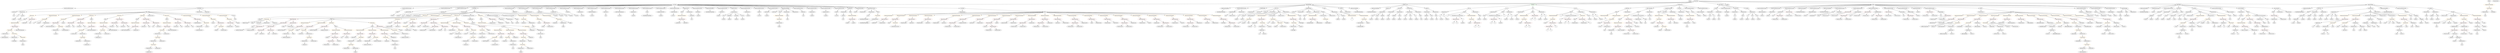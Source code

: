 strict digraph {
	graph [bb="0,0,41369,1044"];
	node [label="\N"];
	Enter	[height=0.5,
		pos="28003,1026",
		width=0.83628];
	StateVariableDeclaration_Unnamed_33	[color=black,
		height=0.5,
		label=StateVariableDeclaration,
		pos="1117.5,882",
		width=2.8184];
	VariableDeclaration_mintStart5	[color=black,
		height=0.5,
		label=mintStart5,
		pos="222.52,810",
		width=1.3491];
	StateVariableDeclaration_Unnamed_33 -> VariableDeclaration_mintStart5	[pos="e,261.31,821.28 1016.4,879.82 860.68,876.8 553.35,866.07 295.52,828 287.99,826.89 280.1,825.4 272.4,823.76"];
	FunctionCall_Unnamed_28	[color=orange,
		height=0.5,
		label=FunctionCall,
		pos="34412,450",
		width=1.6125];
	Identifier_summLeskiw_1	[color=black,
		height=0.5,
		label=summLeskiw,
		pos="34343,378",
		width=1.6541];
	FunctionCall_Unnamed_28 -> Identifier_summLeskiw_1	[pos="e,34359,395.47 34395,432.41 34387,423.78 34376,413.06 34367,403.5"];
	MemberAccess_Unnamed_28	[color=black,
		height=0.5,
		label=MemberAccess,
		pos="34490,378",
		width=1.9174];
	FunctionCall_Unnamed_28 -> MemberAccess_Unnamed_28	[pos="e,34471,395.63 34430,432.76 34439,423.97 34452,412.93 34463,403.14"];
	NumberLiteral_Unnamed_50	[color=black,
		height=0.5,
		label=NumberLiteral,
		pos="15094,594",
		width=1.765];
	BinaryOperation_Unnamed_132	[color=brown,
		height=0.5,
		label=BinaryOperation,
		pos="1354.5,666",
		width=1.9867];
	BinaryOperation_Unnamed_134	[color=brown,
		height=0.5,
		label=BinaryOperation,
		pos="1193.5,594",
		width=1.9867];
	BinaryOperation_Unnamed_132 -> BinaryOperation_Unnamed_134	[pos="e,1228.3,610.11 1320,649.98 1296.2,639.64 1264.3,625.79 1238.6,614.58"];
	BinaryOperation_Unnamed_133	[color=brown,
		height=0.5,
		label=BinaryOperation,
		pos="1354.5,594",
		width=1.9867];
	BinaryOperation_Unnamed_132 -> BinaryOperation_Unnamed_133	[pos="e,1354.5,612.1 1354.5,647.7 1354.5,640.41 1354.5,631.73 1354.5,623.54"];
	BinaryOperation_Unnamed_96	[color=brown,
		height=0.5,
		label=BinaryOperation,
		pos="4156.5,522",
		width=1.9867];
	Identifier_totalPreICOAmount	[color=black,
		height=0.5,
		label=totalPreICOAmount,
		pos="3933.5,450",
		width=2.3748];
	BinaryOperation_Unnamed_96 -> Identifier_totalPreICOAmount	[pos="e,3979.6,465.47 4113,507.34 4078,496.36 4028.7,480.87 3990.6,468.9"];
	Identifier_maxAmountPreICO_1	[color=black,
		height=0.5,
		label=maxAmountPreICO,
		pos="4121.5,450",
		width=2.361];
	BinaryOperation_Unnamed_96 -> Identifier_maxAmountPreICO_1	[pos="e,4130.1,468.1 4147.9,503.7 4144.1,496.07 4139.5,486.92 4135.2,478.4"];
	FunctionCall_Unnamed_16	[color=orange,
		height=0.5,
		label=FunctionCall,
		pos="21359,594",
		width=1.6125];
	MemberAccess_Unnamed_20	[color=black,
		height=0.5,
		label=MemberAccess,
		pos="21348,522",
		width=1.9174];
	FunctionCall_Unnamed_16 -> MemberAccess_Unnamed_20	[pos="e,21350,540.1 21356,575.7 21355,568.32 21353,559.52 21352,551.25"];
	Identifier__amount	[color=black,
		height=0.5,
		label=_amount,
		pos="21478,522",
		width=1.1967];
	FunctionCall_Unnamed_16 -> Identifier__amount	[pos="e,21453,537.14 21385,577.64 21402,567.45 21425,553.98 21444,542.97"];
	VariableDeclaration_to	[color=black,
		height=0.5,
		label=to,
		pos="28939,738",
		width=0.75];
	ElementaryTypeName_address_3	[color=black,
		height=0.5,
		label=address,
		pos="28934,666",
		width=1.0996];
	VariableDeclaration_to -> ElementaryTypeName_address_3	[pos="e,28935,684.1 28937,719.7 28937,712.41 28936,703.73 28936,695.54"];
	Block_Unnamed_17	[color=black,
		height=0.5,
		label=Block,
		pos="27477,810",
		width=0.90558];
	ExpressionStatement_Unnamed_15	[color=orange,
		height=0.5,
		label=ExpressionStatement,
		pos="27477,738",
		width=2.458];
	Block_Unnamed_17 -> ExpressionStatement_Unnamed_15	[pos="e,27477,756.1 27477,791.7 27477,784.41 27477,775.73 27477,767.54"];
	ExpressionStatement_Unnamed_16	[color=orange,
		height=0.5,
		label=ExpressionStatement,
		pos="27672,738",
		width=2.458];
	Block_Unnamed_17 -> ExpressionStatement_Unnamed_16	[pos="e,27626,753.81 27502,798.32 27507,796.17 27512,793.97 27518,792 27550,779.83 27586,767.27 27615,757.44"];
	MemberAccess_Unnamed_21	[color=black,
		height=0.5,
		label=MemberAccess,
		pos="20807,522",
		width=1.9174];
	IndexAccess_Unnamed_20	[color=black,
		height=0.5,
		label=IndexAccess,
		pos="20807,450",
		width=1.6402];
	MemberAccess_Unnamed_21 -> IndexAccess_Unnamed_20	[pos="e,20807,468.1 20807,503.7 20807,496.41 20807,487.73 20807,479.54"];
	NumberLiteral_Unnamed_11	[color=black,
		height=0.5,
		label=NumberLiteral,
		pos="34568,738",
		width=1.765];
	MemberAccess_Unnamed_11	[color=black,
		height=0.5,
		label=MemberAccess,
		pos="38915,522",
		width=1.9174];
	Identifier_msg_5	[color=black,
		height=0.5,
		label=msg,
		pos="38915,450",
		width=0.75];
	MemberAccess_Unnamed_11 -> Identifier_msg_5	[pos="e,38915,468.1 38915,503.7 38915,496.41 38915,487.73 38915,479.54"];
	MemberAccess_Unnamed_15	[color=black,
		height=0.5,
		label=MemberAccess,
		pos="40308,594",
		width=1.9174];
	Identifier_msg_8	[color=black,
		height=0.5,
		label=msg,
		pos="40308,522",
		width=0.75];
	MemberAccess_Unnamed_15 -> Identifier_msg_8	[pos="e,40308,540.1 40308,575.7 40308,568.41 40308,559.73 40308,551.54"];
	Identifier_newOwner	[color=black,
		height=0.5,
		label=newOwner,
		pos="27431,522",
		width=1.4046];
	BinaryOperation_Unnamed_95	[color=brown,
		height=0.5,
		label=BinaryOperation,
		pos="4296.5,450",
		width=1.9867];
	Identifier_now_1	[color=black,
		height=0.5,
		label=now,
		pos="4206.5,378",
		width=0.75];
	BinaryOperation_Unnamed_95 -> Identifier_now_1	[pos="e,4223.5,392.2 4275.2,432.41 4262.4,422.42 4245.9,409.64 4232.3,399.09"];
	Identifier_endPreICO_1	[color=black,
		height=0.5,
		label=endPreICO,
		pos="4304.5,378",
		width=1.4739];
	BinaryOperation_Unnamed_95 -> Identifier_endPreICO_1	[pos="e,4302.6,396.1 4298.5,431.7 4299.3,424.41 4300.3,415.73 4301.3,407.54"];
	VariableDeclaration_totalSupply	[color=black,
		height=0.5,
		label=totalSupply,
		pos="28607,810",
		width=1.4739];
	ElementaryTypeName_uint256	[color=black,
		height=0.5,
		label=uint256,
		pos="28607,738",
		width=1.0442];
	VariableDeclaration_totalSupply -> ElementaryTypeName_uint256	[pos="e,28607,756.1 28607,791.7 28607,784.41 28607,775.73 28607,767.54"];
	Identifier_endPreICO	[color=black,
		height=0.5,
		label=endPreICO,
		pos="14339,594",
		width=1.4739];
	Identifier_msg_10	[color=black,
		height=0.5,
		label=msg,
		pos="26693,378",
		width=0.75];
	ElementaryTypeName_uint256_6	[color=black,
		height=0.5,
		label=uint256,
		pos="23641,666",
		width=1.0442];
	Identifier_weiAmount_2	[color=black,
		height=0.5,
		label=weiAmount,
		pos="5846.5,306",
		width=1.4739];
	MemberAccess_Unnamed_17	[color=black,
		height=0.5,
		label=MemberAccess,
		pos="27142,666",
		width=1.9174];
	Identifier_block_2	[color=black,
		height=0.5,
		label=block,
		pos="27190,594",
		width=0.87786];
	MemberAccess_Unnamed_17 -> Identifier_block_2	[pos="e,27178,611.31 27153,648.05 27159,639.85 27166,629.83 27172,620.71"];
	FunctionCall_Unnamed_27	[color=orange,
		height=0.5,
		label=FunctionCall,
		pos="34349,594",
		width=1.6125];
	MemberAccess_Unnamed_27	[color=black,
		height=0.5,
		label=MemberAccess,
		pos="34412,522",
		width=1.9174];
	FunctionCall_Unnamed_27 -> MemberAccess_Unnamed_27	[pos="e,34396,539.96 34363,576.41 34371,568.08 34380,557.8 34389,548.49"];
	Identifier_summBilborough_1	[color=black,
		height=0.5,
		label=summBilborough,
		pos="34574,522",
		width=2.0699];
	FunctionCall_Unnamed_27 -> Identifier_summBilborough_1	[pos="e,34529,536.76 34388,580.57 34425,569.33 34478,552.67 34518,540.17"];
	ElementaryTypeName_uint_13	[color=black,
		height=0.5,
		label=uint,
		pos="9309.5,738",
		width=0.75];
	Identifier_tokens_6	[color=black,
		height=0.5,
		label=tokens,
		pos="6929.5,522",
		width=0.97489];
	Identifier_a_6	[color=black,
		height=0.5,
		label=a,
		pos="24006,594",
		width=0.75];
	ExpressionStatement_Unnamed_37	[color=orange,
		height=0.5,
		label=ExpressionStatement,
		pos="14656,738",
		width=2.458];
	BinaryOperation_Unnamed_60	[color=brown,
		height=0.5,
		label=BinaryOperation,
		pos="14504,666",
		width=1.9867];
	ExpressionStatement_Unnamed_37 -> BinaryOperation_Unnamed_60	[pos="e,14537,682.34 14621,721.12 14599,711.04 14571,697.92 14547,687.12"];
	FunctionDefinition_mintTokens	[color=black,
		height=0.5,
		label=mintTokens,
		pos="3253.5,882",
		width=1.5155];
	ParameterList_Unnamed_55	[color=black,
		height=0.5,
		label=ParameterList,
		pos="366.52,810",
		width=1.7095];
	FunctionDefinition_mintTokens -> ParameterList_Unnamed_55	[pos="e,427.97,812.49 3199.1,879.68 2842.8,871.04 847.05,822.65 439.28,812.76"];
	Block_Unnamed_35	[color=black,
		height=0.5,
		label=Block,
		pos="2428.5,810",
		width=0.90558];
	FunctionDefinition_mintTokens -> Block_Unnamed_35	[pos="e,2460.8,813.74 3201,876.54 3049.1,863.65 2611.4,826.52 2471.8,814.68"];
	ParameterList_Unnamed_56	[color=black,
		height=0.5,
		label=ParameterList,
		pos="3253.5,810",
		width=1.7095];
	FunctionDefinition_mintTokens -> ParameterList_Unnamed_56	[pos="e,3253.5,828.1 3253.5,863.7 3253.5,856.41 3253.5,847.73 3253.5,839.54"];
	ModifierInvocation_onlyOwner_3	[color=black,
		height=0.5,
		label=onlyOwner,
		pos="3384.5,810",
		width=1.4323];
	FunctionDefinition_mintTokens -> ModifierInvocation_onlyOwner_3	[pos="e,3357.2,825.58 3281.3,866.15 3300.5,855.88 3326.4,842.08 3347.4,830.86"];
	Identifier_mintStart3_2	[color=black,
		height=0.5,
		label=mintStart3,
		pos="1321.5,522",
		width=1.3491];
	ElementaryTypeName_uint_1	[color=black,
		height=0.5,
		label=uint,
		pos="37537,594",
		width=0.75];
	Identifier_totalSupply	[color=black,
		height=0.5,
		label=totalSupply,
		pos="21488,594",
		width=1.4739];
	NumberLiteral_Unnamed_13	[color=black,
		height=0.5,
		label=NumberLiteral,
		pos="30455,666",
		width=1.765];
	Identifier__to_3	[color=black,
		height=0.5,
		label=_to,
		pos="38210,522",
		width=0.75];
	Identifier_require_2	[color=black,
		height=0.5,
		label=require,
		pos="27369,594",
		width=1.0026];
	BinaryOperation_Unnamed_11	[color=brown,
		height=0.5,
		label=BinaryOperation,
		pos="37622,738",
		width=1.9867];
	MemberAccess_Unnamed_5	[color=black,
		height=0.5,
		label=MemberAccess,
		pos="37622,666",
		width=1.9174];
	BinaryOperation_Unnamed_11 -> MemberAccess_Unnamed_5	[pos="e,37622,684.1 37622,719.7 37622,712.41 37622,703.73 37622,695.54"];
	NumberLiteral_Unnamed_2	[color=black,
		height=0.5,
		label=NumberLiteral,
		pos="37773,666",
		width=1.765];
	BinaryOperation_Unnamed_11 -> NumberLiteral_Unnamed_2	[pos="e,37740,681.97 37655,721.64 37677,711.37 37706,697.76 37730,686.69"];
	Identifier_require_8	[color=black,
		height=0.5,
		label=require,
		pos="3525.5,594",
		width=1.0026];
	BinaryOperation_Unnamed_39	[color=brown,
		height=0.5,
		label=BinaryOperation,
		pos="31997,810",
		width=1.9867];
	NumberLiteral_Unnamed_24	[color=black,
		height=0.5,
		label=NumberLiteral,
		pos="31899,738",
		width=1.765];
	BinaryOperation_Unnamed_39 -> NumberLiteral_Unnamed_24	[pos="e,31921,755.15 31974,792.76 31961,783.49 31944,771.71 31930,761.55"];
	NumberLiteral_Unnamed_23	[color=black,
		height=0.5,
		label=NumberLiteral,
		pos="32044,738",
		width=1.765];
	BinaryOperation_Unnamed_39 -> NumberLiteral_Unnamed_23	[pos="e,32032,755.79 32008,792.05 32013,783.97 32020,774.12 32026,765.11"];
	MemberAccess_Unnamed_56	[color=black,
		height=0.5,
		label=MemberAccess,
		pos="1631.5,378",
		width=1.9174];
	Identifier_mintAmount1_2	[color=black,
		height=0.5,
		label=mintAmount1,
		pos="1631.5,306",
		width=1.6957];
	MemberAccess_Unnamed_56 -> Identifier_mintAmount1_2	[pos="e,1631.5,324.1 1631.5,359.7 1631.5,352.41 1631.5,343.73 1631.5,335.54"];
	Parameter_None_12	[color=black,
		height=0.5,
		label=None,
		pos="40161,738",
		width=0.85014];
	ElementaryTypeName_bool_6	[color=black,
		height=0.5,
		label=bool,
		pos="40166,666",
		width=0.76697];
	Parameter_None_12 -> ElementaryTypeName_bool_6	[pos="e,40164,684.1 40162,719.7 40162,712.41 40163,703.73 40163,695.54"];
	NumberLiteral_Unnamed_58	[color=black,
		height=0.5,
		label=NumberLiteral,
		pos="18419,522",
		width=1.765];
	MemberAccess_Unnamed_60	[color=black,
		height=0.5,
		label=MemberAccess,
		pos="2543.5,234",
		width=1.9174];
	FunctionCall_Unnamed_66	[color=orange,
		height=0.5,
		label=FunctionCall,
		pos="2543.5,162",
		width=1.6125];
	MemberAccess_Unnamed_60 -> FunctionCall_Unnamed_66	[pos="e,2543.5,180.1 2543.5,215.7 2543.5,208.41 2543.5,199.73 2543.5,191.54"];
	ModifierInvocation_canMint_1	[color=black,
		height=0.5,
		label=canMint,
		pos="21324,810",
		width=1.1274];
	Identifier_totalICOAmount_2	[color=black,
		height=0.5,
		label=totalICOAmount,
		pos="8059.5,234",
		width=2.0283];
	ElementaryTypeName_bool_1	[color=black,
		height=0.5,
		label=bool,
		pos="23461,666",
		width=0.76697];
	BinaryOperation_Unnamed_56	[color=brown,
		height=0.5,
		label=BinaryOperation,
		pos="20135,666",
		width=1.9867];
	Identifier_totalTokens	[color=black,
		height=0.5,
		label=totalTokens,
		pos="20135,594",
		width=1.5155];
	BinaryOperation_Unnamed_56 -> Identifier_totalTokens	[pos="e,20135,612.1 20135,647.7 20135,640.41 20135,631.73 20135,623.54"];
	BinaryOperation_Unnamed_57	[color=brown,
		height=0.5,
		label=BinaryOperation,
		pos="20279,594",
		width=1.9867];
	BinaryOperation_Unnamed_56 -> BinaryOperation_Unnamed_57	[pos="e,20247,610.49 20166,649.46 20187,639.45 20214,626.32 20236,615.46"];
	FunctionCall_Unnamed_29	[color=orange,
		height=0.5,
		label=FunctionCall,
		pos="34490,306",
		width=1.6125];
	Identifier_summJenkins_1	[color=black,
		height=0.5,
		label=summJenkins,
		pos="34417,234",
		width=1.6679];
	FunctionCall_Unnamed_29 -> Identifier_summJenkins_1	[pos="e,34434,251.71 34472,288.41 34463,279.76 34452,269 34442,259.42"];
	MemberAccess_Unnamed_29	[color=black,
		height=0.5,
		label=MemberAccess,
		pos="34564,234",
		width=1.9174];
	FunctionCall_Unnamed_29 -> MemberAccess_Unnamed_29	[pos="e,34546,251.71 34507,288.41 34516,279.76 34528,269 34538,259.42"];
	BinaryOperation_Unnamed_54	[color=brown,
		height=0.5,
		label=BinaryOperation,
		pos="34349,666",
		width=1.9867];
	BinaryOperation_Unnamed_54 -> FunctionCall_Unnamed_27	[pos="e,34349,612.1 34349,647.7 34349,640.41 34349,631.73 34349,623.54"];
	Identifier_totalSupply_2	[color=black,
		height=0.5,
		label=totalSupply,
		pos="34478,594",
		width=1.4739];
	BinaryOperation_Unnamed_54 -> Identifier_totalSupply_2	[pos="e,34450,609.86 34378,649.12 34396,639.09 34420,626.03 34440,615.26"];
	BinaryOperation_Unnamed_85	[color=brown,
		height=0.5,
		label=BinaryOperation,
		pos="19869,666",
		width=1.9867];
	Identifier_mintStart5	[color=black,
		height=0.5,
		label=mintStart5,
		pos="19869,594",
		width=1.3491];
	BinaryOperation_Unnamed_85 -> Identifier_mintStart5	[pos="e,19869,612.1 19869,647.7 19869,640.41 19869,631.73 19869,623.54"];
	NumberLiteral_Unnamed_66	[color=black,
		height=0.5,
		label=NumberLiteral,
		pos="19999,594",
		width=1.765];
	BinaryOperation_Unnamed_85 -> NumberLiteral_Unnamed_66	[pos="e,19970,610.42 19898,649.29 19916,639.4 19940,626.53 19960,615.8"];
	BinaryOperation_Unnamed_92	[color=brown,
		height=0.5,
		label=BinaryOperation,
		pos="4708.5,594",
		width=1.9867];
	BinaryOperation_Unnamed_92 -> BinaryOperation_Unnamed_96	[pos="e,4223.5,528.52 4656.4,581.3 4646.8,579.37 4636.9,577.51 4627.5,576 4490.1,553.89 4328.6,537.86 4234.8,529.52"];
	BinaryOperation_Unnamed_93	[color=brown,
		height=0.5,
		label=BinaryOperation,
		pos="4457.5,522",
		width=1.9867];
	BinaryOperation_Unnamed_92 -> BinaryOperation_Unnamed_93	[pos="e,4504.3,536.05 4661.9,580 4620.5,568.44 4559.7,551.51 4515.3,539.1"];
	Identifier_mintStart2_1	[color=black,
		height=0.5,
		label=mintStart2,
		pos="2380.5,522",
		width=1.3491];
	ParameterList_Unnamed_7	[color=black,
		height=0.5,
		label=ParameterList,
		pos="23279,810",
		width=1.7095];
	Parameter_value_1	[color=black,
		height=0.5,
		label=value,
		pos="23194,738",
		width=0.82242];
	ParameterList_Unnamed_7 -> Parameter_value_1	[pos="e,23211,753.02 23259,792.76 23247,783.08 23232,770.67 23219,760.22"];
	Parameter_from	[color=black,
		height=0.5,
		label=from,
		pos="23279,738",
		width=0.7947];
	ParameterList_Unnamed_7 -> Parameter_from	[pos="e,23279,756.1 23279,791.7 23279,784.41 23279,775.73 23279,767.54"];
	Parameter_to_1	[color=black,
		height=0.5,
		label=to,
		pos="23365,738",
		width=0.75];
	ParameterList_Unnamed_7 -> Parameter_to_1	[pos="e,23348,752.56 23298,792.76 23311,782.95 23326,770.34 23339,759.8"];
	InheritanceSpecifier_Unnamed_1	[color=black,
		height=0.5,
		label=InheritanceSpecifier,
		pos="35465,882",
		width=2.3333];
	UserDefinedTypeName_Unnamed_1	[color=black,
		height=0.5,
		label=UserDefinedTypeName,
		pos="35465,810",
		width=2.7214];
	InheritanceSpecifier_Unnamed_1 -> UserDefinedTypeName_Unnamed_1	[pos="e,35465,828.1 35465,863.7 35465,856.41 35465,847.73 35465,839.54"];
	VariableDeclaration_mintStart2	[color=black,
		height=0.5,
		label=mintStart2,
		pos="9956.5,810",
		width=1.3491];
	ElementaryTypeName_uint_11	[color=black,
		height=0.5,
		label=uint,
		pos="9956.5,738",
		width=0.75];
	VariableDeclaration_mintStart2 -> ElementaryTypeName_uint_11	[pos="e,9956.5,756.1 9956.5,791.7 9956.5,784.41 9956.5,775.73 9956.5,767.54"];
	NumberLiteral_Unnamed_44	[color=black,
		height=0.5,
		label=NumberLiteral,
		pos="16236,450",
		width=1.765];
	Parameter_None_5	[color=black,
		height=0.5,
		label=None,
		pos="26316,738",
		width=0.85014];
	ElementaryTypeName_uint256_10	[color=black,
		height=0.5,
		label=uint256,
		pos="26341,666",
		width=1.0442];
	Parameter_None_5 -> ElementaryTypeName_uint256_10	[pos="e,26335,683.79 26322,720.05 26324,712.4 26328,703.16 26331,694.56"];
	BinaryOperation_Unnamed_10	[color=brown,
		height=0.5,
		label=BinaryOperation,
		pos="36763,666",
		width=1.9867];
	IndexAccess_Unnamed_2	[color=black,
		height=0.5,
		label=IndexAccess,
		pos="36765,594",
		width=1.6402];
	BinaryOperation_Unnamed_10 -> IndexAccess_Unnamed_2	[pos="e,36764,612.1 36763,647.7 36763,640.41 36763,631.73 36764,623.54"];
	FunctionCall_Unnamed_4	[color=orange,
		height=0.5,
		label=FunctionCall,
		pos="36900,594",
		width=1.6125];
	BinaryOperation_Unnamed_10 -> FunctionCall_Unnamed_4	[pos="e,36870,609.94 36793,649.29 36813,639.18 36839,625.93 36860,615.06"];
	Identifier_minQuanValues_1	[color=black,
		height=0.5,
		label=minQuanValues,
		pos="6429.5,522",
		width=1.9174];
	ElementaryTypeName_uint256_7	[color=black,
		height=0.5,
		label=uint256,
		pos="22610,666",
		width=1.0442];
	ElementaryTypeName_uint256_57	[color=black,
		height=0.5,
		label=uint256,
		pos="8549.5,594",
		width=1.0442];
	ExpressionStatement_Unnamed_82	[color=orange,
		height=0.5,
		label=ExpressionStatement,
		pos="243.52,594",
		width=2.458];
	BinaryOperation_Unnamed_141	[color=brown,
		height=0.5,
		label=BinaryOperation,
		pos="243.52,522",
		width=1.9867];
	ExpressionStatement_Unnamed_82 -> BinaryOperation_Unnamed_141	[pos="e,243.52,540.1 243.52,575.7 243.52,568.41 243.52,559.73 243.52,551.54"];
	ModifierDefinition_onlyOwner	[color=black,
		height=0.5,
		label=onlyOwner,
		pos="26967,882",
		width=1.4323];
	Block_Unnamed_16	[color=black,
		height=0.5,
		label=Block,
		pos="26792,810",
		width=0.90558];
	ModifierDefinition_onlyOwner -> Block_Unnamed_16	[pos="e,26817,821.37 26934,867.83 26903,855.79 26859,838 26828,825.54"];
	ParameterList_Unnamed_35	[color=black,
		height=0.5,
		label=ParameterList,
		pos="26967,810",
		width=1.7095];
	ModifierDefinition_onlyOwner -> ParameterList_Unnamed_35	[pos="e,26967,828.1 26967,863.7 26967,856.41 26967,847.73 26967,839.54"];
	Identifier_balances_20	[color=black,
		height=0.5,
		label=balances,
		pos="33901,378",
		width=1.1828];
	FunctionCall_Unnamed_5	[color=orange,
		height=0.5,
		label=FunctionCall,
		pos="36497,666",
		width=1.6125];
	Identifier__to_2	[color=black,
		height=0.5,
		label=_to,
		pos="36315,594",
		width=0.75];
	FunctionCall_Unnamed_5 -> Identifier__to_2	[pos="e,36336,605.4 36458,652.12 36428,641.94 36386,626.98 36351,612 36349,611.37 36347,610.71 36346,610.03"];
	Identifier_Transfer	[color=black,
		height=0.5,
		label=Transfer,
		pos="36402,594",
		width=1.1689];
	FunctionCall_Unnamed_5 -> Identifier_Transfer	[pos="e,36422,610.1 36475,649.12 36462,639.52 36445,627.16 36431,616.67"];
	Identifier__value_2	[color=black,
		height=0.5,
		label=_value,
		pos="36497,594",
		width=0.96103];
	FunctionCall_Unnamed_5 -> Identifier__value_2	[pos="e,36497,612.1 36497,647.7 36497,640.41 36497,631.73 36497,623.54"];
	MemberAccess_Unnamed_4	[color=black,
		height=0.5,
		label=MemberAccess,
		pos="36619,594",
		width=1.9174];
	FunctionCall_Unnamed_5 -> MemberAccess_Unnamed_4	[pos="e,36591,610.81 36523,649.64 36540,639.93 36562,627.23 36581,616.52"];
	MemberAccess_Unnamed_41	[color=black,
		height=0.5,
		label=MemberAccess,
		pos="4701.5,378",
		width=1.9174];
	Identifier_totalPreICOAmount_4	[color=black,
		height=0.5,
		label=totalPreICOAmount,
		pos="4701.5,306",
		width=2.3748];
	MemberAccess_Unnamed_41 -> Identifier_totalPreICOAmount_4	[pos="e,4701.5,324.1 4701.5,359.7 4701.5,352.41 4701.5,343.73 4701.5,335.54"];
	MemberAccess_Unnamed_68	[color=black,
		height=0.5,
		label=MemberAccess,
		pos="12768,594",
		width=1.9174];
	Identifier_token_4	[color=black,
		height=0.5,
		label=token,
		pos="12768,522",
		width=0.864];
	MemberAccess_Unnamed_68 -> Identifier_token_4	[pos="e,12768,540.1 12768,575.7 12768,568.41 12768,559.73 12768,551.54"];
	Identifier__from_1	[color=black,
		height=0.5,
		label=_from,
		pos="39936,522",
		width=0.93331];
	Parameter_None_16	[color=black,
		height=0.5,
		label=None,
		pos="14224,738",
		width=0.85014];
	UserDefinedTypeName_Unnamed_10	[color=black,
		height=0.5,
		label=UserDefinedTypeName,
		pos="14160,666",
		width=2.7214];
	Parameter_None_16 -> UserDefinedTypeName_Unnamed_10	[pos="e,14175,684.13 14210,721.81 14202,713.23 14192,702.27 14183,692.42"];
	ElementaryTypeName_uint256_37	[color=black,
		height=0.5,
		label=uint256,
		pos="9485.5,738",
		width=1.0442];
	Block_Unnamed_14	[color=black,
		height=0.5,
		label=Block,
		pos="27142,810",
		width=0.90558];
	IfStatement_Unnamed_2	[color=orange,
		height=0.5,
		label=IfStatement,
		pos="26952,738",
		width=1.4739];
	Block_Unnamed_14 -> IfStatement_Unnamed_2	[pos="e,26986,751.86 27115,799.27 27085,788.02 27034,769.31 26997,755.72"];
	VariableDeclarationStatement_Unnamed_5	[color=black,
		height=0.5,
		label=VariableDeclarationStatement,
		pos="27142,738",
		width=3.3174];
	Block_Unnamed_14 -> VariableDeclarationStatement_Unnamed_5	[pos="e,27142,756.1 27142,791.7 27142,784.41 27142,775.73 27142,767.54"];
	Block_Unnamed_34	[color=black,
		height=0.5,
		label=Block,
		pos="7942.5,666",
		width=0.90558];
	ExpressionStatement_Unnamed_75	[color=orange,
		height=0.5,
		label=ExpressionStatement,
		pos="7959.5,594",
		width=2.458];
	Block_Unnamed_34 -> ExpressionStatement_Unnamed_75	[pos="e,7955.4,612.1 7946.7,647.7 7948.5,640.32 7950.6,631.52 7952.7,623.25"];
	Identifier_owner_1	[color=black,
		height=0.5,
		label=owner,
		pos="26503,522",
		width=0.93331];
	Block_Unnamed_40	[color=black,
		height=0.5,
		label=Block,
		pos="406.52,666",
		width=0.90558];
	Block_Unnamed_40 -> ExpressionStatement_Unnamed_82	[pos="e,280.16,610.74 381.41,654.22 357.31,643.87 320.31,627.98 290.7,615.26"];
	FunctionCall_Unnamed_74	[color=orange,
		height=0.5,
		label=FunctionCall,
		pos="12768,666",
		width=1.6125];
	FunctionCall_Unnamed_74 -> MemberAccess_Unnamed_68	[pos="e,12768,612.1 12768,647.7 12768,640.41 12768,631.73 12768,623.54"];
	Identifier_assert_2	[color=black,
		height=0.5,
		label=assert,
		pos="24294,594",
		width=0.89172];
	Identifier_maxAmountPreICO_2	[color=black,
		height=0.5,
		label=maxAmountPreICO,
		pos="6685.5,306",
		width=2.361];
	Identifier_a_3	[color=black,
		height=0.5,
		label=a,
		pos="24637,594",
		width=0.75];
	MemberAccess_Unnamed_2	[color=black,
		height=0.5,
		label=MemberAccess,
		pos="35990,378",
		width=1.9174];
	Identifier_msg_1	[color=black,
		height=0.5,
		label=msg,
		pos="35990,306",
		width=0.75];
	MemberAccess_Unnamed_2 -> Identifier_msg_1	[pos="e,35990,324.1 35990,359.7 35990,352.41 35990,343.73 35990,335.54"];
	Parameter_value	[color=black,
		height=0.5,
		label=value,
		pos="28316,738",
		width=0.82242];
	ElementaryTypeName_uint256_2	[color=black,
		height=0.5,
		label=uint256,
		pos="28296,666",
		width=1.0442];
	Parameter_value -> ElementaryTypeName_uint256_2	[pos="e,28300,684.28 28311,720.05 28309,712.6 28306,703.64 28304,695.22"];
	ExpressionStatement_Unnamed_6	[color=orange,
		height=0.5,
		label=ExpressionStatement,
		pos="38815,738",
		width=2.458];
	BinaryOperation_Unnamed_16	[color=brown,
		height=0.5,
		label=BinaryOperation,
		pos="38818,666",
		width=1.9867];
	ExpressionStatement_Unnamed_6 -> BinaryOperation_Unnamed_16	[pos="e,38817,684.1 38815,719.7 38816,712.41 38816,703.73 38816,695.54"];
	UserDefinedTypeName_Unnamed_4	[color=black,
		height=0.5,
		label=UserDefinedTypeName,
		pos="22415,810",
		width=2.7214];
	NumberLiteral_Unnamed_54	[color=black,
		height=0.5,
		label=NumberLiteral,
		pos="16665,522",
		width=1.765];
	Identifier_tokens_11	[color=black,
		height=0.5,
		label=tokens,
		pos="7467.5,378",
		width=0.97489];
	ExpressionStatement_Unnamed_5	[color=orange,
		height=0.5,
		label=ExpressionStatement,
		pos="37072,594",
		width=2.458];
	BinaryOperation_Unnamed_15	[color=brown,
		height=0.5,
		label=BinaryOperation,
		pos="37133,522",
		width=1.9867];
	ExpressionStatement_Unnamed_5 -> BinaryOperation_Unnamed_15	[pos="e,37118,539.79 37086,576.05 37094,567.71 37102,557.49 37111,548.25"];
	FunctionCall_Unnamed_33	[color=orange,
		height=0.5,
		label=FunctionCall,
		pos="41196,882",
		width=1.6125];
	MemberAccess_Unnamed_31	[color=black,
		height=0.5,
		label=MemberAccess,
		pos="41126,810",
		width=1.9174];
	FunctionCall_Unnamed_33 -> MemberAccess_Unnamed_31	[pos="e,41142,827.47 41179,864.41 41170,855.78 41160,845.06 41150,835.5"];
	Identifier_buyTokens	[color=black,
		height=0.5,
		label=buyTokens,
		pos="41266,810",
		width=1.46];
	FunctionCall_Unnamed_33 -> Identifier_buyTokens	[pos="e,41249,827.47 41212,864.41 41221,855.78 41231,845.06 41241,835.5"];
	BinaryOperation_Unnamed_112	[color=brown,
		height=0.5,
		label=BinaryOperation,
		pos="7199.5,522",
		width=1.9867];
	Identifier_maxAmountICO_1	[color=black,
		height=0.5,
		label=maxAmountICO,
		pos="6981.5,450",
		width=2.0145];
	BinaryOperation_Unnamed_112 -> Identifier_maxAmountICO_1	[pos="e,7024.6,464.83 7156.7,507.25 7121.9,496.09 7072.7,480.29 7035.3,468.27"];
	Identifier_totalICOAmount	[color=black,
		height=0.5,
		label=totalICOAmount,
		pos="7145.5,450",
		width=2.0283];
	BinaryOperation_Unnamed_112 -> Identifier_totalICOAmount	[pos="e,7158.5,467.79 7186.4,504.05 7180.1,495.89 7172.5,485.91 7165.4,476.82"];
	IfStatement_Unnamed_1	[color=orange,
		height=0.5,
		label=IfStatement,
		pos="37187,738",
		width=1.4739];
	Block_Unnamed_8	[color=black,
		height=0.5,
		label=Block,
		pos="37092,666",
		width=0.90558];
	IfStatement_Unnamed_1 -> Block_Unnamed_8	[pos="e,37110,680.93 37165,721.12 37151,711.19 37134,698.3 37119,687.6"];
	BinaryOperation_Unnamed_12	[color=brown,
		height=0.5,
		label=BinaryOperation,
		pos="37214,666",
		width=1.9867];
	IfStatement_Unnamed_1 -> BinaryOperation_Unnamed_12	[pos="e,37207,684.1 37193,719.7 37196,712.15 37200,703.12 37203,694.68"];
	Identifier_mintStart2_2	[color=black,
		height=0.5,
		label=mintStart2,
		pos="1843.5,522",
		width=1.3491];
	StateVariableDeclaration_Unnamed_34	[color=black,
		height=0.5,
		label=StateVariableDeclaration,
		pos="6940.5,882",
		width=2.8184];
	VariableDeclaration_wallet	[color=black,
		height=0.5,
		label=wallet,
		pos="6805.5,810",
		width=0.87786];
	StateVariableDeclaration_Unnamed_34 -> VariableDeclaration_wallet	[pos="e,6828.1,822.72 6908.9,864.59 6887.6,853.54 6859.6,839.02 6838.1,827.88"];
	Identifier_token_1	[color=black,
		height=0.5,
		label=token,
		pos="9326.5,522",
		width=0.864];
	BooleanLiteral_Unnamed	[color=black,
		height=0.5,
		label=BooleanLiteral,
		pos="36229,738",
		width=1.7788];
	BinaryOperation_Unnamed_7	[color=brown,
		height=0.5,
		label=BinaryOperation,
		pos="24061,666",
		width=1.9867];
	BinaryOperation_Unnamed_7 -> Identifier_a_6	[pos="e,24018,610.36 24047,648.05 24040,639.44 24032,628.81 24025,619.33"];
	Identifier_b_5	[color=black,
		height=0.5,
		label=b,
		pos="24078,594",
		width=0.75];
	BinaryOperation_Unnamed_7 -> Identifier_b_5	[pos="e,24073,612.1 24065,647.7 24067,640.32 24069,631.52 24071,623.25"];
	ElementaryTypeName_uint256_51	[color=black,
		height=0.5,
		label=uint256,
		pos="13291,738",
		width=1.0442];
	MemberAccess_Unnamed_47	[color=black,
		height=0.5,
		label=MemberAccess,
		pos="8644.5,90",
		width=1.9174];
	Identifier_tokens_10	[color=black,
		height=0.5,
		label=tokens,
		pos="8644.5,18",
		width=0.97489];
	MemberAccess_Unnamed_47 -> Identifier_tokens_10	[pos="e,8644.5,36.104 8644.5,71.697 8644.5,64.407 8644.5,55.726 8644.5,47.536"];
	BinaryOperation_Unnamed_121	[color=brown,
		height=0.5,
		label=BinaryOperation,
		pos="8129.5,666",
		width=1.9867];
	NumberLiteral_Unnamed_78	[color=black,
		height=0.5,
		label=NumberLiteral,
		pos="8129.5,594",
		width=1.765];
	BinaryOperation_Unnamed_121 -> NumberLiteral_Unnamed_78	[pos="e,8129.5,612.1 8129.5,647.7 8129.5,640.41 8129.5,631.73 8129.5,623.54"];
	Identifier_backAmount_2	[color=black,
		height=0.5,
		label=backAmount,
		pos="8269.5,594",
		width=1.6264];
	BinaryOperation_Unnamed_121 -> Identifier_backAmount_2	[pos="e,8240,609.77 8160.6,649.46 8181,639.24 8208,625.77 8230,614.78"];
	Identifier__amount_1	[color=black,
		height=0.5,
		label=_amount,
		pos="20937,522",
		width=1.1967];
	BinaryOperation_Unnamed_115	[color=brown,
		height=0.5,
		label=BinaryOperation,
		pos="8001.5,522",
		width=1.9867];
	FunctionCall_Unnamed_47	[color=orange,
		height=0.5,
		label=FunctionCall,
		pos="8001.5,450",
		width=1.6125];
	BinaryOperation_Unnamed_115 -> FunctionCall_Unnamed_47	[pos="e,8001.5,468.1 8001.5,503.7 8001.5,496.41 8001.5,487.73 8001.5,479.54"];
	Identifier_tokens_8	[color=black,
		height=0.5,
		label=tokens,
		pos="8112.5,450",
		width=0.97489];
	BinaryOperation_Unnamed_115 -> Identifier_tokens_8	[pos="e,8091,464.56 8027.3,504.76 8043.4,494.57 8064.4,481.36 8081.5,470.58"];
	Identifier_tokens_7	[color=black,
		height=0.5,
		label=tokens,
		pos="7745.5,450",
		width=0.97489];
	StateVariableDeclaration_Unnamed_10	[color=black,
		height=0.5,
		label=StateVariableDeclaration,
		pos="29185,882",
		width=2.8184];
	VariableDeclaration_addressSupporters	[color=black,
		height=0.5,
		label=addressSupporters,
		pos="29183,810",
		width=2.2501];
	StateVariableDeclaration_Unnamed_10 -> VariableDeclaration_addressSupporters	[pos="e,29183,828.1 29184,863.7 29184,856.41 29184,847.73 29183,839.54"];
	NumberLiteral_Unnamed_51	[color=black,
		height=0.5,
		label=NumberLiteral,
		pos="18786,594",
		width=1.765];
	ParameterList_Unnamed_9	[color=black,
		height=0.5,
		label=ParameterList,
		pos="23568,810",
		width=1.7095];
	Parameter_spender_1	[color=black,
		height=0.5,
		label=spender,
		pos="23546,738",
		width=1.1135];
	ParameterList_Unnamed_9 -> Parameter_spender_1	[pos="e,23551,756.1 23562,791.7 23560,784.24 23557,775.32 23554,766.97"];
	Parameter_value_2	[color=black,
		height=0.5,
		label=value,
		pos="23634,738",
		width=0.82242];
	ParameterList_Unnamed_9 -> Parameter_value_2	[pos="e,23619,754.04 23583,792.41 23592,783.41 23602,772.13 23612,762.26"];
	BinaryOperation_Unnamed_129	[color=brown,
		height=0.5,
		label=BinaryOperation,
		pos="1905.5,594",
		width=1.9867];
	BinaryOperation_Unnamed_129 -> Identifier_mintStart2_2	[pos="e,1858,539.31 1890.5,576.05 1883,567.59 1873.8,557.19 1865.5,547.84"];
	Identifier_now_6	[color=black,
		height=0.5,
		label=now,
		pos="1937.5,522",
		width=0.75];
	BinaryOperation_Unnamed_129 -> Identifier_now_6	[pos="e,1929.9,539.62 1913.4,575.7 1917,567.95 1921.2,558.64 1925.2,550.02"];
	ContractDefinition_Crowdsale	[color=black,
		height=0.5,
		label=Crowdsale,
		pos="11062,954",
		width=1.4046];
	ContractDefinition_Crowdsale -> StateVariableDeclaration_Unnamed_33	[pos="e,1218.9,883.88 11011,952.69 10514,949.62 6467.8,924.48 3189.5,900 2441.5,894.41 1541.7,886.69 1230.1,883.98"];
	ContractDefinition_Crowdsale -> FunctionDefinition_mintTokens	[pos="e,3308.3,883.49 11011,952.54 10378,946.87 4038.4,890.04 3319.7,883.59"];
	ContractDefinition_Crowdsale -> StateVariableDeclaration_Unnamed_34	[pos="e,7032.6,889.95 11011,952.65 10613,949.83 7999.2,930.37 7209.5,900 7154.9,897.9 7094,894.17 7044.1,890.74"];
	StateVariableDeclaration_Unnamed_37	[color=black,
		height=0.5,
		label=StateVariableDeclaration,
		pos="7319.5,882",
		width=2.8184];
	ContractDefinition_Crowdsale -> StateVariableDeclaration_Unnamed_37	[pos="e,7405,892.01 11011,952.76 10632,950.91 8234.7,937.8 7509.5,900 7479.2,898.42 7446.2,895.79 7416.3,893.06"];
	StateVariableDeclaration_Unnamed_31	[color=black,
		height=0.5,
		label=StateVariableDeclaration,
		pos="7619.5,882",
		width=2.8184];
	ContractDefinition_Crowdsale -> StateVariableDeclaration_Unnamed_31	[pos="e,7699.2,893.48 11011,952.86 10648,951.74 8438.9,943.22 7769.5,900 7750.4,898.76 7729.9,896.85 7710.5,894.74"];
	FunctionDefinition_buyTokens	[color=black,
		height=0.5,
		label=buyTokens,
		pos="7831.5,882",
		width=1.46];
	ContractDefinition_Crowdsale -> FunctionDefinition_buyTokens	[pos="e,7883.4,885.18 11011,952.35 10735,948.76 9395,930.4 8299.5,900 8154.7,895.98 7984.7,889.32 7894.8,885.64"];
	StateVariableDeclaration_Unnamed_23	[color=black,
		height=0.5,
		label=StateVariableDeclaration,
		pos="8409.5,882",
		width=2.8184];
	ContractDefinition_Crowdsale -> StateVariableDeclaration_Unnamed_23	[pos="e,8480.4,895.27 11011,952.85 10698,951.79 9029.6,944.1 8520.5,900 8511.2,899.19 8501.4,898.08 8491.7,896.82"];
	StateVariableDeclaration_Unnamed_38	[color=black,
		height=0.5,
		label=StateVariableDeclaration,
		pos="8630.5,882",
		width=2.8184];
	ContractDefinition_Crowdsale -> StateVariableDeclaration_Unnamed_38	[pos="e,8701.4,895.25 11011,952.73 10714,951.04 9204.1,940.53 8741.5,900 8732.2,899.18 8722.4,898.07 8712.7,896.8"];
	StateVariableDeclaration_Unnamed_32	[color=black,
		height=0.5,
		label=StateVariableDeclaration,
		pos="8851.5,882",
		width=2.8184];
	ContractDefinition_Crowdsale -> StateVariableDeclaration_Unnamed_32	[pos="e,8922.4,895.23 11011,952.59 10731,950.22 9378.5,936.96 8962.5,900 8953.2,899.17 8943.4,898.05 8933.7,896.78"];
	StateVariableDeclaration_Unnamed_40	[color=black,
		height=0.5,
		label=StateVariableDeclaration,
		pos="9072.5,882",
		width=2.8184];
	ContractDefinition_Crowdsale -> StateVariableDeclaration_Unnamed_40	[pos="e,9143.7,895.24 11011,952.42 10750,949.31 9553.2,933.4 9183.5,900 9174.2,899.16 9164.6,898.04 9154.9,896.78"];
	StateVariableDeclaration_Unnamed_22	[color=black,
		height=0.5,
		label=StateVariableDeclaration,
		pos="9293.5,882",
		width=2.8184];
	ContractDefinition_Crowdsale -> StateVariableDeclaration_Unnamed_22	[pos="e,9364.7,895.2 11011,952.2 10768,948.25 9727.8,929.82 9404.5,900 9395.2,899.14 9385.6,898.02 9375.9,896.75"];
	StateVariableDeclaration_Unnamed_43	[color=black,
		height=0.5,
		label=StateVariableDeclaration,
		pos="9514.5,882",
		width=2.8184];
	ContractDefinition_Crowdsale -> StateVariableDeclaration_Unnamed_43	[pos="e,9586,895.19 11011,953.24 10825,953.65 10166,951.16 9625.5,900 9616.3,899.13 9606.7,898 9597.2,896.73"];
	StateVariableDeclaration_Unnamed_27	[color=black,
		height=0.5,
		label=StateVariableDeclaration,
		pos="9735.5,882",
		width=2.8184];
	ContractDefinition_Crowdsale -> StateVariableDeclaration_Unnamed_27	[pos="e,9807,895.12 11011,952.75 10844,951.52 10296,944.14 9846.5,900 9837.3,899.1 9827.7,897.95 9818.2,896.67"];
	StateVariableDeclaration_Unnamed_30	[color=black,
		height=0.5,
		label=StateVariableDeclaration,
		pos="9956.5,882",
		width=2.8184];
	ContractDefinition_Crowdsale -> StateVariableDeclaration_Unnamed_30	[pos="e,10028,895.06 11011,952.07 10865,948.98 10428,937.11 10068,900 10058,899.07 10049,897.92 10040,896.65"];
	StateVariableDeclaration_Unnamed_39	[color=black,
		height=0.5,
		label=StateVariableDeclaration,
		pos="10178,882",
		width=2.8184];
	ContractDefinition_Crowdsale -> StateVariableDeclaration_Unnamed_39	[pos="e,10250,894.98 11011,951.01 10888,945.8 10560,930.07 10289,900 10280,899.02 10270,897.84 10261,896.57"];
	StateVariableDeclaration_Unnamed_44	[color=black,
		height=0.5,
		label=StateVariableDeclaration,
		pos="10399,882",
		width=2.8184];
	ContractDefinition_Crowdsale -> StateVariableDeclaration_Unnamed_44	[pos="e,10472,894.83 11012,949.21 10916,941.56 10695,923.04 10510,900 10501,898.93 10492,897.73 10483,896.46"];
	StateVariableDeclaration_Unnamed_20	[color=black,
		height=0.5,
		label=StateVariableDeclaration,
		pos="10620,882",
		width=2.8184];
	ContractDefinition_Crowdsale -> StateVariableDeclaration_Unnamed_20	[pos="e,10693,894.71 11016,945.77 10943,934.17 10798,911.2 10705,896.5"];
	StateVariableDeclaration_Unnamed_25	[color=black,
		height=0.5,
		label=StateVariableDeclaration,
		pos="10841,882",
		width=2.8184];
	ContractDefinition_Crowdsale -> StateVariableDeclaration_Unnamed_25	[pos="e,10888,898.18 11025,941.28 10990,930.47 10939,914.23 10899,901.63"];
	StateVariableDeclaration_Unnamed_28	[color=black,
		height=0.5,
		label=StateVariableDeclaration,
		pos="11062,882",
		width=2.8184];
	ContractDefinition_Crowdsale -> StateVariableDeclaration_Unnamed_28	[pos="e,11062,900.1 11062,935.7 11062,928.41 11062,919.73 11062,911.54"];
	FunctionDefinition_setRatePreICO	[color=black,
		height=0.5,
		label=setRatePreICO,
		pos="11248,882",
		width=1.862];
	ContractDefinition_Crowdsale -> FunctionDefinition_setRatePreICO	[pos="e,11210,897.27 11095,940.32 11124,929.42 11166,913.56 11199,901.28"];
	StateVariableDeclaration_Unnamed_45	[color=black,
		height=0.5,
		label=StateVariableDeclaration,
		pos="11434,882",
		width=2.8184];
	ContractDefinition_Crowdsale -> StateVariableDeclaration_Unnamed_45	[pos="e,11366,895.74 11106,944.7 11167,933.15 11279,912.06 11355,897.79"];
	InheritanceSpecifier_Unnamed_8	[color=black,
		height=0.5,
		label=InheritanceSpecifier,
		pos="11637,882",
		width=2.3333];
	ContractDefinition_Crowdsale -> InheritanceSpecifier_Unnamed_8	[pos="e,11576,894.78 11110,948.8 11197,941.03 11386,923.08 11544,900 11550,899.01 11557,897.9 11564,896.73"];
	StateVariableDeclaration_Unnamed_35	[color=black,
		height=0.5,
		label=StateVariableDeclaration,
		pos="11840,882",
		width=2.8184];
	ContractDefinition_Crowdsale -> StateVariableDeclaration_Unnamed_35	[pos="e,11767,894.97 11112,950.31 11223,944.03 11499,926.89 11730,900 11738,899 11747,897.83 11756,896.58"];
	EventDefinition_TokenPurchase	[color=black,
		height=0.5,
		label=TokenPurchase,
		pos="12028,882",
		width=1.9036];
	ContractDefinition_Crowdsale -> EventDefinition_TokenPurchase	[pos="e,11979,894.87 11112,952.72 11249,951.36 11633,943.64 11950,900 11955,899.18 11962,898.16 11968,897.02"];
	StateVariableDeclaration_Unnamed_41	[color=black,
		height=0.5,
		label=StateVariableDeclaration,
		pos="12216,882",
		width=2.8184];
	ContractDefinition_Crowdsale -> StateVariableDeclaration_Unnamed_41	[pos="e,12144,895.13 11112,952.27 11263,949.69 11725,938.96 12106,900 12114,899.09 12124,897.96 12133,896.71"];
	StateVariableDeclaration_Unnamed_24	[color=black,
		height=0.5,
		label=StateVariableDeclaration,
		pos="12437,882",
		width=2.8184];
	ContractDefinition_Crowdsale -> StateVariableDeclaration_Unnamed_24	[pos="e,12365,895.13 11112,952.87 11283,952.02 11856,945.7 12326,900 12335,899.1 12344,897.96 12354,896.68"];
	StateVariableDeclaration_Unnamed_21	[color=black,
		height=0.5,
		label=StateVariableDeclaration,
		pos="12658,882",
		width=2.8184];
	ContractDefinition_Crowdsale -> StateVariableDeclaration_Unnamed_21	[pos="e,12586,895.16 11112,953.32 11302,954.08 11986,952.75 12547,900 12556,899.13 12565,897.99 12575,896.71"];
	FunctionDefinition_finishMintingTokens	[color=black,
		height=0.5,
		label=finishMintingTokens,
		pos="12864,882",
		width=2.4026];
	ContractDefinition_Crowdsale -> FunctionDefinition_finishMintingTokens	[pos="e,12803,895.16 11112,952.41 11359,949.4 12434,934.5 12768,900 12775,899.2 12783,898.14 12791,896.94"];
	StateVariableDeclaration_Unnamed_29	[color=black,
		height=0.5,
		label=StateVariableDeclaration,
		pos="13070,882",
		width=2.8184];
	ContractDefinition_Crowdsale -> StateVariableDeclaration_Unnamed_29	[pos="e,12998,895.24 11112,952.44 11375,949.39 12585,933.7 12959,900 12968,899.16 12977,898.05 12987,896.78"];
	StateVariableDeclaration_Unnamed_42	[color=black,
		height=0.5,
		label=StateVariableDeclaration,
		pos="13291,882",
		width=2.8184];
	ContractDefinition_Crowdsale -> StateVariableDeclaration_Unnamed_42	[pos="e,13220,895.23 11112,952.61 11393,950.29 12760,937.26 13180,900 13189,899.17 13199,898.05 13208,896.78"];
	StateVariableDeclaration_Unnamed_26	[color=black,
		height=0.5,
		label=StateVariableDeclaration,
		pos="13512,882",
		width=2.8184];
	ContractDefinition_Crowdsale -> StateVariableDeclaration_Unnamed_26	[pos="e,13441,895.25 11112,952.74 11410,951.11 12934,940.84 13401,900 13410,899.18 13420,898.07 13429,896.8"];
	StateVariableDeclaration_Unnamed_36	[color=black,
		height=0.5,
		label=StateVariableDeclaration,
		pos="13733,882",
		width=2.8184];
	ContractDefinition_Crowdsale -> StateVariableDeclaration_Unnamed_36	[pos="e,13662,895.27 11112,952.86 11426,951.85 13108,944.42 13622,900 13631,899.19 13641,898.08 13650,896.82"];
	FunctionDefinition_setRateICO	[color=black,
		height=0.5,
		label=setRateICO,
		pos="13907,882",
		width=1.5155];
	ContractDefinition_Crowdsale -> FunctionDefinition_setRateICO	[pos="e,13868,894.94 11112,952.77 11466,951.05 13562,939.28 13843,900 13847,899.35 13852,898.49 13857,897.48"];
	UsingForDeclaration_Unnamed_2	[color=black,
		height=0.5,
		label=UsingForDeclaration,
		pos="14067,882",
		width=2.4303];
	ContractDefinition_Crowdsale -> UsingForDeclaration_Unnamed_2	[pos="e,14006,895.28 11112,953.17 11451,954.11 13384,956.9 13971,900 13978,899.25 13986,898.22 13994,897.04"];
	FunctionDefinition_createTokenContract	[color=black,
		height=0.5,
		label=createTokenContract,
		pos="14261,882",
		width=2.4719];
	ContractDefinition_Crowdsale -> FunctionDefinition_createTokenContract	[pos="e,14199,895.25 11112,953.21 11464,954.49 13535,959.4 14163,900 14171,899.24 14179,898.19 14187,896.98"];
	FunctionDefinition_Crowdsale	[color=black,
		height=0.5,
		label=Crowdsale,
		pos="15795,882",
		width=1.4046];
	ContractDefinition_Crowdsale -> FunctionDefinition_Crowdsale	[pos="e,15744,883.75 11112,952.25 11585,945.26 15212,891.61 15733,883.92"];
	Identifier_maxAmountICO_3	[color=black,
		height=0.5,
		label=maxAmountICO,
		pos="8219.5,162",
		width=2.0145];
	FunctionCall_Unnamed_13	[color=orange,
		height=0.5,
		label=FunctionCall,
		pos="27477,666",
		width=1.6125];
	ExpressionStatement_Unnamed_15 -> FunctionCall_Unnamed_13	[pos="e,27477,684.1 27477,719.7 27477,712.41 27477,703.73 27477,695.54"];
	Identifier_wallet_1	[color=black,
		height=0.5,
		label=wallet,
		pos="8821.5,522",
		width=0.87786];
	Identifier_balances_13	[color=black,
		height=0.5,
		label=balances,
		pos="33245,522",
		width=1.1828];
	VariableDeclaration_endPreICO	[color=black,
		height=0.5,
		label=endPreICO,
		pos="8487.5,810",
		width=1.4739];
	ElementaryTypeName_uint256_38	[color=black,
		height=0.5,
		label=uint256,
		pos="9133.5,738",
		width=1.0442];
	VariableDeclaration_endPreICO -> ElementaryTypeName_uint256_38	[pos="e,9105.6,750.53 8532.7,800.37 8549.8,797.35 8569.5,794.18 8587.5,792 8808.3,765.34 8869,802.25 9086.5,756 9089.2,755.44 9091.9,754.76 \
9094.6,754"];
	Identifier_msg_11	[color=black,
		height=0.5,
		label=msg,
		pos="26579,450",
		width=0.75];
	ElementaryTypeName_uint_6	[color=black,
		height=0.5,
		label=uint,
		pos="29366,738",
		width=0.75];
	BinaryOperation_Unnamed_104	[color=brown,
		height=0.5,
		label=BinaryOperation,
		pos="5366.5,522",
		width=1.9867];
	Identifier_totalPreICOAmount_5	[color=black,
		height=0.5,
		label=totalPreICOAmount,
		pos="5178.5,450",
		width=2.3748];
	BinaryOperation_Unnamed_104 -> Identifier_totalPreICOAmount_5	[pos="e,5219.4,466.21 5327.6,506.5 5299.3,495.96 5260.7,481.61 5229.9,470.14"];
	Identifier_maxAmountPreICO_4	[color=black,
		height=0.5,
		label=maxAmountPreICO,
		pos="5366.5,450",
		width=2.361];
	BinaryOperation_Unnamed_104 -> Identifier_maxAmountPreICO_4	[pos="e,5366.5,468.1 5366.5,503.7 5366.5,496.41 5366.5,487.73 5366.5,479.54"];
	Parameter_None_1	[color=black,
		height=0.5,
		label=None,
		pos="28475,738",
		width=0.85014];
	ElementaryTypeName_bool	[color=black,
		height=0.5,
		label=bool,
		pos="28476,666",
		width=0.76697];
	Parameter_None_1 -> ElementaryTypeName_bool	[pos="e,28475,684.1 28475,719.7 28475,712.41 28475,703.73 28475,695.54"];
	UserDefinedTypeName_Unnamed_11	[color=black,
		height=0.5,
		label=UserDefinedTypeName,
		pos="14170,594",
		width=2.7214];
	NumberLiteral_Unnamed_21	[color=black,
		height=0.5,
		label=NumberLiteral,
		pos="31992,666",
		width=1.765];
	ElementaryTypeName_uint256_25	[color=black,
		height=0.5,
		label=uint256,
		pos="36048,666",
		width=1.0442];
	ElementaryTypeName_address_8	[color=black,
		height=0.5,
		label=address,
		pos="23546,666",
		width=1.0996];
	Parameter_spender_1 -> ElementaryTypeName_address_8	[pos="e,23546,684.1 23546,719.7 23546,712.41 23546,703.73 23546,695.54"];
	Identifier_startICO_1	[color=black,
		height=0.5,
		label=startICO,
		pos="16175,522",
		width=1.1967];
	MemberAccess_Unnamed_44	[color=black,
		height=0.5,
		label=MemberAccess,
		pos="8001.5,378",
		width=1.9174];
	FunctionCall_Unnamed_47 -> MemberAccess_Unnamed_44	[pos="e,8001.5,396.1 8001.5,431.7 8001.5,424.41 8001.5,415.73 8001.5,407.54"];
	Identifier_totalICOAmount_1	[color=black,
		height=0.5,
		label=totalICOAmount,
		pos="8161.5,378",
		width=2.0283];
	FunctionCall_Unnamed_47 -> Identifier_totalICOAmount_1	[pos="e,8126.7,394.24 8033.9,434.83 8057.6,424.48 8090,410.29 8116.2,398.81"];
	BinaryOperation_Unnamed_63	[color=brown,
		height=0.5,
		label=BinaryOperation,
		pos="16242,594",
		width=1.9867];
	BinaryOperation_Unnamed_63 -> Identifier_startICO_1	[pos="e,16190,538.83 16225,576.05 16217,567.29 16207,556.45 16197,546.86"];
	BinaryOperation_Unnamed_64	[color=brown,
		height=0.5,
		label=BinaryOperation,
		pos="16308,522",
		width=1.9867];
	BinaryOperation_Unnamed_63 -> BinaryOperation_Unnamed_64	[pos="e,16292,539.79 16257,576.05 16265,567.63 16275,557.28 16284,547.97"];
	IfStatement_Unnamed_13	[color=orange,
		height=0.5,
		label=IfStatement,
		pos="528.52,738",
		width=1.4739];
	IfStatement_Unnamed_13 -> Block_Unnamed_40	[pos="e,428.56,679.65 502.35,721.98 483.63,711.24 458.32,696.72 438.42,685.3"];
	BinaryOperation_Unnamed_140	[color=brown,
		height=0.5,
		label=BinaryOperation,
		pos="528.52,666",
		width=1.9867];
	IfStatement_Unnamed_13 -> BinaryOperation_Unnamed_140	[pos="e,528.52,684.1 528.52,719.7 528.52,712.41 528.52,703.73 528.52,695.54"];
	ParameterList_Unnamed_37	[color=black,
		height=0.5,
		label=ParameterList,
		pos="22013,810",
		width=1.7095];
	VariableDeclaration_to_1	[color=black,
		height=0.5,
		label=to,
		pos="22074,738",
		width=0.75];
	ParameterList_Unnamed_37 -> VariableDeclaration_to_1	[pos="e,22061,753.89 22027,792.05 22035,783.13 22045,772.06 22053,762.33"];
	VariableDeclaration_amount	[color=black,
		height=0.5,
		label=amount,
		pos="22157,738",
		width=1.0581];
	ParameterList_Unnamed_37 -> VariableDeclaration_amount	[pos="e,22130,751.65 22043,793.98 22066,783.04 22096,768.19 22120,756.68"];
	Identifier_balances_4	[color=black,
		height=0.5,
		label=balances,
		pos="35855,666",
		width=1.1828];
	Block_Unnamed	[color=black,
		height=0.5,
		label=Block,
		pos="26024,810",
		width=0.90558];
	ExpressionStatement_Unnamed	[color=orange,
		height=0.5,
		label=ExpressionStatement,
		pos="25727,738",
		width=2.458];
	Block_Unnamed -> ExpressionStatement_Unnamed	[pos="e,25783,752.24 25994,802.03 25948,791.1 25857,769.65 25794,754.83"];
	Identifier_c_1	[color=black,
		height=0.5,
		label=c,
		pos="25860,738",
		width=0.75];
	Block_Unnamed -> Identifier_c_1	[pos="e,25881,749.42 25998,798.8 25972,788.39 25931,771.58 25896,756 25894,755.42 25893,754.82 25892,754.21"];
	VariableDeclarationStatement_Unnamed	[color=black,
		height=0.5,
		label=VariableDeclarationStatement,
		pos="26024,738",
		width=3.3174];
	Block_Unnamed -> VariableDeclarationStatement_Unnamed	[pos="e,26024,756.1 26024,791.7 26024,784.41 26024,775.73 26024,767.54"];
	IfStatement_Unnamed	[color=orange,
		height=0.5,
		label=IfStatement,
		pos="26214,738",
		width=1.4739];
	Block_Unnamed -> IfStatement_Unnamed	[pos="e,26179,751.86 26050,799.27 26080,788.02 26131,769.31 26168,755.72"];
	ExpressionStatement_Unnamed_78	[color=orange,
		height=0.5,
		label=ExpressionStatement,
		pos="2244.5,594",
		width=2.458];
	BinaryOperation_Unnamed_127	[color=brown,
		height=0.5,
		label=BinaryOperation,
		pos="2242.5,522",
		width=1.9867];
	ExpressionStatement_Unnamed_78 -> BinaryOperation_Unnamed_127	[pos="e,2243,540.1 2244,575.7 2243.8,568.41 2243.6,559.73 2243.3,551.54"];
	ParameterList_Unnamed_15	[color=black,
		height=0.5,
		label=ParameterList,
		pos="24616,810",
		width=1.7095];
	Parameter_None_6	[color=black,
		height=0.5,
		label=None,
		pos="24538,738",
		width=0.85014];
	ParameterList_Unnamed_15 -> Parameter_None_6	[pos="e,24554,753.57 24597,792.41 24587,783.1 24574,771.35 24562,761.24"];
	IndexAccess_Unnamed_21	[color=black,
		height=0.5,
		label=IndexAccess,
		pos="32222,594",
		width=1.6402];
	Identifier_addressSupporters_1	[color=black,
		height=0.5,
		label=addressSupporters,
		pos="31838,522",
		width=2.2501];
	IndexAccess_Unnamed_21 -> Identifier_addressSupporters_1	[pos="e,31897,534.49 32178,581.46 32170,579.52 32161,577.61 32154,576 32054,555.65 32028,557.44 31928,540 31921,538.9 31915,537.72 31908,\
536.52"];
	Identifier_balances_11	[color=black,
		height=0.5,
		label=balances,
		pos="31980,522",
		width=1.1828];
	IndexAccess_Unnamed_21 -> Identifier_balances_11	[pos="e,32012,534.04 32178,581.53 32139,571.19 32081,555.32 32031,540 32028,539.22 32025,538.4 32023,537.56"];
	Identifier_msg_12	[color=black,
		height=0.5,
		label=msg,
		pos="41126,738",
		width=0.75];
	MemberAccess_Unnamed_31 -> Identifier_msg_12	[pos="e,41126,756.1 41126,791.7 41126,784.41 41126,775.73 41126,767.54"];
	BinaryOperation_Unnamed_29	[color=brown,
		height=0.5,
		label=BinaryOperation,
		pos="27495,594",
		width=1.9867];
	BinaryOperation_Unnamed_29 -> Identifier_newOwner	[pos="e,27445,539.31 27479,576.05 27471,567.5 27462,556.97 27453,547.56"];
	FunctionCall_Unnamed_14	[color=orange,
		height=0.5,
		label=FunctionCall,
		pos="27558,522",
		width=1.6125];
	BinaryOperation_Unnamed_29 -> FunctionCall_Unnamed_14	[pos="e,27542,539.79 27510,576.05 27517,567.71 27526,557.49 27535,548.25"];
	Identifier_balances_19	[color=black,
		height=0.5,
		label=balances,
		pos="34102,522",
		width=1.1828];
	Identifier_TokenPurchase	[color=black,
		height=0.5,
		label=TokenPurchase,
		pos="4061.5,594",
		width=1.9036];
	Block_Unnamed_2	[color=black,
		height=0.5,
		label=Block,
		pos="24852,810",
		width=0.90558];
	VariableDeclarationStatement_Unnamed_1	[color=black,
		height=0.5,
		label=VariableDeclarationStatement,
		pos="24706,738",
		width=3.3174];
	Block_Unnamed_2 -> VariableDeclarationStatement_Unnamed_1	[pos="e,24740,755.68 24827,797.44 24807,787.44 24776,772.72 24750,760.55"];
	Identifier_c_2	[color=black,
		height=0.5,
		label=c,
		pos="24870,738",
		width=0.75];
	Block_Unnamed_2 -> Identifier_c_2	[pos="e,24865,756.1 24856,791.7 24858,784.32 24860,775.52 24862,767.25"];
	BinaryOperation_Unnamed_53	[color=brown,
		height=0.5,
		label=BinaryOperation,
		pos="34079,666",
		width=1.9867];
	FunctionCall_Unnamed_26	[color=orange,
		height=0.5,
		label=FunctionCall,
		pos="34079,594",
		width=1.6125];
	BinaryOperation_Unnamed_53 -> FunctionCall_Unnamed_26	[pos="e,34079,612.1 34079,647.7 34079,640.41 34079,631.73 34079,623.54"];
	IndexAccess_Unnamed_29	[color=black,
		height=0.5,
		label=IndexAccess,
		pos="34214,594",
		width=1.6402];
	BinaryOperation_Unnamed_53 -> IndexAccess_Unnamed_29	[pos="e,34185,609.94 34109,649.29 34128,639.22 34154,626.05 34175,615.21"];
	ExpressionStatement_Unnamed_18	[color=orange,
		height=0.5,
		label=ExpressionStatement,
		pos="22302,738",
		width=2.458];
	Identifier___1	[color=black,
		height=0.5,
		label=_,
		pos="22302,666",
		width=0.75];
	ExpressionStatement_Unnamed_18 -> Identifier___1	[pos="e,22302,684.1 22302,719.7 22302,712.41 22302,703.73 22302,695.54"];
	Identifier_mintStart4_1	[color=black,
		height=0.5,
		label=mintStart4,
		pos="1133.5,522",
		width=1.3491];
	BinaryOperation_Unnamed_134 -> Identifier_mintStart4_1	[pos="e,1147.5,539.31 1179,576.05 1171.7,567.59 1162.8,557.19 1154.8,547.84"];
	Identifier_now_9	[color=black,
		height=0.5,
		label=now,
		pos="1227.5,522",
		width=0.75];
	BinaryOperation_Unnamed_134 -> Identifier_now_9	[pos="e,1219.4,539.62 1201.9,575.7 1205.7,567.87 1210.3,558.44 1214.5,549.73"];
	NumberLiteral_Unnamed_74	[color=black,
		height=0.5,
		label=NumberLiteral,
		pos="7046.5,522",
		width=1.765];
	MemberAccess_Unnamed_59	[color=black,
		height=0.5,
		label=MemberAccess,
		pos="2617.5,378",
		width=1.9174];
	FunctionCall_Unnamed_65	[color=orange,
		height=0.5,
		label=FunctionCall,
		pos="2617.5,306",
		width=1.6125];
	MemberAccess_Unnamed_59 -> FunctionCall_Unnamed_65	[pos="e,2617.5,324.1 2617.5,359.7 2617.5,352.41 2617.5,343.73 2617.5,335.54"];
	ExpressionStatement_Unnamed_68	[color=orange,
		height=0.5,
		label=ExpressionStatement,
		pos="8272.5,450",
		width=2.458];
	BinaryOperation_Unnamed_116	[color=brown,
		height=0.5,
		label=BinaryOperation,
		pos="8324.5,378",
		width=1.9867];
	ExpressionStatement_Unnamed_68 -> BinaryOperation_Unnamed_116	[pos="e,8311.8,396.1 8285.4,431.7 8291.3,423.73 8298.4,414.1 8305,405.26"];
	ElementaryTypeName_uint256_23	[color=black,
		height=0.5,
		label=uint256,
		pos="35619,810",
		width=1.0442];
	MemberAccess_Unnamed_61	[color=black,
		height=0.5,
		label=MemberAccess,
		pos="2469.5,90",
		width=1.9174];
	Identifier_mintAmount1_4	[color=black,
		height=0.5,
		label=mintAmount1,
		pos="2469.5,18",
		width=1.6957];
	MemberAccess_Unnamed_61 -> Identifier_mintAmount1_4	[pos="e,2469.5,36.104 2469.5,71.697 2469.5,64.407 2469.5,55.726 2469.5,47.536"];
	BinaryOperation_Unnamed_118	[color=brown,
		height=0.5,
		label=BinaryOperation,
		pos="8485.5,378",
		width=1.9867];
	FunctionCall_Unnamed_51	[color=orange,
		height=0.5,
		label=FunctionCall,
		pos="8435.5,306",
		width=1.6125];
	BinaryOperation_Unnamed_118 -> FunctionCall_Unnamed_51	[pos="e,8447.5,323.79 8473.4,360.05 8467.6,351.97 8460.6,342.12 8454.2,333.11"];
	Identifier_backAmount_1	[color=black,
		height=0.5,
		label=backAmount,
		pos="8570.5,306",
		width=1.6264];
	BinaryOperation_Unnamed_118 -> Identifier_backAmount_1	[pos="e,8550.8,323.23 8505.7,360.41 8516.5,351.45 8530.1,340.25 8542.1,330.42"];
	FunctionCall_Unnamed_65 -> MemberAccess_Unnamed_60	[pos="e,2561.2,251.71 2600,288.41 2590.8,279.76 2579.5,269 2569.3,259.42"];
	Identifier_mintAmount3_2	[color=black,
		height=0.5,
		label=mintAmount3,
		pos="2691.5,234",
		width=1.6957];
	FunctionCall_Unnamed_65 -> Identifier_mintAmount3_2	[pos="e,2673.9,251.71 2635.1,288.41 2644.2,279.76 2655.6,269 2665.7,259.42"];
	ElementaryTypeName_uint256_12	[color=black,
		height=0.5,
		label=uint256,
		pos="25014,666",
		width=1.0442];
	Identifier__value_9	[color=black,
		height=0.5,
		label=_value,
		pos="40430,594",
		width=0.96103];
	VariableDeclaration_mintAmount5	[color=black,
		height=0.5,
		label=mintAmount5,
		pos="10399,810",
		width=1.6957];
	ElementaryTypeName_uint256_53	[color=black,
		height=0.5,
		label=uint256,
		pos="10399,738",
		width=1.0442];
	VariableDeclaration_mintAmount5 -> ElementaryTypeName_uint256_53	[pos="e,10399,756.1 10399,791.7 10399,784.41 10399,775.73 10399,767.54"];
	IndexAccess_Unnamed_7	[color=black,
		height=0.5,
		label=IndexAccess,
		pos="38298,594",
		width=1.6402];
	IndexAccess_Unnamed_7 -> Identifier__to_3	[pos="e,38226,536.33 38277,576.76 38265,566.79 38248,553.93 38235,543.28"];
	Identifier_balances_5	[color=black,
		height=0.5,
		label=balances,
		pos="38298,522",
		width=1.1828];
	IndexAccess_Unnamed_7 -> Identifier_balances_5	[pos="e,38298,540.1 38298,575.7 38298,568.41 38298,559.73 38298,551.54"];
	FunctionCall_Unnamed_10	[color=orange,
		height=0.5,
		label=FunctionCall,
		pos="40787,666",
		width=1.6125];
	BinaryOperation_Unnamed_19	[color=brown,
		height=0.5,
		label=BinaryOperation,
		pos="40772,594",
		width=1.9867];
	FunctionCall_Unnamed_10 -> BinaryOperation_Unnamed_19	[pos="e,40775,612.1 40783,647.7 40781,640.32 40779,631.52 40778,623.25"];
	Identifier_require	[color=black,
		height=0.5,
		label=require,
		pos="40898,594",
		width=1.0026];
	FunctionCall_Unnamed_10 -> Identifier_require	[pos="e,40876,608.76 40811,649.29 40828,639.11 40849,625.77 40866,614.86"];
	ParameterList_Unnamed_33	[color=black,
		height=0.5,
		label=ParameterList,
		pos="27851,810",
		width=1.7095];
	InheritanceSpecifier_Unnamed	[color=black,
		height=0.5,
		label=InheritanceSpecifier,
		pos="22729,882",
		width=2.3333];
	UserDefinedTypeName_Unnamed	[color=black,
		height=0.5,
		label=UserDefinedTypeName,
		pos="22629,810",
		width=2.7214];
	InheritanceSpecifier_Unnamed -> UserDefinedTypeName_Unnamed	[pos="e,22652,827.71 22705,864.41 22692,855.41 22676,844.14 22662,834.27"];
	ExpressionStatement_Unnamed_23	[color=orange,
		height=0.5,
		label=ExpressionStatement,
		pos="32448,738",
		width=2.458];
	BinaryOperation_Unnamed_45	[color=brown,
		height=0.5,
		label=BinaryOperation,
		pos="32290,666",
		width=1.9867];
	ExpressionStatement_Unnamed_23 -> BinaryOperation_Unnamed_45	[pos="e,32324,682.22 32412,721.12 32389,710.96 32359,697.71 32334,686.86"];
	ElementaryTypeName_address_35	[color=black,
		height=0.5,
		label=address,
		pos="12067,666",
		width=1.0996];
	Identifier__value_6	[color=black,
		height=0.5,
		label=_value,
		pos="39454,594",
		width=0.96103];
	ElementaryTypeName_uint256_40	[color=black,
		height=0.5,
		label=uint256,
		pos="10841,738",
		width=1.0442];
	MemberAccess_Unnamed_40	[color=black,
		height=0.5,
		label=MemberAccess,
		pos="6544.5,162",
		width=1.9174];
	Identifier_msg_14	[color=black,
		height=0.5,
		label=msg,
		pos="6544.5,90",
		width=0.75];
	MemberAccess_Unnamed_40 -> Identifier_msg_14	[pos="e,6544.5,108.1 6544.5,143.7 6544.5,136.41 6544.5,127.73 6544.5,119.54"];
	Block_Unnamed_12	[color=black,
		height=0.5,
		label=Block,
		pos="38202,810",
		width=0.90558];
	IndexAccess_Unnamed_17	[color=black,
		height=0.5,
		label=IndexAccess,
		pos="38090,738",
		width=1.6402];
	Block_Unnamed_12 -> IndexAccess_Unnamed_17	[pos="e,38114,754.55 38180,795.83 38165,785.9 38142,772.05 38124,760.51"];
	Identifier_owner_2	[color=black,
		height=0.5,
		label=owner,
		pos="27654,594",
		width=0.93331];
	Identifier__from_3	[color=black,
		height=0.5,
		label=_from,
		pos="39027,450",
		width=0.93331];
	ExpressionStatement_Unnamed_8	[color=orange,
		height=0.5,
		label=ExpressionStatement,
		pos="39010,738",
		width=2.458];
	BinaryOperation_Unnamed_18	[color=brown,
		height=0.5,
		label=BinaryOperation,
		pos="38979,666",
		width=1.9867];
	ExpressionStatement_Unnamed_8 -> BinaryOperation_Unnamed_18	[pos="e,38986,684.1 39002,719.7 38998,712.07 38994,702.92 38991,694.4"];
	ExpressionStatement_Unnamed_84	[color=orange,
		height=0.5,
		label=ExpressionStatement,
		pos="985.52,738",
		width=2.458];
	FunctionCall_Unnamed_72	[color=orange,
		height=0.5,
		label=FunctionCall,
		pos="747.52,666",
		width=1.6125];
	ExpressionStatement_Unnamed_84 -> FunctionCall_Unnamed_72	[pos="e,788.56,679.07 936.49,722.58 896.48,710.81 840.1,694.23 799.35,682.24"];
	ExpressionStatement_Unnamed_33	[color=orange,
		height=0.5,
		label=ExpressionStatement,
		pos="14871,738",
		width=2.458];
	BinaryOperation_Unnamed_55	[color=brown,
		height=0.5,
		label=BinaryOperation,
		pos="14694,666",
		width=1.9867];
	ExpressionStatement_Unnamed_33 -> BinaryOperation_Unnamed_55	[pos="e,14731,681.77 14831,721.46 14805,710.96 14769,697.04 14741,685.89"];
	BinaryOperation_Unnamed_122	[color=brown,
		height=0.5,
		label=BinaryOperation,
		pos="3812.5,594",
		width=1.9867];
	NumberLiteral_Unnamed_79	[color=black,
		height=0.5,
		label=NumberLiteral,
		pos="3802.5,522",
		width=1.765];
	BinaryOperation_Unnamed_122 -> NumberLiteral_Unnamed_79	[pos="e,3805,540.1 3810,575.7 3809,568.32 3807.7,559.52 3806.6,551.25"];
	Identifier__amount_4	[color=black,
		height=0.5,
		label=_amount,
		pos="3927.5,522",
		width=1.1967];
	BinaryOperation_Unnamed_122 -> Identifier__amount_4	[pos="e,3904,537.32 3838.9,576.94 3855.5,566.86 3877,553.78 3894.6,543.02"];
	Parameter__spender_1	[color=black,
		height=0.5,
		label=_spender,
		pos="38212,738",
		width=1.2521];
	ElementaryTypeName_address_21	[color=black,
		height=0.5,
		label=address,
		pos="38212,666",
		width=1.0996];
	Parameter__spender_1 -> ElementaryTypeName_address_21	[pos="e,38212,684.1 38212,719.7 38212,712.41 38212,703.73 38212,695.54"];
	ParameterList_Unnamed_20	[color=black,
		height=0.5,
		label=ParameterList,
		pos="36204,810",
		width=1.7095];
	Parameter__value	[color=black,
		height=0.5,
		label=_value,
		pos="36040,738",
		width=0.96103];
	ParameterList_Unnamed_20 -> Parameter__value	[pos="e,36066,750.21 36170,794.67 36143,783.05 36104,766.7 36076,754.72"];
	Parameter__to	[color=black,
		height=0.5,
		label=_to,
		pos="36120,738",
		width=0.75];
	ParameterList_Unnamed_20 -> Parameter__to	[pos="e,36136,752.56 36184,792.76 36172,782.95 36157,770.34 36144,759.8"];
	FunctionCall_Unnamed_23	[color=orange,
		height=0.5,
		label=FunctionCall,
		pos="32860,594",
		width=1.6125];
	Identifier_summEccles	[color=black,
		height=0.5,
		label=summEccles,
		pos="32970,522",
		width=1.5986];
	FunctionCall_Unnamed_23 -> Identifier_summEccles	[pos="e,32945,538.66 32884,577.29 32899,567.65 32919,555.18 32936,544.62"];
	MemberAccess_Unnamed_23	[color=black,
		height=0.5,
		label=MemberAccess,
		pos="33115,522",
		width=1.9174];
	FunctionCall_Unnamed_23 -> MemberAccess_Unnamed_23	[pos="e,33068,535.73 32902,581.36 32944,569.7 33010,551.67 33057,538.74"];
	Block_Unnamed_1	[color=black,
		height=0.5,
		label=Block,
		pos="26092,666",
		width=0.90558];
	NumberLiteral_Unnamed_1	[color=black,
		height=0.5,
		label=NumberLiteral,
		pos="26096,594",
		width=1.765];
	Block_Unnamed_1 -> NumberLiteral_Unnamed_1	[pos="e,26095,612.1 26093,647.7 26093,640.41 26093,631.73 26094,623.54"];
	VariableDeclaration_totalPreICOAmount	[color=black,
		height=0.5,
		label=totalPreICOAmount,
		pos="9735.5,810",
		width=2.3748];
	ElementaryTypeName_uint256_42	[color=black,
		height=0.5,
		label=uint256,
		pos="9735.5,738",
		width=1.0442];
	VariableDeclaration_totalPreICOAmount -> ElementaryTypeName_uint256_42	[pos="e,9735.5,756.1 9735.5,791.7 9735.5,784.41 9735.5,775.73 9735.5,767.54"];
	ElementaryTypeName_uint256_20	[color=black,
		height=0.5,
		label=uint256,
		pos="23900,666",
		width=1.0442];
	Identifier_now_8	[color=black,
		height=0.5,
		label=now,
		pos="1415.5,522",
		width=0.75];
	VariableDeclaration_minQuanValues	[color=black,
		height=0.5,
		label=minQuanValues,
		pos="7133.5,810",
		width=1.9174];
	StateVariableDeclaration_Unnamed_37 -> VariableDeclaration_minQuanValues	[pos="e,7171.6,825.35 7277.8,865.29 7249.4,854.63 7211.9,840.49 7182.2,829.32"];
	ElementaryTypeName_address_26	[color=black,
		height=0.5,
		label=address,
		pos="22068,666",
		width=1.0996];
	VariableDeclaration_to_1 -> ElementaryTypeName_address_26	[pos="e,22069,684.1 22072,719.7 22071,712.41 22071,703.73 22070,695.54"];
	NumberLiteral_Unnamed_55	[color=black,
		height=0.5,
		label=NumberLiteral,
		pos="16810,522",
		width=1.765];
	BinaryOperation_Unnamed_30	[color=brown,
		height=0.5,
		label=BinaryOperation,
		pos="27672,666",
		width=1.9867];
	ExpressionStatement_Unnamed_16 -> BinaryOperation_Unnamed_30	[pos="e,27672,684.1 27672,719.7 27672,712.41 27672,703.73 27672,695.54"];
	ElementaryTypeName_address_15	[color=black,
		height=0.5,
		label=address,
		pos="39976,666",
		width=1.0996];
	Parameter_b	[color=black,
		height=0.5,
		label=b,
		pos="26392,738",
		width=0.75];
	ElementaryTypeName_uint256_9	[color=black,
		height=0.5,
		label=uint256,
		pos="26434,666",
		width=1.0442];
	Parameter_b -> ElementaryTypeName_uint256_9	[pos="e,26424,683.63 26401,720.76 26406,712.67 26412,702.66 26418,693.49"];
	Identifier_summBilborough	[color=black,
		height=0.5,
		label=summBilborough,
		pos="33810,522",
		width=2.0699];
	FunctionCall_Unnamed_26 -> Identifier_summBilborough	[pos="e,33859,535.85 34035,581.68 33990,570.02 33920,551.77 33870,538.72"];
	MemberAccess_Unnamed_26	[color=black,
		height=0.5,
		label=MemberAccess,
		pos="33972,522",
		width=1.9174];
	FunctionCall_Unnamed_26 -> MemberAccess_Unnamed_26	[pos="e,33996,539.14 34055,577.29 34040,567.88 34022,555.76 34006,545.36"];
	FunctionCall_Unnamed_46	[color=orange,
		height=0.5,
		label=FunctionCall,
		pos="7845.5,306",
		width=1.6125];
	MemberAccess_Unnamed_43	[color=black,
		height=0.5,
		label=MemberAccess,
		pos="7720.5,234",
		width=1.9174];
	FunctionCall_Unnamed_46 -> MemberAccess_Unnamed_43	[pos="e,7748.9,250.89 7818.4,289.81 7801,280.06 7778.1,267.26 7758.9,256.48"];
	NumberLiteral_Unnamed_75	[color=black,
		height=0.5,
		label=NumberLiteral,
		pos="7871.5,234",
		width=1.765];
	FunctionCall_Unnamed_46 -> NumberLiteral_Unnamed_75	[pos="e,7865.2,252.1 7851.9,287.7 7854.7,280.15 7858.1,271.12 7861.2,262.68"];
	BinaryOperation_Unnamed_139	[color=brown,
		height=0.5,
		label=BinaryOperation,
		pos="2778.5,522",
		width=1.9867];
	FunctionCall_Unnamed_64	[color=orange,
		height=0.5,
		label=FunctionCall,
		pos="2691.5,450",
		width=1.6125];
	BinaryOperation_Unnamed_139 -> FunctionCall_Unnamed_64	[pos="e,2711.7,467.23 2757.9,504.41 2746.8,495.45 2732.8,484.25 2720.6,474.42"];
	Identifier_allowTotalMintAmount_3	[color=black,
		height=0.5,
		label=allowTotalMintAmount,
		pos="2864.5,450",
		width=2.6798];
	BinaryOperation_Unnamed_139 -> Identifier_allowTotalMintAmount_3	[pos="e,2843.7,467.96 2798.9,504.41 2809.7,495.65 2823.1,484.73 2835,475.06"];
	Identifier_minQuanValues	[color=black,
		height=0.5,
		label=minQuanValues,
		pos="16500,594",
		width=1.9174];
	Identifier_msg_4	[color=black,
		height=0.5,
		label=msg,
		pos="39347,522",
		width=0.75];
	NumberLiteral_Unnamed_72	[color=black,
		height=0.5,
		label=NumberLiteral,
		pos="5388.5,162",
		width=1.765];
	NumberLiteral_Unnamed_32	[color=black,
		height=0.5,
		label=NumberLiteral,
		pos="30754,738",
		width=1.765];
	ElementaryTypeName_address_9	[color=black,
		height=0.5,
		label=address,
		pos="22705,666",
		width=1.0996];
	FunctionCall_Unnamed_43	[color=orange,
		height=0.5,
		label=FunctionCall,
		pos="6358.5,306",
		width=1.6125];
	Identifier_weiAmount_3	[color=black,
		height=0.5,
		label=weiAmount,
		pos="6404.5,234",
		width=1.4739];
	FunctionCall_Unnamed_43 -> Identifier_weiAmount_3	[pos="e,6393.5,251.79 6369.7,288.05 6374.9,280.06 6381.3,270.33 6387.2,261.4"];
	MemberAccess_Unnamed_39	[color=black,
		height=0.5,
		label=MemberAccess,
		pos="6544.5,234",
		width=1.9174];
	FunctionCall_Unnamed_43 -> MemberAccess_Unnamed_39	[pos="e,6506.2,249.42 6394.4,291.5 6423.2,280.65 6464,265.3 6495.8,253.34"];
	FunctionCall_Unnamed_35	[color=orange,
		height=0.5,
		label=FunctionCall,
		pos="6698.5,522",
		width=1.6125];
	NumberLiteral_Unnamed_68	[color=black,
		height=0.5,
		label=NumberLiteral,
		pos="6730.5,450",
		width=1.765];
	FunctionCall_Unnamed_35 -> NumberLiteral_Unnamed_68	[pos="e,6722.7,468.1 6706.4,503.7 6709.9,496.07 6714.1,486.92 6718,478.4"];
	ElementaryTypeName_address_38	[color=black,
		height=0.5,
		label=address,
		pos="6851.5,450",
		width=1.0996];
	FunctionCall_Unnamed_35 -> ElementaryTypeName_address_38	[pos="e,6824.5,463.38 6730.2,506.5 6754.7,495.3 6788.6,479.79 6814.3,468.01"];
	Identifier_addressBilborough_2	[color=black,
		height=0.5,
		label=addressBilborough,
		pos="34043,378",
		width=2.2501];
	Identifier_token	[color=black,
		height=0.5,
		label=token,
		pos="14587,594",
		width=0.864];
	BinaryOperation_Unnamed_75	[color=brown,
		height=0.5,
		label=BinaryOperation,
		pos="19028,666",
		width=1.9867];
	Identifier_mintAmount3	[color=black,
		height=0.5,
		label=mintAmount3,
		pos="19028,594",
		width=1.6957];
	BinaryOperation_Unnamed_75 -> Identifier_mintAmount3	[pos="e,19028,612.1 19028,647.7 19028,640.41 19028,631.73 19028,623.54"];
	BinaryOperation_Unnamed_76	[color=brown,
		height=0.5,
		label=BinaryOperation,
		pos="19179,594",
		width=1.9867];
	BinaryOperation_Unnamed_75 -> BinaryOperation_Unnamed_76	[pos="e,19145,610.33 19061,649.64 19083,639.47 19112,626.04 19135,615.03"];
	ElementaryTypeName_uint256_36	[color=black,
		height=0.5,
		label=uint256,
		pos="12553,738",
		width=1.0442];
	Parameter__spender	[color=black,
		height=0.5,
		label=_spender,
		pos="40255,738",
		width=1.2521];
	ElementaryTypeName_address_19	[color=black,
		height=0.5,
		label=address,
		pos="40255,666",
		width=1.0996];
	Parameter__spender -> ElementaryTypeName_address_19	[pos="e,40255,684.1 40255,719.7 40255,712.41 40255,703.73 40255,695.54"];
	IndexAccess_Unnamed_16	[color=black,
		height=0.5,
		label=IndexAccess,
		pos="41007,522",
		width=1.6402];
	MemberAccess_Unnamed_14	[color=black,
		height=0.5,
		label=MemberAccess,
		pos="41003,450",
		width=1.9174];
	IndexAccess_Unnamed_16 -> MemberAccess_Unnamed_14	[pos="e,41003,468.1 41006,503.7 41005,496.41 41005,487.73 41004,479.54"];
	Identifier_allowed_3	[color=black,
		height=0.5,
		label=allowed,
		pos="41129,450",
		width=1.0858];
	IndexAccess_Unnamed_16 -> Identifier_allowed_3	[pos="e,41105,464.67 41033,505.64 41051,495.27 41075,481.5 41095,470.37"];
	VariableDeclaration_mintStart3	[color=black,
		height=0.5,
		label=mintStart3,
		pos="7382.5,810",
		width=1.3491];
	StateVariableDeclaration_Unnamed_31 -> VariableDeclaration_mintStart3	[pos="e,7419.7,821.99 7568.7,865.98 7527.8,853.9 7470.7,837.04 7430.6,825.19"];
	Identifier_addressEccles_1	[color=black,
		height=0.5,
		label=addressEccles,
		pos="33370,522",
		width=1.7788];
	Parameter_b_2	[color=black,
		height=0.5,
		label=b,
		pos="25522,738",
		width=0.75];
	ElementaryTypeName_uint256_17	[color=black,
		height=0.5,
		label=uint256,
		pos="25501,666",
		width=1.0442];
	Parameter_b_2 -> ElementaryTypeName_uint256_17	[pos="e,25506,684.28 25516,720.05 25514,712.6 25512,703.64 25509,695.22"];
	ExpressionStatement_Unnamed_21	[color=orange,
		height=0.5,
		label=ExpressionStatement,
		pos="21648,738",
		width=2.458];
	BinaryOperation_Unnamed_33	[color=brown,
		height=0.5,
		label=BinaryOperation,
		pos="21648,666",
		width=1.9867];
	ExpressionStatement_Unnamed_21 -> BinaryOperation_Unnamed_33	[pos="e,21648,684.1 21648,719.7 21648,712.41 21648,703.73 21648,695.54"];
	ExpressionStatement_Unnamed_71	[color=orange,
		height=0.5,
		label=ExpressionStatement,
		pos="7351.5,594",
		width=2.458];
	BinaryOperation_Unnamed_119	[color=brown,
		height=0.5,
		label=BinaryOperation,
		pos="7521.5,522",
		width=1.9867];
	ExpressionStatement_Unnamed_71 -> BinaryOperation_Unnamed_119	[pos="e,7485.2,537.94 7389.7,577.29 7414.9,566.9 7448.2,553.21 7474.9,542.18"];
	NumberLiteral_Unnamed_30	[color=black,
		height=0.5,
		label=NumberLiteral,
		pos="31053,666",
		width=1.765];
	BinaryOperation_Unnamed_22	[color=brown,
		height=0.5,
		label=BinaryOperation,
		pos="41011,666",
		width=1.9867];
	IndexAccess_Unnamed_15	[color=black,
		height=0.5,
		label=IndexAccess,
		pos="41011,594",
		width=1.6402];
	BinaryOperation_Unnamed_22 -> IndexAccess_Unnamed_15	[pos="e,41011,612.1 41011,647.7 41011,640.41 41011,631.73 41011,623.54"];
	Identifier__value_8	[color=black,
		height=0.5,
		label=_value,
		pos="41123,594",
		width=0.96103];
	BinaryOperation_Unnamed_22 -> Identifier__value_8	[pos="e,41101,608.33 41036,648.76 41053,638.5 41074,625.18 41092,614.37"];
	ParameterList_Unnamed_54	[color=black,
		height=0.5,
		label=ParameterList,
		pos="7567.5,810",
		width=1.7095];
	FunctionDefinition_buyTokens -> ParameterList_Unnamed_54	[pos="e,7611.8,822.73 7790.8,870.22 7745.8,858.27 7672.9,838.95 7622.7,825.64"];
	Block_Unnamed_28	[color=black,
		height=0.5,
		label=Block,
		pos="7831.5,810",
		width=0.90558];
	FunctionDefinition_buyTokens -> Block_Unnamed_28	[pos="e,7831.5,828.1 7831.5,863.7 7831.5,856.41 7831.5,847.73 7831.5,839.54"];
	Identifier_Approval	[color=black,
		height=0.5,
		label=Approval,
		pos="40528,594",
		width=1.266];
	ModifierInvocation_onlyOwner_4	[color=black,
		height=0.5,
		label=onlyOwner,
		pos="12678,810",
		width=1.4323];
	Parameter__value -> ElementaryTypeName_uint256_25	[pos="e,36046,684.1 36041,719.7 36042,712.41 36043,703.73 36044,695.54"];
	Block_Unnamed_6	[color=black,
		height=0.5,
		label=Block,
		pos="37622,810",
		width=0.90558];
	Block_Unnamed_6 -> BinaryOperation_Unnamed_11	[pos="e,37622,756.1 37622,791.7 37622,784.41 37622,775.73 37622,767.54"];
	ModifierInvocation_onlyOwner_1	[color=black,
		height=0.5,
		label=onlyOwner,
		pos="20747,810",
		width=1.4323];
	Identifier_tokens_4	[color=black,
		height=0.5,
		label=tokens,
		pos="5869.5,18",
		width=0.97489];
	ExpressionStatement_Unnamed_50	[color=orange,
		height=0.5,
		label=ExpressionStatement,
		pos="15228,738",
		width=2.458];
	BinaryOperation_Unnamed_82	[color=brown,
		height=0.5,
		label=BinaryOperation,
		pos="14964,666",
		width=1.9867];
	ExpressionStatement_Unnamed_50 -> BinaryOperation_Unnamed_82	[pos="e,15011,679.71 15175,723.09 15131,711.41 15068,694.74 15022,682.61"];
	ElementaryTypeName_uint256_35	[color=black,
		height=0.5,
		label=uint256,
		pos="14003,810",
		width=1.0442];
	VariableDeclaration_mintAmount1	[color=black,
		height=0.5,
		label=mintAmount1,
		pos="9121.5,810",
		width=1.6957];
	ElementaryTypeName_uint256_49	[color=black,
		height=0.5,
		label=uint256,
		pos="9392.5,738",
		width=1.0442];
	VariableDeclaration_mintAmount1 -> ElementaryTypeName_uint256_49	[pos="e,9363.6,750.05 9170.9,799.02 9216.6,789.39 9286.2,773.69 9345.5,756 9347.9,755.29 9350.4,754.52 9352.8,753.71"];
	Identifier_assert	[color=black,
		height=0.5,
		label=assert,
		pos="25583,594",
		width=0.89172];
	BinaryOperation_Unnamed_47	[color=brown,
		height=0.5,
		label=BinaryOperation,
		pos="34615,666",
		width=1.9867];
	Identifier_addressLeskiw	[color=black,
		height=0.5,
		label=addressLeskiw,
		pos="34615,594",
		width=1.8343];
	BinaryOperation_Unnamed_47 -> Identifier_addressLeskiw	[pos="e,34615,612.1 34615,647.7 34615,640.41 34615,631.73 34615,623.54"];
	NumberLiteral_Unnamed_36	[color=black,
		height=0.5,
		label=NumberLiteral,
		pos="34763,594",
		width=1.765];
	BinaryOperation_Unnamed_47 -> NumberLiteral_Unnamed_36	[pos="e,34731,609.97 34647,649.64 34669,639.41 34697,625.88 34721,614.84"];
	NumberLiteral_Unnamed_63	[color=black,
		height=0.5,
		label=NumberLiteral,
		pos="14834,594",
		width=1.765];
	BinaryOperation_Unnamed_82 -> NumberLiteral_Unnamed_63	[pos="e,14862,610.42 14934,649.29 14916,639.4 14892,626.53 14872,615.8"];
	Identifier_mintStart2	[color=black,
		height=0.5,
		label=mintStart2,
		pos="14964,594",
		width=1.3491];
	BinaryOperation_Unnamed_82 -> Identifier_mintStart2	[pos="e,14964,612.1 14964,647.7 14964,640.41 14964,631.73 14964,623.54"];
	ElementaryTypeName_address_28	[color=black,
		height=0.5,
		label=address,
		pos="21049,522",
		width=1.0996];
	Identifier_c	[color=black,
		height=0.5,
		label=c,
		pos="25610,450",
		width=0.75];
	StateVariableDeclaration_Unnamed_11	[color=black,
		height=0.5,
		label=StateVariableDeclaration,
		pos="29410,882",
		width=2.8184];
	VariableDeclaration_addressEccles	[color=black,
		height=0.5,
		label=addressEccles,
		pos="29346,810",
		width=1.7788];
	StateVariableDeclaration_Unnamed_11 -> VariableDeclaration_addressEccles	[pos="e,29361,827.79 29394,864.05 29386,855.71 29377,845.49 29369,836.25"];
	ElementaryTypeName_uint_4	[color=black,
		height=0.5,
		label=uint,
		pos="27267,594",
		width=0.75];
	FunctionCall_Unnamed	[color=orange,
		height=0.5,
		label=FunctionCall,
		pos="25708,666",
		width=1.6125];
	ExpressionStatement_Unnamed -> FunctionCall_Unnamed	[pos="e,25712,684.1 25722,719.7 25720,712.24 25717,703.32 25715,694.97"];
	ElementaryTypeName_address_12	[color=black,
		height=0.5,
		label=address,
		pos="36143,666",
		width=1.0996];
	Parameter__to -> ElementaryTypeName_address_12	[pos="e,36137,684.28 36125,720.05 36128,712.52 36131,703.44 36133,694.94"];
	ExpressionStatement_Unnamed_42	[color=orange,
		height=0.5,
		label=ExpressionStatement,
		pos="15504,738",
		width=2.458];
	BinaryOperation_Unnamed_69	[color=brown,
		height=0.5,
		label=BinaryOperation,
		pos="15229,666",
		width=1.9867];
	ExpressionStatement_Unnamed_42 -> BinaryOperation_Unnamed_69	[pos="e,15277,679.45 15450,723.34 15403,711.53 15336,694.47 15288,682.22"];
	FunctionCall_Unnamed_12	[color=orange,
		height=0.5,
		label=FunctionCall,
		pos="26713,666",
		width=1.6125];
	Identifier_require_1	[color=black,
		height=0.5,
		label=require,
		pos="26498,594",
		width=1.0026];
	FunctionCall_Unnamed_12 -> Identifier_require_1	[pos="e,26526,605.87 26671,652.93 26637,642.6 26586,627.05 26543,612 26540,611.29 26538,610.54 26536,609.78"];
	BinaryOperation_Unnamed_28	[color=brown,
		height=0.5,
		label=BinaryOperation,
		pos="26624,594",
		width=1.9867];
	FunctionCall_Unnamed_12 -> BinaryOperation_Unnamed_28	[pos="e,26645,611.63 26692,648.76 26680,639.79 26666,628.49 26653,618.56"];
	ElementaryTypeName_uint_2	[color=black,
		height=0.5,
		label=uint,
		pos="39374,594",
		width=0.75];
	ElementaryTypeName_uint256_24	[color=black,
		height=0.5,
		label=uint256,
		pos="35470,666",
		width=1.0442];
	ElementaryTypeName_address_29	[color=black,
		height=0.5,
		label=address,
		pos="29184,738",
		width=1.0996];
	FunctionCall_Unnamed_67	[color=orange,
		height=0.5,
		label=FunctionCall,
		pos="157.52,450",
		width=1.6125];
	MemberAccess_Unnamed_62	[color=black,
		height=0.5,
		label=MemberAccess,
		pos="81.519,378",
		width=1.9174];
	FunctionCall_Unnamed_67 -> MemberAccess_Unnamed_62	[pos="e,99.664,395.71 139.51,432.41 130.11,423.76 118.44,413 108.03,403.42"];
	FunctionCall_Unnamed_68	[color=orange,
		height=0.5,
		label=FunctionCall,
		pos="234.52,378",
		width=1.6125];
	FunctionCall_Unnamed_67 -> FunctionCall_Unnamed_68	[pos="e,216.49,395.39 175.38,432.76 185.12,423.91 197.37,412.77 208.19,402.93"];
	TupleExpression_Unnamed_3	[color=black,
		height=0.5,
		label=TupleExpression,
		pos="26980,522",
		width=2.0422];
	BinaryOperation_Unnamed_26	[color=brown,
		height=0.5,
		label=BinaryOperation,
		pos="27024,450",
		width=1.9867];
	TupleExpression_Unnamed_3 -> BinaryOperation_Unnamed_26	[pos="e,27013,468.28 26990,504.05 26995,496.18 27001,486.62 27007,477.79"];
	FunctionCall_Unnamed_39	[color=orange,
		height=0.5,
		label=FunctionCall,
		pos="6502.5,450",
		width=1.6125];
	Identifier_totalPreICOAmount_1	[color=black,
		height=0.5,
		label=totalPreICOAmount,
		pos="6512.5,378",
		width=2.3748];
	FunctionCall_Unnamed_39 -> Identifier_totalPreICOAmount_1	[pos="e,6510.1,396.1 6505,431.7 6506,424.32 6507.3,415.52 6508.5,407.25"];
	MemberAccess_Unnamed_35	[color=black,
		height=0.5,
		label=MemberAccess,
		pos="6685.5,378",
		width=1.9174];
	FunctionCall_Unnamed_39 -> MemberAccess_Unnamed_35	[pos="e,6647.8,393.42 6537.8,435.5 6566,424.7 6606,409.43 6637.2,397.49"];
	FunctionDefinition_play_tmstmp39	[color=black,
		height=0.5,
		label=play_tmstmp39,
		pos="27325,882",
		width=1.8897];
	FunctionDefinition_play_tmstmp39 -> Block_Unnamed_14	[pos="e,27168,821.02 27287,866.67 27255,854.5 27210,837.15 27178,825.06"];
	ParameterList_Unnamed_34	[color=black,
		height=0.5,
		label=ParameterList,
		pos="27325,810",
		width=1.7095];
	FunctionDefinition_play_tmstmp39 -> ParameterList_Unnamed_34	[pos="e,27325,828.1 27325,863.7 27325,856.41 27325,847.73 27325,839.54"];
	ParameterList_Unnamed_14	[color=black,
		height=0.5,
		label=ParameterList,
		pos="24964,810",
		width=1.7095];
	Parameter_b_1	[color=black,
		height=0.5,
		label=b,
		pos="24942,738",
		width=0.75];
	ParameterList_Unnamed_14 -> Parameter_b_1	[pos="e,24947,756.1 24958,791.7 24956,784.24 24953,775.32 24950,766.97"];
	Parameter_a_1	[color=black,
		height=0.5,
		label=a,
		pos="25014,738",
		width=0.75];
	ParameterList_Unnamed_14 -> Parameter_a_1	[pos="e,25002,754.83 24976,792.05 24982,783.65 24989,773.32 24996,764.02"];
	Identifier_allowed	[color=black,
		height=0.5,
		label=allowed,
		pos="39177,522",
		width=1.0858];
	Parameter_None_17	[color=black,
		height=0.5,
		label=None,
		pos="3850.5,738",
		width=0.85014];
	ElementaryTypeName_bool_10	[color=black,
		height=0.5,
		label=bool,
		pos="3894.5,666",
		width=0.76697];
	Parameter_None_17 -> ElementaryTypeName_bool_10	[pos="e,3884.4,683.15 3860.7,720.76 3865.9,712.46 3872.4,702.15 3878.3,692.79"];
	Identifier_weiAmount_7	[color=black,
		height=0.5,
		label=weiAmount,
		pos="8658.5,594",
		width=1.4739];
	FunctionCall_Unnamed_45	[color=orange,
		height=0.5,
		label=FunctionCall,
		pos="7856.5,450",
		width=1.6125];
	Identifier_rateICO_2	[color=black,
		height=0.5,
		label=rateICO,
		pos="7717.5,378",
		width=1.1274];
	FunctionCall_Unnamed_45 -> Identifier_rateICO_2	[pos="e,7743.7,392.17 7827,434.15 7805.6,423.37 7776.5,408.7 7753.7,397.21"];
	MemberAccess_Unnamed_42	[color=black,
		height=0.5,
		label=MemberAccess,
		pos="7845.5,378",
		width=1.9174];
	FunctionCall_Unnamed_45 -> MemberAccess_Unnamed_42	[pos="e,7848.2,396.1 7853.8,431.7 7852.6,424.32 7851.3,415.52 7850,407.25"];
	FunctionCall_Unnamed_30	[color=orange,
		height=0.5,
		label=FunctionCall,
		pos="34564,162",
		width=1.6125];
	MemberAccess_Unnamed_30	[color=black,
		height=0.5,
		label=MemberAccess,
		pos="34491,90",
		width=1.9174];
	FunctionCall_Unnamed_30 -> MemberAccess_Unnamed_30	[pos="e,34508,107.71 34546,144.41 34537,135.76 34526,125 34516,115.42"];
	Identifier_summEccles_1	[color=black,
		height=0.5,
		label=summEccles,
		pos="34636,90",
		width=1.5986];
	FunctionCall_Unnamed_30 -> Identifier_summEccles_1	[pos="e,34619,107.47 34581,144.41 34590,135.69 34601,124.85 34611,115.21"];
	Identifier_weiAmount_4	[color=black,
		height=0.5,
		label=weiAmount,
		pos="7720.5,162",
		width=1.4739];
	BinaryOperation_Unnamed_34	[color=brown,
		height=0.5,
		label=BinaryOperation,
		pos="30528,738",
		width=1.9867];
	BinaryOperation_Unnamed_34 -> NumberLiteral_Unnamed_13	[pos="e,30472,683.71 30510,720.41 30501,711.76 30490,701 30480,691.42"];
	NumberLiteral_Unnamed_14	[color=black,
		height=0.5,
		label=NumberLiteral,
		pos="30600,666",
		width=1.765];
	BinaryOperation_Unnamed_34 -> NumberLiteral_Unnamed_14	[pos="e,30582,683.79 30545,720.05 30554,711.54 30564,701.07 30574,691.68"];
	ExpressionStatement_Unnamed_27	[color=orange,
		height=0.5,
		label=ExpressionStatement,
		pos="32643,738",
		width=2.458];
	BinaryOperation_Unnamed_49	[color=brown,
		height=0.5,
		label=BinaryOperation,
		pos="32451,666",
		width=1.9867];
	ExpressionStatement_Unnamed_27 -> BinaryOperation_Unnamed_49	[pos="e,32490,681.44 32601,721.81 32571,711.09 32532,696.68 32501,685.32"];
	BinaryOperation_Unnamed_66	[color=brown,
		height=0.5,
		label=BinaryOperation,
		pos="15632,594",
		width=1.9867];
	NumberLiteral_Unnamed_47	[color=black,
		height=0.5,
		label=NumberLiteral,
		pos="15559,522",
		width=1.765];
	BinaryOperation_Unnamed_66 -> NumberLiteral_Unnamed_47	[pos="e,15576,539.71 15614,576.41 15605,567.76 15594,557 15584,547.42"];
	NumberLiteral_Unnamed_46	[color=black,
		height=0.5,
		label=NumberLiteral,
		pos="15704,522",
		width=1.765];
	BinaryOperation_Unnamed_66 -> NumberLiteral_Unnamed_46	[pos="e,15686,539.79 15649,576.05 15658,567.54 15668,557.07 15678,547.68"];
	Identifier_require_5	[color=black,
		height=0.5,
		label=require,
		pos="6443.5,594",
		width=1.0026];
	BinaryOperation_Unnamed_46	[color=brown,
		height=0.5,
		label=BinaryOperation,
		pos="33462,666",
		width=1.9867];
	NumberLiteral_Unnamed_35	[color=black,
		height=0.5,
		label=NumberLiteral,
		pos="33462,594",
		width=1.765];
	BinaryOperation_Unnamed_46 -> NumberLiteral_Unnamed_35	[pos="e,33462,612.1 33462,647.7 33462,640.41 33462,631.73 33462,623.54"];
	Identifier_addressJenkins	[color=black,
		height=0.5,
		label=addressJenkins,
		pos="33610,594",
		width=1.8481];
	BinaryOperation_Unnamed_46 -> Identifier_addressJenkins	[pos="e,33577,610.21 33494,649.64 33515,639.48 33544,626.06 33567,615.07"];
	Identifier_mintStart4_2	[color=black,
		height=0.5,
		label=mintStart4,
		pos="2916.5,522",
		width=1.3491];
	BinaryOperation_Unnamed_69 -> NumberLiteral_Unnamed_50	[pos="e,15123,610.18 15198,649.29 15179,639.29 15154,626.23 15133,615.43"];
	Identifier_ratePreICO	[color=black,
		height=0.5,
		label=ratePreICO,
		pos="15229,594",
		width=1.4739];
	BinaryOperation_Unnamed_69 -> Identifier_ratePreICO	[pos="e,15229,612.1 15229,647.7 15229,640.41 15229,631.73 15229,623.54"];
	Identifier_b	[color=black,
		height=0.5,
		label=b,
		pos="25915,594",
		width=0.75];
	ExpressionStatement_Unnamed_3	[color=orange,
		height=0.5,
		label=ExpressionStatement,
		pos="36400,738",
		width=2.458];
	BinaryOperation_Unnamed_9	[color=brown,
		height=0.5,
		label=BinaryOperation,
		pos="36272,666",
		width=1.9867];
	ExpressionStatement_Unnamed_3 -> BinaryOperation_Unnamed_9	[pos="e,36300,682.83 36370,720.59 36352,710.93 36329,698.61 36310,688.22"];
	Identifier_mintingFinished_1	[color=black,
		height=0.5,
		label=mintingFinished,
		pos="21628,594",
		width=1.9174];
	VariableDeclaration_maxAmountICO	[color=black,
		height=0.5,
		label=maxAmountICO,
		pos="13512,810",
		width=2.0145];
	ElementaryTypeName_uint256_41	[color=black,
		height=0.5,
		label=uint256,
		pos="13512,738",
		width=1.0442];
	VariableDeclaration_maxAmountICO -> ElementaryTypeName_uint256_41	[pos="e,13512,756.1 13512,791.7 13512,784.41 13512,775.73 13512,767.54"];
	EmitStatement_Unnamed	[color=black,
		height=0.5,
		label=EmitStatement,
		pos="36571,738",
		width=1.7788];
	EmitStatement_Unnamed -> FunctionCall_Unnamed_5	[pos="e,36514,683.47 36553,720.41 36544,711.69 36532,700.85 36522,691.21"];
	Identifier__to_11	[color=black,
		height=0.5,
		label=_to,
		pos="564.52,594",
		width=0.75];
	FunctionDefinition_transfer	[color=black,
		height=0.5,
		label=transfer,
		pos="28432,882",
		width=1.0719];
	ParameterList_Unnamed_2	[color=black,
		height=0.5,
		label=ParameterList,
		pos="28333,810",
		width=1.7095];
	FunctionDefinition_transfer -> ParameterList_Unnamed_2	[pos="e,28355,826.95 28411,866.5 28397,856.95 28380,844.25 28364,833.41"];
	ParameterList_Unnamed_3	[color=black,
		height=0.5,
		label=ParameterList,
		pos="28474,810",
		width=1.7095];
	FunctionDefinition_transfer -> ParameterList_Unnamed_3	[pos="e,28463,827.96 28441,864.41 28446,856.42 28452,846.64 28458,837.64"];
	BinaryOperation_Unnamed_33 -> Identifier_mintingFinished_1	[pos="e,21632,612.1 21643,647.7 21640,640.24 21638,631.32 21636,622.97"];
	BooleanLiteral_Unnamed_6	[color=black,
		height=0.5,
		label=BooleanLiteral,
		pos="21779,594",
		width=1.7788];
	BinaryOperation_Unnamed_33 -> BooleanLiteral_Unnamed_6	[pos="e,21750,610.42 21677,649.29 21695,639.4 21720,626.53 21740,615.8"];
	NumberLiteral_Unnamed_7	[color=black,
		height=0.5,
		label=NumberLiteral,
		pos="26951,378",
		width=1.765];
	BinaryOperation_Unnamed_80	[color=brown,
		height=0.5,
		label=BinaryOperation,
		pos="17106,594",
		width=1.9867];
	NumberLiteral_Unnamed_61	[color=black,
		height=0.5,
		label=NumberLiteral,
		pos="17033,522",
		width=1.765];
	BinaryOperation_Unnamed_80 -> NumberLiteral_Unnamed_61	[pos="e,17050,539.71 17088,576.41 17079,567.76 17068,557 17058,547.42"];
	NumberLiteral_Unnamed_60	[color=black,
		height=0.5,
		label=NumberLiteral,
		pos="17178,522",
		width=1.765];
	BinaryOperation_Unnamed_80 -> NumberLiteral_Unnamed_60	[pos="e,17160,539.79 17123,576.05 17132,567.54 17142,557.07 17152,547.68"];
	StateVariableDeclaration_Unnamed_23 -> VariableDeclaration_endPreICO	[pos="e,8469.3,827.31 8428.4,864.05 8438.1,855.33 8450.1,844.54 8460.8,834.98"];
	ParameterList_Unnamed_27	[color=black,
		height=0.5,
		label=ParameterList,
		pos="38636,810",
		width=1.7095];
	Parameter__value_1	[color=black,
		height=0.5,
		label=_value,
		pos="38516,738",
		width=0.96103];
	ParameterList_Unnamed_27 -> Parameter__value_1	[pos="e,38538,752.14 38609,793.46 38591,782.95 38567,769 38548,757.85"];
	Parameter__to_1	[color=black,
		height=0.5,
		label=_to,
		pos="38596,738",
		width=0.75];
	ParameterList_Unnamed_27 -> Parameter__to_1	[pos="e,38605,755.31 38626,792.05 38621,784.03 38616,774.26 38611,765.3"];
	Parameter__from	[color=black,
		height=0.5,
		label=_from,
		pos="38675,738",
		width=0.93331];
	ParameterList_Unnamed_27 -> Parameter__from	[pos="e,38665,755.79 38645,792.05 38649,784.14 38655,774.54 38660,765.69"];
	Parameter_None_13	[color=black,
		height=0.5,
		label=None,
		pos="21432,738",
		width=0.85014];
	ElementaryTypeName_bool_8	[color=black,
		height=0.5,
		label=bool,
		pos="21435,666",
		width=0.76697];
	Parameter_None_13 -> ElementaryTypeName_bool_8	[pos="e,21434,684.1 21432,719.7 21433,712.41 21433,703.73 21433,695.54"];
	ExpressionStatement_Unnamed_29	[color=orange,
		height=0.5,
		label=ExpressionStatement,
		pos="32838,738",
		width=2.458];
	BinaryOperation_Unnamed_51	[color=brown,
		height=0.5,
		label=BinaryOperation,
		pos="32725,666",
		width=1.9867];
	ExpressionStatement_Unnamed_29 -> BinaryOperation_Unnamed_51	[pos="e,32751,683.23 32811,720.41 32796,711.1 32777,699.37 32760,689.27"];
	FunctionCall_Unnamed_48	[color=orange,
		height=0.5,
		label=FunctionCall,
		pos="8213.5,306",
		width=1.6125];
	FunctionCall_Unnamed_48 -> Identifier_totalICOAmount_2	[pos="e,8093.3,250.33 8181.6,290.5 8159,280.23 8128.4,266.33 8103.5,255.01"];
	MemberAccess_Unnamed_45	[color=black,
		height=0.5,
		label=MemberAccess,
		pos="8219.5,234",
		width=1.9174];
	FunctionCall_Unnamed_48 -> MemberAccess_Unnamed_45	[pos="e,8218.1,252.1 8215,287.7 8215.6,280.41 8216.4,271.73 8217.1,263.54"];
	NumberLiteral_Unnamed_45	[color=black,
		height=0.5,
		label=NumberLiteral,
		pos="16381,450",
		width=1.765];
	Identifier_maxAmountICO_2	[color=black,
		height=0.5,
		label=maxAmountICO,
		pos="8001.5,306",
		width=2.0145];
	MemberAccess_Unnamed_46	[color=black,
		height=0.5,
		label=MemberAccess,
		pos="8693.5,234",
		width=1.9174];
	FunctionCall_Unnamed_50	[color=orange,
		height=0.5,
		label=FunctionCall,
		pos="8693.5,162",
		width=1.6125];
	MemberAccess_Unnamed_46 -> FunctionCall_Unnamed_50	[pos="e,8693.5,180.1 8693.5,215.7 8693.5,208.41 8693.5,199.73 8693.5,191.54"];
	Identifier_a_7	[color=black,
		height=0.5,
		label=a,
		pos="24380,522",
		width=0.75];
	VariableDeclaration_value_1	[color=black,
		height=0.5,
		label=value,
		pos="22634,738",
		width=0.82242];
	VariableDeclaration_value_1 -> ElementaryTypeName_uint256_7	[pos="e,22615,683.79 22628,720.05 22625,712.4 22622,703.16 22619,694.56"];
	ElementaryTypeName_address_14	[color=black,
		height=0.5,
		label=address,
		pos="35755,666",
		width=1.0996];
	UnaryOperation_Unnamed	[color=black,
		height=0.5,
		label=UnaryOperation,
		pos="22434,594",
		width=1.9452];
	Identifier_mintingFinished	[color=black,
		height=0.5,
		label=mintingFinished,
		pos="22434,522",
		width=1.9174];
	UnaryOperation_Unnamed -> Identifier_mintingFinished	[pos="e,22434,540.1 22434,575.7 22434,568.41 22434,559.73 22434,551.54"];
	Parameter__owner	[color=black,
		height=0.5,
		label=_owner,
		pos="35805,738",
		width=1.0719];
	Parameter__owner -> ElementaryTypeName_address_14	[pos="e,35766,683.47 35793,720.41 35787,712.13 35779,701.92 35773,692.66"];
	ExpressionStatement_Unnamed_49	[color=orange,
		height=0.5,
		label=ExpressionStatement,
		pos="15723,738",
		width=2.458];
	BinaryOperation_Unnamed_81	[color=brown,
		height=0.5,
		label=BinaryOperation,
		pos="15494,666",
		width=1.9867];
	ExpressionStatement_Unnamed_49 -> BinaryOperation_Unnamed_81	[pos="e,15538,680.5 15675,722.41 15638,711.13 15587,695.5 15548,683.72"];
	FunctionCall_Unnamed_25	[color=orange,
		height=0.5,
		label=FunctionCall,
		pos="34903,594",
		width=1.6125];
	Identifier_summLeskiw	[color=black,
		height=0.5,
		label=summLeskiw,
		pos="34756,522",
		width=1.6541];
	FunctionCall_Unnamed_25 -> Identifier_summLeskiw	[pos="e,34787,537.78 34872,578.33 34850,567.95 34820,553.94 34797,542.61"];
	MemberAccess_Unnamed_25	[color=black,
		height=0.5,
		label=MemberAccess,
		pos="34903,522",
		width=1.9174];
	FunctionCall_Unnamed_25 -> MemberAccess_Unnamed_25	[pos="e,34903,540.1 34903,575.7 34903,568.41 34903,559.73 34903,551.54"];
	Identifier_mintStart5_1	[color=black,
		height=0.5,
		label=mintStart5,
		pos="3104.5,522",
		width=1.3491];
	ElementaryTypeName_uint256_30	[color=black,
		height=0.5,
		label=uint256,
		pos="38404,666",
		width=1.0442];
	Identifier__to_5	[color=black,
		height=0.5,
		label=_to,
		pos="39534,594",
		width=0.75];
	BinaryOperation_Unnamed_43	[color=brown,
		height=0.5,
		label=BinaryOperation,
		pos="30934,810",
		width=1.9867];
	BinaryOperation_Unnamed_43 -> NumberLiteral_Unnamed_32	[pos="e,30790,753.18 30896,794.33 30868,783.54 30830,768.82 30801,757.27"];
	NumberLiteral_Unnamed_31	[color=black,
		height=0.5,
		label=NumberLiteral,
		pos="30899,738",
		width=1.765];
	BinaryOperation_Unnamed_43 -> NumberLiteral_Unnamed_31	[pos="e,30907,756.1 30925,791.7 30921,784.07 30916,774.92 30912,766.4"];
	VariableDeclaration_summJenkins	[color=black,
		height=0.5,
		label=summJenkins,
		pos="32153,810",
		width=1.6679];
	ElementaryTypeName_uint_7	[color=black,
		height=0.5,
		label=uint,
		pos="32153,738",
		width=0.75];
	VariableDeclaration_summJenkins -> ElementaryTypeName_uint_7	[pos="e,32153,756.1 32153,791.7 32153,784.41 32153,775.73 32153,767.54"];
	BinaryOperation_Unnamed_38	[color=brown,
		height=0.5,
		label=BinaryOperation,
		pos="32270,738",
		width=1.9867];
	VariableDeclaration_summJenkins -> BinaryOperation_Unnamed_38	[pos="e,32243,754.98 32178,793.46 32195,783.81 32216,771.27 32233,760.65"];
	InheritanceSpecifier_Unnamed_5	[color=black,
		height=0.5,
		label=InheritanceSpecifier,
		pos="20198,882",
		width=2.3333];
	UserDefinedTypeName_Unnamed_5	[color=black,
		height=0.5,
		label=UserDefinedTypeName,
		pos="20130,810",
		width=2.7214];
	InheritanceSpecifier_Unnamed_5 -> UserDefinedTypeName_Unnamed_5	[pos="e,20146,827.79 20181,864.05 20173,855.63 20163,845.28 20154,835.97"];
	BinaryOperation_Unnamed_4	[color=brown,
		height=0.5,
		label=BinaryOperation,
		pos="24692,666",
		width=1.9867];
	BinaryOperation_Unnamed_4 -> Identifier_a_3	[pos="e,24649,610.36 24678,648.05 24671,639.44 24663,628.81 24656,619.33"];
	Identifier_b_2	[color=black,
		height=0.5,
		label=b,
		pos="24709,594",
		width=0.75];
	BinaryOperation_Unnamed_4 -> Identifier_b_2	[pos="e,24704,612.1 24696,647.7 24698,640.32 24700,631.52 24702,623.25"];
	ParameterList_Unnamed_46	[color=black,
		height=0.5,
		label=ParameterList,
		pos="35063,810",
		width=1.7095];
	Parameter_None_15	[color=black,
		height=0.5,
		label=None,
		pos="35068,738",
		width=0.85014];
	ParameterList_Unnamed_46 -> Parameter_None_15	[pos="e,35066,756.1 35064,791.7 35064,784.41 35065,775.73 35065,767.54"];
	MemberAccess_Unnamed_10	[color=black,
		height=0.5,
		label=MemberAccess,
		pos="39716,522",
		width=1.9174];
	IndexAccess_Unnamed_10	[color=black,
		height=0.5,
		label=IndexAccess,
		pos="39716,450",
		width=1.6402];
	MemberAccess_Unnamed_10 -> IndexAccess_Unnamed_10	[pos="e,39716,468.1 39716,503.7 39716,496.41 39716,487.73 39716,479.54"];
	Block_Unnamed_18	[color=black,
		height=0.5,
		label=Block,
		pos="22125,810",
		width=0.90558];
	Block_Unnamed_18 -> ExpressionStatement_Unnamed_18	[pos="e,22261,754.43 22150,798.31 22155,796.2 22161,794.01 22166,792 22194,780.71 22225,768.42 22251,758.52"];
	ExpressionStatement_Unnamed_17	[color=orange,
		height=0.5,
		label=ExpressionStatement,
		pos="22497,738",
		width=2.458];
	Block_Unnamed_18 -> ExpressionStatement_Unnamed_17	[pos="e,22431,750.51 22149,797.77 22154,795.61 22160,793.54 22166,792 22266,763.73 22295,772.96 22399,756 22405,754.86 22413,753.66 22420,\
752.44"];
	Identifier__to_8	[color=black,
		height=0.5,
		label=_to,
		pos="20396,594",
		width=0.75];
	ElementaryTypeName_bool_7	[color=black,
		height=0.5,
		label=bool,
		pos="20204,738",
		width=0.76697];
	BinaryOperation_Unnamed_25	[color=brown,
		height=0.5,
		label=BinaryOperation,
		pos="26980,594",
		width=1.9867];
	BinaryOperation_Unnamed_25 -> TupleExpression_Unnamed_3	[pos="e,26980,540.1 26980,575.7 26980,568.41 26980,559.73 26980,551.54"];
	Identifier_startTime_1	[color=black,
		height=0.5,
		label=startTime,
		pos="27117,522",
		width=1.266];
	BinaryOperation_Unnamed_25 -> Identifier_startTime_1	[pos="e,27090,536.76 27010,577.29 27031,566.83 27058,553.02 27079,541.95"];
	ElementaryTypeName_address_10	[color=black,
		height=0.5,
		label=address,
		pos="22802,666",
		width=1.0996];
	Identifier_beneficiary_1	[color=black,
		height=0.5,
		label=beneficiary,
		pos="9188.5,594",
		width=1.4184];
	VariableDeclaration_totalMintAmount	[color=black,
		height=0.5,
		label=totalMintAmount,
		pos="8670.5,810",
		width=2.0422];
	StateVariableDeclaration_Unnamed_38 -> VariableDeclaration_totalMintAmount	[pos="e,8660.7,828.1 8640.4,863.7 8644.9,855.9 8650.2,846.51 8655.2,837.83"];
	ElementaryTypeName_address_11	[color=black,
		height=0.5,
		label=address,
		pos="35565,666",
		width=1.0996];
	VariableDeclaration_value_2	[color=black,
		height=0.5,
		label=value,
		pos="11852,738",
		width=0.82242];
	ElementaryTypeName_uint256_55	[color=black,
		height=0.5,
		label=uint256,
		pos="11852,666",
		width=1.0442];
	VariableDeclaration_value_2 -> ElementaryTypeName_uint256_55	[pos="e,11852,684.1 11852,719.7 11852,712.41 11852,703.73 11852,695.54"];
	ExpressionStatement_Unnamed_62	[color=orange,
		height=0.5,
		label=ExpressionStatement,
		pos="5947.5,450",
		width=2.458];
	BinaryOperation_Unnamed_101	[color=brown,
		height=0.5,
		label=BinaryOperation,
		pos="5947.5,378",
		width=1.9867];
	ExpressionStatement_Unnamed_62 -> BinaryOperation_Unnamed_101	[pos="e,5947.5,396.1 5947.5,431.7 5947.5,424.41 5947.5,415.73 5947.5,407.54"];
	Identifier_tokens_3	[color=black,
		height=0.5,
		label=tokens,
		pos="6095.5,306",
		width=0.97489];
	VariableDeclaration_summEccles	[color=black,
		height=0.5,
		label=summEccles,
		pos="29486,810",
		width=1.5986];
	VariableDeclaration_summEccles -> ElementaryTypeName_uint_6	[pos="e,29385,750.63 29459,793.64 29440,782.65 29415,767.85 29395,756.43"];
	BinaryOperation_Unnamed_36	[color=brown,
		height=0.5,
		label=BinaryOperation,
		pos="29483,738",
		width=1.9867];
	VariableDeclaration_summEccles -> BinaryOperation_Unnamed_36	[pos="e,29483,756.1 29485,791.7 29484,784.41 29484,775.73 29484,767.54"];
	Mapping_Unnamed_2	[color=black,
		height=0.5,
		label=Mapping,
		pos="40077,666",
		width=1.2105];
	ElementaryTypeName_address_16	[color=black,
		height=0.5,
		label=address,
		pos="40077,594",
		width=1.0996];
	Mapping_Unnamed_2 -> ElementaryTypeName_address_16	[pos="e,40077,612.1 40077,647.7 40077,640.41 40077,631.73 40077,623.54"];
	ElementaryTypeName_uint256_27	[color=black,
		height=0.5,
		label=uint256,
		pos="40172,594",
		width=1.0442];
	Mapping_Unnamed_2 -> ElementaryTypeName_uint256_27	[pos="e,40152,609.68 40097,649.81 40110,640.05 40128,627.22 40142,616.42"];
	ElementaryTypeName_uint256_5	[color=black,
		height=0.5,
		label=uint256,
		pos="23184,666",
		width=1.0442];
	Parameter_value_1 -> ElementaryTypeName_uint256_5	[pos="e,23186,684.1 23191,719.7 23190,712.32 23189,703.52 23188,695.25"];
	Identifier__to_7	[color=black,
		height=0.5,
		label=_to,
		pos="20763,378",
		width=0.75];
	Identifier_allowTotalMintAmount	[color=black,
		height=0.5,
		label=allowTotalMintAmount,
		pos="2165.5,450",
		width=2.6798];
	ParameterList_Unnamed_42	[color=black,
		height=0.5,
		label=ParameterList,
		pos="21444,810",
		width=1.7095];
	Identifier_now_2	[color=black,
		height=0.5,
		label=now,
		pos="5644.5,306",
		width=0.75];
	MemberAccess_Unnamed_6	[color=black,
		height=0.5,
		label=MemberAccess,
		pos="37376,666",
		width=1.9174];
	Identifier_block_1	[color=black,
		height=0.5,
		label=block,
		pos="37460,594",
		width=0.87786];
	MemberAccess_Unnamed_6 -> Identifier_block_1	[pos="e,37442,609.34 37395,648.41 37407,638.85 37421,626.72 37434,616.44"];
	UserDefinedTypeName_Unnamed_6	[color=black,
		height=0.5,
		label=UserDefinedTypeName,
		pos="29820,810",
		width=2.7214];
	Block_Unnamed_15	[color=black,
		height=0.5,
		label=Block,
		pos="26839,666",
		width=0.90558];
	ExpressionStatement_Unnamed_12	[color=orange,
		height=0.5,
		label=ExpressionStatement,
		pos="26802,594",
		width=2.458];
	Block_Unnamed_15 -> ExpressionStatement_Unnamed_12	[pos="e,26810,611.96 26830,648.41 26826,640.51 26820,630.85 26816,621.94"];
	NumberLiteral_Unnamed_27	[color=black,
		height=0.5,
		label=NumberLiteral,
		pos="31278,738",
		width=1.765];
	Identifier_tokens_14	[color=black,
		height=0.5,
		label=tokens,
		pos="4183.5,594",
		width=0.97489];
	Identifier_mintAmount1_1	[color=black,
		height=0.5,
		label=mintAmount1,
		pos="2341.5,450",
		width=1.6957];
	BinaryOperation_Unnamed_108	[color=brown,
		height=0.5,
		label=BinaryOperation,
		pos="5461.5,234",
		width=1.9867];
	BinaryOperation_Unnamed_108 -> NumberLiteral_Unnamed_72	[pos="e,5405.9,179.71 5444.2,216.41 5435.2,207.76 5424,197 5414,187.42"];
	NumberLiteral_Unnamed_73	[color=black,
		height=0.5,
		label=NumberLiteral,
		pos="5533.5,162",
		width=1.765];
	BinaryOperation_Unnamed_108 -> NumberLiteral_Unnamed_73	[pos="e,5516.3,179.79 5478.9,216.05 5487.7,207.54 5498.5,197.07 5508.1,187.68"];
	ParameterList_Unnamed_47	[color=black,
		height=0.5,
		label=ParameterList,
		pos="12028,810",
		width=1.7095];
	ParameterList_Unnamed_47 -> VariableDeclaration_value_2	[pos="e,11875,749.41 11991,795.24 11963,784.78 11924,769.87 11891,756 11889,755.29 11887,754.55 11885,753.79"];
	VariableDeclaration_beneficiary	[color=black,
		height=0.5,
		label=beneficiary,
		pos="11951,738",
		width=1.4184];
	ParameterList_Unnamed_47 -> VariableDeclaration_beneficiary	[pos="e,11968,755.23 12009,792.41 12000,783.54 11987,772.47 11977,762.71"];
	VariableDeclaration_purchaser	[color=black,
		height=0.5,
		label=purchaser,
		pos="12067,738",
		width=1.3076];
	ParameterList_Unnamed_47 -> VariableDeclaration_purchaser	[pos="e,12057,755.79 12037,792.05 12041,784.14 12047,774.54 12052,765.69"];
	VariableDeclaration_amount_1	[color=black,
		height=0.5,
		label=amount,
		pos="12170,738",
		width=1.0581];
	ParameterList_Unnamed_47 -> VariableDeclaration_amount_1	[pos="e,12144,751.65 12058,793.98 12080,783.04 12110,768.19 12134,756.68"];
	ParameterList_Unnamed_30	[color=black,
		height=0.5,
		label=ParameterList,
		pos="40161,810",
		width=1.7095];
	ParameterList_Unnamed_30 -> Parameter_None_12	[pos="e,40161,756.1 40161,791.7 40161,784.41 40161,775.73 40161,767.54"];
	Parameter_None_4	[color=black,
		height=0.5,
		label=None,
		pos="23712,738",
		width=0.85014];
	ElementaryTypeName_bool_2	[color=black,
		height=0.5,
		label=bool,
		pos="23724,666",
		width=0.76697];
	Parameter_None_4 -> ElementaryTypeName_bool_2	[pos="e,23721,684.1 23714,719.7 23716,712.32 23717,703.52 23719,695.25"];
	Parameter_balance	[color=black,
		height=0.5,
		label=balance,
		pos="35695,738",
		width=1.0719];
	ElementaryTypeName_uint256_26	[color=black,
		height=0.5,
		label=uint256,
		pos="35660,666",
		width=1.0442];
	Parameter_balance -> ElementaryTypeName_uint256_26	[pos="e,35668,683.79 35686,720.05 35682,712.23 35677,702.75 35673,693.98"];
	IndexAccess_Unnamed_22	[color=black,
		height=0.5,
		label=IndexAccess,
		pos="32277,450",
		width=1.6402];
	Identifier_addressSupporters_2	[color=black,
		height=0.5,
		label=addressSupporters,
		pos="32206,378",
		width=2.2501];
	IndexAccess_Unnamed_22 -> Identifier_addressSupporters_2	[pos="e,32223,395.96 32260,432.41 32251,423.91 32240,413.37 32231,403.91"];
	Identifier_balances_12	[color=black,
		height=0.5,
		label=balances,
		pos="32348,378",
		width=1.1828];
	IndexAccess_Unnamed_22 -> Identifier_balances_12	[pos="e,32331,394.99 32293,432.41 32302,423.57 32314,412.53 32323,402.79"];
	Parameter_newOwner	[color=black,
		height=0.5,
		label=newOwner,
		pos="27829,738",
		width=1.4046];
	ElementaryTypeName_address_24	[color=black,
		height=0.5,
		label=address,
		pos="27829,666",
		width=1.0996];
	Parameter_newOwner -> ElementaryTypeName_address_24	[pos="e,27829,684.1 27829,719.7 27829,712.41 27829,703.73 27829,695.54"];
	VariableDeclaration_c_2	[color=black,
		height=0.5,
		label=c,
		pos="24178,666",
		width=0.75];
	ElementaryTypeName_uint256_22	[color=black,
		height=0.5,
		label=uint256,
		pos="24178,594",
		width=1.0442];
	VariableDeclaration_c_2 -> ElementaryTypeName_uint256_22	[pos="e,24178,612.1 24178,647.7 24178,640.41 24178,631.73 24178,623.54"];
	Identifier_now_11	[color=black,
		height=0.5,
		label=now,
		pos="3198.5,522",
		width=0.75];
	ParameterList_Unnamed_6	[color=black,
		height=0.5,
		label=ParameterList,
		pos="22948,810",
		width=1.7095];
	Parameter_None_2	[color=black,
		height=0.5,
		label=None,
		pos="22901,738",
		width=0.85014];
	ParameterList_Unnamed_6 -> Parameter_None_2	[pos="e,22911,755.31 22936,792.05 22931,783.85 22924,773.83 22918,764.71"];
	VariableDeclaration_mintStart4	[color=black,
		height=0.5,
		label=mintStart4,
		pos="8897.5,810",
		width=1.3491];
	StateVariableDeclaration_Unnamed_32 -> VariableDeclaration_mintStart4	[pos="e,8886.6,827.62 8862.9,863.7 8868.1,855.7 8874.5,846.02 8880.3,837.15"];
	ElementaryTypeName_address_40	[color=black,
		height=0.5,
		label=address,
		pos="3570.5,450",
		width=1.0996];
	ElementaryTypeName_address_20	[color=black,
		height=0.5,
		label=address,
		pos="38309,666",
		width=1.0996];
	Identifier_summJenkins	[color=black,
		height=0.5,
		label=summJenkins,
		pos="32424,522",
		width=1.6679];
	ElementaryTypeName_uint256_8	[color=black,
		height=0.5,
		label=uint256,
		pos="26527,666",
		width=1.0442];
	Parameter__to_2	[color=black,
		height=0.5,
		label=_to,
		pos="20423,738",
		width=0.75];
	ElementaryTypeName_address_27	[color=black,
		height=0.5,
		label=address,
		pos="20390,666",
		width=1.0996];
	Parameter__to_2 -> ElementaryTypeName_address_27	[pos="e,20398,683.96 20415,720.41 20411,712.59 20407,703.06 20402,694.23"];
	ParameterList_Unnamed_53	[color=black,
		height=0.5,
		label=ParameterList,
		pos="41308,1026",
		width=1.7095];
	Identifier__allowance	[color=black,
		height=0.5,
		label=_allowance,
		pos="38759,450",
		width=1.4462];
	ElementaryTypeName_uint256_21	[color=black,
		height=0.5,
		label=uint256,
		pos="24452,666",
		width=1.0442];
	StateVariableDeclaration_Unnamed_16	[color=black,
		height=0.5,
		label=StateVariableDeclaration,
		pos="29633,882",
		width=2.8184];
	StateVariableDeclaration_Unnamed_16 -> VariableDeclaration_summEccles	[pos="e,29516,825.48 29598,864.76 29577,854.51 29549,841.21 29526,830.41"];
	BinaryOperation_Unnamed_37	[color=brown,
		height=0.5,
		label=BinaryOperation,
		pos="29633,810",
		width=1.9867];
	StateVariableDeclaration_Unnamed_16 -> BinaryOperation_Unnamed_37	[pos="e,29633,828.1 29633,863.7 29633,856.41 29633,847.73 29633,839.54"];
	BinaryOperation_Unnamed_90	[color=brown,
		height=0.5,
		label=BinaryOperation,
		pos="6569.5,594",
		width=1.9867];
	BinaryOperation_Unnamed_90 -> Identifier_minQuanValues_1	[pos="e,6460.5,538.49 6538.4,577.46 6518.5,567.5 6492.4,554.44 6470.7,543.61"];
	Identifier_weiAmount	[color=black,
		height=0.5,
		label=weiAmount,
		pos="6569.5,522",
		width=1.4739];
	BinaryOperation_Unnamed_90 -> Identifier_weiAmount	[pos="e,6569.5,540.1 6569.5,575.7 6569.5,568.41 6569.5,559.73 6569.5,551.54"];
	VariableDeclaration_c_1	[color=black,
		height=0.5,
		label=c,
		pos="24809,666",
		width=0.75];
	ElementaryTypeName_uint256_15	[color=black,
		height=0.5,
		label=uint256,
		pos="24809,594",
		width=1.0442];
	VariableDeclaration_c_1 -> ElementaryTypeName_uint256_15	[pos="e,24809,612.1 24809,647.7 24809,640.41 24809,631.73 24809,623.54"];
	Block_Unnamed_8 -> ExpressionStatement_Unnamed_5	[pos="e,37076,612.28 37087,648.05 37085,640.6 37082,631.64 37080,623.22"];
	EmitStatement_Unnamed_3	[color=black,
		height=0.5,
		label=EmitStatement,
		pos="20636,738",
		width=1.7788];
	FunctionCall_Unnamed_18	[color=orange,
		height=0.5,
		label=FunctionCall,
		pos="20599,666",
		width=1.6125];
	EmitStatement_Unnamed_3 -> FunctionCall_Unnamed_18	[pos="e,20608,684.1 20626,719.7 20622,711.98 20617,702.71 20613,694.11"];
	UsingForDeclaration_Unnamed	[color=black,
		height=0.5,
		label=UsingForDeclaration,
		pos="35654,882",
		width=2.4303];
	UsingForDeclaration_Unnamed -> ElementaryTypeName_uint256_23	[pos="e,35627,827.62 35645,863.7 35641,855.87 35636,846.44 35632,837.73"];
	ExpressionStatement_Unnamed_20	[color=orange,
		height=0.5,
		label=ExpressionStatement,
		pos="20807,738",
		width=2.458];
	BinaryOperation_Unnamed_32	[color=brown,
		height=0.5,
		label=BinaryOperation,
		pos="20807,666",
		width=1.9867];
	ExpressionStatement_Unnamed_20 -> BinaryOperation_Unnamed_32	[pos="e,20807,684.1 20807,719.7 20807,712.41 20807,703.73 20807,695.54"];
	NumberLiteral_Unnamed_39	[color=black,
		height=0.5,
		label=NumberLiteral,
		pos="20206,522",
		width=1.765];
	Identifier_balances_3	[color=black,
		height=0.5,
		label=balances,
		pos="36930,378",
		width=1.1828];
	MemberAccess_Unnamed_51	[color=black,
		height=0.5,
		label=MemberAccess,
		pos="9326.5,594",
		width=1.9174];
	MemberAccess_Unnamed_51 -> Identifier_token_1	[pos="e,9326.5,540.1 9326.5,575.7 9326.5,568.41 9326.5,559.73 9326.5,551.54"];
	ParameterList_Unnamed_11	[color=black,
		height=0.5,
		label=ParameterList,
		pos="22807,810",
		width=1.7095];
	ParameterList_Unnamed_11 -> VariableDeclaration_value_1	[pos="e,22657,749.6 22770,795.17 22743,784.73 22705,769.89 22672,756 22670,755.37 22668,754.72 22667,754.06"];
	VariableDeclaration_owner	[color=black,
		height=0.5,
		label=owner,
		pos="22715,738",
		width=0.93331];
	ParameterList_Unnamed_11 -> VariableDeclaration_owner	[pos="e,22733,753.25 22785,792.76 22772,783.05 22756,770.6 22742,760.13"];
	VariableDeclaration_spender	[color=black,
		height=0.5,
		label=spender,
		pos="22807,738",
		width=1.1135];
	ParameterList_Unnamed_11 -> VariableDeclaration_spender	[pos="e,22807,756.1 22807,791.7 22807,784.41 22807,775.73 22807,767.54"];
	Identifier_tokens_1	[color=black,
		height=0.5,
		label=tokens,
		pos="4905.5,450",
		width=0.97489];
	BinaryOperation_Unnamed_117	[color=brown,
		height=0.5,
		label=BinaryOperation,
		pos="8705.5,378",
		width=1.9867];
	FunctionCall_Unnamed_49	[color=orange,
		height=0.5,
		label=FunctionCall,
		pos="8705.5,306",
		width=1.6125];
	BinaryOperation_Unnamed_117 -> FunctionCall_Unnamed_49	[pos="e,8705.5,324.1 8705.5,359.7 8705.5,352.41 8705.5,343.73 8705.5,335.54"];
	Identifier_weiAmount_5	[color=black,
		height=0.5,
		label=weiAmount,
		pos="8834.5,306",
		width=1.4739];
	BinaryOperation_Unnamed_117 -> Identifier_weiAmount_5	[pos="e,8807.1,321.86 8734.8,361.12 8753.3,351.09 8777.3,338.03 8797.2,327.26"];
	ParameterList_Unnamed	[color=black,
		height=0.5,
		label=ParameterList,
		pos="28740,810",
		width=1.7095];
	Parameter_who	[color=black,
		height=0.5,
		label=who,
		pos="28740,738",
		width=0.75];
	ParameterList_Unnamed -> Parameter_who	[pos="e,28740,756.1 28740,791.7 28740,784.41 28740,775.73 28740,767.54"];
	ParameterList_Unnamed_13	[color=black,
		height=0.5,
		label=ParameterList,
		pos="26193,810",
		width=1.7095];
	ParameterList_Unnamed_13 -> Parameter_None_5	[pos="e,26294,751.24 26220,793.46 26239,782.63 26264,768.14 26284,756.83"];
	ElementaryTypeName_address_34	[color=black,
		height=0.5,
		label=address,
		pos="6489.5,738",
		width=1.0996];
	VariableDeclaration_wallet -> ElementaryTypeName_address_34	[pos="e,6519.3,750.29 6775,804.45 6725,796.65 6622.4,779.28 6537.5,756 6535.1,755.33 6532.6,754.61 6530.1,753.84"];
	Identifier_balances_10	[color=black,
		height=0.5,
		label=balances,
		pos="20851,378",
		width=1.1828];
	NumberLiteral_Unnamed_25	[color=black,
		height=0.5,
		label=NumberLiteral,
		pos="31575,666",
		width=1.765];
	MemberAccess_Unnamed_43 -> Identifier_weiAmount_4	[pos="e,7720.5,180.1 7720.5,215.7 7720.5,208.41 7720.5,199.73 7720.5,191.54"];
	ElementaryTypeName_uint256_47	[color=black,
		height=0.5,
		label=uint256,
		pos="9226.5,738",
		width=1.0442];
	InheritanceSpecifier_Unnamed_6	[color=black,
		height=0.5,
		label=InheritanceSpecifier,
		pos="29838,882",
		width=2.3333];
	InheritanceSpecifier_Unnamed_6 -> UserDefinedTypeName_Unnamed_6	[pos="e,29824,828.1 29833,863.7 29831,856.32 29829,847.52 29827,839.25"];
	Identifier_tokens_9	[color=black,
		height=0.5,
		label=tokens,
		pos="8324.5,306",
		width=0.97489];
	Parameter_startTime	[color=black,
		height=0.5,
		label=startTime,
		pos="37070,738",
		width=1.266];
	ElementaryTypeName_uint	[color=black,
		height=0.5,
		label=uint,
		pos="37014,666",
		width=0.75];
	Parameter_startTime -> ElementaryTypeName_uint	[pos="e,37026,682.04 37056,720.41 37049,711.59 37040,700.58 37033,690.86"];
	Identifier__value_5	[color=black,
		height=0.5,
		label=_value,
		pos="38637,522",
		width=0.96103];
	Identifier_winner_tmstmp31	[color=black,
		height=0.5,
		label=winner_tmstmp31,
		pos="37130,450",
		width=2.1392];
	BinaryOperation_Unnamed_74	[color=brown,
		height=0.5,
		label=BinaryOperation,
		pos="16804,594",
		width=1.9867];
	BinaryOperation_Unnamed_74 -> NumberLiteral_Unnamed_54	[pos="e,16695,538.25 16773,577.46 16753,567.43 16727,554.26 16705,543.38"];
	BinaryOperation_Unnamed_74 -> NumberLiteral_Unnamed_55	[pos="e,16808,540.1 16805,575.7 16806,568.41 16806,559.73 16807,551.54"];
	ExpressionStatement_Unnamed_11	[color=orange,
		height=0.5,
		label=ExpressionStatement,
		pos="27986,738",
		width=2.458];
	BinaryOperation_Unnamed_23	[color=brown,
		height=0.5,
		label=BinaryOperation,
		pos="27986,666",
		width=1.9867];
	ExpressionStatement_Unnamed_11 -> BinaryOperation_Unnamed_23	[pos="e,27986,684.1 27986,719.7 27986,712.41 27986,703.73 27986,695.54"];
	VariableDeclaration_mintingFinished	[color=black,
		height=0.5,
		label=mintingFinished,
		pos="20315,810",
		width=1.9174];
	VariableDeclaration_mintingFinished -> ElementaryTypeName_bool_7	[pos="e,20223,751.28 20289,792.94 20272,782.35 20250,768.44 20233,757.4"];
	BooleanLiteral_Unnamed_3	[color=black,
		height=0.5,
		label=BooleanLiteral,
		pos="20314,738",
		width=1.7788];
	VariableDeclaration_mintingFinished -> BooleanLiteral_Unnamed_3	[pos="e,20314,756.1 20314,791.7 20314,784.41 20314,775.73 20314,767.54"];
	StateVariableDeclaration_Unnamed_40 -> VariableDeclaration_mintAmount1	[pos="e,9109.5,828.1 9084.6,863.7 9090.2,855.73 9096.9,846.1 9103.1,837.26"];
	MemberAccess_Unnamed_50	[color=black,
		height=0.5,
		label=MemberAccess,
		pos="7589.5,378",
		width=1.9174];
	Identifier_totalICOAmount_4	[color=black,
		height=0.5,
		label=totalICOAmount,
		pos="7589.5,306",
		width=2.0283];
	MemberAccess_Unnamed_50 -> Identifier_totalICOAmount_4	[pos="e,7589.5,324.1 7589.5,359.7 7589.5,352.41 7589.5,343.73 7589.5,335.54"];
	BinaryOperation_Unnamed_30 -> Identifier_owner_2	[pos="e,27658,612.1 27667,647.7 27665,640.32 27663,631.52 27661,623.25"];
	Identifier_newOwner_1	[color=black,
		height=0.5,
		label=newOwner,
		pos="27756,594",
		width=1.4046];
	BinaryOperation_Unnamed_30 -> Identifier_newOwner_1	[pos="e,27736,610.99 27691,648.41 27702,639.39 27716,628.09 27728,618.21"];
	BinaryOperation_Unnamed_68	[color=brown,
		height=0.5,
		label=BinaryOperation,
		pos="17668,594",
		width=1.9867];
	NumberLiteral_Unnamed_49	[color=black,
		height=0.5,
		label=NumberLiteral,
		pos="17595,522",
		width=1.765];
	BinaryOperation_Unnamed_68 -> NumberLiteral_Unnamed_49	[pos="e,17612,539.71 17650,576.41 17641,567.76 17630,557 17620,547.42"];
	NumberLiteral_Unnamed_48	[color=black,
		height=0.5,
		label=NumberLiteral,
		pos="17740,522",
		width=1.765];
	BinaryOperation_Unnamed_68 -> NumberLiteral_Unnamed_48	[pos="e,17722,539.79 17685,576.05 17694,567.54 17704,557.07 17714,547.68"];
	ParameterList_Unnamed_51	[color=black,
		height=0.5,
		label=ParameterList,
		pos="14120,810",
		width=1.7095];
	StateVariableDeclaration_Unnamed_1	[color=black,
		height=0.5,
		label=StateVariableDeclaration,
		pos="35861,882",
		width=2.8184];
	VariableDeclaration_balances	[color=black,
		height=0.5,
		label=balances,
		pos="35717,810",
		width=1.1828];
	StateVariableDeclaration_Unnamed_1 -> VariableDeclaration_balances	[pos="e,35744,824.26 35827,864.59 35805,853.98 35777,840.17 35754,829.22"];
	ParameterList_Unnamed_18	[color=black,
		height=0.5,
		label=ParameterList,
		pos="23860,810",
		width=1.7095];
	Parameter_a_3	[color=black,
		height=0.5,
		label=a,
		pos="23788,738",
		width=0.75];
	ParameterList_Unnamed_18 -> Parameter_a_3	[pos="e,23802,753.11 23842,792.41 23833,783.06 23821,771.26 23810,761.13"];
	Parameter_b_3	[color=black,
		height=0.5,
		label=b,
		pos="23860,738",
		width=0.75];
	ParameterList_Unnamed_18 -> Parameter_b_3	[pos="e,23860,756.1 23860,791.7 23860,784.41 23860,775.73 23860,767.54"];
	BinaryOperation_Unnamed_141 -> FunctionCall_Unnamed_67	[pos="e,177.46,467.23 223.14,504.41 212.13,495.45 198.37,484.25 186.29,474.42"];
	Identifier_allowTotalMintAmount_4	[color=black,
		height=0.5,
		label=allowTotalMintAmount,
		pos="330.52,450",
		width=2.6798];
	BinaryOperation_Unnamed_141 -> Identifier_allowTotalMintAmount_4	[pos="e,309.44,467.96 264.14,504.41 275.03,495.65 288.59,484.73 300.62,475.06"];
	VariableDeclaration_owner -> ElementaryTypeName_address_9	[pos="e,22707,684.1 22712,719.7 22711,712.32 22710,703.52 22709,695.25"];
	Identifier_ratePreICO_2	[color=black,
		height=0.5,
		label=ratePreICO,
		pos="4987.5,378",
		width=1.4739];
	IndexAccess_Unnamed_18	[color=black,
		height=0.5,
		label=IndexAccess,
		pos="37987,666",
		width=1.6402];
	Identifier__owner_1	[color=black,
		height=0.5,
		label=_owner,
		pos="37939,594",
		width=1.0719];
	IndexAccess_Unnamed_18 -> Identifier__owner_1	[pos="e,37950,611.31 37975,648.05 37969,639.85 37962,629.83 37956,620.71"];
	Identifier_allowed_4	[color=black,
		height=0.5,
		label=allowed,
		pos="38035,594",
		width=1.0858];
	IndexAccess_Unnamed_18 -> Identifier_allowed_4	[pos="e,38023,611.31 37998,648.05 38004,639.85 38011,629.83 38017,620.71"];
	MemberAccess_Unnamed_27 -> FunctionCall_Unnamed_28	[pos="e,34412,468.1 34412,503.7 34412,496.41 34412,487.73 34412,479.54"];
	Block_Unnamed_36	[color=black,
		height=0.5,
		label=Block,
		pos="2272.5,666",
		width=0.90558];
	Block_Unnamed_36 -> ExpressionStatement_Unnamed_78	[pos="e,2251.4,612.28 2265.7,648.05 2262.7,640.52 2259.1,631.44 2255.7,622.94"];
	BinaryOperation_Unnamed_14	[color=brown,
		height=0.5,
		label=BinaryOperation,
		pos="37460,450",
		width=1.9867];
	NumberLiteral_Unnamed_4	[color=black,
		height=0.5,
		label=NumberLiteral,
		pos="37431,378",
		width=1.765];
	BinaryOperation_Unnamed_14 -> NumberLiteral_Unnamed_4	[pos="e,37438,396.1 37452,431.7 37449,424.15 37445,415.12 37442,406.68"];
	NumberLiteral_Unnamed_3	[color=black,
		height=0.5,
		label=NumberLiteral,
		pos="37576,378",
		width=1.765];
	BinaryOperation_Unnamed_14 -> NumberLiteral_Unnamed_3	[pos="e,37549,394.74 37486,432.94 37502,423.36 37522,411.06 37540,400.63"];
	EmitStatement_Unnamed_6	[color=black,
		height=0.5,
		label=EmitStatement,
		pos="6896.5,738",
		width=1.7788];
	FunctionCall_Unnamed_57	[color=orange,
		height=0.5,
		label=FunctionCall,
		pos="4425.5,666",
		width=1.6125];
	EmitStatement_Unnamed_6 -> FunctionCall_Unnamed_57	[pos="e,4482.4,670.18 6851.2,724.89 6842.1,722.9 6832.6,721.12 6823.5,720 6374.7,664.4 5240.6,698.58 4788.5,684 4685.7,680.68 4566.6,674.7 \
4493.7,670.79"];
	FunctionCall_Unnamed_54	[color=orange,
		height=0.5,
		label=FunctionCall,
		pos="9257.5,666",
		width=1.6125];
	FunctionCall_Unnamed_54 -> Identifier_beneficiary_1	[pos="e,9204.8,611.47 9241.2,648.41 9232.7,639.78 9222.1,629.06 9212.7,619.5"];
	FunctionCall_Unnamed_54 -> MemberAccess_Unnamed_51	[pos="e,9309.8,611.96 9273.9,648.41 9282.3,639.91 9292.6,629.37 9302,619.91"];
	Identifier_tokens_13	[color=black,
		height=0.5,
		label=tokens,
		pos="9448.5,594",
		width=0.97489];
	FunctionCall_Unnamed_54 -> Identifier_tokens_13	[pos="e,9421.1,605.71 9294.8,651.84 9324.5,641.25 9367.3,625.9 9404.5,612 9406.4,611.28 9408.4,610.54 9410.4,609.78"];
	NumberLiteral_Unnamed_71	[color=black,
		height=0.5,
		label=NumberLiteral,
		pos="5718.5,90",
		width=1.765];
	ElementaryTypeName_bool_11	[color=black,
		height=0.5,
		label=bool,
		pos="12905,666",
		width=0.76697];
	MemberAccess_Unnamed_37	[color=black,
		height=0.5,
		label=MemberAccess,
		pos="5794.5,234",
		width=1.9174];
	FunctionCall_Unnamed_42	[color=orange,
		height=0.5,
		label=FunctionCall,
		pos="5794.5,162",
		width=1.6125];
	MemberAccess_Unnamed_37 -> FunctionCall_Unnamed_42	[pos="e,5794.5,180.1 5794.5,215.7 5794.5,208.41 5794.5,199.73 5794.5,191.54"];
	Identifier_b_3	[color=black,
		height=0.5,
		label=b,
		pos="25252,522",
		width=0.75];
	Identifier_mintStart3_1	[color=black,
		height=0.5,
		label=mintStart3,
		pos="2031.5,522",
		width=1.3491];
	Identifier_now	[color=black,
		height=0.5,
		label=now,
		pos="4419.5,378",
		width=0.75];
	IndexAccess_Unnamed_6	[color=black,
		height=0.5,
		label=IndexAccess,
		pos="39114,594",
		width=1.6402];
	IndexAccess_Unnamed_6 -> Identifier_allowed	[pos="e,39162,538.99 39128,576.41 39136,567.74 39146,556.97 39155,547.38"];
	Identifier__from	[color=black,
		height=0.5,
		label=_from,
		pos="39268,522",
		width=0.93331];
	IndexAccess_Unnamed_6 -> Identifier__from	[pos="e,39243,534.26 39145,578.5 39171,566.95 39206,550.81 39233,538.91"];
	BinaryOperation_Unnamed_102	[color=brown,
		height=0.5,
		label=BinaryOperation,
		pos="6337.5,378",
		width=1.9867];
	BinaryOperation_Unnamed_102 -> FunctionCall_Unnamed_43	[pos="e,6353.4,324.1 6342.7,359.7 6344.9,352.24 6347.6,343.32 6350.1,334.97"];
	Identifier_backAmount	[color=black,
		height=0.5,
		label=backAmount,
		pos="6493.5,306",
		width=1.6264];
	BinaryOperation_Unnamed_102 -> Identifier_backAmount	[pos="e,6461.3,321.44 6371.4,361.81 6394.7,351.33 6426,337.3 6451,326.07"];
	EmitStatement_Unnamed_4	[color=black,
		height=0.5,
		label=EmitStatement,
		pos="20978,738",
		width=1.7788];
	FunctionCall_Unnamed_19	[color=orange,
		height=0.5,
		label=FunctionCall,
		pos="21004,666",
		width=1.6125];
	EmitStatement_Unnamed_4 -> FunctionCall_Unnamed_19	[pos="e,20997,684.1 20984,719.7 20987,712.15 20990,703.12 20993,694.68"];
	ElementaryTypeName_uint256_48	[color=black,
		height=0.5,
		label=uint256,
		pos="10178,738",
		width=1.0442];
	VariableDeclarationStatement_Unnamed_3	[color=black,
		height=0.5,
		label=VariableDeclarationStatement,
		pos="37377,738",
		width=3.3174];
	VariableDeclarationStatement_Unnamed_3 -> MemberAccess_Unnamed_6	[pos="e,37376,684.1 37376,719.7 37376,712.41 37376,703.73 37376,695.54"];
	VariableDeclaration__vtime	[color=black,
		height=0.5,
		label=_vtime,
		pos="37499,666",
		width=0.98875];
	VariableDeclarationStatement_Unnamed_3 -> VariableDeclaration__vtime	[pos="e,37476,680.13 37406,720.23 37424,709.86 37447,696.52 37466,685.79"];
	FunctionCall_Unnamed_22	[color=orange,
		height=0.5,
		label=FunctionCall,
		pos="32357,594",
		width=1.6125];
	Identifier_summSupporters	[color=black,
		height=0.5,
		label=summSupporters,
		pos="32115,522",
		width=2.0699];
	FunctionCall_Unnamed_22 -> Identifier_summSupporters	[pos="e,32161,536.46 32315,581.05 32276,569.63 32216,552.34 32172,539.6"];
	MemberAccess_Unnamed_22	[color=black,
		height=0.5,
		label=MemberAccess,
		pos="32277,522",
		width=1.9174];
	FunctionCall_Unnamed_22 -> MemberAccess_Unnamed_22	[pos="e,32296,539.63 32338,576.76 32328,567.97 32315,556.93 32304,547.14"];
	BinaryOperation_Unnamed_50	[color=brown,
		height=0.5,
		label=BinaryOperation,
		pos="32995,666",
		width=1.9867];
	BinaryOperation_Unnamed_50 -> FunctionCall_Unnamed_23	[pos="e,32888,609.94 32964,649.29 32945,639.22 32919,626.05 32898,615.21"];
	IndexAccess_Unnamed_23	[color=black,
		height=0.5,
		label=IndexAccess,
		pos="32995,594",
		width=1.6402];
	BinaryOperation_Unnamed_50 -> IndexAccess_Unnamed_23	[pos="e,32995,612.1 32995,647.7 32995,640.41 32995,631.73 32995,623.54"];
	Identifier_rateICO_1	[color=black,
		height=0.5,
		label=rateICO,
		pos="13901,594",
		width=1.1274];
	Identifier_ratePreICO_3	[color=black,
		height=0.5,
		label=ratePreICO,
		pos="5934.5,234",
		width=1.4739];
	EmitStatement_Unnamed_5	[color=black,
		height=0.5,
		label=EmitStatement,
		pos="21819,738",
		width=1.7788];
	FunctionCall_Unnamed_21	[color=orange,
		height=0.5,
		label=FunctionCall,
		pos="21869,666",
		width=1.6125];
	EmitStatement_Unnamed_5 -> FunctionCall_Unnamed_21	[pos="e,21857,683.79 21831,720.05 21836,711.97 21843,702.12 21850,693.11"];
	ElementaryTypeName_uint256_16	[color=black,
		height=0.5,
		label=uint256,
		pos="25594,666",
		width=1.0442];
	Identifier__from_2	[color=black,
		height=0.5,
		label=_from,
		pos="39669,378",
		width=0.93331];
	BinaryOperation_Unnamed_133 -> Identifier_mintStart3_2	[pos="e,1329.6,540.1 1346.4,575.7 1342.8,568.07 1338.5,558.92 1334.4,550.4"];
	BinaryOperation_Unnamed_133 -> Identifier_now_8	[pos="e,1402.5,537.89 1369.3,576.05 1377.1,567.13 1386.7,556.06 1395.2,546.33"];
	NumberLiteral_Unnamed_33	[color=black,
		height=0.5,
		label=NumberLiteral,
		pos="33136,594",
		width=1.765];
	VariableDeclarationStatement_Unnamed_4	[color=black,
		height=0.5,
		label=VariableDeclarationStatement,
		pos="39236,738",
		width=3.3174];
	IndexAccess_Unnamed_5	[color=black,
		height=0.5,
		label=IndexAccess,
		pos="39236,666",
		width=1.6402];
	VariableDeclarationStatement_Unnamed_4 -> IndexAccess_Unnamed_5	[pos="e,39236,684.1 39236,719.7 39236,712.41 39236,703.73 39236,695.54"];
	VariableDeclaration__allowance	[color=black,
		height=0.5,
		label=_allowance,
		pos="39369,666",
		width=1.4462];
	VariableDeclarationStatement_Unnamed_4 -> VariableDeclaration__allowance	[pos="e,39341,681.5 39267,720.23 39286,710.18 39311,697.33 39331,686.78"];
	BinaryOperation_Unnamed_77	[color=brown,
		height=0.5,
		label=BinaryOperation,
		pos="18492,666",
		width=1.9867];
	BinaryOperation_Unnamed_78	[color=brown,
		height=0.5,
		label=BinaryOperation,
		pos="18492,594",
		width=1.9867];
	BinaryOperation_Unnamed_77 -> BinaryOperation_Unnamed_78	[pos="e,18492,612.1 18492,647.7 18492,640.41 18492,631.73 18492,623.54"];
	Identifier_mintAmount4	[color=black,
		height=0.5,
		label=mintAmount4,
		pos="18643,594",
		width=1.6957];
	BinaryOperation_Unnamed_77 -> Identifier_mintAmount4	[pos="e,18611,609.73 18525,649.64 18547,639.3 18577,625.57 18601,614.47"];
	Identifier__spender_3	[color=black,
		height=0.5,
		label=_spender,
		pos="38109,666",
		width=1.2521];
	Block_Unnamed_39	[color=black,
		height=0.5,
		label=Block,
		pos="2761.5,666",
		width=0.90558];
	ExpressionStatement_Unnamed_81	[color=orange,
		height=0.5,
		label=ExpressionStatement,
		pos="2761.5,594",
		width=2.458];
	Block_Unnamed_39 -> ExpressionStatement_Unnamed_81	[pos="e,2761.5,612.1 2761.5,647.7 2761.5,640.41 2761.5,631.73 2761.5,623.54"];
	ParameterList_Unnamed_17	[color=black,
		height=0.5,
		label=ParameterList,
		pos="25108,810",
		width=1.7095];
	Parameter_None_7	[color=black,
		height=0.5,
		label=None,
		pos="25090,738",
		width=0.85014];
	ParameterList_Unnamed_17 -> Parameter_None_7	[pos="e,25094,756.1 25103,791.7 25101,784.32 25099,775.52 25097,767.25"];
	MemberAccess_Unnamed_7	[color=black,
		height=0.5,
		label=MemberAccess,
		pos="37294,450",
		width=1.9174];
	Identifier_msg_3	[color=black,
		height=0.5,
		label=msg,
		pos="37294,378",
		width=0.75];
	MemberAccess_Unnamed_7 -> Identifier_msg_3	[pos="e,37294,396.1 37294,431.7 37294,424.41 37294,415.73 37294,407.54"];
	ParameterList_Unnamed_50	[color=black,
		height=0.5,
		label=ParameterList,
		pos="13803,810",
		width=1.7095];
	Parameter__rateICO	[color=black,
		height=0.5,
		label=_rateICO,
		pos="13793,738",
		width=1.266];
	ParameterList_Unnamed_50 -> Parameter__rateICO	[pos="e,13795,756.1 13800,791.7 13799,784.32 13798,775.52 13797,767.25"];
	BinaryOperation_Unnamed_70	[color=brown,
		height=0.5,
		label=BinaryOperation,
		pos="18786,666",
		width=1.9867];
	BinaryOperation_Unnamed_70 -> NumberLiteral_Unnamed_51	[pos="e,18786,612.1 18786,647.7 18786,640.41 18786,631.73 18786,623.54"];
	Identifier_rateICO	[color=black,
		height=0.5,
		label=rateICO,
		pos="18908,594",
		width=1.1274];
	BinaryOperation_Unnamed_70 -> Identifier_rateICO	[pos="e,18884,608.7 18813,649.12 18831,638.79 18855,625.26 18874,614.31"];
	Identifier_totalMintAmount	[color=black,
		height=0.5,
		label=totalMintAmount,
		pos="73.519,306",
		width=2.0422];
	MemberAccess_Unnamed_62 -> Identifier_totalMintAmount	[pos="e,75.473,324.1 79.541,359.7 78.708,352.41 77.716,343.73 76.78,335.54"];
	NumberLiteral_Unnamed_56	[color=black,
		height=0.5,
		label=NumberLiteral,
		pos="19094,522",
		width=1.765];
	IfStatement_Unnamed_3	[color=orange,
		height=0.5,
		label=IfStatement,
		pos="7031.5,738",
		width=1.4739];
	BinaryOperation_Unnamed_91	[color=brown,
		height=0.5,
		label=BinaryOperation,
		pos="4869.5,666",
		width=1.9867];
	IfStatement_Unnamed_3 -> BinaryOperation_Unnamed_91	[pos="e,4940.1,669.18 6993.5,725 6985.6,722.97 6977.4,721.15 6969.5,720 6636.1,671.08 5790.4,692.9 5453.5,684 5274.4,679.27 5064.3,672.97 \
4951.4,669.52"];
	Block_Unnamed_29	[color=black,
		height=0.5,
		label=Block,
		pos="5495.5,666",
		width=0.90558];
	IfStatement_Unnamed_3 -> Block_Unnamed_29	[pos="e,5528.4,667.15 6993.5,725.07 6985.6,723.04 6977.4,721.2 6969.5,720 6683.5,676.25 5753.9,668.44 5539.8,667.21"];
	BinaryOperation_Unnamed_137	[color=brown,
		height=0.5,
		label=BinaryOperation,
		pos="2939.5,594",
		width=1.9867];
	BinaryOperation_Unnamed_137 -> Identifier_mintStart4_2	[pos="e,2922.1,540.1 2933.8,575.7 2931.4,568.24 2928.5,559.32 2925.7,550.97"];
	Identifier_now_10	[color=black,
		height=0.5,
		label=now,
		pos="3010.5,522",
		width=0.75];
	BinaryOperation_Unnamed_137 -> Identifier_now_10	[pos="e,2995.9,537.42 2956.7,576.05 2966.1,566.82 2977.8,555.29 2987.9,545.33"];
	Identifier_tokens_2	[color=black,
		height=0.5,
		label=tokens,
		pos="6613.5,450",
		width=0.97489];
	ElementaryTypeName_uint256_11	[color=black,
		height=0.5,
		label=uint256,
		pos="25832,594",
		width=1.0442];
	IndexAccess_Unnamed_5 -> IndexAccess_Unnamed_6	[pos="e,39140,610.33 39209,649.64 39192,639.75 39169,626.76 39150,615.93"];
	MemberAccess_Unnamed_8	[color=black,
		height=0.5,
		label=MemberAccess,
		pos="39260,594",
		width=1.9174];
	IndexAccess_Unnamed_5 -> MemberAccess_Unnamed_8	[pos="e,39254,612.1 39241,647.7 39244,640.24 39247,631.32 39250,622.97"];
	NumberLiteral_Unnamed_41	[color=black,
		height=0.5,
		label=NumberLiteral,
		pos="18210,594",
		width=1.765];
	ExpressionStatement_Unnamed_28	[color=orange,
		height=0.5,
		label=ExpressionStatement,
		pos="33033,738",
		width=2.458];
	ExpressionStatement_Unnamed_28 -> BinaryOperation_Unnamed_50	[pos="e,33004,684.1 33023,719.7 33019,711.98 33014,702.71 33009,694.11"];
	ModifierInvocation_onlyOwner	[color=black,
		height=0.5,
		label=onlyOwner,
		pos="27579,810",
		width=1.4323];
	BinaryOperation_Unnamed_60 -> Identifier_endPreICO	[pos="e,14371,608.69 14468,649.98 14443,639.17 14408,624.52 14381,613.06"];
	NumberLiteral_Unnamed_42	[color=black,
		height=0.5,
		label=NumberLiteral,
		pos="14474,594",
		width=1.765];
	BinaryOperation_Unnamed_60 -> NumberLiteral_Unnamed_42	[pos="e,14481,612.1 14496,647.7 14493,640.15 14489,631.12 14485,622.68"];
	FunctionCall_Unnamed_7	[color=orange,
		height=0.5,
		label=FunctionCall,
		pos="39825,594",
		width=1.6125];
	FunctionCall_Unnamed_7 -> MemberAccess_Unnamed_10	[pos="e,39741,539.14 39800,577.29 39785,567.88 39767,555.76 39750,545.36"];
	Identifier__value_4	[color=black,
		height=0.5,
		label=_value,
		pos="39838,522",
		width=0.96103];
	FunctionCall_Unnamed_7 -> Identifier__value_4	[pos="e,39834,540.1 39828,575.7 39829,568.32 39831,559.52 39832,551.25"];
	ExpressionStatement_Unnamed_59	[color=orange,
		height=0.5,
		label=ExpressionStatement,
		pos="7191.5,738",
		width=2.458];
	FunctionCall_Unnamed_36	[color=orange,
		height=0.5,
		label=FunctionCall,
		pos="6569.5,666",
		width=1.6125];
	ExpressionStatement_Unnamed_59 -> FunctionCall_Unnamed_36	[pos="e,6624.6,672.08 7127.6,725.23 7116.2,723.34 7104.6,721.51 7093.5,720 7006.7,708.1 6756.4,684.33 6635.9,673.12"];
	Identifier__owner	[color=black,
		height=0.5,
		label=_owner,
		pos="35954,666",
		width=1.0719];
	NumberLiteral_Unnamed_52	[color=black,
		height=0.5,
		label=NumberLiteral,
		pos="19517,522",
		width=1.765];
	Identifier_now_4	[color=black,
		height=0.5,
		label=now,
		pos="2546.5,522",
		width=0.75];
	ExpressionStatement_Unnamed_58	[color=orange,
		height=0.5,
		label=ExpressionStatement,
		pos="7386.5,738",
		width=2.458];
	FunctionCall_Unnamed_34	[color=orange,
		height=0.5,
		label=FunctionCall,
		pos="6825.5,666",
		width=1.6125];
	ExpressionStatement_Unnamed_58 -> FunctionCall_Unnamed_34	[pos="e,6880.5,672.26 7322,725.27 7310.9,723.39 7299.4,721.56 7288.5,720 7147.7,699.75 6982,682.32 6891.9,673.38"];
	VariableDeclaration_startICO	[color=black,
		height=0.5,
		label=startICO,
		pos="9342.5,810",
		width=1.1967];
	StateVariableDeclaration_Unnamed_22 -> VariableDeclaration_startICO	[pos="e,9330.9,827.62 9305.6,863.7 9311.3,855.61 9318.2,845.81 9324.4,836.87"];
	ParameterList_Unnamed_26	[color=black,
		height=0.5,
		label=ParameterList,
		pos="35839,810",
		width=1.7095];
	ParameterList_Unnamed_26 -> Parameter_balance	[pos="e,35721,751.65 35808,793.98 35785,783.04 35755,768.19 35731,756.68"];
	ElementaryTypeName_uint256_19	[color=black,
		height=0.5,
		label=uint256,
		pos="23807,666",
		width=1.0442];
	Parameter_a_3 -> ElementaryTypeName_uint256_19	[pos="e,23802,684.28 23792,720.05 23794,712.6 23797,703.64 23799,695.22"];
	Block_Unnamed_33	[color=black,
		height=0.5,
		label=Block,
		pos="8370.5,522",
		width=0.90558];
	Block_Unnamed_33 -> ExpressionStatement_Unnamed_68	[pos="e,8296,467.76 8351.2,507.17 8338,497.8 8320.4,485.19 8305.1,474.29"];
	ExpressionStatement_Unnamed_70	[color=orange,
		height=0.5,
		label=ExpressionStatement,
		pos="8467.5,450",
		width=2.458];
	Block_Unnamed_33 -> ExpressionStatement_Unnamed_70	[pos="e,8444.3,467.76 8389.7,507.17 8402.7,497.8 8420.1,485.19 8435.3,474.29"];
	ExpressionStatement_Unnamed_69	[color=orange,
		height=0.5,
		label=ExpressionStatement,
		pos="8662.5,450",
		width=2.458];
	Block_Unnamed_33 -> ExpressionStatement_Unnamed_69	[pos="e,8606.7,464.38 8400.1,513.9 8445.6,502.99 8534,481.81 8595.5,467.05"];
	BinaryOperation_Unnamed_17	[color=brown,
		height=0.5,
		label=BinaryOperation,
		pos="39774,666",
		width=1.9867];
	BinaryOperation_Unnamed_17 -> FunctionCall_Unnamed_7	[pos="e,39812,611.79 39786,648.05 39792,639.89 39799,629.91 39806,620.82"];
	IndexAccess_Unnamed_9	[color=black,
		height=0.5,
		label=IndexAccess,
		pos="39960,594",
		width=1.6402];
	BinaryOperation_Unnamed_17 -> IndexAccess_Unnamed_9	[pos="e,39923,608.65 39812,650.5 39841,639.5 39882,624.33 39913,612.63"];
	ExpressionStatement_Unnamed_57	[color=orange,
		height=0.5,
		label=ExpressionStatement,
		pos="41196,954",
		width=2.458];
	ExpressionStatement_Unnamed_57 -> FunctionCall_Unnamed_33	[pos="e,41196,900.1 41196,935.7 41196,928.41 41196,919.73 41196,911.54"];
	IfStatement_Unnamed_2 -> Block_Unnamed_15	[pos="e,26859,679.98 26927,721.64 26910,711.16 26887,697.21 26869,686.03"];
	BinaryOperation_Unnamed_24	[color=brown,
		height=0.5,
		label=BinaryOperation,
		pos="26980,666",
		width=1.9867];
	IfStatement_Unnamed_2 -> BinaryOperation_Unnamed_24	[pos="e,26973,684.1 26958,719.7 26961,712.15 26965,703.12 26968,694.68"];
	FunctionDefinition_transferOwnership	[color=black,
		height=0.5,
		label=transferOwnership,
		pos="27644,882",
		width=2.1947];
	FunctionDefinition_transferOwnership -> Block_Unnamed_17	[pos="e,27502,821.66 27607,865.64 27579,853.88 27540,837.74 27512,826.06"];
	FunctionDefinition_transferOwnership -> ModifierInvocation_onlyOwner	[pos="e,27594,827.31 27628,864.05 27620,855.5 27610,844.97 27601,835.56"];
	ParameterList_Unnamed_36	[color=black,
		height=0.5,
		label=ParameterList,
		pos="27710,810",
		width=1.7095];
	FunctionDefinition_transferOwnership -> ParameterList_Unnamed_36	[pos="e,27694,827.79 27659,864.05 27667,855.63 27677,845.28 27686,835.97"];
	Identifier_wallet	[color=black,
		height=0.5,
		label=wallet,
		pos="17952,594",
		width=0.87786];
	StateVariableDeclaration_Unnamed_14	[color=black,
		height=0.5,
		label=StateVariableDeclaration,
		pos="30049,882",
		width=2.8184];
	VariableDeclaration_addressBilborough	[color=black,
		height=0.5,
		label=addressBilborough,
		pos="30017,810",
		width=2.2501];
	StateVariableDeclaration_Unnamed_14 -> VariableDeclaration_addressBilborough	[pos="e,30024,828.1 30041,863.7 30037,856.07 30033,846.92 30029,838.4"];
	Identifier_tokens	[color=black,
		height=0.5,
		label=tokens,
		pos="4680.5,522",
		width=0.97489];
	Identifier_startICO_3	[color=black,
		height=0.5,
		label=startICO,
		pos="5594.5,234",
		width=1.1967];
	Identifier_c_3	[color=black,
		height=0.5,
		label=c,
		pos="24452,522",
		width=0.75];
	ElementaryTypeName_uint256_1	[color=black,
		height=0.5,
		label=uint256,
		pos="28839,666",
		width=1.0442];
	Identifier_mintStart5_2	[color=black,
		height=0.5,
		label=mintStart5,
		pos="398.52,594",
		width=1.3491];
	StateVariableDeclaration_Unnamed_6	[color=black,
		height=0.5,
		label=StateVariableDeclaration,
		pos="20467,882",
		width=2.8184];
	StateVariableDeclaration_Unnamed_6 -> VariableDeclaration_mintingFinished	[pos="e,20348,826.19 20431,864.76 20409,854.68 20381,841.64 20358,830.93"];
	BooleanLiteral_Unnamed_4	[color=black,
		height=0.5,
		label=BooleanLiteral,
		pos="20467,810",
		width=1.7788];
	StateVariableDeclaration_Unnamed_6 -> BooleanLiteral_Unnamed_4	[pos="e,20467,828.1 20467,863.7 20467,856.41 20467,847.73 20467,839.54"];
	Parameter_a_2	[color=black,
		height=0.5,
		label=a,
		pos="25594,738",
		width=0.75];
	Parameter_a_2 -> ElementaryTypeName_uint256_16	[pos="e,25594,684.1 25594,719.7 25594,712.41 25594,703.73 25594,695.54"];
	IndexAccess_Unnamed_15 -> IndexAccess_Unnamed_16	[pos="e,41007,540.1 41010,575.7 41009,568.41 41009,559.73 41008,551.54"];
	Identifier__spender_1	[color=black,
		height=0.5,
		label=_spender,
		pos="41129,522",
		width=1.2521];
	IndexAccess_Unnamed_15 -> Identifier__spender_1	[pos="e,41104,537.54 41037,577.46 41054,567.41 41076,554.2 41094,543.31"];
	Identifier_mintAmount2_2	[color=black,
		height=0.5,
		label=mintAmount2,
		pos="1306.5,234",
		width=1.6957];
	Block_Unnamed_4	[color=black,
		height=0.5,
		label=Block,
		pos="24143,810",
		width=0.90558];
	Identifier_c_4	[color=black,
		height=0.5,
		label=c,
		pos="23932,738",
		width=0.75];
	Block_Unnamed_4 -> Identifier_c_4	[pos="e,23953,749.59 24113,801.56 24078,792.3 24018,775.34 23968,756 23966,755.41 23964,754.78 23963,754.13"];
	VariableDeclarationStatement_Unnamed_2	[color=black,
		height=0.5,
		label=VariableDeclarationStatement,
		pos="24096,738",
		width=3.3174];
	Block_Unnamed_4 -> VariableDeclarationStatement_Unnamed_2	[pos="e,24107,756.12 24132,792.76 24126,784.7 24120,774.74 24113,765.6"];
	ExpressionStatement_Unnamed_2	[color=orange,
		height=0.5,
		label=ExpressionStatement,
		pos="24322,738",
		width=2.458];
	Block_Unnamed_4 -> ExpressionStatement_Unnamed_2	[pos="e,24282,754.49 24169,798.82 24195,788.32 24238,771.67 24271,758.6"];
	BinaryOperation_Unnamed_3	[color=brown,
		height=0.5,
		label=BinaryOperation,
		pos="25646,522",
		width=1.9867];
	BinaryOperation_Unnamed_3 -> Identifier_c	[pos="e,25618,467.14 25637,503.7 25633,495.75 25628,486.16 25623,477.34"];
	Identifier_a_2	[color=black,
		height=0.5,
		label=a,
		pos="25682,450",
		width=0.75];
	BinaryOperation_Unnamed_3 -> Identifier_a_2	[pos="e,25673,467.14 25654,503.7 25659,495.75 25663,486.16 25668,477.34"];
	ParameterList_Unnamed_38	[color=black,
		height=0.5,
		label=ParameterList,
		pos="20616,810",
		width=1.7095];
	BinaryOperation_Unnamed_15 -> Identifier_winner_tmstmp31	[pos="e,37130,468.1 37132,503.7 37131,496.41 37131,487.73 37131,479.54"];
	BinaryOperation_Unnamed_15 -> MemberAccess_Unnamed_7	[pos="e,37259,465.99 37167,505.98 37191,495.6 37223,481.7 37249,470.47"];
	VariableDeclaration__vtime_1	[color=black,
		height=0.5,
		label=_vtime,
		pos="27265,666",
		width=0.98875];
	VariableDeclaration__vtime_1 -> ElementaryTypeName_uint_4	[pos="e,27266,612.1 27265,647.7 27265,640.41 27265,631.73 27266,623.54"];
	Identifier_balances_18	[color=black,
		height=0.5,
		label=balances,
		pos="34839,378",
		width=1.1828];
	ExpressionStatement_Unnamed_83	[color=orange,
		height=0.5,
		label=ExpressionStatement,
		pos="1219.5,738",
		width=2.458];
	FunctionCall_Unnamed_70	[color=orange,
		height=0.5,
		label=FunctionCall,
		pos="1067.5,666",
		width=1.6125];
	ExpressionStatement_Unnamed_83 -> FunctionCall_Unnamed_70	[pos="e,1099,681.51 1185,721.12 1162.5,710.75 1133,697.16 1109.2,686.19"];
	BinaryOperation_Unnamed_124	[color=brown,
		height=0.5,
		label=BinaryOperation,
		pos="2422.5,666",
		width=1.9867];
	BinaryOperation_Unnamed_126	[color=brown,
		height=0.5,
		label=BinaryOperation,
		pos="2422.5,594",
		width=1.9867];
	BinaryOperation_Unnamed_124 -> BinaryOperation_Unnamed_126	[pos="e,2422.5,612.1 2422.5,647.7 2422.5,640.41 2422.5,631.73 2422.5,623.54"];
	BinaryOperation_Unnamed_125	[color=brown,
		height=0.5,
		label=BinaryOperation,
		pos="2583.5,594",
		width=1.9867];
	BinaryOperation_Unnamed_124 -> BinaryOperation_Unnamed_125	[pos="e,2548.8,610.11 2457.1,649.98 2480.9,639.64 2512.7,625.79 2538.5,614.58"];
	Identifier__vtime_1	[color=black,
		height=0.5,
		label=_vtime,
		pos="27105,594",
		width=0.98875];
	Block_Unnamed_31	[color=black,
		height=0.5,
		label=Block,
		pos="5557.5,522",
		width=0.90558];
	ExpressionStatement_Unnamed_66	[color=orange,
		height=0.5,
		label=ExpressionStatement,
		pos="5557.5,450",
		width=2.458];
	Block_Unnamed_31 -> ExpressionStatement_Unnamed_66	[pos="e,5557.5,468.1 5557.5,503.7 5557.5,496.41 5557.5,487.73 5557.5,479.54"];
	ExpressionStatement_Unnamed_65	[color=orange,
		height=0.5,
		label=ExpressionStatement,
		pos="5752.5,450",
		width=2.458];
	Block_Unnamed_31 -> ExpressionStatement_Unnamed_65	[pos="e,5710.1,466.24 5584.2,511.41 5613.7,500.81 5662.1,483.47 5699.4,470.08"];
	Identifier_startICO_4	[color=black,
		height=0.5,
		label=startICO,
		pos="7279.5,450",
		width=1.1967];
	Block_Unnamed_27	[color=black,
		height=0.5,
		label=Block,
		pos="41196,1026",
		width=0.90558];
	Block_Unnamed_27 -> ExpressionStatement_Unnamed_57	[pos="e,41196,972.1 41196,1007.7 41196,1000.4 41196,991.73 41196,983.54"];
	IfStatement_Unnamed_6	[color=orange,
		height=0.5,
		label=IfStatement,
		pos="7546.5,738",
		width=1.4739];
	BinaryOperation_Unnamed_109	[color=brown,
		height=0.5,
		label=BinaryOperation,
		pos="7173.5,666",
		width=1.9867];
	IfStatement_Unnamed_6 -> BinaryOperation_Unnamed_109	[pos="e,7234.7,675.72 7507,725.73 7499.2,723.69 7491.2,721.68 7483.5,720 7402.7,702.22 7308.8,686.91 7245.7,677.38"];
	Block_Unnamed_32	[color=black,
		height=0.5,
		label=Block,
		pos="7546.5,666",
		width=0.90558];
	IfStatement_Unnamed_6 -> Block_Unnamed_32	[pos="e,7546.5,684.1 7546.5,719.7 7546.5,712.41 7546.5,703.73 7546.5,695.54"];
	ElementaryTypeName_uint256_28	[color=black,
		height=0.5,
		label=uint256,
		pos="38497,666",
		width=1.0442];
	Parameter__value_1 -> ElementaryTypeName_uint256_28	[pos="e,38501,684.1 38511,719.7 38509,712.24 38506,703.32 38504,694.97"];
	VariableDeclaration_from	[color=black,
		height=0.5,
		label=from,
		pos="29021,738",
		width=0.7947];
	ElementaryTypeName_address_2	[color=black,
		height=0.5,
		label=address,
		pos="29031,666",
		width=1.0996];
	VariableDeclaration_from -> ElementaryTypeName_address_2	[pos="e,29028,684.1 29023,719.7 29024,712.32 29025,703.52 29026,695.25"];
	BinaryOperation_Unnamed_116 -> FunctionCall_Unnamed_48	[pos="e,8238.4,322.67 8298.8,360.76 8283.6,351.18 8264.1,338.92 8247.7,328.53"];
	BinaryOperation_Unnamed_116 -> Identifier_tokens_9	[pos="e,8324.5,324.1 8324.5,359.7 8324.5,352.41 8324.5,343.73 8324.5,335.54"];
	ElementaryTypeName_uint_3	[color=black,
		height=0.5,
		label=uint,
		pos="27346,666",
		width=0.75];
	VariableDeclaration_mintAmount4	[color=black,
		height=0.5,
		label=mintAmount4,
		pos="9542.5,810",
		width=1.6957];
	StateVariableDeclaration_Unnamed_43 -> VariableDeclaration_mintAmount4	[pos="e,9535.7,828.1 9521.4,863.7 9524.5,856.15 9528.1,847.12 9531.4,838.68"];
	Identifier_msg_17	[color=black,
		height=0.5,
		label=msg,
		pos="4039.5,522",
		width=0.75];
	MemberAccess_Unnamed_18	[color=black,
		height=0.5,
		label=MemberAccess,
		pos="26693,450",
		width=1.9174];
	MemberAccess_Unnamed_18 -> Identifier_msg_10	[pos="e,26693,396.1 26693,431.7 26693,424.41 26693,415.73 26693,407.54"];
	Identifier_balances_2	[color=black,
		height=0.5,
		label=balances,
		pos="36684,522",
		width=1.1828];
	IndexAccess_Unnamed_2 -> Identifier_balances_2	[pos="e,36702,538.67 36746,576.76 36735,567.62 36722,556.06 36710,546"];
	Identifier__to	[color=black,
		height=0.5,
		label=_to,
		pos="36772,522",
		width=0.75];
	IndexAccess_Unnamed_2 -> Identifier__to	[pos="e,36770,540.1 36766,575.7 36767,568.41 36768,559.73 36769,551.54"];
	StateVariableDeclaration_Unnamed_27 -> VariableDeclaration_totalPreICOAmount	[pos="e,9735.5,828.1 9735.5,863.7 9735.5,856.41 9735.5,847.73 9735.5,839.54"];
	MemberAccess_Unnamed_28 -> FunctionCall_Unnamed_29	[pos="e,34490,324.1 34490,359.7 34490,352.41 34490,343.73 34490,335.54"];
	Parameter_None_11	[color=black,
		height=0.5,
		label=None,
		pos="39891,738",
		width=0.85014];
	ElementaryTypeName_bool_5	[color=black,
		height=0.5,
		label=bool,
		pos="39891,666",
		width=0.76697];
	Parameter_None_11 -> ElementaryTypeName_bool_5	[pos="e,39891,684.1 39891,719.7 39891,712.41 39891,703.73 39891,695.54"];
	ElementaryTypeName_address_25	[color=black,
		height=0.5,
		label=address,
		pos="27497,450",
		width=1.0996];
	FunctionCall_Unnamed_14 -> ElementaryTypeName_address_25	[pos="e,27510,466.99 27543,504.41 27536,495.74 27526,484.97 27518,475.38"];
	NumberLiteral_Unnamed_9	[color=black,
		height=0.5,
		label=NumberLiteral,
		pos="27618,450",
		width=1.765];
	FunctionCall_Unnamed_14 -> NumberLiteral_Unnamed_9	[pos="e,27603,467.96 27572,504.41 27579,496.08 27588,485.8 27596,476.49"];
	StateVariableDeclaration_Unnamed_30 -> VariableDeclaration_mintStart2	[pos="e,9956.5,828.1 9956.5,863.7 9956.5,856.41 9956.5,847.73 9956.5,839.54"];
	ExpressionStatement_Unnamed_40	[color=orange,
		height=0.5,
		label=ExpressionStatement,
		pos="15930,738",
		width=2.458];
	BinaryOperation_Unnamed_65	[color=brown,
		height=0.5,
		label=BinaryOperation,
		pos="15807,666",
		width=1.9867];
	ExpressionStatement_Unnamed_40 -> BinaryOperation_Unnamed_65	[pos="e,15834,682.83 15901,720.59 15884,711.02 15862,698.83 15844,688.5"];
	MemberAccess_Unnamed_33	[color=black,
		height=0.5,
		label=MemberAccess,
		pos="5127.5,378",
		width=1.9174];
	FunctionCall_Unnamed_38	[color=orange,
		height=0.5,
		label=FunctionCall,
		pos="5127.5,306",
		width=1.6125];
	MemberAccess_Unnamed_33 -> FunctionCall_Unnamed_38	[pos="e,5127.5,324.1 5127.5,359.7 5127.5,352.41 5127.5,343.73 5127.5,335.54"];
	Identifier__amount_6	[color=black,
		height=0.5,
		label=_amount,
		pos="652.52,594",
		width=1.1967];
	Identifier_block	[color=black,
		height=0.5,
		label=block,
		pos="37622,594",
		width=0.87786];
	ParameterList_Unnamed_25	[color=black,
		height=0.5,
		label=ParameterList,
		pos="35980,810",
		width=1.7095];
	ParameterList_Unnamed_25 -> Parameter__owner	[pos="e,35833,750.48 35944,794.83 35915,783.2 35874,766.74 35844,754.7"];
	VariableDeclaration_addressLeskiw	[color=black,
		height=0.5,
		label=addressLeskiw,
		pos="31666,810",
		width=1.8343];
	ElementaryTypeName_address_32	[color=black,
		height=0.5,
		label=address,
		pos="31778,738",
		width=1.0996];
	VariableDeclaration_addressLeskiw -> ElementaryTypeName_address_32	[pos="e,31755,753.09 31691,792.94 31707,782.89 31728,769.85 31745,759.11"];
	EventDefinition_MintFinished	[color=black,
		height=0.5,
		label=MintFinished,
		pos="20816,882",
		width=1.6402];
	EventDefinition_MintFinished -> ParameterList_Unnamed_38	[pos="e,20654,824.46 20778,867.83 20746,856.6 20699,840.37 20664,828.13"];
	MemberAccess_Unnamed_12	[color=black,
		height=0.5,
		label=MemberAccess,
		pos="38759,522",
		width=1.9174];
	MemberAccess_Unnamed_12 -> Identifier__allowance	[pos="e,38759,468.1 38759,503.7 38759,496.41 38759,487.73 38759,479.54"];
	Identifier_msg_15	[color=black,
		height=0.5,
		label=msg,
		pos="8523.5,90",
		width=0.75];
	MemberAccess_Unnamed	[color=black,
		height=0.5,
		label=MemberAccess,
		pos="36211,522",
		width=1.9174];
	Identifier_msg	[color=black,
		height=0.5,
		label=msg,
		pos="36211,450",
		width=0.75];
	MemberAccess_Unnamed -> Identifier_msg	[pos="e,36211,468.1 36211,503.7 36211,496.41 36211,487.73 36211,479.54"];
	ParameterList_Unnamed_8	[color=black,
		height=0.5,
		label=ParameterList,
		pos="23425,810",
		width=1.7095];
	Parameter_None_3	[color=black,
		height=0.5,
		label=None,
		pos="23455,738",
		width=0.85014];
	ParameterList_Unnamed_8 -> Parameter_None_3	[pos="e,23447,755.62 23432,791.7 23435,783.95 23439,774.64 23443,766.02"];
	BinaryOperation_Unnamed_78 -> NumberLiteral_Unnamed_58	[pos="e,18436,539.71 18474,576.41 18465,567.76 18454,557 18444,547.42"];
	NumberLiteral_Unnamed_59	[color=black,
		height=0.5,
		label=NumberLiteral,
		pos="18564,522",
		width=1.765];
	BinaryOperation_Unnamed_78 -> NumberLiteral_Unnamed_59	[pos="e,18546,539.79 18509,576.05 18518,567.54 18528,557.07 18538,547.68"];
	Identifier_now_5	[color=black,
		height=0.5,
		label=now,
		pos="2474.5,522",
		width=0.75];
	FunctionCall_Unnamed_63	[color=orange,
		height=0.5,
		label=FunctionCall,
		pos="1380.5,306",
		width=1.6125];
	FunctionCall_Unnamed_63 -> Identifier_mintAmount2_2	[pos="e,1324.2,251.71 1363,288.41 1353.8,279.76 1342.5,269 1332.3,259.42"];
	MemberAccess_Unnamed_58	[color=black,
		height=0.5,
		label=MemberAccess,
		pos="1454.5,234",
		width=1.9174];
	FunctionCall_Unnamed_63 -> MemberAccess_Unnamed_58	[pos="e,1436.9,251.71 1398.1,288.41 1407.2,279.76 1418.6,269 1428.7,259.42"];
	Identifier_startPreICO_1	[color=black,
		height=0.5,
		label=startPreICO,
		pos="4520.5,378",
		width=1.5432];
	IndexAccess_Unnamed_4	[color=black,
		height=0.5,
		label=IndexAccess,
		pos="35928,738",
		width=1.6402];
	IndexAccess_Unnamed_4 -> Identifier_balances_4	[pos="e,35871,682.99 35910,720.41 35901,711.57 35889,700.53 35879,690.79"];
	IndexAccess_Unnamed_4 -> Identifier__owner	[pos="e,35947,684.1 35934,719.7 35937,712.15 35940,703.12 35943,694.68"];
	ElementaryTypeName_uint256_4	[color=black,
		height=0.5,
		label=uint256,
		pos="22897,666",
		width=1.0442];
	Parameter_None_2 -> ElementaryTypeName_uint256_4	[pos="e,22897,684.1 22900,719.7 22899,712.41 22899,703.73 22898,695.54"];
	Identifier_balances_9	[color=black,
		height=0.5,
		label=balances,
		pos="20595,522",
		width=1.1828];
	ParameterList_Unnamed_48	[color=black,
		height=0.5,
		label=ParameterList,
		pos="15795,810",
		width=1.7095];
	BinaryOperation_Unnamed_111	[color=brown,
		height=0.5,
		label=BinaryOperation,
		pos="7360.5,522",
		width=1.9867];
	BinaryOperation_Unnamed_111 -> Identifier_startICO_4	[pos="e,7297.7,466.75 7341.3,504.41 7330.8,495.33 7317.6,483.93 7306.1,474"];
	Identifier_now_3	[color=black,
		height=0.5,
		label=now,
		pos="7367.5,450",
		width=0.75];
	BinaryOperation_Unnamed_111 -> Identifier_now_3	[pos="e,7365.8,468.1 7362.2,503.7 7363,496.41 7363.8,487.73 7364.7,479.54"];
	ModifierInvocation_canMint	[color=black,
		height=0.5,
		label=canMint,
		pos="20857,810",
		width=1.1274];
	ElementaryTypeName_uint256_31	[color=black,
		height=0.5,
		label=uint256,
		pos="22163,666",
		width=1.0442];
	VariableDeclaration_amount -> ElementaryTypeName_uint256_31	[pos="e,22161,684.1 22158,719.7 22159,712.41 22159,703.73 22160,695.54"];
	Identifier_mintStart3	[color=black,
		height=0.5,
		label=mintStart3,
		pos="15959,594",
		width=1.3491];
	BinaryOperation_Unnamed_101 -> Identifier_weiAmount_2	[pos="e,5869,322.59 5923.8,360.59 5910.3,351.17 5893,339.23 5878.3,329.01"];
	FunctionCall_Unnamed_41	[color=orange,
		height=0.5,
		label=FunctionCall,
		pos="5975.5,306",
		width=1.6125];
	BinaryOperation_Unnamed_101 -> FunctionCall_Unnamed_41	[pos="e,5968.7,324.1 5954.4,359.7 5957.5,352.15 5961.1,343.12 5964.4,334.68"];
	VariableDeclaration_weiAmount	[color=black,
		height=0.5,
		label=weiAmount,
		pos="8278.5,666",
		width=1.4739];
	ElementaryTypeName_uint256_58	[color=black,
		height=0.5,
		label=uint256,
		pos="8383.5,594",
		width=1.0442];
	VariableDeclaration_weiAmount -> ElementaryTypeName_uint256_58	[pos="e,8362.4,609.07 8301.8,649.46 8317,639.36 8336.9,626.09 8353.3,615.18"];
	FunctionCall_Unnamed_72 -> Identifier__to_11	[pos="e,585.69,605.41 708.76,652.15 678.89,641.98 636.72,627.03 600.52,612 599,611.37 597.46,610.71 595.9,610.03"];
	FunctionCall_Unnamed_72 -> Identifier__amount_6	[pos="e,673.01,610.1 725.96,649.12 712.94,639.52 696.16,627.16 681.93,616.67"];
	MemberAccess_Unnamed_66	[color=black,
		height=0.5,
		label=MemberAccess,
		pos="782.52,594",
		width=1.9174];
	FunctionCall_Unnamed_72 -> MemberAccess_Unnamed_66	[pos="e,773.88,612.28 755.99,648.05 759.85,640.35 764.51,631.03 768.84,622.36"];
	Identifier_summSupporters_1	[color=black,
		height=0.5,
		label=summSupporters,
		pos="34491,18",
		width=2.0699];
	MemberAccess_Unnamed_30 -> Identifier_summSupporters_1	[pos="e,34491,36.104 34491,71.697 34491,64.407 34491,55.726 34491,47.536"];
	VariableDeclaration_allowTotalMintAmount	[color=black,
		height=0.5,
		label=allowTotalMintAmount,
		pos="10178,810",
		width=2.6798];
	StateVariableDeclaration_Unnamed_39 -> VariableDeclaration_allowTotalMintAmount	[pos="e,10178,828.1 10178,863.7 10178,856.41 10178,847.73 10178,839.54"];
	ExpressionStatement_Unnamed_51	[color=orange,
		height=0.5,
		label=ExpressionStatement,
		pos="16165,738",
		width=2.458];
	BinaryOperation_Unnamed_83	[color=brown,
		height=0.5,
		label=BinaryOperation,
		pos="16089,666",
		width=1.9867];
	ExpressionStatement_Unnamed_51 -> BinaryOperation_Unnamed_83	[pos="e,16107,683.79 16146,720.05 16137,711.46 16125,700.86 16115,691.4"];
	VariableDeclaration_maxAmountPreICO	[color=black,
		height=0.5,
		label=maxAmountPreICO,
		pos="10841,810",
		width=2.361];
	VariableDeclaration_maxAmountPreICO -> ElementaryTypeName_uint256_40	[pos="e,10841,756.1 10841,791.7 10841,784.41 10841,775.73 10841,767.54"];
	Identifier_weiAmount_6	[color=black,
		height=0.5,
		label=weiAmount,
		pos="8383.5,234",
		width=1.4739];
	Identifier_now_12	[color=black,
		height=0.5,
		label=now,
		pos="492.52,594",
		width=0.75];
	Block_Unnamed_3	[color=black,
		height=0.5,
		label=Block,
		pos="25316,810",
		width=0.90558];
	ExpressionStatement_Unnamed_1	[color=orange,
		height=0.5,
		label=ExpressionStatement,
		pos="25227,738",
		width=2.458];
	Block_Unnamed_3 -> ExpressionStatement_Unnamed_1	[pos="e,25248,755.86 25298,794.83 25286,785.68 25270,773.54 25257,762.92"];
	BinaryOperation_Unnamed_6	[color=brown,
		height=0.5,
		label=BinaryOperation,
		pos="25405,738",
		width=1.9867];
	Block_Unnamed_3 -> BinaryOperation_Unnamed_6	[pos="e,25383,755.61 25334,794.83 25345,785.62 25361,773.37 25374,762.69"];
	ParameterList_Unnamed_2 -> Parameter_value	[pos="e,28320,756.1 28328,791.7 28327,784.32 28324,775.52 28322,767.25"];
	Parameter_to	[color=black,
		height=0.5,
		label=to,
		pos="28391,738",
		width=0.75];
	ParameterList_Unnamed_2 -> Parameter_to	[pos="e,28378,754.36 28347,792.05 28354,783.35 28363,772.59 28371,763.03"];
	IndexAccess_Unnamed_24	[color=black,
		height=0.5,
		label=IndexAccess,
		pos="33115,450",
		width=1.6402];
	MemberAccess_Unnamed_23 -> IndexAccess_Unnamed_24	[pos="e,33115,468.1 33115,503.7 33115,496.41 33115,487.73 33115,479.54"];
	Block_Unnamed_30	[color=black,
		height=0.5,
		label=Block,
		pos="6142.5,522",
		width=0.90558];
	Block_Unnamed_30 -> ExpressionStatement_Unnamed_62	[pos="e,5990,466.24 6115.8,511.41 6086.3,500.81 6038,483.47 6000.7,470.08"];
	ExpressionStatement_Unnamed_61	[color=orange,
		height=0.5,
		label=ExpressionStatement,
		pos="6142.5,450",
		width=2.458];
	Block_Unnamed_30 -> ExpressionStatement_Unnamed_61	[pos="e,6142.5,468.1 6142.5,503.7 6142.5,496.41 6142.5,487.73 6142.5,479.54"];
	ExpressionStatement_Unnamed_63	[color=orange,
		height=0.5,
		label=ExpressionStatement,
		pos="6337.5,450",
		width=2.458];
	Block_Unnamed_30 -> ExpressionStatement_Unnamed_63	[pos="e,6295.1,466.16 6169.4,511.28 6175.9,508.89 6183,506.35 6189.5,504 6220.9,492.7 6256.1,480.1 6284.3,470.03"];
	Identifier_balances_6	[color=black,
		height=0.5,
		label=balances,
		pos="38384,378",
		width=1.1828];
	ElementaryTypeName_uint32	[color=black,
		height=0.5,
		label=uint32,
		pos="34683,738",
		width=0.91945];
	FunctionCall_Unnamed_13 -> Identifier_require_2	[pos="e,27390,608.76 27452,649.29 27437,639.11 27416,625.77 27399,614.86"];
	FunctionCall_Unnamed_13 -> BinaryOperation_Unnamed_29	[pos="e,27490,612.1 27481,647.7 27483,640.32 27485,631.52 27487,623.25"];
	StateVariableDeclaration_Unnamed_44 -> VariableDeclaration_mintAmount5	[pos="e,10399,828.1 10399,863.7 10399,856.41 10399,847.73 10399,839.54"];
	MemberAccess_Unnamed_44 -> Identifier_maxAmountICO_2	[pos="e,8001.5,324.1 8001.5,359.7 8001.5,352.41 8001.5,343.73 8001.5,335.54"];
	Identifier_maxAmountPreICO	[color=black,
		height=0.5,
		label=maxAmountPreICO,
		pos="15807,594",
		width=2.361];
	MemberAccess_Unnamed_63	[color=black,
		height=0.5,
		label=MemberAccess,
		pos="234.52,306",
		width=1.9174];
	Identifier_totalTokens_1	[color=black,
		height=0.5,
		label=totalTokens,
		pos="234.52,234",
		width=1.5155];
	MemberAccess_Unnamed_63 -> Identifier_totalTokens_1	[pos="e,234.52,252.1 234.52,287.7 234.52,280.41 234.52,271.73 234.52,263.54"];
	BooleanLiteral_Unnamed_2	[color=black,
		height=0.5,
		label=BooleanLiteral,
		pos="40470,738",
		width=1.7788];
	NumberLiteral_Unnamed_26	[color=black,
		height=0.5,
		label=NumberLiteral,
		pos="31720,666",
		width=1.765];
	Parameter_startTime_1	[color=black,
		height=0.5,
		label=startTime,
		pos="27325,738",
		width=1.266];
	Parameter_startTime_1 -> ElementaryTypeName_uint_3	[pos="e,27340,684.1 27330,719.7 27332,712.24 27335,703.32 27337,694.97"];
	Mapping_Unnamed_1	[color=black,
		height=0.5,
		label=Mapping,
		pos="39983,738",
		width=1.2105];
	Mapping_Unnamed_1 -> ElementaryTypeName_address_15	[pos="e,39977,684.1 39981,719.7 39980,712.41 39979,703.73 39978,695.54"];
	Mapping_Unnamed_1 -> Mapping_Unnamed_2	[pos="e,40056,682.16 40003,721.81 40016,712.18 40033,699.56 40047,688.86"];
	IndexAccess_Unnamed_23 -> Identifier_balances_13	[pos="e,33212,533.97 33039,581.79 33079,571.51 33140,555.55 33193,540 33195,539.18 33198,538.32 33201,537.44"];
	IndexAccess_Unnamed_23 -> Identifier_addressEccles_1	[pos="e,33323,534.5 33038,581.52 33046,579.54 33055,577.61 33063,576 33166,555.22 33193,559.95 33297,540 33301,539.06 33306,538.02 33311,\
536.93"];
	VariableDeclaration_ratePreICO	[color=black,
		height=0.5,
		label=ratePreICO,
		pos="11823,810",
		width=1.4739];
	ElementaryTypeName_uint256_44	[color=black,
		height=0.5,
		label=uint256,
		pos="11767,738",
		width=1.0442];
	VariableDeclaration_ratePreICO -> ElementaryTypeName_uint256_44	[pos="e,11779,754.99 11809,792.41 11802,783.92 11794,773.41 11786,763.96"];
	Identifier_a_1	[color=black,
		height=0.5,
		label=a,
		pos="25987,594",
		width=0.75];
	ExpressionStatement_Unnamed_39	[color=orange,
		height=0.5,
		label=ExpressionStatement,
		pos="16436,738",
		width=2.458];
	BinaryOperation_Unnamed_62	[color=brown,
		height=0.5,
		label=BinaryOperation,
		pos="16372,666",
		width=1.9867];
	ExpressionStatement_Unnamed_39 -> BinaryOperation_Unnamed_62	[pos="e,16387,683.79 16420,720.05 16412,711.71 16403,701.49 16395,692.25"];
	VariableDeclaration_totalMintAmount -> ElementaryTypeName_uint256_47	[pos="e,9198.6,750.57 8737.6,802.25 8873.6,788.53 9169.8,758.49 9180.5,756 9182.9,755.44 9185.4,754.78 9187.9,754.06"];
	Identifier_addressJenkins_1	[color=black,
		height=0.5,
		label=addressJenkins,
		pos="32725,522",
		width=1.8481];
	BinaryOperation_Unnamed_72	[color=brown,
		height=0.5,
		label=BinaryOperation,
		pos="19590,594",
		width=1.9867];
	BinaryOperation_Unnamed_72 -> NumberLiteral_Unnamed_52	[pos="e,19534,539.71 19572,576.41 19563,567.76 19552,557 19542,547.42"];
	NumberLiteral_Unnamed_53	[color=black,
		height=0.5,
		label=NumberLiteral,
		pos="19662,522",
		width=1.765];
	BinaryOperation_Unnamed_72 -> NumberLiteral_Unnamed_53	[pos="e,19644,539.79 19607,576.05 19616,567.54 19626,557.07 19636,547.68"];
	IndexAccess_Unnamed_29 -> Identifier_balances_19	[pos="e,34125,537.46 34188,577.29 34172,567.32 34152,554.3 34134,543.52"];
	Identifier_addressBilborough_1	[color=black,
		height=0.5,
		label=addressBilborough,
		pos="34244,522",
		width=2.2501];
	IndexAccess_Unnamed_29 -> Identifier_addressBilborough_1	[pos="e,34236,540.1 34221,575.7 34224,568.15 34228,559.12 34232,550.68"];
	MemberAccess_Unnamed_29 -> FunctionCall_Unnamed_30	[pos="e,34564,180.1 34564,215.7 34564,208.41 34564,199.73 34564,191.54"];
	NumberLiteral_Unnamed_18	[color=black,
		height=0.5,
		label=NumberLiteral,
		pos="29410,666",
		width=1.765];
	VariableDeclaration_winner_tmstmp39	[color=black,
		height=0.5,
		label=winner_tmstmp39,
		pos="28176,810",
		width=2.1392];
	ElementaryTypeName_address_23	[color=black,
		height=0.5,
		label=address,
		pos="28229,738",
		width=1.0996];
	VariableDeclaration_winner_tmstmp39 -> ElementaryTypeName_address_23	[pos="e,28216,755.31 28188,792.05 28195,783.77 28202,773.62 28209,764.42"];
	FunctionDefinition_mint	[color=black,
		height=0.5,
		label=mint,
		pos="21033,882",
		width=0.75];
	FunctionDefinition_mint -> ModifierInvocation_onlyOwner_1	[pos="e,20785,822.23 21007,875.42 20965,866.14 20879,846.73 20807,828 20803,827.13 20800,826.22 20796,825.28"];
	FunctionDefinition_mint -> ModifierInvocation_canMint	[pos="e,20886,822.77 21010,871.99 20981,860.61 20932,840.84 20896,826.9"];
	ParameterList_Unnamed_40	[color=black,
		height=0.5,
		label=ParameterList,
		pos="20977,810",
		width=1.7095];
	FunctionDefinition_mint -> ParameterList_Unnamed_40	[pos="e,20990,827.63 21020,865.81 21014,857.28 21005,846.4 20997,836.6"];
	Block_Unnamed_19	[color=black,
		height=0.5,
		label=Block,
		pos="21089,810",
		width=0.90558];
	FunctionDefinition_mint -> Block_Unnamed_19	[pos="e,21076,826.64 21045,865.81 21052,856.94 21061,845.55 21069,835.45"];
	ParameterList_Unnamed_41	[color=black,
		height=0.5,
		label=ParameterList,
		pos="21204,810",
		width=1.7095];
	FunctionDefinition_mint -> ParameterList_Unnamed_41	[pos="e,21169,825.19 21055,871.7 21081,860.97 21125,843.03 21158,829.43"];
	stringLiteral_Unnamed	[color=black,
		height=0.5,
		label=stringLiteral,
		pos="30014,738",
		width=1.5016];
	ElementaryTypeName_address_36	[color=black,
		height=0.5,
		label=address,
		pos="11951,666",
		width=1.0996];
	VariableDeclaration_beneficiary -> ElementaryTypeName_address_36	[pos="e,11951,684.1 11951,719.7 11951,712.41 11951,703.73 11951,695.54"];
	Identifier_allowed_1	[color=black,
		height=0.5,
		label=allowed,
		pos="39118,450",
		width=1.0858];
	BinaryOperation_Unnamed_73	[color=brown,
		height=0.5,
		label=BinaryOperation,
		pos="16955,666",
		width=1.9867];
	BinaryOperation_Unnamed_73 -> BinaryOperation_Unnamed_74	[pos="e,16837,610.33 16921,649.64 16899,639.47 16870,626.04 16847,615.03"];
	Identifier_mintAmount2	[color=black,
		height=0.5,
		label=mintAmount2,
		pos="16955,594",
		width=1.6957];
	BinaryOperation_Unnamed_73 -> Identifier_mintAmount2	[pos="e,16955,612.1 16955,647.7 16955,640.41 16955,631.73 16955,623.54"];
	FunctionCall_Unnamed_66 -> MemberAccess_Unnamed_61	[pos="e,2487.2,107.71 2526,144.41 2516.8,135.76 2505.5,125 2495.3,115.42"];
	Identifier_mintAmount2_3	[color=black,
		height=0.5,
		label=mintAmount2,
		pos="2617.5,90",
		width=1.6957];
	FunctionCall_Unnamed_66 -> Identifier_mintAmount2_3	[pos="e,2599.9,107.71 2561.1,144.41 2570.2,135.76 2581.6,125 2591.7,115.42"];
	FunctionCall_Unnamed_57 -> Identifier_TokenPurchase	[pos="e,4112.2,606.45 4382.8,653.57 4374.7,651.59 4366.4,649.64 4358.5,648 4262,627.85 4236.4,630.51 4139.5,612 4134.3,611 4128.8,609.91 \
4123.4,608.79"];
	FunctionCall_Unnamed_57 -> Identifier_tokens_14	[pos="e,4210.3,605.89 4381.9,653.91 4332.8,641.31 4256,621.29 4227.5,612 4225.4,611.31 4223.3,610.58 4221.1,609.83"];
	Identifier_beneficiary_2	[color=black,
		height=0.5,
		label=beneficiary,
		pos="4287.5,594",
		width=1.4184];
	FunctionCall_Unnamed_57 -> Identifier_beneficiary_2	[pos="e,4315.8,609.35 4396.3,650.15 4375.8,639.76 4348.2,625.77 4325.9,614.48"];
	MemberAccess_Unnamed_55	[color=black,
		height=0.5,
		label=MemberAccess,
		pos="4425.5,594",
		width=1.9174];
	FunctionCall_Unnamed_57 -> MemberAccess_Unnamed_55	[pos="e,4425.5,612.1 4425.5,647.7 4425.5,640.41 4425.5,631.73 4425.5,623.54"];
	Identifier_weiAmount_8	[color=black,
		height=0.5,
		label=weiAmount,
		pos="4565.5,594",
		width=1.4739];
	FunctionCall_Unnamed_57 -> Identifier_weiAmount_8	[pos="e,4536.8,609.35 4455.2,650.15 4476,639.76 4504,625.77 4526.6,614.48"];
	BinaryOperation_Unnamed_84	[color=brown,
		height=0.5,
		label=BinaryOperation,
		pos="17385,666",
		width=1.9867];
	Identifier_mintStart4	[color=black,
		height=0.5,
		label=mintStart4,
		pos="17385,594",
		width=1.3491];
	BinaryOperation_Unnamed_84 -> Identifier_mintStart4	[pos="e,17385,612.1 17385,647.7 17385,640.41 17385,631.73 17385,623.54"];
	NumberLiteral_Unnamed_65	[color=black,
		height=0.5,
		label=NumberLiteral,
		pos="17515,594",
		width=1.765];
	BinaryOperation_Unnamed_84 -> NumberLiteral_Unnamed_65	[pos="e,17486,610.42 17414,649.29 17432,639.4 17456,626.53 17476,615.8"];
	Identifier_msg_9	[color=black,
		height=0.5,
		label=msg,
		pos="27940,522",
		width=0.75];
	ContractDefinition_MintableToken	[color=black,
		height=0.5,
		label=MintableToken,
		pos="21575,954",
		width=1.8481];
	ContractDefinition_MintableToken -> InheritanceSpecifier_Unnamed_5	[pos="e,20269,891.66 21508,951.58 21325,947.34 20795,932.97 20357,900 20332,898.15 20305,895.53 20281,892.91"];
	ContractDefinition_MintableToken -> StateVariableDeclaration_Unnamed_6	[pos="e,20561,888.96 21510,948.93 21327,937.33 20799,904 20572,889.67"];
	ContractDefinition_MintableToken -> EventDefinition_MintFinished	[pos="e,20871,888.28 21512,947.32 21406,937.67 21184,917.41 20997,900 20959,896.5 20917,892.55 20883,889.34"];
	ContractDefinition_MintableToken -> FunctionDefinition_mint	[pos="e,21059,886.41 21515,945.38 21404,930.91 21163,899.88 21070,887.88"];
	FunctionDefinition_finishMinting	[color=black,
		height=0.5,
		label=finishMinting,
		pos="21575,882",
		width=1.6264];
	ContractDefinition_MintableToken -> FunctionDefinition_finishMinting	[pos="e,21575,900.1 21575,935.7 21575,928.41 21575,919.73 21575,911.54"];
	EventDefinition_Mint	[color=black,
		height=0.5,
		label=Mint,
		pos="21845,882",
		width=0.76697];
	ContractDefinition_MintableToken -> EventDefinition_Mint	[pos="e,21819,889.59 21621,940.89 21674,927.12 21760,904.94 21808,892.41"];
	ModifierDefinition_canMint	[color=black,
		height=0.5,
		label=canMint,
		pos="22125,882",
		width=1.1274];
	ContractDefinition_MintableToken -> ModifierDefinition_canMint	[pos="e,22086,887.94 21634,945.44 21743,931.57 21973,902.29 22075,889.36"];
	InheritanceSpecifier_Unnamed_4	[color=black,
		height=0.5,
		label=InheritanceSpecifier,
		pos="22342,882",
		width=2.3333];
	ContractDefinition_MintableToken -> InheritanceSpecifier_Unnamed_4	[pos="e,22268,890.74 21637,947.74 21746,938.52 21979,918.63 22175,900 22201,897.48 22230,894.59 22256,891.91"];
	BinaryOperation_Unnamed_86	[color=brown,
		height=0.5,
		label=BinaryOperation,
		pos="17952,666",
		width=1.9867];
	BinaryOperation_Unnamed_86 -> Identifier_wallet	[pos="e,17952,612.1 17952,647.7 17952,640.41 17952,631.73 17952,623.54"];
	NumberLiteral_Unnamed_67	[color=black,
		height=0.5,
		label=NumberLiteral,
		pos="18065,594",
		width=1.765];
	BinaryOperation_Unnamed_86 -> NumberLiteral_Unnamed_67	[pos="e,18039,610.74 17977,648.94 17993,639.36 18013,627.06 18030,616.63"];
	IfStatement_Unnamed_11	[color=orange,
		height=0.5,
		label=IfStatement,
		pos="1532.5,738",
		width=1.4739];
	IfStatement_Unnamed_11 -> BinaryOperation_Unnamed_132	[pos="e,1391.8,681.68 1499,723.83 1471.7,713.1 1432.8,697.8 1402.3,685.78"];
	Block_Unnamed_38	[color=black,
		height=0.5,
		label=Block,
		pos="1532.5,666",
		width=0.90558];
	IfStatement_Unnamed_11 -> Block_Unnamed_38	[pos="e,1532.5,684.1 1532.5,719.7 1532.5,712.41 1532.5,703.73 1532.5,695.54"];
	InheritanceSpecifier_Unnamed_3	[color=black,
		height=0.5,
		label=InheritanceSpecifier,
		pos="38109,882",
		width=2.3333];
	UserDefinedTypeName_Unnamed_3	[color=black,
		height=0.5,
		label=UserDefinedTypeName,
		pos="38053,810",
		width=2.7214];
	InheritanceSpecifier_Unnamed_3 -> UserDefinedTypeName_Unnamed_3	[pos="e,38066,828.28 38095,864.05 38089,856.01 38081,846.2 38073,837.23"];
	BinaryOperation_Unnamed_91 -> BinaryOperation_Unnamed_92	[pos="e,4743.3,610.11 4835,649.98 4811.2,639.64 4779.3,625.79 4753.6,614.58"];
	BinaryOperation_Unnamed_97	[color=brown,
		height=0.5,
		label=BinaryOperation,
		pos="4869.5,594",
		width=1.9867];
	BinaryOperation_Unnamed_91 -> BinaryOperation_Unnamed_97	[pos="e,4869.5,612.1 4869.5,647.7 4869.5,640.41 4869.5,631.73 4869.5,623.54"];
	TupleExpression_Unnamed_2	[color=black,
		height=0.5,
		label=TupleExpression,
		pos="40621,522",
		width=2.0422];
	BinaryOperation_Unnamed_21	[color=brown,
		height=0.5,
		label=BinaryOperation,
		pos="40621,450",
		width=1.9867];
	TupleExpression_Unnamed_2 -> BinaryOperation_Unnamed_21	[pos="e,40621,468.1 40621,503.7 40621,496.41 40621,487.73 40621,479.54"];
	Identifier_require_6	[color=black,
		height=0.5,
		label=require,
		pos="8921.5,594",
		width=1.0026];
	ElementaryTypeName_address_18	[color=black,
		height=0.5,
		label=address,
		pos="38592,666",
		width=1.0996];
	FunctionDefinition_Ownable	[color=black,
		height=0.5,
		label=Ownable,
		pos="27821,882",
		width=1.2105];
	FunctionDefinition_Ownable -> ParameterList_Unnamed_33	[pos="e,27843,828.28 27828,864.05 27831,856.43 27835,847.23 27839,838.65"];
	Block_Unnamed_13	[color=black,
		height=0.5,
		label=Block,
		pos="27963,810",
		width=0.90558];
	FunctionDefinition_Ownable -> Block_Unnamed_13	[pos="e,27939,822.6 27848,867.5 27871,856.1 27904,839.73 27929,827.54"];
	FunctionDefinition_balanceOf_1	[color=black,
		height=0.5,
		label=balanceOf,
		pos="36029,882",
		width=1.3491];
	FunctionDefinition_balanceOf_1 -> ParameterList_Unnamed_26	[pos="e,35876,824.67 35995,868.65 35965,857.53 35920,841.06 35886,828.57"];
	FunctionDefinition_balanceOf_1 -> ParameterList_Unnamed_25	[pos="e,35991,827.79 36017,864.05 36011,855.97 36004,846.12 35998,837.11"];
	Block_Unnamed_9	[color=black,
		height=0.5,
		label=Block,
		pos="36092,810",
		width=0.90558];
	FunctionDefinition_balanceOf_1 -> Block_Unnamed_9	[pos="e,36078,826.51 36043,864.41 36051,855.62 36061,844.66 36070,834.96"];
	Identifier__to_10	[color=black,
		height=0.5,
		label=_to,
		pos="3553.5,522",
		width=0.75];
	ExpressionStatement_Unnamed_35	[color=orange,
		height=0.5,
		label=ExpressionStatement,
		pos="16691,738",
		width=2.458];
	BinaryOperation_Unnamed_58	[color=brown,
		height=0.5,
		label=BinaryOperation,
		pos="16651,666",
		width=1.9867];
	ExpressionStatement_Unnamed_35 -> BinaryOperation_Unnamed_58	[pos="e,16660,684.1 16681,719.7 16676,711.9 16671,702.51 16666,693.83"];
	ParameterList_Unnamed_24	[color=black,
		height=0.5,
		label=ParameterList,
		pos="37070,810",
		width=1.7095];
	ParameterList_Unnamed_24 -> Parameter_startTime	[pos="e,37070,756.1 37070,791.7 37070,784.41 37070,775.73 37070,767.54"];
	Identifier_totalSupply_3	[color=black,
		height=0.5,
		label=totalSupply,
		pos="35175,738",
		width=1.4739];
	ExpressionStatement_Unnamed_64	[color=orange,
		height=0.5,
		label=ExpressionStatement,
		pos="5057.5,594",
		width=2.458];
	Block_Unnamed_29 -> ExpressionStatement_Unnamed_64	[pos="e,5125.6,605.88 5464.4,660.02 5396.8,649.22 5234.9,623.35 5136.9,607.69"];
	ExpressionStatement_Unnamed_60	[color=orange,
		height=0.5,
		label=ExpressionStatement,
		pos="5315.5,594",
		width=2.458];
	Block_Unnamed_29 -> ExpressionStatement_Unnamed_60	[pos="e,5355.4,610.49 5469.3,654.82 5442.3,644.32 5399.5,627.67 5365.9,614.6"];
	IfStatement_Unnamed_5	[color=orange,
		height=0.5,
		label=IfStatement,
		pos="5495.5,594",
		width=1.4739];
	Block_Unnamed_29 -> IfStatement_Unnamed_5	[pos="e,5495.5,612.1 5495.5,647.7 5495.5,640.41 5495.5,631.73 5495.5,623.54"];
	IfStatement_Unnamed_4	[color=orange,
		height=0.5,
		label=IfStatement,
		pos="6142.5,594",
		width=1.4739];
	Block_Unnamed_29 -> IfStatement_Unnamed_4	[pos="e,6092.4,600.42 5527.6,661.53 5629.4,650.51 5946.5,616.21 6081.1,601.64"];
	ElementaryTypeName_uint_12	[color=black,
		height=0.5,
		label=uint,
		pos="6667.5,738",
		width=0.75];
	VariableDeclaration_mintStart3 -> ElementaryTypeName_uint_12	[pos="e,6688,750.25 7336.1,804.03 7301.7,800.43 7253.7,795.59 7211.5,792 6986,772.8 6922.5,813.31 6703.5,756 6701.9,755.57 6700.2,755.07 \
6698.6,754.52"];
	Identifier_addressEccles_2	[color=black,
		height=0.5,
		label=addressEccles,
		pos="33052,378",
		width=1.7788];
	IndexAccess_Unnamed_24 -> Identifier_addressEccles_2	[pos="e,33067,395.96 33100,432.41 33092,424.08 33083,413.8 33074,404.49"];
	Identifier_balances_14	[color=black,
		height=0.5,
		label=balances,
		pos="33177,378",
		width=1.1828];
	IndexAccess_Unnamed_24 -> Identifier_balances_14	[pos="e,33162,394.99 33129,432.41 33137,423.74 33146,412.97 33155,403.38"];
	Identifier_addressBilborough	[color=black,
		height=0.5,
		label=addressBilborough,
		pos="33776,594",
		width=2.2501];
	ElementaryTypeName_address_33	[color=black,
		height=0.5,
		label=address,
		pos="29902,738",
		width=1.0996];
	ContractDefinition_ERC20	[color=black,
		height=0.5,
		label=ERC20,
		pos="23184,954",
		width=1.0581];
	ContractDefinition_ERC20 -> InheritanceSpecifier_Unnamed	[pos="e,22795,893.48 23148,947.56 23085,938.02 22950,917.6 22837,900 22827,898.46 22816,896.83 22806,895.22"];
	EventDefinition_Approval	[color=black,
		height=0.5,
		label=Approval,
		pos="22892,882",
		width=1.266];
	ContractDefinition_ERC20 -> EventDefinition_Approval	[pos="e,22930,892.15 23150,944.97 23099,932.66 23000,909.04 22941,894.78"];
	FunctionDefinition_allowance	[color=black,
		height=0.5,
		label=allowance,
		pos="23089,882",
		width=1.3076];
	ContractDefinition_ERC20 -> FunctionDefinition_allowance	[pos="e,23109,898.46 23164,938.5 23151,928.9 23133,916.14 23119,905.27"];
	FunctionDefinition_transferFrom	[color=black,
		height=0.5,
		label=transferFrom,
		pos="23279,882",
		width=1.6402];
	ContractDefinition_ERC20 -> FunctionDefinition_transferFrom	[pos="e,23257,898.95 23203,938.5 23216,929.04 23233,916.49 23248,905.72"];
	FunctionDefinition_approve	[color=black,
		height=0.5,
		label=approve,
		pos="23568,882",
		width=1.1412];
	ContractDefinition_ERC20 -> FunctionDefinition_approve	[pos="e,23530,889.82 23219,946.6 23288,934.04 23441,906.13 23519,891.83"];
	Identifier_MintFinished	[color=black,
		height=0.5,
		label=MintFinished,
		pos="21920,594",
		width=1.6402];
	FunctionCall_Unnamed_21 -> Identifier_MintFinished	[pos="e,21907,611.79 21881,648.05 21887,639.89 21894,629.91 21901,620.82"];
	Block_Unnamed_41	[color=black,
		height=0.5,
		label=Block,
		pos="12780,810",
		width=0.90558];
	ExpressionStatement_Unnamed_86	[color=orange,
		height=0.5,
		label=ExpressionStatement,
		pos="12768,738",
		width=2.458];
	Block_Unnamed_41 -> ExpressionStatement_Unnamed_86	[pos="e,12770,756.1 12777,791.7 12775,784.32 12774,775.52 12772,767.25"];
	Identifier_mintAmount2_1	[color=black,
		height=0.5,
		label=mintAmount2,
		pos="1779.5,378",
		width=1.6957];
	VariableDeclaration_token	[color=black,
		height=0.5,
		label=token,
		pos="10620,810",
		width=0.864];
	StateVariableDeclaration_Unnamed_20 -> VariableDeclaration_token	[pos="e,10620,828.1 10620,863.7 10620,856.41 10620,847.73 10620,839.54"];
	BinaryOperation_Unnamed_113	[color=brown,
		height=0.5,
		label=BinaryOperation,
		pos="7012.5,594",
		width=1.9867];
	BinaryOperation_Unnamed_113 -> Identifier_tokens_6	[pos="e,6947.1,537.8 6992.8,576.41 6981.8,567.07 6967.8,555.28 6955.8,545.15"];
	BinaryOperation_Unnamed_113 -> NumberLiteral_Unnamed_74	[pos="e,7038.2,540.1 7020.9,575.7 7024.6,568.07 7029.1,558.92 7033.2,550.4"];
	BinaryOperation_Unnamed_44	[color=brown,
		height=0.5,
		label=BinaryOperation,
		pos="33228,666",
		width=1.9867];
	BinaryOperation_Unnamed_44 -> NumberLiteral_Unnamed_33	[pos="e,33157,611.23 33206,648.41 33194,639.37 33179,628.03 33166,618.13"];
	Identifier_addressSupporters	[color=black,
		height=0.5,
		label=addressSupporters,
		pos="33299,594",
		width=2.2501];
	BinaryOperation_Unnamed_44 -> Identifier_addressSupporters	[pos="e,33281,611.79 33245,648.05 33253,639.54 33264,629.07 33273,619.68"];
	NumberLiteral_Unnamed_62	[color=black,
		height=0.5,
		label=NumberLiteral,
		pos="15364,594",
		width=1.765];
	StateVariableDeclaration_Unnamed_25 -> VariableDeclaration_maxAmountPreICO	[pos="e,10841,828.1 10841,863.7 10841,856.41 10841,847.73 10841,839.54"];
	ParameterList_Unnamed_31	[color=black,
		height=0.5,
		label=ParameterList,
		pos="38314,810",
		width=1.7095];
	ParameterList_Unnamed_31 -> Parameter__spender_1	[pos="e,38233,754.03 38290,792.94 38276,783.25 38258,770.78 38243,760.27"];
	Parameter__owner_1	[color=black,
		height=0.5,
		label=_owner,
		pos="38314,738",
		width=1.0719];
	ParameterList_Unnamed_31 -> Parameter__owner_1	[pos="e,38314,756.1 38314,791.7 38314,784.41 38314,775.73 38314,767.54"];
	BinaryOperation_Unnamed_19 -> TupleExpression_Unnamed_2	[pos="e,40654,538.45 40738,577.64 40717,567.51 40688,554.13 40664,543.15"];
	TupleExpression_Unnamed_1	[color=black,
		height=0.5,
		label=TupleExpression,
		pos="40786,522",
		width=2.0422];
	BinaryOperation_Unnamed_19 -> TupleExpression_Unnamed_1	[pos="e,40782,540.1 40775,575.7 40776,568.32 40778,559.52 40780,551.25"];
	VariableDeclaration_endICO	[color=black,
		height=0.5,
		label=endICO,
		pos="12437,810",
		width=1.1274];
	ElementaryTypeName_uint256_39	[color=black,
		height=0.5,
		label=uint256,
		pos="12437,738",
		width=1.0442];
	VariableDeclaration_endICO -> ElementaryTypeName_uint256_39	[pos="e,12437,756.1 12437,791.7 12437,784.41 12437,775.73 12437,767.54"];
	Identifier__from_4	[color=black,
		height=0.5,
		label=_from,
		pos="39613,594",
		width=0.93331];
	InheritanceSpecifier_Unnamed_7	[color=black,
		height=0.5,
		label=InheritanceSpecifier,
		pos="30255,882",
		width=2.3333];
	UserDefinedTypeName_Unnamed_7	[color=black,
		height=0.5,
		label=UserDefinedTypeName,
		pos="30214,810",
		width=2.7214];
	InheritanceSpecifier_Unnamed_7 -> UserDefinedTypeName_Unnamed_7	[pos="e,30224,828.1 30244,863.7 30240,855.9 30234,846.51 30229,837.83"];
	Identifier_startPreICO	[color=black,
		height=0.5,
		label=startPreICO,
		pos="18347,594",
		width=1.5432];
	VariableDeclaration_owner_1	[color=black,
		height=0.5,
		label=owner,
		pos="28047,810",
		width=0.93331];
	ElementaryTypeName_address_22	[color=black,
		height=0.5,
		label=address,
		pos="28132,738",
		width=1.0996];
	VariableDeclaration_owner_1 -> ElementaryTypeName_address_22	[pos="e,28113,754.21 28064,794.5 28076,784.93 28091,772.21 28104,761.36"];
	ParameterList_Unnamed_34 -> Parameter_startTime_1	[pos="e,27325,756.1 27325,791.7 27325,784.41 27325,775.73 27325,767.54"];
	ElementaryTypeName_address_17	[color=black,
		height=0.5,
		label=address,
		pos="38689,666",
		width=1.0996];
	IndexAccess_Unnamed_28	[color=black,
		height=0.5,
		label=IndexAccess,
		pos="34903,450",
		width=1.6402];
	IndexAccess_Unnamed_28 -> Identifier_balances_18	[pos="e,34853,394.99 34887,432.41 34879,423.74 34870,412.97 34861,403.38"];
	Identifier_addressLeskiw_2	[color=black,
		height=0.5,
		label=addressLeskiw,
		pos="34966,378",
		width=1.8343];
	IndexAccess_Unnamed_28 -> Identifier_addressLeskiw_2	[pos="e,34950,395.96 34917,432.41 34925,424.08 34934,413.8 34943,404.49"];
	Identifier_addressLeskiw_1	[color=black,
		height=0.5,
		label=addressLeskiw,
		pos="35056,522",
		width=1.8343];
	FunctionCall_Unnamed_55	[color=orange,
		height=0.5,
		label=FunctionCall,
		pos="8658.5,666",
		width=1.6125];
	FunctionCall_Unnamed_55 -> Identifier_weiAmount_7	[pos="e,8658.5,612.1 8658.5,647.7 8658.5,640.41 8658.5,631.73 8658.5,623.54"];
	MemberAccess_Unnamed_52	[color=black,
		height=0.5,
		label=MemberAccess,
		pos="8798.5,594",
		width=1.9174];
	FunctionCall_Unnamed_55 -> MemberAccess_Unnamed_52	[pos="e,8767.9,610.31 8688.2,650.15 8708.4,640.04 8735.5,626.51 8757.7,615.39"];
	Parameter__to_1 -> ElementaryTypeName_address_18	[pos="e,38592,684.1 38595,719.7 38594,712.41 38594,703.73 38593,695.54"];
	Block_Unnamed_23	[color=black,
		height=0.5,
		label=Block,
		pos="17165,810",
		width=0.90558];
	Block_Unnamed_23 -> ExpressionStatement_Unnamed_37	[pos="e,14723,750.12 17132,808.52 16863,804.5 15019,776.32 14774,756 14761,754.94 14747,753.4 14734,751.68"];
	Block_Unnamed_23 -> ExpressionStatement_Unnamed_33	[pos="e,14952,745.18 17132,808.63 16939,806.34 15943,793.13 15131,756 15075,753.47 15013,749.47 14964,745.99"];
	Block_Unnamed_23 -> ExpressionStatement_Unnamed_50	[pos="e,15304,747.37 17132,808.8 16955,807.56 16102,799.47 15407,756 15377,754.14 15344,751.31 15315,748.49"];
	Block_Unnamed_23 -> ExpressionStatement_Unnamed_42	[pos="e,15572,749.79 17132,809.13 16968,809.54 16228,808.25 15626,756 15612,754.81 15597,753.13 15583,751.29"];
	Block_Unnamed_23 -> ExpressionStatement_Unnamed_49	[pos="e,15788,750.43 17131,809.07 16981,809.07 16349,805.98 15833,756 15822,754.97 15811,753.59 15800,752.06"];
	Block_Unnamed_23 -> ExpressionStatement_Unnamed_40	[pos="e,16001,748.88 17132,808.3 16999,805.3 16487,791.91 16068,756 16050,754.48 16031,752.43 16013,750.27"];
	Block_Unnamed_23 -> ExpressionStatement_Unnamed_51	[pos="e,16242,747.08 17132,807.29 17021,801.41 16647,780.94 16339,756 16311,753.74 16280,750.9 16253,748.19"];
	Block_Unnamed_23 -> ExpressionStatement_Unnamed_39	[pos="e,16512,747.44 17132,806.18 17045,798.52 16799,776.55 16594,756 16571,753.72 16546,751.13 16523,748.67"];
	Block_Unnamed_23 -> ExpressionStatement_Unnamed_35	[pos="e,16760,749.31 17133,804.35 17060,793.6 16878,766.72 16772,750.99"];
	ExpressionStatement_Unnamed_45	[color=orange,
		height=0.5,
		label=ExpressionStatement,
		pos="16960,738",
		width=2.458];
	Block_Unnamed_23 -> ExpressionStatement_Unnamed_45	[pos="e,17003,753.97 17137,799.7 17106,789.03 17054,771.25 17014,757.68"];
	ExpressionStatement_Unnamed_48	[color=orange,
		height=0.5,
		label=ExpressionStatement,
		pos="17165,738",
		width=2.458];
	Block_Unnamed_23 -> ExpressionStatement_Unnamed_48	[pos="e,17165,756.1 17165,791.7 17165,784.41 17165,775.73 17165,767.54"];
	ExpressionStatement_Unnamed_52	[color=orange,
		height=0.5,
		label=ExpressionStatement,
		pos="17380,738",
		width=2.458];
	Block_Unnamed_23 -> ExpressionStatement_Unnamed_52	[pos="e,17334,753.84 17192,799.99 17225,789.28 17281,771.13 17323,757.41"];
	ExpressionStatement_Unnamed_41	[color=orange,
		height=0.5,
		label=ExpressionStatement,
		pos="17622,738",
		width=2.458];
	Block_Unnamed_23 -> ExpressionStatement_Unnamed_41	[pos="e,17553,749.56 17196,804.19 17266,793.4 17439,766.98 17541,751.28"];
	ExpressionStatement_Unnamed_54	[color=orange,
		height=0.5,
		label=ExpressionStatement,
		pos="17861,738",
		width=2.458];
	Block_Unnamed_23 -> ExpressionStatement_Unnamed_54	[pos="e,17786,748.2 17197,806.19 17282,798.69 17520,777.33 17719,756 17737,754.02 17757,751.75 17775,749.54"];
	ExpressionStatement_Unnamed_36	[color=orange,
		height=0.5,
		label=ExpressionStatement,
		pos="18133,738",
		width=2.458];
	Block_Unnamed_23 -> ExpressionStatement_Unnamed_36	[pos="e,18055,747.03 17197,807.18 17305,801.05 17663,780.18 17958,756 17986,753.7 18016,750.85 18044,748.14"];
	ExpressionStatement_Unnamed_47	[color=orange,
		height=0.5,
		label=ExpressionStatement,
		pos="18410,738",
		width=2.458];
	Block_Unnamed_23 -> ExpressionStatement_Unnamed_47	[pos="e,18332,747.08 17197,807.9 17328,803.42 17823,785.31 18230,756 18259,753.86 18292,750.97 18321,748.18"];
	ExpressionStatement_Unnamed_43	[color=orange,
		height=0.5,
		label=ExpressionStatement,
		pos="18696,738",
		width=2.458];
	Block_Unnamed_23 -> ExpressionStatement_Unnamed_43	[pos="e,18618,746.87 17197,808.31 17347,805.04 17985,789.75 18507,756 18539,753.89 18575,750.86 18606,747.94"];
	ExpressionStatement_Unnamed_46	[color=orange,
		height=0.5,
		label=ExpressionStatement,
		pos="18960,738",
		width=2.458];
	Block_Unnamed_23 -> ExpressionStatement_Unnamed_46	[pos="e,18884,747.76 17198,808.77 17366,807.42 18152,799 18793,756 18819,754.24 18847,751.61 18873,748.95"];
	ExpressionStatement_Unnamed_38	[color=orange,
		height=0.5,
		label=ExpressionStatement,
		pos="19278,738",
		width=2.458];
	Block_Unnamed_23 -> ExpressionStatement_Unnamed_38	[pos="e,19198,746.1 17198,808.68 17382,806.75 18304,795.45 19057,756 19099,753.76 19146,750.27 19186,747.03"];
	ExpressionStatement_Unnamed_44	[color=orange,
		height=0.5,
		label=ExpressionStatement,
		pos="19532,738",
		width=2.458];
	Block_Unnamed_23 -> ExpressionStatement_Unnamed_44	[pos="e,19458,748.28 17197,809.25 17399,810.55 18488,814.49 19375,756 19398,754.46 19423,752.05 19446,749.52"];
	ExpressionStatement_Unnamed_53	[color=orange,
		height=0.5,
		label=ExpressionStatement,
		pos="19798,738",
		width=2.458];
	Block_Unnamed_23 -> ExpressionStatement_Unnamed_53	[pos="e,19722,747.84 17197,808.65 17452,805.88 19124,786.75 19629,756 19655,754.36 19685,751.72 19711,749.01"];
	ExpressionStatement_Unnamed_34	[color=orange,
		height=0.5,
		label=ExpressionStatement,
		pos="20067,738",
		width=2.458];
	Block_Unnamed_23 -> ExpressionStatement_Unnamed_34	[pos="e,19991,747.74 17197,808.72 17468,806.37 19333,789.14 19895,756 19922,754.35 19953,751.65 19980,748.88"];
	FunctionCall_Unnamed_50 -> MemberAccess_Unnamed_47	[pos="e,8656.3,107.79 8681.7,144.05 8676,135.97 8669.1,126.12 8662.8,117.11"];
	NumberLiteral_Unnamed_76	[color=black,
		height=0.5,
		label=NumberLiteral,
		pos="8795.5,90",
		width=1.765];
	FunctionCall_Unnamed_50 -> NumberLiteral_Unnamed_76	[pos="e,8772.1,107.06 8716.7,145.12 8730.3,135.78 8747.7,123.84 8762.7,113.55"];
	ElementaryTypeName_uint256_43	[color=black,
		height=0.5,
		label=uint256,
		pos="11046,738",
		width=1.0442];
	Identifier__spender	[color=black,
		height=0.5,
		label=_spender,
		pos="40566,306",
		width=1.2521];
	FunctionCall_Unnamed_31	[color=orange,
		height=0.5,
		label=FunctionCall,
		pos="14694,594",
		width=1.6125];
	Identifier_createTokenContract	[color=black,
		height=0.5,
		label=createTokenContract,
		pos="14694,522",
		width=2.4719];
	FunctionCall_Unnamed_31 -> Identifier_createTokenContract	[pos="e,14694,540.1 14694,575.7 14694,568.41 14694,559.73 14694,551.54"];
	Block_Unnamed_5	[color=black,
		height=0.5,
		label=Block,
		pos="36400,810",
		width=0.90558];
	Block_Unnamed_5 -> BooleanLiteral_Unnamed	[pos="e,36264,753.45 36374,798.52 36348,787.76 36306,770.79 36274,757.72"];
	Block_Unnamed_5 -> ExpressionStatement_Unnamed_3	[pos="e,36400,756.1 36400,791.7 36400,784.41 36400,775.73 36400,767.54"];
	Block_Unnamed_5 -> EmitStatement_Unnamed	[pos="e,36535,753.45 36425,798.52 36451,787.76 36493,770.79 36525,757.72"];
	ExpressionStatement_Unnamed_4	[color=orange,
		height=0.5,
		label=ExpressionStatement,
		pos="36742,738",
		width=2.458];
	Block_Unnamed_5 -> ExpressionStatement_Unnamed_4	[pos="e,36681,751.44 36430,802.79 36483,791.86 36595,768.9 36670,753.72"];
	VariableDeclarationStatement_Unnamed_8	[color=black,
		height=0.5,
		label=VariableDeclarationStatement,
		pos="7736.5,738",
		width=3.3174];
	VariableDeclaration_backAmount	[color=black,
		height=0.5,
		label=backAmount,
		pos="7776.5,666",
		width=1.6264];
	VariableDeclarationStatement_Unnamed_8 -> VariableDeclaration_backAmount	[pos="e,7766.7,684.1 7746.4,719.7 7750.9,711.9 7756.2,702.51 7761.2,693.83"];
	FunctionDefinition_allowance_1	[color=black,
		height=0.5,
		label=allowance,
		pos="38384,882",
		width=1.3076];
	FunctionDefinition_allowance_1 -> Block_Unnamed_12	[pos="e,38227,821.74 38350,868.89 38322,858.34 38279,842.51 38243,828 38241,827.32 38239,826.62 38237,825.9"];
	FunctionDefinition_allowance_1 -> ParameterList_Unnamed_31	[pos="e,38330,827.63 38367,864.76 38359,856.14 38348,845.36 38338,835.73"];
	ParameterList_Unnamed_32	[color=black,
		height=0.5,
		label=ParameterList,
		pos="38455,810",
		width=1.7095];
	FunctionDefinition_allowance_1 -> ParameterList_Unnamed_32	[pos="e,38438,827.63 38400,864.76 38409,856.06 38420,845.15 38430,835.43"];
	IfStatement_Unnamed_10	[color=orange,
		height=0.5,
		label=IfStatement,
		pos="1985.5,738",
		width=1.4739];
	Block_Unnamed_37	[color=black,
		height=0.5,
		label=Block,
		pos="1835.5,666",
		width=0.90558];
	IfStatement_Unnamed_10 -> Block_Unnamed_37	[pos="e,1859.9,678.37 1955.2,722.83 1930.6,711.37 1896,695.21 1870.3,683.23"];
	BinaryOperation_Unnamed_128	[color=brown,
		height=0.5,
		label=BinaryOperation,
		pos="1985.5,666",
		width=1.9867];
	IfStatement_Unnamed_10 -> BinaryOperation_Unnamed_128	[pos="e,1985.5,684.1 1985.5,719.7 1985.5,712.41 1985.5,703.73 1985.5,695.54"];
	ParameterList_Unnamed_1	[color=black,
		height=0.5,
		label=ParameterList,
		pos="28881,810",
		width=1.7095];
	Parameter_None	[color=black,
		height=0.5,
		label=None,
		pos="28846,738",
		width=0.85014];
	ParameterList_Unnamed_1 -> Parameter_None	[pos="e,28854,755.62 28872,791.7 28868,783.87 28863,774.44 28859,765.73"];
	VariableDeclaration_addressBilborough -> ElementaryTypeName_address_33	[pos="e,29924,752.95 29990,792.59 29973,782.52 29952,769.57 29934,758.91"];
	Identifier_require_4	[color=black,
		height=0.5,
		label=require,
		pos="6699.5,594",
		width=1.0026];
	FunctionCall_Unnamed_34 -> Identifier_require_4	[pos="e,6723,608.04 6798.2,649.81 6779,639.15 6753.2,624.83 6732.8,613.5"];
	BinaryOperation_Unnamed_89	[color=brown,
		height=0.5,
		label=BinaryOperation,
		pos="6825.5,594",
		width=1.9867];
	FunctionCall_Unnamed_34 -> BinaryOperation_Unnamed_89	[pos="e,6825.5,612.1 6825.5,647.7 6825.5,640.41 6825.5,631.73 6825.5,623.54"];
	VariableDeclaration_totalICOAmount	[color=black,
		height=0.5,
		label=totalICOAmount,
		pos="11056,810",
		width=2.0283];
	StateVariableDeclaration_Unnamed_28 -> VariableDeclaration_totalICOAmount	[pos="e,11057,828.1 11060,863.7 11059,856.41 11059,847.73 11058,839.54"];
	Block_Unnamed_24	[color=black,
		height=0.5,
		label=Block,
		pos="11197,810",
		width=0.90558];
	FunctionDefinition_setRatePreICO -> Block_Unnamed_24	[pos="e,11208,826.83 11235,864.05 11229,855.65 11222,845.32 11215,836.02"];
	ParameterList_Unnamed_49	[color=black,
		height=0.5,
		label=ParameterList,
		pos="11322,810",
		width=1.7095];
	FunctionDefinition_setRatePreICO -> ParameterList_Unnamed_49	[pos="e,11304,827.71 11265,864.41 11274,855.76 11286,845 11296,835.42"];
	Parameter_None_3 -> ElementaryTypeName_bool_1	[pos="e,23459,684.1 23456,719.7 23457,712.41 23457,703.73 23458,695.54"];
	Identifier_startTime	[color=black,
		height=0.5,
		label=startTime,
		pos="37323,522",
		width=1.266];
	BinaryOperation_Unnamed_27	[color=brown,
		height=0.5,
		label=BinaryOperation,
		pos="26802,522",
		width=1.9867];
	BinaryOperation_Unnamed_27 -> MemberAccess_Unnamed_18	[pos="e,26718,467.15 26776,504.76 26762,495.4 26743,483.49 26727,473.26"];
	Identifier_winner_tmstmp39	[color=black,
		height=0.5,
		label=winner_tmstmp39,
		pos="26857,450",
		width=2.1392];
	BinaryOperation_Unnamed_27 -> Identifier_winner_tmstmp39	[pos="e,26843,467.79 26815,504.05 26821,495.89 26829,485.91 26836,476.82"];
	FunctionCall_Unnamed_64 -> MemberAccess_Unnamed_59	[pos="e,2635.2,395.71 2674,432.41 2664.8,423.76 2653.5,413 2643.3,403.42"];
	Identifier_mintAmount4_1	[color=black,
		height=0.5,
		label=mintAmount4,
		pos="2765.5,378",
		width=1.6957];
	FunctionCall_Unnamed_64 -> Identifier_mintAmount4_1	[pos="e,2747.9,395.71 2709.1,432.41 2718.2,423.76 2729.6,413 2739.7,403.42"];
	FunctionDefinition_finishMinting -> ModifierInvocation_canMint_1	[pos="e,21354,822.07 21529,870.2 21488,860.13 21426,844.25 21373,828 21370,827.27 21368,826.49 21365,825.69"];
	FunctionDefinition_finishMinting -> ParameterList_Unnamed_42	[pos="e,21472,826.16 21546,865.81 21527,855.77 21502,842.48 21482,831.5"];
	ModifierInvocation_onlyOwner_2	[color=black,
		height=0.5,
		label=onlyOwner,
		pos="21575,810",
		width=1.4323];
	FunctionDefinition_finishMinting -> ModifierInvocation_onlyOwner_2	[pos="e,21575,828.1 21575,863.7 21575,856.41 21575,847.73 21575,839.54"];
	ParameterList_Unnamed_43	[color=black,
		height=0.5,
		label=ParameterList,
		pos="21706,810",
		width=1.7095];
	FunctionDefinition_finishMinting -> ParameterList_Unnamed_43	[pos="e,21677,826.16 21603,865.81 21622,855.77 21647,842.48 21667,831.5"];
	Block_Unnamed_20	[color=black,
		height=0.5,
		label=Block,
		pos="21818,810",
		width=0.90558];
	FunctionDefinition_finishMinting -> Block_Unnamed_20	[pos="e,21793,821.98 21621,870.67 21662,861.08 21724,845.65 21777,828 21778,827.39 21780,826.74 21782,826.06"];
	VariableDeclaration_decimals	[color=black,
		height=0.5,
		label=decimals,
		pos="34423,810",
		width=1.1967];
	VariableDeclaration_decimals -> NumberLiteral_Unnamed_11	[pos="e,34536,754.05 34450,795.83 34471,785.44 34502,770.76 34526,758.93"];
	VariableDeclaration_decimals -> ElementaryTypeName_uint32	[pos="e,34657,749.96 34455,797.78 34462,795.74 34468,793.71 34475,792 34547,772.24 34568,778.24 34641,756 34643,755.36 34645,754.65 34647,\
753.91"];
	ExpressionStatement_Unnamed_45 -> BinaryOperation_Unnamed_73	[pos="e,16956,684.1 16958,719.7 16958,712.41 16957,703.73 16957,695.54"];
	Parameter_beneficiary	[color=black,
		height=0.5,
		label=beneficiary,
		pos="6763.5,738",
		width=1.4184];
	ElementaryTypeName_address_37	[color=black,
		height=0.5,
		label=address,
		pos="4309.5,666",
		width=1.0996];
	Parameter_beneficiary -> ElementaryTypeName_address_37	[pos="e,4338.4,678.72 6727,725.03 6719.4,722.97 6711.2,721.13 6703.5,720 6187.9,644.32 4871.8,774.56 4358.5,684 4355.5,683.47 4352.4,682.78 \
4349.4,681.98"];
	Block_Unnamed_9 -> IndexAccess_Unnamed_4	[pos="e,35961,753.19 36066,798.22 36041,787.41 36001,770.56 35971,757.6"];
	BinaryOperation_Unnamed_103	[color=brown,
		height=0.5,
		label=BinaryOperation,
		pos="4950.5,522",
		width=1.9867];
	Identifier_totalPreICOAmount_3	[color=black,
		height=0.5,
		label=totalPreICOAmount,
		pos="4632.5,450",
		width=2.3748];
	BinaryOperation_Unnamed_103 -> Identifier_totalPreICOAmount_3	[pos="e,4690.2,463.7 4898,509.44 4844.2,497.6 4760.4,479.14 4701.3,466.14"];
	FunctionCall_Unnamed_44	[color=orange,
		height=0.5,
		label=FunctionCall,
		pos="4794.5,450",
		width=1.6125];
	BinaryOperation_Unnamed_103 -> FunctionCall_Unnamed_44	[pos="e,4826.7,465.44 4916.7,505.81 4893.3,495.33 4862.1,481.3 4837,470.07"];
	IfStatement_Unnamed_8	[color=orange,
		height=0.5,
		label=IfStatement,
		pos="7926.5,738",
		width=1.4739];
	IfStatement_Unnamed_8 -> Block_Unnamed_34	[pos="e,7938.6,684.1 7930.5,719.7 7932.2,712.32 7934.2,703.52 7936.1,695.25"];
	IfStatement_Unnamed_8 -> BinaryOperation_Unnamed_121	[pos="e,8088.7,681.09 7962.8,724.49 7994.8,713.44 8041.9,697.21 8077.9,684.81"];
	IndexAccess_Unnamed_27	[color=black,
		height=0.5,
		label=IndexAccess,
		pos="35056,594",
		width=1.6402];
	IndexAccess_Unnamed_27 -> Identifier_addressLeskiw_1	[pos="e,35056,540.1 35056,575.7 35056,568.41 35056,559.73 35056,551.54"];
	Identifier_balances_17	[color=black,
		height=0.5,
		label=balances,
		pos="35183,522",
		width=1.1828];
	IndexAccess_Unnamed_27 -> Identifier_balances_17	[pos="e,35158,536.74 35083,577.81 35102,567.35 35127,553.38 35148,542.16"];
	ExpressionStatement_Unnamed_14	[color=orange,
		height=0.5,
		label=ExpressionStatement,
		pos="26597,738",
		width=2.458];
	Block_Unnamed_16 -> ExpressionStatement_Unnamed_14	[pos="e,26639,754.24 26765,799.41 26735,788.81 26687,771.47 26650,758.08"];
	ExpressionStatement_Unnamed_13	[color=orange,
		height=0.5,
		label=ExpressionStatement,
		pos="26792,738",
		width=2.458];
	Block_Unnamed_16 -> ExpressionStatement_Unnamed_13	[pos="e,26792,756.1 26792,791.7 26792,784.41 26792,775.73 26792,767.54"];
	ExpressionStatement_Unnamed_67	[color=orange,
		height=0.5,
		label=ExpressionStatement,
		pos="7546.5,594",
		width=2.458];
	BinaryOperation_Unnamed_114	[color=brown,
		height=0.5,
		label=BinaryOperation,
		pos="7745.5,522",
		width=1.9867];
	ExpressionStatement_Unnamed_67 -> BinaryOperation_Unnamed_114	[pos="e,7704.9,537.27 7589.2,577.98 7620,567.16 7661.7,552.49 7694.3,541.03"];
	VariableDeclaration_totalTokens	[color=black,
		height=0.5,
		label=totalTokens,
		pos="11463,810",
		width=1.5155];
	StateVariableDeclaration_Unnamed_45 -> VariableDeclaration_totalTokens	[pos="e,11455,828.1 11441,863.7 11444,856.15 11448,847.12 11451,838.68"];
	IndexAccess_Unnamed_9 -> Identifier__from_1	[pos="e,39941,540.1 39954,575.7 39951,568.24 39948,559.32 39945,550.97"];
	Identifier_balances_7	[color=black,
		height=0.5,
		label=balances,
		pos="40030,522",
		width=1.1828];
	IndexAccess_Unnamed_9 -> Identifier_balances_7	[pos="e,40014,538.99 39976,576.41 39985,567.66 39996,556.75 40005,547.08"];
	MemberAccess_Unnamed_24	[color=black,
		height=0.5,
		label=MemberAccess,
		pos="32571,522",
		width=1.9174];
	IndexAccess_Unnamed_26	[color=black,
		height=0.5,
		label=IndexAccess,
		pos="32571,450",
		width=1.6402];
	MemberAccess_Unnamed_24 -> IndexAccess_Unnamed_26	[pos="e,32571,468.1 32571,503.7 32571,496.41 32571,487.73 32571,479.54"];
	Identifier_require_7	[color=black,
		height=0.5,
		label=require,
		pos="3938.5,594",
		width=1.0026];
	EmitStatement_Unnamed_2	[color=black,
		height=0.5,
		label=EmitStatement,
		pos="40616,738",
		width=1.7788];
	FunctionCall_Unnamed_11	[color=orange,
		height=0.5,
		label=FunctionCall,
		pos="40528,666",
		width=1.6125];
	EmitStatement_Unnamed_2 -> FunctionCall_Unnamed_11	[pos="e,40548,683.15 40595,720.76 40584,711.66 40569,700.16 40557,690.13"];
	VariableDeclaration_name	[color=black,
		height=0.5,
		label=name,
		pos="30360,810",
		width=0.83628];
	VariableDeclaration_name -> stringLiteral_Unnamed	[pos="e,30053,750.5 30337,797.9 30332,795.67 30326,793.54 30321,792 30215,761.84 30184,778.32 30077,756 30073,755.17 30068,754.23 30064,\
753.24"];
	ElementaryTypeName_string	[color=black,
		height=0.5,
		label=string,
		pos="30117,738",
		width=0.864];
	VariableDeclaration_name -> ElementaryTypeName_string	[pos="e,30140,749.99 30336,798 30331,795.82 30326,793.69 30321,792 30250,768.98 30228,778.69 30157,756 30155,755.42 30153,754.78 30151,\
754.11"];
	FunctionCall_Unnamed_2	[color=orange,
		height=0.5,
		label=FunctionCall,
		pos="24322,666",
		width=1.6125];
	FunctionCall_Unnamed_2 -> Identifier_assert_2	[pos="e,24300,611.62 24315,647.7 24312,640.04 24308,630.85 24304,622.3"];
	BinaryOperation_Unnamed_8	[color=brown,
		height=0.5,
		label=BinaryOperation,
		pos="24416,594",
		width=1.9867];
	FunctionCall_Unnamed_2 -> BinaryOperation_Unnamed_8	[pos="e,24393,611.55 24343,649.12 24355,640 24371,628.4 24384,618.28"];
	NumberLiteral_Unnamed_5	[color=black,
		height=0.5,
		label=NumberLiteral,
		pos="40780,378",
		width=1.765];
	MemberAccess_Unnamed_32	[color=black,
		height=0.5,
		label=MemberAccess,
		pos="8421.5,666",
		width=1.9174];
	Identifier_msg_13	[color=black,
		height=0.5,
		label=msg,
		pos="8466.5,594",
		width=0.75];
	MemberAccess_Unnamed_32 -> Identifier_msg_13	[pos="e,8456.3,610.83 8432.4,648.05 8437.8,639.73 8444.3,629.54 8450.2,620.32"];
	ElementaryTypeName_address_6	[color=black,
		height=0.5,
		label=address,
		pos="23279,666",
		width=1.0996];
	Parameter_from -> ElementaryTypeName_address_6	[pos="e,23279,684.1 23279,719.7 23279,712.41 23279,703.73 23279,695.54"];
	Parameter__to_3	[color=black,
		height=0.5,
		label=_to,
		pos="278.52,738",
		width=0.75];
	ParameterList_Unnamed_55 -> Parameter__to_3	[pos="e,295.28,752.33 346.11,792.76 333.57,782.79 317.4,769.93 304.02,759.28"];
	Parameter__amount_1	[color=black,
		height=0.5,
		label=_amount,
		pos="366.52,738",
		width=1.1967];
	ParameterList_Unnamed_55 -> Parameter__amount_1	[pos="e,366.52,756.1 366.52,791.7 366.52,784.41 366.52,775.73 366.52,767.54"];
	Identifier_balances_8	[color=black,
		height=0.5,
		label=balances,
		pos="39763,378",
		width=1.1828];
	NumberLiteral_Unnamed	[color=black,
		height=0.5,
		label=NumberLiteral,
		pos="26241,594",
		width=1.765];
	FunctionDefinition_transfer_1	[color=black,
		height=0.5,
		label=transfer,
		pos="36302,882",
		width=1.0719];
	FunctionDefinition_transfer_1 -> ParameterList_Unnamed_20	[pos="e,36226,827.2 36281,866.5 36268,857.01 36250,844.43 36235,833.64"];
	FunctionDefinition_transfer_1 -> Block_Unnamed_5	[pos="e,36380,824.77 36322,866.5 36336,856.35 36355,842.65 36371,831.4"];
	ParameterList_Unnamed_21	[color=black,
		height=0.5,
		label=ParameterList,
		pos="36619,810",
		width=1.7095];
	FunctionDefinition_transfer_1 -> ParameterList_Unnamed_21	[pos="e,36570,821.63 36336,873.38 36390,861.53 36494,838.58 36559,824.06"];
	EventDefinition_Mint -> ParameterList_Unnamed_37	[pos="e,21978,825.32 21868,871.41 21893,860.72 21935,843.15 21968,829.7"];
	ParameterList_Unnamed_36 -> Parameter_newOwner	[pos="e,27803,754.01 27736,793.46 27753,783.54 27775,770.56 27793,759.75"];
	FunctionDefinition_transferFrom_1	[color=black,
		height=0.5,
		label=transferFrom,
		pos="39236,882",
		width=1.6402];
	FunctionDefinition_transferFrom_1 -> ParameterList_Unnamed_27	[pos="e,38692,817.57 39181,874.63 39071,861.8 38823,832.87 38703,818.87"];
	Block_Unnamed_10	[color=black,
		height=0.5,
		label=Block,
		pos="39236,810",
		width=0.90558];
	FunctionDefinition_transferFrom_1 -> Block_Unnamed_10	[pos="e,39236,828.1 39236,863.7 39236,856.41 39236,847.73 39236,839.54"];
	ParameterList_Unnamed_28	[color=black,
		height=0.5,
		label=ParameterList,
		pos="39348,810",
		width=1.7095];
	FunctionDefinition_transferFrom_1 -> ParameterList_Unnamed_28	[pos="e,39322,826.66 39261,865.29 39276,855.65 39296,843.18 39313,832.62"];
	ParameterList_Unnamed_3 -> Parameter_None_1	[pos="e,28474,756.1 28474,791.7 28474,784.41 28474,775.73 28474,767.54"];
	Identifier__value_1	[color=black,
		height=0.5,
		label=_value,
		pos="36852,522",
		width=0.96103];
	FunctionCall_Unnamed_1	[color=orange,
		height=0.5,
		label=FunctionCall,
		pos="25227,666",
		width=1.6125];
	ExpressionStatement_Unnamed_1 -> FunctionCall_Unnamed_1	[pos="e,25227,684.1 25227,719.7 25227,712.41 25227,703.73 25227,695.54"];
	ElementaryTypeName_uint256_52	[color=black,
		height=0.5,
		label=uint256,
		pos="9578.5,738",
		width=1.0442];
	IndexAccess_Unnamed_19	[color=black,
		height=0.5,
		label=IndexAccess,
		pos="20678,594",
		width=1.6402];
	IndexAccess_Unnamed_19 -> Identifier_balances_9	[pos="e,20613,538.67 20658,576.76 20647,567.62 20634,556.06 20622,546"];
	Identifier__to_6	[color=black,
		height=0.5,
		label=_to,
		pos="20683,522",
		width=0.75];
	IndexAccess_Unnamed_19 -> Identifier__to_6	[pos="e,20681,540.1 20679,575.7 20679,568.41 20680,559.73 20680,551.54"];
	BinaryOperation_Unnamed_79	[color=brown,
		height=0.5,
		label=BinaryOperation,
		pos="17165,666",
		width=1.9867];
	ExpressionStatement_Unnamed_48 -> BinaryOperation_Unnamed_79	[pos="e,17165,684.1 17165,719.7 17165,712.41 17165,703.73 17165,695.54"];
	Block_Unnamed_10 -> ExpressionStatement_Unnamed_6	[pos="e,38880,750.47 39204,803.98 39147,794.68 39020,774.06 38913,756 38906,754.84 38899,753.62 38891,752.4"];
	Block_Unnamed_10 -> ExpressionStatement_Unnamed_8	[pos="e,39057,753.64 39208,800.42 39173,789.66 39113,770.94 39068,756.98"];
	Block_Unnamed_10 -> VariableDeclarationStatement_Unnamed_4	[pos="e,39236,756.1 39236,791.7 39236,784.41 39236,775.73 39236,767.54"];
	BooleanLiteral_Unnamed_1	[color=black,
		height=0.5,
		label=BooleanLiteral,
		pos="39437,738",
		width=1.7788];
	Block_Unnamed_10 -> BooleanLiteral_Unnamed_1	[pos="e,39394,752.01 39261,798.28 39266,796.13 39271,793.94 39277,792 39312,778.8 39352,765.42 39384,755.4"];
	EmitStatement_Unnamed_1	[color=black,
		height=0.5,
		label=EmitStatement,
		pos="39583,738",
		width=1.7788];
	Block_Unnamed_10 -> EmitStatement_Unnamed_1	[pos="e,39536,750.5 39260,797.77 39265,795.61 39271,793.54 39277,792 39377,763.73 39407,775.9 39510,756 39514,755.06 39519,754.02 39524,\
752.93"];
	ExpressionStatement_Unnamed_7	[color=orange,
		height=0.5,
		label=ExpressionStatement,
		pos="39754,738",
		width=2.458];
	Block_Unnamed_10 -> ExpressionStatement_Unnamed_7	[pos="e,39690,750.82 39260,797.53 39265,795.38 39271,793.38 39277,792 39441,751.14 39488,778.48 39656,756 39663,755.01 39671,753.86 39678,\
752.65"];
	MemberAccess_Unnamed_45 -> Identifier_maxAmountICO_3	[pos="e,8219.5,180.1 8219.5,215.7 8219.5,208.41 8219.5,199.73 8219.5,191.54"];
	ElementaryTypeName_address_13	[color=black,
		height=0.5,
		label=address,
		pos="36967,738",
		width=1.0996];
	ElementaryTypeName_address	[color=black,
		height=0.5,
		label=address,
		pos="28740,666",
		width=1.0996];
	BinaryOperation_Unnamed_98	[color=brown,
		height=0.5,
		label=BinaryOperation,
		pos="5111.5,522",
		width=1.9867];
	BinaryOperation_Unnamed_98 -> Identifier_tokens_1	[pos="e,4932.4,461.65 5067.6,507.33 5034.9,496.98 4989.2,482.16 4949.5,468 4947.4,467.26 4945.3,466.48 4943.2,465.69"];
	FunctionCall_Unnamed_37	[color=orange,
		height=0.5,
		label=FunctionCall,
		pos="5016.5,450",
		width=1.6125];
	BinaryOperation_Unnamed_98 -> FunctionCall_Unnamed_37	[pos="e,5038.4,467.15 5089.5,504.76 5077,495.58 5061.2,483.94 5047.5,473.84"];
	VariableDeclaration_addressJenkins	[color=black,
		height=0.5,
		label=addressJenkins,
		pos="34917,810",
		width=1.8481];
	ElementaryTypeName_address_31	[color=black,
		height=0.5,
		label=address,
		pos="34980,738",
		width=1.0996];
	VariableDeclaration_addressJenkins -> ElementaryTypeName_address_31	[pos="e,34965,754.83 34932,792.05 34940,783.38 34949,772.67 34958,763.15"];
	FunctionCall_Unnamed_4 -> Identifier__value_1	[pos="e,36863,539.31 36888,576.05 36882,567.85 36875,557.83 36869,548.71"];
	MemberAccess_Unnamed_3	[color=black,
		height=0.5,
		label=MemberAccess,
		pos="36974,522",
		width=1.9174];
	FunctionCall_Unnamed_4 -> MemberAccess_Unnamed_3	[pos="e,36956,539.71 36917,576.41 36926,567.76 36938,557 36948,547.42"];
	MemberAccess_Unnamed_38	[color=black,
		height=0.5,
		label=MemberAccess,
		pos="5869.5,90",
		width=1.9174];
	MemberAccess_Unnamed_38 -> Identifier_tokens_4	[pos="e,5869.5,36.104 5869.5,71.697 5869.5,64.407 5869.5,55.726 5869.5,47.536"];
	Parameter_None_14	[color=black,
		height=0.5,
		label=None,
		pos="21511,738",
		width=0.85014];
	ElementaryTypeName_bool_9	[color=black,
		height=0.5,
		label=bool,
		pos="21511,666",
		width=0.76697];
	Parameter_None_14 -> ElementaryTypeName_bool_9	[pos="e,21511,684.1 21511,719.7 21511,712.41 21511,703.73 21511,695.54"];
	BinaryOperation_Unnamed_143	[color=brown,
		height=0.5,
		label=BinaryOperation,
		pos="3263.5,666",
		width=1.9867];
	Identifier_totalMintAmount_2	[color=black,
		height=0.5,
		label=totalMintAmount,
		pos="3263.5,594",
		width=2.0422];
	BinaryOperation_Unnamed_143 -> Identifier_totalMintAmount_2	[pos="e,3263.5,612.1 3263.5,647.7 3263.5,640.41 3263.5,631.73 3263.5,623.54"];
	FunctionCall_Unnamed_73	[color=orange,
		height=0.5,
		label=FunctionCall,
		pos="3413.5,594",
		width=1.6125];
	BinaryOperation_Unnamed_143 -> FunctionCall_Unnamed_73	[pos="e,3382.2,609.61 3296.4,649.64 3318.7,639.26 3348.2,625.48 3372,614.35"];
	FunctionCall_Unnamed_3	[color=orange,
		height=0.5,
		label=FunctionCall,
		pos="36055,594",
		width=1.6125];
	BinaryOperation_Unnamed_9 -> FunctionCall_Unnamed_3	[pos="e,36094,607.62 36229,651.17 36193,639.64 36142,623.19 36104,611.08"];
	IndexAccess_Unnamed	[color=black,
		height=0.5,
		label=IndexAccess,
		pos="36211,594",
		width=1.6402];
	BinaryOperation_Unnamed_9 -> IndexAccess_Unnamed	[pos="e,36225,611.79 36257,648.05 36249,639.71 36241,629.49 36233,620.25"];
	StateVariableDeclaration_Unnamed	[color=black,
		height=0.5,
		label=StateVariableDeclaration,
		pos="28590,882",
		width=2.8184];
	StateVariableDeclaration_Unnamed -> VariableDeclaration_totalSupply	[pos="e,28602,828.1 28594,863.7 28596,856.32 28598,847.52 28600,839.25"];
	MemberAccess_Unnamed_65	[color=black,
		height=0.5,
		label=MemberAccess,
		pos="927.52,450",
		width=1.9174];
	Identifier__amount_5	[color=black,
		height=0.5,
		label=_amount,
		pos="927.52,378",
		width=1.1967];
	MemberAccess_Unnamed_65 -> Identifier__amount_5	[pos="e,927.52,396.1 927.52,431.7 927.52,424.41 927.52,415.73 927.52,407.54"];
	Identifier_mintAmount1_3	[color=black,
		height=0.5,
		label=mintAmount1,
		pos="1454.5,162",
		width=1.6957];
	ElementaryTypeName_address_1	[color=black,
		height=0.5,
		label=address,
		pos="28391,666",
		width=1.0996];
	Identifier_assert_1	[color=black,
		height=0.5,
		label=assert,
		pos="25166,594",
		width=0.89172];
	FunctionCall_Unnamed_1 -> Identifier_assert_1	[pos="e,25179,610.51 25212,648.41 25204,639.62 25195,628.66 25186,618.96"];
	BinaryOperation_Unnamed_5	[color=brown,
		height=0.5,
		label=BinaryOperation,
		pos="25288,594",
		width=1.9867];
	FunctionCall_Unnamed_1 -> BinaryOperation_Unnamed_5	[pos="e,25273,611.96 25241,648.41 25248,640.08 25257,629.8 25265,620.49"];
	MemberAccess_Unnamed_67	[color=black,
		height=0.5,
		label=MemberAccess,
		pos="3326.5,522",
		width=1.9174];
	Identifier_totalMintAmount_3	[color=black,
		height=0.5,
		label=totalMintAmount,
		pos="3326.5,450",
		width=2.0422];
	MemberAccess_Unnamed_67 -> Identifier_totalMintAmount_3	[pos="e,3326.5,468.1 3326.5,503.7 3326.5,496.41 3326.5,487.73 3326.5,479.54"];
	BinaryOperation_Unnamed_2	[color=brown,
		height=0.5,
		label=BinaryOperation,
		pos="25705,594",
		width=1.9867];
	BinaryOperation_Unnamed_2 -> BinaryOperation_Unnamed_3	[pos="e,25660,539.79 25690,576.05 25683,567.8 25675,557.7 25667,548.54"];
	Identifier_b_1	[color=black,
		height=0.5,
		label=b,
		pos="25763,522",
		width=0.75];
	BinaryOperation_Unnamed_2 -> Identifier_b_1	[pos="e,25750,538.36 25719,576.05 25726,567.35 25735,556.59 25743,547.03"];
	NumberLiteral_Unnamed_17	[color=black,
		height=0.5,
		label=NumberLiteral,
		pos="29555,666",
		width=1.765];
	ExpressionStatement_Unnamed_70 -> BinaryOperation_Unnamed_118	[pos="e,8481.1,396.1 8472,431.7 8473.9,424.32 8476.1,415.52 8478.3,407.25"];
	VariableDeclaration_c	[color=black,
		height=0.5,
		label=c,
		pos="25842,666",
		width=0.75];
	VariableDeclaration_c -> ElementaryTypeName_uint256_11	[pos="e,25834,612.1 25839,647.7 25838,640.32 25837,631.52 25836,623.25"];
	MemberAccess_Unnamed_54	[color=black,
		height=0.5,
		label=MemberAccess,
		pos="8973.5,378",
		width=1.9174];
	Identifier_msg_16	[color=black,
		height=0.5,
		label=msg,
		pos="8973.5,306",
		width=0.75];
	MemberAccess_Unnamed_54 -> Identifier_msg_16	[pos="e,8973.5,324.1 8973.5,359.7 8973.5,352.41 8973.5,343.73 8973.5,335.54"];
	UserDefinedTypeName_Unnamed_8	[color=black,
		height=0.5,
		label=UserDefinedTypeName,
		pos="11637,810",
		width=2.7214];
	InheritanceSpecifier_Unnamed_8 -> UserDefinedTypeName_Unnamed_8	[pos="e,11637,828.1 11637,863.7 11637,856.41 11637,847.73 11637,839.54"];
	Identifier_a	[color=black,
		height=0.5,
		label=a,
		pos="26350,594",
		width=0.75];
	Identifier_startICO_2	[color=black,
		height=0.5,
		label=startICO,
		pos="5732.5,306",
		width=1.1967];
	ContractDefinition_SafeMath	[color=green,
		height=0.5,
		label=SafeMath,
		pos="25316,954",
		width=1.2798];
	FunctionDefinition_add	[color=black,
		height=0.5,
		label=add,
		pos="24246,882",
		width=0.75];
	ContractDefinition_SafeMath -> FunctionDefinition_add	[pos="e,24273,884.77 25270,950.04 25093,938.45 24449,896.3 24284,885.52"];
	FunctionDefinition_div	[color=black,
		height=0.5,
		label=div,
		pos="24908,882",
		width=0.75];
	ContractDefinition_SafeMath -> FunctionDefinition_div	[pos="e,24934,887.48 25274,945.84 25194,932.13 25021,902.4 24945,889.36"];
	FunctionDefinition_sub	[color=black,
		height=0.5,
		label=sub,
		pos="25316,882",
		width=0.75];
	ContractDefinition_SafeMath -> FunctionDefinition_sub	[pos="e,25316,900.1 25316,935.7 25316,928.41 25316,919.73 25316,911.54"];
	FunctionDefinition_mul	[color=black,
		height=0.5,
		label=mul,
		pos="26108,882",
		width=0.75];
	ContractDefinition_SafeMath -> FunctionDefinition_mul	[pos="e,26081,885.37 25360,949.04 25502,936.53 25937,898.03 26069,886.38"];
	Identifier_backAmount_3	[color=black,
		height=0.5,
		label=backAmount,
		pos="8827.5,450",
		width=1.6264];
	VariableDeclarationStatement_Unnamed_1 -> BinaryOperation_Unnamed_4	[pos="e,24695,684.1 24702,719.7 24701,712.32 24699,703.52 24697,695.25"];
	VariableDeclarationStatement_Unnamed_1 -> VariableDeclaration_c_1	[pos="e,24790,679.62 24730,720.05 24746,709.73 24765,696.53 24781,685.88"];
	BinaryOperation_Unnamed_31	[color=brown,
		height=0.5,
		label=BinaryOperation,
		pos="21318,666",
		width=1.9867];
	BinaryOperation_Unnamed_31 -> FunctionCall_Unnamed_16	[pos="e,21349,612.1 21328,647.7 21332,639.9 21338,630.51 21343,621.83"];
	BinaryOperation_Unnamed_31 -> Identifier_totalSupply	[pos="e,21455,608.52 21354,650.15 21380,639.23 21416,624.33 21444,612.77"];
	FunctionCall_Unnamed_41 -> MemberAccess_Unnamed_37	[pos="e,5831.9,249.47 5940.2,291.34 5912.3,280.55 5873.1,265.4 5842.4,253.52"];
	FunctionCall_Unnamed_41 -> Identifier_ratePreICO_3	[pos="e,5944.4,251.79 5965.6,288.05 5961,280.14 5955.3,270.54 5950.2,261.69"];
	NumberLiteral_Unnamed_80	[color=black,
		height=0.5,
		label=NumberLiteral,
		pos="3691.5,450",
		width=1.765];
	IndexAccess_Unnamed_1	[color=black,
		height=0.5,
		label=IndexAccess,
		pos="36055,450",
		width=1.6402];
	IndexAccess_Unnamed_1 -> MemberAccess_Unnamed_2	[pos="e,36005,395.96 36039,432.41 36031,423.99 36022,413.58 36013,404.2"];
	Identifier_balances_1	[color=black,
		height=0.5,
		label=balances,
		pos="36120,378",
		width=1.1828];
	IndexAccess_Unnamed_1 -> Identifier_balances_1	[pos="e,36105,394.99 36070,432.41 36078,423.74 36088,412.97 36097,403.38"];
	IndexAccess_Unnamed_10 -> Identifier__from_2	[pos="e,39679,395.31 39704,432.05 39699,423.85 39692,413.83 39686,404.71"];
	IndexAccess_Unnamed_10 -> Identifier_balances_8	[pos="e,39751,395.79 39727,432.05 39732,423.97 39739,414.12 39745,405.11"];
	IfStatement_Unnamed_9	[color=orange,
		height=0.5,
		label=IfStatement,
		pos="2361.5,738",
		width=1.4739];
	IfStatement_Unnamed_9 -> Block_Unnamed_36	[pos="e,2290.8,681.39 2341.3,721.12 2329,711.41 2313.1,698.89 2299.6,688.33"];
	IfStatement_Unnamed_9 -> BinaryOperation_Unnamed_124	[pos="e,2407.7,683.96 2376,720.41 2383.2,712.08 2392.2,701.8 2400.3,692.49"];
	StateVariableDeclaration_Unnamed_2	[color=black,
		height=0.5,
		label=StateVariableDeclaration,
		pos="36665,882",
		width=2.8184];
	VariableDeclaration_winner_tmstmp31	[color=black,
		height=0.5,
		label=winner_tmstmp31,
		pos="36898,810",
		width=2.1392];
	StateVariableDeclaration_Unnamed_2 -> VariableDeclaration_winner_tmstmp31	[pos="e,36852,824.8 36715,865.98 36752,854.82 36802,839.58 36841,827.97"];
	Identifier_token_2	[color=black,
		height=0.5,
		label=token,
		pos="379.52,162",
		width=0.864];
	FunctionCall_Unnamed_6	[color=orange,
		height=0.5,
		label=FunctionCall,
		pos="38550,594",
		width=1.6125];
	MemberAccess_Unnamed_9	[color=black,
		height=0.5,
		label=MemberAccess,
		pos="38428,522",
		width=1.9174];
	FunctionCall_Unnamed_6 -> MemberAccess_Unnamed_9	[pos="e,38455,538.81 38523,577.64 38506,567.93 38484,555.23 38465,544.52"];
	Identifier__value_3	[color=black,
		height=0.5,
		label=_value,
		pos="38550,522",
		width=0.96103];
	FunctionCall_Unnamed_6 -> Identifier__value_3	[pos="e,38550,540.1 38550,575.7 38550,568.41 38550,559.73 38550,551.54"];
	ParameterList_Unnamed_58	[color=black,
		height=0.5,
		label=ParameterList,
		pos="12892,810",
		width=1.7095];
	Parameter_None_18	[color=black,
		height=0.5,
		label=None,
		pos="12905,738",
		width=0.85014];
	ParameterList_Unnamed_58 -> Parameter_None_18	[pos="e,12901,756.1 12895,791.7 12896,784.32 12898,775.52 12899,767.25"];
	ElementaryTypeName_uint256_34	[color=black,
		height=0.5,
		label=uint256,
		pos="35068,666",
		width=1.0442];
	Parameter_None_15 -> ElementaryTypeName_uint256_34	[pos="e,35068,684.1 35068,719.7 35068,712.41 35068,703.73 35068,695.54"];
	ContractDefinition_Ownable	[color=black,
		height=0.5,
		label=Ownable,
		pos="27821,954",
		width=1.2105];
	ContractDefinition_Ownable -> ModifierDefinition_onlyOwner	[pos="e,27016,887.09 27778,949.5 27638,938.03 27192,901.46 27028,888.02"];
	ContractDefinition_Ownable -> FunctionDefinition_play_tmstmp39	[pos="e,27383,891.31 27780,947.27 27695,935.35 27500,907.74 27395,892.88"];
	ContractDefinition_Ownable -> FunctionDefinition_transferOwnership	[pos="e,27682,898.1 27790,940.81 27763,930.19 27723,914.61 27692,902.3"];
	ContractDefinition_Ownable -> FunctionDefinition_Ownable	[pos="e,27821,900.1 27821,935.7 27821,928.41 27821,919.73 27821,911.54"];
	StateVariableDeclaration_Unnamed_4	[color=black,
		height=0.5,
		label=StateVariableDeclaration,
		pos="27984,882",
		width=2.8184];
	ContractDefinition_Ownable -> StateVariableDeclaration_Unnamed_4	[pos="e,27946,899.16 27850,940.32 27874,930.09 27908,915.48 27936,903.57"];
	StateVariableDeclaration_Unnamed_5	[color=black,
		height=0.5,
		label=StateVariableDeclaration,
		pos="28205,882",
		width=2.8184];
	ContractDefinition_Ownable -> StateVariableDeclaration_Unnamed_5	[pos="e,28136,895.56 27860,945.84 27922,934.54 28044,912.35 28124,897.59"];
	StateVariableDeclaration_Unnamed_35 -> VariableDeclaration_ratePreICO	[pos="e,11827,828.1 11835,863.7 11834,856.32 11831,847.52 11829,839.25"];
	FunctionCall_Unnamed_61	[color=orange,
		height=0.5,
		label=FunctionCall,
		pos="1705.5,450",
		width=1.6125];
	FunctionCall_Unnamed_61 -> MemberAccess_Unnamed_56	[pos="e,1649.2,395.71 1688,432.41 1678.8,423.76 1667.5,413 1657.3,403.42"];
	FunctionCall_Unnamed_61 -> Identifier_mintAmount2_1	[pos="e,1761.9,395.71 1723.1,432.41 1732.2,423.76 1743.6,413 1753.7,403.42"];
	ModifierDefinition_canMint -> Block_Unnamed_18	[pos="e,22125,828.1 22125,863.7 22125,856.41 22125,847.73 22125,839.54"];
	ParameterList_Unnamed_39	[color=black,
		height=0.5,
		label=ParameterList,
		pos="22237,810",
		width=1.7095];
	ModifierDefinition_canMint -> ParameterList_Unnamed_39	[pos="e,22211,826.78 22147,866.67 22163,856.88 22184,843.73 22202,832.67"];
	IndexAccess_Unnamed_8	[color=black,
		height=0.5,
		label=IndexAccess,
		pos="38428,450",
		width=1.6402];
	MemberAccess_Unnamed_9 -> IndexAccess_Unnamed_8	[pos="e,38428,468.1 38428,503.7 38428,496.41 38428,487.73 38428,479.54"];
	StateVariableDeclaration_Unnamed_7	[color=black,
		height=0.5,
		label=StateVariableDeclaration,
		pos="30462,882",
		width=2.8184];
	StateVariableDeclaration_Unnamed_7 -> VariableDeclaration_name	[pos="e,30379,824.29 30437,864.05 30422,854.03 30404,841.29 30388,830.8"];
	stringLiteral_Unnamed_1	[color=black,
		height=0.5,
		label=stringLiteral,
		pos="30462,810",
		width=1.5016];
	StateVariableDeclaration_Unnamed_7 -> stringLiteral_Unnamed_1	[pos="e,30462,828.1 30462,863.7 30462,856.41 30462,847.73 30462,839.54"];
	ElementaryTypeName_address_7	[color=black,
		height=0.5,
		label=address,
		pos="23376,666",
		width=1.0996];
	BinaryOperation_Unnamed_97 -> Identifier_tokens	[pos="e,4708,533.69 4829.8,578.69 4800.6,568.13 4760,553.34 4724.5,540 4722.6,539.28 4720.6,538.53 4718.6,537.77"];
	NumberLiteral_Unnamed_69	[color=black,
		height=0.5,
		label=NumberLiteral,
		pos="4797.5,522",
		width=1.765];
	BinaryOperation_Unnamed_97 -> NumberLiteral_Unnamed_69	[pos="e,4814.8,539.79 4852.1,576.05 4843.3,567.54 4832.6,557.07 4822.9,547.68"];
	ElementaryTypeName_uint_15	[color=black,
		height=0.5,
		label=uint,
		pos="11355,666",
		width=0.75];
	Identifier__to_9	[color=black,
		height=0.5,
		label=_to,
		pos="20916,594",
		width=0.75];
	BinaryOperation_Unnamed_142	[color=brown,
		height=0.5,
		label=BinaryOperation,
		pos="941.52,594",
		width=1.9867];
	FunctionCall_Unnamed_70 -> BinaryOperation_Unnamed_142	[pos="e,970.12,610.89 1040.2,649.81 1022.6,640.06 999.58,627.26 980.18,616.48"];
	Identifier_require_9	[color=black,
		height=0.5,
		label=require,
		pos="1067.5,594",
		width=1.0026];
	FunctionCall_Unnamed_70 -> Identifier_require_9	[pos="e,1067.5,612.1 1067.5,647.7 1067.5,640.41 1067.5,631.73 1067.5,623.54"];
	InheritanceSpecifier_Unnamed_2	[color=black,
		height=0.5,
		label=InheritanceSpecifier,
		pos="39462,882",
		width=2.3333];
	UserDefinedTypeName_Unnamed_2	[color=black,
		height=0.5,
		label=UserDefinedTypeName,
		pos="39526,810",
		width=2.7214];
	InheritanceSpecifier_Unnamed_2 -> UserDefinedTypeName_Unnamed_2	[pos="e,39510,827.79 39477,864.05 39485,855.71 39494,845.49 39502,836.25"];
	FunctionDefinition_play_tmstmp31	[color=black,
		height=0.5,
		label=play_tmstmp31,
		pos="37070,882",
		width=1.8897];
	FunctionDefinition_play_tmstmp31 -> ParameterList_Unnamed_24	[pos="e,37070,828.1 37070,863.7 37070,856.41 37070,847.73 37070,839.54"];
	Block_Unnamed_7	[color=black,
		height=0.5,
		label=Block,
		pos="37187,810",
		width=0.90558];
	FunctionDefinition_play_tmstmp31 -> Block_Unnamed_7	[pos="e,37165,823.78 37096,865.12 37114,854.57 37137,840.67 37155,829.6"];
	NumberLiteral_Unnamed_57	[color=black,
		height=0.5,
		label=NumberLiteral,
		pos="19239,522",
		width=1.765];
	ParameterList_Unnamed_57	[color=black,
		height=0.5,
		label=ParameterList,
		pos="13033,810",
		width=1.7095];
	ExpressionStatement_Unnamed_64 -> BinaryOperation_Unnamed_103	[pos="e,4975.3,539.23 5032.2,576.41 5017.9,567.1 5000,555.37 4984.6,545.27"];
	StateVariableDeclaration_Unnamed_15	[color=black,
		height=0.5,
		label=StateVariableDeclaration,
		pos="30770,882",
		width=2.8184];
	BinaryOperation_Unnamed_35	[color=brown,
		height=0.5,
		label=BinaryOperation,
		pos="30606,810",
		width=1.9867];
	StateVariableDeclaration_Unnamed_15 -> BinaryOperation_Unnamed_35	[pos="e,30641,826.03 30732,864.94 30708,854.7 30677,841.36 30651,830.51"];
	VariableDeclaration_summSupporters	[color=black,
		height=0.5,
		label=summSupporters,
		pos="30770,810",
		width=2.0699];
	StateVariableDeclaration_Unnamed_15 -> VariableDeclaration_summSupporters	[pos="e,30770,828.1 30770,863.7 30770,856.41 30770,847.73 30770,839.54"];
	Parameter_None_18 -> ElementaryTypeName_bool_11	[pos="e,12905,684.1 12905,719.7 12905,712.41 12905,703.73 12905,695.54"];
	ExpressionStatement_Unnamed_60 -> BinaryOperation_Unnamed_98	[pos="e,5152.8,537.16 5271.8,577.98 5240,567.07 5196.8,552.26 5163.3,540.76"];
	Identifier__value_7	[color=black,
		height=0.5,
		label=_value,
		pos="40896,378",
		width=0.96103];
	NumberLiteral_Unnamed_43	[color=black,
		height=0.5,
		label=NumberLiteral,
		pos="19332,594",
		width=1.765];
	Identifier__amount_3	[color=black,
		height=0.5,
		label=_amount,
		pos="21004,594",
		width=1.1967];
	EventDefinition_TokenPurchase -> ParameterList_Unnamed_47	[pos="e,12028,828.1 12028,863.7 12028,856.41 12028,847.73 12028,839.54"];
	Identifier_startICO	[color=black,
		height=0.5,
		label=startICO,
		pos="19457,594",
		width=1.1967];
	ParameterList_Unnamed_52	[color=black,
		height=0.5,
		label=ParameterList,
		pos="14261,810",
		width=1.7095];
	ParameterList_Unnamed_52 -> Parameter_None_16	[pos="e,14232,755.31 14252,792.05 14247,784.03 14242,774.26 14237,765.3"];
	ExpressionStatement_Unnamed_22	[color=orange,
		height=0.5,
		label=ExpressionStatement,
		pos="33228,738",
		width=2.458];
	ExpressionStatement_Unnamed_22 -> BinaryOperation_Unnamed_44	[pos="e,33228,684.1 33228,719.7 33228,712.41 33228,703.73 33228,695.54"];
	FunctionCall_Unnamed_51 -> Identifier_weiAmount_6	[pos="e,8396,251.79 8422.9,288.05 8416.9,279.89 8409.5,269.91 8402.7,260.82"];
	MemberAccess_Unnamed_48	[color=black,
		height=0.5,
		label=MemberAccess,
		pos="8523.5,234",
		width=1.9174];
	FunctionCall_Unnamed_51 -> MemberAccess_Unnamed_48	[pos="e,8502.6,251.63 8455.9,288.76 8467.2,279.79 8481.4,268.49 8493.9,258.56"];
	VariableDeclarationStatement_Unnamed_7	[color=black,
		height=0.5,
		label=VariableDeclarationStatement,
		pos="8116.5,738",
		width=3.3174];
	VariableDeclarationStatement_Unnamed_7 -> VariableDeclaration_weiAmount	[pos="e,8246.8,680.72 8154.5,720.59 8179,709.98 8211,696.16 8236.4,685.22"];
	VariableDeclarationStatement_Unnamed_7 -> MemberAccess_Unnamed_32	[pos="e,8371.1,678.56 8180.1,722.41 8232.9,710.28 8307.7,693.12 8360,681.12"];
	BinaryOperation_Unnamed_138	[color=brown,
		height=0.5,
		label=BinaryOperation,
		pos="3100.5,594",
		width=1.9867];
	BinaryOperation_Unnamed_138 -> Identifier_mintStart5_1	[pos="e,3103.5,540.1 3101.5,575.7 3101.9,568.41 3102.4,559.73 3102.9,551.54"];
	BinaryOperation_Unnamed_138 -> Identifier_now_11	[pos="e,3180.5,535.88 3123.2,576.76 3137.5,566.56 3156.1,553.33 3171.1,542.55"];
	Identifier_beneficiary	[color=black,
		height=0.5,
		label=beneficiary,
		pos="6825.5,522",
		width=1.4184];
	Parameter_None_9	[color=black,
		height=0.5,
		label=None,
		pos="36879,738",
		width=0.85014];
	ParameterList_Unnamed_21 -> Parameter_None_9	[pos="e,36855,749.73 36669,799.32 36714,790.11 36781,774.86 36839,756 36840,755.35 36842,754.65 36844,753.91"];
	BinaryOperation_Unnamed_24 -> BinaryOperation_Unnamed_25	[pos="e,26980,612.1 26980,647.7 26980,640.41 26980,631.73 26980,623.54"];
	BinaryOperation_Unnamed_24 -> Identifier__vtime_1	[pos="e,27081,608.01 27008,649.12 27027,638.54 27052,624.59 27071,613.51"];
	ExpressionStatement_Unnamed_86 -> FunctionCall_Unnamed_74	[pos="e,12768,684.1 12768,719.7 12768,712.41 12768,703.73 12768,695.54"];
	Identifier_addressJenkins_2	[color=black,
		height=0.5,
		label=addressJenkins,
		pos="32523,378",
		width=1.8481];
	ExpressionStatement_Unnamed_79	[color=orange,
		height=0.5,
		label=ExpressionStatement,
		pos="1727.5,594",
		width=2.458];
	BinaryOperation_Unnamed_131	[color=brown,
		height=0.5,
		label=BinaryOperation,
		pos="1705.5,522",
		width=1.9867];
	ExpressionStatement_Unnamed_79 -> BinaryOperation_Unnamed_131	[pos="e,1710.9,540.1 1722.1,575.7 1719.7,568.24 1716.9,559.32 1714.3,550.97"];
	VariableDeclarationStatement_Unnamed_5 -> MemberAccess_Unnamed_17	[pos="e,27142,684.1 27142,719.7 27142,712.41 27142,703.73 27142,695.54"];
	VariableDeclarationStatement_Unnamed_5 -> VariableDeclaration__vtime_1	[pos="e,27241,680.13 27171,720.23 27189,709.86 27213,696.52 27232,685.79"];
	BinaryOperation_Unnamed_100	[color=brown,
		height=0.5,
		label=BinaryOperation,
		pos="6142.5,378",
		width=1.9867];
	ExpressionStatement_Unnamed_61 -> BinaryOperation_Unnamed_100	[pos="e,6142.5,396.1 6142.5,431.7 6142.5,424.41 6142.5,415.73 6142.5,407.54"];
	ElementaryTypeName_uint256_13	[color=black,
		height=0.5,
		label=uint256,
		pos="24921,666",
		width=1.0442];
	ElementaryTypeName_uint_14	[color=black,
		height=0.5,
		label=uint,
		pos="206.52,738",
		width=0.75];
	VariableDeclaration_mintStart5 -> ElementaryTypeName_uint_14	[pos="e,210.43,756.1 218.56,791.7 216.88,784.32 214.87,775.52 212.98,767.25"];
	Identifier_balances_15	[color=black,
		height=0.5,
		label=balances,
		pos="32852,522",
		width=1.1828];
	VariableDeclaration_winner_tmstmp31 -> ElementaryTypeName_address_13	[pos="e,36951,754.83 36914,792.05 36923,783.29 36934,772.45 36943,762.86"];
	FunctionCall_Unnamed_44 -> MemberAccess_Unnamed_41	[pos="e,4723.2,395.31 4773.4,433.12 4761.2,423.94 4745.7,412.23 4732.2,402.06"];
	Identifier_tokens_5	[color=black,
		height=0.5,
		label=tokens,
		pos="4823.5,378",
		width=0.97489];
	FunctionCall_Unnamed_44 -> Identifier_tokens_5	[pos="e,4816.4,396.1 4801.7,431.7 4804.8,424.15 4808.6,415.12 4812.1,406.68"];
	BinaryOperation_Unnamed_26 -> NumberLiteral_Unnamed_7	[pos="e,26968,395.71 27006,432.41 26997,423.76 26986,413 26976,403.42"];
	NumberLiteral_Unnamed_8	[color=black,
		height=0.5,
		label=NumberLiteral,
		pos="27096,378",
		width=1.765];
	BinaryOperation_Unnamed_26 -> NumberLiteral_Unnamed_8	[pos="e,27078,395.79 27041,432.05 27050,423.54 27060,413.07 27070,403.68"];
	MemberAccess_Unnamed_5 -> Identifier_block	[pos="e,37622,612.1 37622,647.7 37622,640.41 37622,631.73 37622,623.54"];
	NumberLiteral_Unnamed_22	[color=black,
		height=0.5,
		label=NumberLiteral,
		pos="32137,666",
		width=1.765];
	FunctionCall_Unnamed_19 -> Identifier__to_9	[pos="e,20932,608.33 20983,648.76 20971,638.79 20954,625.93 20941,615.28"];
	FunctionCall_Unnamed_19 -> Identifier__amount_3	[pos="e,21004,612.1 21004,647.7 21004,640.41 21004,631.73 21004,623.54"];
	FunctionCall_Unnamed_20	[color=orange,
		height=0.5,
		label=FunctionCall,
		pos="21123,594",
		width=1.6125];
	FunctionCall_Unnamed_19 -> FunctionCall_Unnamed_20	[pos="e,21096,610.33 21030,649.64 21046,639.79 21068,626.88 21087,616.08"];
	Identifier_Transfer_2	[color=black,
		height=0.5,
		label=Transfer,
		pos="21241,594",
		width=1.1689];
	FunctionCall_Unnamed_19 -> Identifier_Transfer_2	[pos="e,21208,606.01 21046,653.43 21084,643.03 21141,627.12 21190,612 21192,611.21 21195,610.38 21197,609.54"];
	BinaryOperation_Unnamed_58 -> Identifier_minQuanValues	[pos="e,16532,610.21 16617,649.64 16595,639.44 16566,625.94 16542,614.92"];
	NumberLiteral_Unnamed_40	[color=black,
		height=0.5,
		label=NumberLiteral,
		pos="16651,594",
		width=1.765];
	BinaryOperation_Unnamed_58 -> NumberLiteral_Unnamed_40	[pos="e,16651,612.1 16651,647.7 16651,640.41 16651,631.73 16651,623.54"];
	ExpressionStatement_Unnamed_55	[color=orange,
		height=0.5,
		label=ExpressionStatement,
		pos="11190,738",
		width=2.458];
	BinaryOperation_Unnamed_87	[color=brown,
		height=0.5,
		label=BinaryOperation,
		pos="11190,666",
		width=1.9867];
	ExpressionStatement_Unnamed_55 -> BinaryOperation_Unnamed_87	[pos="e,11190,684.1 11190,719.7 11190,712.41 11190,703.73 11190,695.54"];
	Identifier_maxAmountPreICO_3	[color=black,
		height=0.5,
		label=maxAmountPreICO,
		pos="6074.5,162",
		width=2.361];
	Identifier_totalICOAmount_3	[color=black,
		height=0.5,
		label=totalICOAmount,
		pos="7485.5,450",
		width=2.0283];
	Identifier_allowed_2	[color=black,
		height=0.5,
		label=allowed,
		pos="40625,234",
		width=1.0858];
	BinaryOperation_Unnamed_8 -> Identifier_a_7	[pos="e,24388,539.14 24407,575.7 24403,567.75 24398,558.16 24393,549.34"];
	BinaryOperation_Unnamed_8 -> Identifier_c_3	[pos="e,24443,539.14 24424,575.7 24429,567.75 24433,558.16 24438,549.34"];
	FunctionCall_Unnamed -> Identifier_assert	[pos="e,25605,607.36 25680,649.81 25661,638.94 25635,624.27 25614,612.84"];
	FunctionCall_Unnamed -> BinaryOperation_Unnamed_2	[pos="e,25705,612.1 25707,647.7 25706,640.41 25706,631.73 25706,623.54"];
	Identifier_allowTotalMintAmount_5	[color=black,
		height=0.5,
		label=allowTotalMintAmount,
		pos="835.52,522",
		width=2.6798];
	Parameter__owner_1 -> ElementaryTypeName_address_20	[pos="e,38310,684.1 38312,719.7 38312,712.41 38311,703.73 38311,695.54"];
	BinaryOperation_Unnamed_1	[color=brown,
		height=0.5,
		label=BinaryOperation,
		pos="25970,666",
		width=1.9867];
	BinaryOperation_Unnamed_1 -> Identifier_b	[pos="e,25927,610.36 25956,648.05 25949,639.44 25941,628.81 25934,619.33"];
	BinaryOperation_Unnamed_1 -> Identifier_a_1	[pos="e,25982,612.1 25974,647.7 25976,640.32 25978,631.52 25980,623.25"];
	BinaryOperation_Unnamed_49 -> IndexAccess_Unnamed_21	[pos="e,32262,607.4 32406,651.5 32368,639.85 32313,622.99 32273,610.73"];
	BinaryOperation_Unnamed_49 -> FunctionCall_Unnamed_22	[pos="e,32378,610.99 32428,648.41 32416,639.21 32400,627.64 32387,617.63"];
	ParameterList_Unnamed_22	[color=black,
		height=0.5,
		label=ParameterList,
		pos="37734,810",
		width=1.7095];
	VariableDeclaration_summBilborough	[color=black,
		height=0.5,
		label=summBilborough,
		pos="31098,810",
		width=2.0699];
	ElementaryTypeName_uint_9	[color=black,
		height=0.5,
		label=uint,
		pos="31008,738",
		width=0.75];
	VariableDeclaration_summBilborough -> ElementaryTypeName_uint_9	[pos="e,31024,752.2 31076,792.41 31063,782.42 31047,769.64 31033,759.09"];
	BinaryOperation_Unnamed_42	[color=brown,
		height=0.5,
		label=BinaryOperation,
		pos="31125,738",
		width=1.9867];
	VariableDeclaration_summBilborough -> BinaryOperation_Unnamed_42	[pos="e,31118,756.1 31104,791.7 31107,784.15 31111,775.12 31114,766.68"];
	NumberLiteral_Unnamed_28	[color=black,
		height=0.5,
		label=NumberLiteral,
		pos="31423,738",
		width=1.765];
	ParameterList_Unnamed_54 -> Parameter_beneficiary	[pos="e,6800.4,750.8 7513.9,800.91 7491.3,797.74 7464.7,794.32 7440.5,792 7167.1,765.76 7094.4,801.71 6823.5,756 6819.5,755.32 6815.3,\
754.47 6811.2,753.52"];
	MemberAccess_Unnamed_13	[color=black,
		height=0.5,
		label=MemberAccess,
		pos="40751,234",
		width=1.9174];
	Identifier_msg_6	[color=black,
		height=0.5,
		label=msg,
		pos="40751,162",
		width=0.75];
	MemberAccess_Unnamed_13 -> Identifier_msg_6	[pos="e,40751,180.1 40751,215.7 40751,208.41 40751,199.73 40751,191.54"];
	FunctionCall_Unnamed_11 -> MemberAccess_Unnamed_15	[pos="e,40350,608.57 40488,652.4 40453,641.13 40400,624.51 40361,612.05"];
	FunctionCall_Unnamed_11 -> Identifier__value_9	[pos="e,40449,609.16 40505,649.12 40491,639.26 40474,626.47 40459,615.81"];
	FunctionCall_Unnamed_11 -> Identifier_Approval	[pos="e,40528,612.1 40528,647.7 40528,640.41 40528,631.73 40528,623.54"];
	Identifier__spender_2	[color=black,
		height=0.5,
		label=_spender,
		pos="40637,594",
		width=1.2521];
	FunctionCall_Unnamed_11 -> Identifier__spender_2	[pos="e,40614,609.7 40552,649.29 40567,639.38 40588,626.48 40604,615.74"];
	Identifier__value	[color=black,
		height=0.5,
		label=_value,
		pos="35933,522",
		width=0.96103];
	FunctionCall_Unnamed_3 -> Identifier__value	[pos="e,35955,535.98 36028,577.64 36009,567.01 35984,552.82 35965,541.56"];
	MemberAccess_Unnamed_1	[color=black,
		height=0.5,
		label=MemberAccess,
		pos="36055,522",
		width=1.9174];
	FunctionCall_Unnamed_3 -> MemberAccess_Unnamed_1	[pos="e,36055,540.1 36055,575.7 36055,568.41 36055,559.73 36055,551.54"];
	Block_Unnamed_24 -> ExpressionStatement_Unnamed_55	[pos="e,11191,756.1 11195,791.7 11194,784.41 11193,775.73 11192,767.54"];
	VariableDeclaration_mintAmount2	[color=black,
		height=0.5,
		label=mintAmount2,
		pos="12240,810",
		width=1.6957];
	StateVariableDeclaration_Unnamed_41 -> VariableDeclaration_mintAmount2	[pos="e,12234,828.1 12221,863.7 12224,856.24 12227,847.32 12230,838.97"];
	Identifier_rateICO_3	[color=black,
		height=0.5,
		label=rateICO,
		pos="8821.5,234",
		width=1.1274];
	IfStatement_Unnamed_5 -> BinaryOperation_Unnamed_104	[pos="e,5395.6,538.8 5468.2,578.15 5449.9,568.27 5425.7,555.12 5405.5,544.15"];
	IfStatement_Unnamed_5 -> Block_Unnamed_31	[pos="e,5543.8,538.51 5510.2,576.41 5518,567.62 5527.7,556.66 5536.3,546.96"];
	BinaryOperation_Unnamed_67	[color=brown,
		height=0.5,
		label=BinaryOperation,
		pos="17668,666",
		width=1.9867];
	BinaryOperation_Unnamed_67 -> BinaryOperation_Unnamed_68	[pos="e,17668,612.1 17668,647.7 17668,640.41 17668,631.73 17668,623.54"];
	Identifier_maxAmountICO	[color=black,
		height=0.5,
		label=maxAmountICO,
		pos="17830,594",
		width=2.0145];
	BinaryOperation_Unnamed_67 -> Identifier_maxAmountICO	[pos="e,17795,610.11 17702,649.98 17726,639.64 17758,625.79 17784,614.58"];
	ExpressionStatement_Unnamed_52 -> BinaryOperation_Unnamed_84	[pos="e,17383,684.1 17381,719.7 17381,712.41 17382,703.73 17382,695.54"];
	IndexAccess_Unnamed_12	[color=black,
		height=0.5,
		label=IndexAccess,
		pos="39061,522",
		width=1.6402];
	IndexAccess_Unnamed_12 -> Identifier__from_3	[pos="e,39035,467.62 39052,503.7 39048,495.87 39044,486.44 39040,477.73"];
	IndexAccess_Unnamed_12 -> Identifier_allowed_1	[pos="e,39104,467.31 39074,504.05 39081,495.68 39090,485.4 39097,476.13"];
	ElementaryTypeName_uint256_32	[color=black,
		height=0.5,
		label=uint256,
		pos="20485,666",
		width=1.0442];
	StateVariableDeclaration_Unnamed_3	[color=black,
		height=0.5,
		label=StateVariableDeclaration,
		pos="39745,882",
		width=2.8184];
	VariableDeclaration_allowed	[color=black,
		height=0.5,
		label=allowed,
		pos="39904,810",
		width=1.0858];
	StateVariableDeclaration_Unnamed_3 -> VariableDeclaration_allowed	[pos="e,39876,822.99 39781,864.76 39807,853.6 39840,838.81 39866,827.57"];
	ExpressionStatement_Unnamed_9	[color=orange,
		height=0.5,
		label=ExpressionStatement,
		pos="40787,738",
		width=2.458];
	ExpressionStatement_Unnamed_9 -> FunctionCall_Unnamed_10	[pos="e,40787,684.1 40787,719.7 40787,712.41 40787,703.73 40787,695.54"];
	Identifier__vtime	[color=black,
		height=0.5,
		label=_vtime,
		pos="37214,594",
		width=0.98875];
	FunctionCall_Unnamed_24	[color=orange,
		height=0.5,
		label=FunctionCall,
		pos="32571,594",
		width=1.6125];
	FunctionCall_Unnamed_24 -> Identifier_summJenkins	[pos="e,32455,537.78 32540,578.33 32518,567.95 32488,553.94 32465,542.61"];
	FunctionCall_Unnamed_24 -> MemberAccess_Unnamed_24	[pos="e,32571,540.1 32571,575.7 32571,568.41 32571,559.73 32571,551.54"];
	Block_Unnamed_35 -> IfStatement_Unnamed_13	[pos="e,580.97,741.69 2395.7,808.03 2232.8,803.16 1493.6,780.7 888.52,756 784.67,751.76 664.01,745.87 592.09,742.25"];
	Block_Unnamed_35 -> ExpressionStatement_Unnamed_84	[pos="e,1056.9,748.99 2395.7,808.67 2247.7,806.97 1628.6,797.59 1122.5,756 1104.9,754.55 1086.1,752.53 1068.2,750.38"];
	Block_Unnamed_35 -> ExpressionStatement_Unnamed_83	[pos="e,1302,744.85 2395.8,807.34 2273.8,801.11 1833.4,778.32 1470.5,756 1418.6,752.8 1360.6,748.9 1313.5,745.64"];
	Block_Unnamed_35 -> IfStatement_Unnamed_11	[pos="e,1583.8,743 2396.1,806.47 2264.8,796.21 1770.9,757.63 1595.1,743.89"];
	Block_Unnamed_35 -> IfStatement_Unnamed_10	[pos="e,2032.8,746.48 2397.4,804.08 2323.9,792.47 2139.1,763.26 2044,748.24"];
	Block_Unnamed_35 -> IfStatement_Unnamed_9	[pos="e,2377.4,755.63 2414,793.81 2405.6,785.02 2394.8,773.73 2385.1,763.69"];
	BooleanLiteral_Unnamed_8	[color=black,
		height=0.5,
		label=BooleanLiteral,
		pos="2496.5,738",
		width=1.7788];
	Block_Unnamed_35 -> BooleanLiteral_Unnamed_8	[pos="e,2480.4,755.63 2443.3,793.81 2451.8,785.02 2462.8,773.73 2472.5,763.69"];
	IfStatement_Unnamed_12	[color=orange,
		height=0.5,
		label=IfStatement,
		pos="2761.5,738",
		width=1.4739];
	Block_Unnamed_35 -> IfStatement_Unnamed_12	[pos="e,2717.1,748.34 2458.7,802.66 2514.6,790.91 2635.2,765.56 2706.2,750.64"];
	ExpressionStatement_Unnamed_85	[color=orange,
		height=0.5,
		label=ExpressionStatement,
		pos="3092.5,738",
		width=2.458];
	Block_Unnamed_35 -> ExpressionStatement_Unnamed_85	[pos="e,3015.3,747.14 2460.5,805.62 2558.1,795.34 2854.2,764.12 3003.9,748.34"];
	ExpressionStatement_Unnamed_77	[color=orange,
		height=0.5,
		label=ExpressionStatement,
		pos="3406.5,738",
		width=2.458];
	Block_Unnamed_35 -> ExpressionStatement_Unnamed_77	[pos="e,3325.4,745.52 2460.8,806.85 2565.8,799.84 2907.2,776.89 3189.5,756 3230.4,752.97 3275.6,749.46 3314.2,746.41"];
	ExpressionStatement_Unnamed_76	[color=orange,
		height=0.5,
		label=ExpressionStatement,
		pos="3690.5,738",
		width=2.458];
	Block_Unnamed_35 -> ExpressionStatement_Unnamed_76	[pos="e,3612.8,746.79 2461.1,807.89 2592,803.31 3092.5,784.8 3503.5,756 3535.5,753.76 3570.6,750.73 3601.6,747.85"];
	MemberAccess_Unnamed_36	[color=black,
		height=0.5,
		label=MemberAccess,
		pos="6074.5,234",
		width=1.9174];
	MemberAccess_Unnamed_36 -> Identifier_maxAmountPreICO_3	[pos="e,6074.5,180.1 6074.5,215.7 6074.5,208.41 6074.5,199.73 6074.5,191.54"];
	Identifier_endICO_1	[color=black,
		height=0.5,
		label=endICO,
		pos="5397.5,306",
		width=1.1274];
	VariableDeclaration__allowance -> ElementaryTypeName_uint_2	[pos="e,39372,612.1 39370,647.7 39370,640.41 39371,631.73 39371,623.54"];
	FunctionCall_Unnamed_42 -> NumberLiteral_Unnamed_71	[pos="e,5736.7,107.71 5776.5,144.41 5767.1,135.76 5755.4,125 5745,115.42"];
	FunctionCall_Unnamed_42 -> MemberAccess_Unnamed_38	[pos="e,5851.6,107.71 5812.3,144.41 5821.6,135.76 5833.1,125 5843.4,115.42"];
	ContractDefinition_ERC20Basic	[color=black,
		height=0.5,
		label=ERC20Basic,
		pos="28511,954",
		width=1.6264];
	ContractDefinition_ERC20Basic -> FunctionDefinition_transfer	[pos="e,28449,898.43 28492,936.76 28482,927.56 28469,915.9 28457,905.79"];
	ContractDefinition_ERC20Basic -> StateVariableDeclaration_Unnamed	[pos="e,28570,900.12 28529,936.76 28539,928.1 28551,917.25 28562,907.57"];
	FunctionDefinition_balanceOf	[color=black,
		height=0.5,
		label=balanceOf,
		pos="28758,882",
		width=1.3491];
	ContractDefinition_ERC20Basic -> FunctionDefinition_balanceOf	[pos="e,28720,893.95 28553,941.25 28591,930.6 28649,914.42 28700,900 28703,899.06 28706,898.09 28710,897.1"];
	EventDefinition_Transfer	[color=black,
		height=0.5,
		label=Transfer,
		pos="28955,882",
		width=1.1689];
	ContractDefinition_ERC20Basic -> EventDefinition_Transfer	[pos="e,28914,888.07 28553,941.42 28561,939.45 28570,937.55 28578,936 28639,923.95 28815,900.8 28903,889.51"];
	stringLiteral_Unnamed_2	[color=black,
		height=0.5,
		label=stringLiteral,
		pos="34788,738",
		width=1.5016];
	FunctionCall_Unnamed_17	[color=orange,
		height=0.5,
		label=FunctionCall,
		pos="20813,594",
		width=1.6125];
	FunctionCall_Unnamed_17 -> MemberAccess_Unnamed_21	[pos="e,20808,540.1 20811,575.7 20810,568.41 20810,559.73 20809,551.54"];
	FunctionCall_Unnamed_17 -> Identifier__amount_1	[pos="e,20911,537.14 20840,577.64 20858,567.36 20882,553.73 20902,542.66"];
	ExpressionStatement_Unnamed_41 -> BinaryOperation_Unnamed_67	[pos="e,17656,684.1 17633,719.7 17638,711.81 17644,702.3 17650,693.55"];
	Identifier_msg_7	[color=black,
		height=0.5,
		label=msg,
		pos="41003,378",
		width=0.75];
	ExpressionStatement_Unnamed_24	[color=orange,
		height=0.5,
		label=ExpressionStatement,
		pos="33423,738",
		width=2.458];
	ExpressionStatement_Unnamed_24 -> BinaryOperation_Unnamed_46	[pos="e,33452,684.1 33432,719.7 33436,711.98 33442,702.71 33446,694.11"];
	BinaryOperation_Unnamed_13	[color=brown,
		height=0.5,
		label=BinaryOperation,
		pos="37339,594",
		width=1.9867];
	BinaryOperation_Unnamed_13 -> Identifier_startTime	[pos="e,37326,540.1 37335,575.7 37333,568.32 37331,559.52 37329,551.25"];
	TupleExpression_Unnamed	[color=black,
		height=0.5,
		label=TupleExpression,
		pos="37460,522",
		width=2.0422];
	BinaryOperation_Unnamed_13 -> TupleExpression_Unnamed	[pos="e,37432,538.98 37366,576.94 37383,567.38 37404,555.12 37422,544.71"];
	BinaryOperation_Unnamed_32 -> IndexAccess_Unnamed_19	[pos="e,20705,610.1 20777,649.12 20759,639.15 20735,626.21 20715,615.48"];
	BinaryOperation_Unnamed_32 -> FunctionCall_Unnamed_17	[pos="e,20811,612.1 20808,647.7 20809,640.41 20809,631.73 20810,623.54"];
	MemberAccess_Unnamed_42 -> FunctionCall_Unnamed_46	[pos="e,7845.5,324.1 7845.5,359.7 7845.5,352.41 7845.5,343.73 7845.5,335.54"];
	ExpressionStatement_Unnamed_69 -> BinaryOperation_Unnamed_117	[pos="e,8695,396.1 8673.1,431.7 8677.9,423.9 8683.7,414.51 8689,405.83"];
	StateVariableDeclaration_Unnamed_24 -> VariableDeclaration_endICO	[pos="e,12437,828.1 12437,863.7 12437,856.41 12437,847.73 12437,839.54"];
	BinaryOperation_Unnamed_62 -> BinaryOperation_Unnamed_63	[pos="e,16271,610.66 16342,649.29 16324,639.47 16300,626.71 16281,616.03"];
	Identifier_endICO	[color=black,
		height=0.5,
		label=endICO,
		pos="16372,594",
		width=1.1274];
	BinaryOperation_Unnamed_62 -> Identifier_endICO	[pos="e,16372,612.1 16372,647.7 16372,640.41 16372,631.73 16372,623.54"];
	ElementaryTypeName_uint256_50	[color=black,
		height=0.5,
		label=uint256,
		pos="12264,738",
		width=1.0442];
	ExpressionStatement_Unnamed_54 -> BinaryOperation_Unnamed_86	[pos="e,17930,683.47 17882,720.41 17894,711.43 17908,700.19 17921,690.34"];
	StateVariableDeclaration_Unnamed_19	[color=black,
		height=0.5,
		label=StateVariableDeclaration,
		pos="31023,882",
		width=2.8184];
	StateVariableDeclaration_Unnamed_19 -> BinaryOperation_Unnamed_43	[pos="e,30955,827.55 31001,864.05 30990,855.22 30976,844.27 30964,834.62"];
	StateVariableDeclaration_Unnamed_19 -> VariableDeclaration_summBilborough	[pos="e,31080,827.79 31041,864.05 31050,855.46 31061,844.86 31071,835.4"];
	VariableDeclaration_spender -> ElementaryTypeName_address_10	[pos="e,22803,684.1 22805,719.7 22805,712.41 22804,703.73 22804,695.54"];
	ElementaryTypeName_bool_3	[color=black,
		height=0.5,
		label=bool,
		pos="36880,666",
		width=0.76697];
	Parameter_None_9 -> ElementaryTypeName_bool_3	[pos="e,36879,684.1 36879,719.7 36879,712.41 36879,703.73 36879,695.54"];
	ExpressionStatement_Unnamed_26	[color=orange,
		height=0.5,
		label=ExpressionStatement,
		pos="33618,738",
		width=2.458];
	BinaryOperation_Unnamed_48	[color=brown,
		height=0.5,
		label=BinaryOperation,
		pos="33776,666",
		width=1.9867];
	ExpressionStatement_Unnamed_26 -> BinaryOperation_Unnamed_48	[pos="e,33741,682.22 33653,721.12 33676,710.96 33706,697.71 33731,686.86"];
	BinaryOperation_Unnamed_93 -> BinaryOperation_Unnamed_95	[pos="e,4331.3,466.11 4423,505.98 4399.2,495.64 4367.3,481.79 4341.6,470.58"];
	BinaryOperation_Unnamed_94	[color=brown,
		height=0.5,
		label=BinaryOperation,
		pos="4457.5,450",
		width=1.9867];
	BinaryOperation_Unnamed_93 -> BinaryOperation_Unnamed_94	[pos="e,4457.5,468.1 4457.5,503.7 4457.5,496.41 4457.5,487.73 4457.5,479.54"];
	ParameterList_Unnamed_28 -> Parameter_None_11	[pos="e,39868,750.18 39392,797.26 39401,795.26 39410,793.39 39419,792 39609,761.48 39663,802.27 39851,756 39853,755.47 39855,754.84 39857,\
754.14"];
	BinaryOperation_Unnamed_41	[color=brown,
		height=0.5,
		label=BinaryOperation,
		pos="31284,810",
		width=1.9867];
	BinaryOperation_Unnamed_41 -> NumberLiteral_Unnamed_27	[pos="e,31279,756.1 31282,791.7 31281,784.41 31281,775.73 31280,767.54"];
	BinaryOperation_Unnamed_41 -> NumberLiteral_Unnamed_28	[pos="e,31392,754.25 31314,793.46 31334,783.43 31360,770.26 31382,759.38"];
	IndexAccess_Unnamed -> MemberAccess_Unnamed	[pos="e,36211,540.1 36211,575.7 36211,568.41 36211,559.73 36211,551.54"];
	Identifier_balances	[color=black,
		height=0.5,
		label=balances,
		pos="36341,522",
		width=1.1828];
	IndexAccess_Unnamed -> Identifier_balances	[pos="e,36315,536.74 36239,577.81 36258,567.35 36284,553.38 36305,542.16"];
	Identifier_mintAmount5	[color=black,
		height=0.5,
		label=mintAmount5,
		pos="17257,594",
		width=1.6957];
	Identifier__	[color=black,
		height=0.5,
		label=_,
		pos="26610,666",
		width=0.75];
	ExpressionStatement_Unnamed_14 -> Identifier__	[pos="e,26606,684.1 26600,719.7 26601,712.32 26603,703.52 26604,695.25"];
	ElementaryTypeName_uint_5	[color=black,
		height=0.5,
		label=uint,
		pos="30645,738",
		width=0.75];
	BinaryOperation_Unnamed_81 -> NumberLiteral_Unnamed_62	[pos="e,15392,610.42 15464,649.29 15446,639.4 15422,626.53 15402,615.8"];
	Identifier_mintStart1	[color=black,
		height=0.5,
		label=mintStart1,
		pos="15494,594",
		width=1.3491];
	BinaryOperation_Unnamed_81 -> Identifier_mintStart1	[pos="e,15494,612.1 15494,647.7 15494,640.41 15494,631.73 15494,623.54"];
	BinaryOperation_Unnamed_59	[color=brown,
		height=0.5,
		label=BinaryOperation,
		pos="18210,666",
		width=1.9867];
	ExpressionStatement_Unnamed_36 -> BinaryOperation_Unnamed_59	[pos="e,18191,683.79 18151,720.05 18161,711.46 18172,700.86 18183,691.4"];
	SourceUnit_Unnamed	[color=black,
		height=0.5,
		label=SourceUnit,
		pos="28104,1026",
		width=1.46];
	SourceUnit_Unnamed -> ContractDefinition_Crowdsale	[pos="e,11112,955.07 28066,1013 28058,1011 28050,1009.1 28042,1008 27816,977.3 12231,956.52 11123,955.08"];
	SourceUnit_Unnamed -> ContractDefinition_MintableToken	[pos="e,21641,955.81 28066,1013.1 28058,1011 28050,1009.1 28042,1008 27772,970.65 23409,974.48 23137,972 22567,966.81 21881,958.7 21653,\
955.95"];
	SourceUnit_Unnamed -> ContractDefinition_ERC20	[pos="e,23222,955.35 28066,1013 28058,1010.9 28049,1009.1 28042,1008 27979,999.19 23740,960.1 23233,955.45"];
	SourceUnit_Unnamed -> ContractDefinition_SafeMath	[pos="e,25362,955.21 28066,1013.1 28058,1011 28049,1009.1 28042,1008 27769,968.65 25743,957.06 25373,955.26"];
	SourceUnit_Unnamed -> ContractDefinition_Ownable	[pos="e,27858,963.54 28064,1013.8 28056,1011.9 28049,1009.8 28042,1008 27982,992.78 27914,976.56 27869,966.13"];
	SourceUnit_Unnamed -> ContractDefinition_ERC20Basic	[pos="e,28460,963.61 28150,1017 28223,1004.4 28367,979.64 28449,965.53"];
	PragmaDirective_solidity	[color=black,
		height=0.5,
		label=solidity,
		pos="28625,954",
		width=1.0442];
	SourceUnit_Unnamed -> PragmaDirective_solidity	[pos="e,28597,966.53 28156,1023.3 28244,1019.5 28428,1007.7 28579,972 28581,971.43 28583,970.76 28586,970.03"];
	ContractDefinition_MSPT	[color=black,
		height=0.5,
		label=MSPT,
		pos="31023,954",
		width=0.98875];
	SourceUnit_Unnamed -> ContractDefinition_MSPT	[pos="e,30987,955.85 28156,1023.7 28518,1015.1 30632,964.36 30975,956.13"];
	ContractDefinition_BasicToken	[color=black,
		height=0.5,
		label=BasicToken,
		pos="36029,954",
		width=1.5293];
	SourceUnit_Unnamed -> ContractDefinition_BasicToken	[pos="e,35973,955.49 28156,1024.5 28805,1018.8 35236,962 35962,955.59"];
	ContractDefinition_StandardToken	[color=black,
		height=0.5,
		label=StandardToken,
		pos="39236,954",
		width=1.8897];
	SourceUnit_Unnamed -> ContractDefinition_StandardToken	[pos="e,39167,955.43 28156,1024.7 28940,1019.7 38201,961.51 39156,955.5"];
	FunctionDefinition_add -> ParameterList_Unnamed_18	[pos="e,23911,820.3 24220,876.3 24159,865.36 24008,837.93 23922,822.32"];
	FunctionDefinition_add -> Block_Unnamed_4	[pos="e,24163,824.6 24227,868.49 24212,858.07 24190,843.04 24172,830.96"];
	ParameterList_Unnamed_19	[color=black,
		height=0.5,
		label=ParameterList,
		pos="24381,810",
		width=1.7095];
	FunctionDefinition_add -> ParameterList_Unnamed_19	[pos="e,24351,826.21 24266,870.22 24286,859.91 24317,844.12 24341,831.44"];
	FunctionCall_Unnamed_18 -> Identifier__to_8	[pos="e,20417,605.55 20556,653.25 20522,643.4 20473,628.35 20432,612 20430,611.4 20428,610.76 20427,610.11"];
	Identifier__amount_2	[color=black,
		height=0.5,
		label=_amount,
		pos="20484,594",
		width=1.1967];
	FunctionCall_Unnamed_18 -> Identifier__amount_2	[pos="e,20507,609.3 20573,649.46 20556,639.38 20535,626.14 20517,615.24"];
	Identifier_Mint	[color=black,
		height=0.5,
		label=Mint,
		pos="20573,594",
		width=0.76697];
	FunctionCall_Unnamed_18 -> Identifier_Mint	[pos="e,20579,611.62 20592,647.7 20589,640.04 20586,630.85 20583,622.3"];
	VariableDeclarationStatement_Unnamed_6	[color=black,
		height=0.5,
		label=VariableDeclarationStatement,
		pos="8373.5,738",
		width=3.3174];
	VariableDeclaration_tokens	[color=black,
		height=0.5,
		label=tokens,
		pos="8545.5,666",
		width=0.97489];
	VariableDeclarationStatement_Unnamed_6 -> VariableDeclaration_tokens	[pos="e,8518.6,677.97 8413.8,720.59 8442.3,708.99 8480.2,693.57 8508.1,682.24"];
	ExpressionStatement_Unnamed_31	[color=orange,
		height=0.5,
		label=ExpressionStatement,
		pos="33813,738",
		width=2.458];
	ExpressionStatement_Unnamed_31 -> BinaryOperation_Unnamed_53	[pos="e,34031,679.62 33865,723.17 33910,711.46 33973,694.7 34019,682.53"];
	FunctionCall_Unnamed_68 -> MemberAccess_Unnamed_63	[pos="e,234.52,324.1 234.52,359.7 234.52,352.41 234.52,343.73 234.52,335.54"];
	FunctionCall_Unnamed_69	[color=orange,
		height=0.5,
		label=FunctionCall,
		pos="379.52,306",
		width=1.6125];
	FunctionCall_Unnamed_68 -> FunctionCall_Unnamed_69	[pos="e,349.16,321.65 264.92,362.33 286.38,351.97 315.37,337.97 338.82,326.65"];
	Identifier_b_4	[color=black,
		height=0.5,
		label=b,
		pos="25339,666",
		width=0.75];
	FunctionCall_Unnamed_40	[color=orange,
		height=0.5,
		label=FunctionCall,
		pos="6206.5,306",
		width=1.6125];
	FunctionCall_Unnamed_40 -> MemberAccess_Unnamed_36	[pos="e,6104.2,250.72 6178.2,289.98 6159.5,280.09 6134.8,266.98 6114.2,256.05"];
	Identifier_totalPreICOAmount_2	[color=black,
		height=0.5,
		label=totalPreICOAmount,
		pos="6247.5,234",
		width=2.3748];
	FunctionCall_Unnamed_40 -> Identifier_totalPreICOAmount_2	[pos="e,6237.4,252.28 6216.4,288.05 6221,280.26 6226.5,270.82 6231.7,262.08"];
	BinaryOperation_Unnamed_109 -> BinaryOperation_Unnamed_113	[pos="e,7047.3,610.11 7139,649.98 7115.2,639.64 7083.3,625.79 7057.6,614.58"];
	BinaryOperation_Unnamed_110	[color=brown,
		height=0.5,
		label=BinaryOperation,
		pos="7173.5,594",
		width=1.9867];
	BinaryOperation_Unnamed_109 -> BinaryOperation_Unnamed_110	[pos="e,7173.5,612.1 7173.5,647.7 7173.5,640.41 7173.5,631.73 7173.5,623.54"];
	VariableDeclaration_summLeskiw	[color=black,
		height=0.5,
		label=summLeskiw,
		pos="31522,810",
		width=1.6541];
	ElementaryTypeName_uint_8	[color=black,
		height=0.5,
		label=uint,
		pos="31532,738",
		width=0.75];
	VariableDeclaration_summLeskiw -> ElementaryTypeName_uint_8	[pos="e,31529,756.1 31524,791.7 31525,784.32 31526,775.52 31527,767.25"];
	BinaryOperation_Unnamed_40	[color=brown,
		height=0.5,
		label=BinaryOperation,
		pos="31649,738",
		width=1.9867];
	VariableDeclaration_summLeskiw -> BinaryOperation_Unnamed_40	[pos="e,31620,754.81 31549,793.64 31567,783.84 31590,771 31610,760.23"];
	Identifier_token_3	[color=black,
		height=0.5,
		label=token,
		pos="689.52,522",
		width=0.864];
	MemberAccess_Unnamed_66 -> Identifier_token_3	[pos="e,707.84,536.79 760.95,576.76 747.87,566.92 731.05,554.26 717.02,543.7"];
	NumberLiteral_Unnamed_29	[color=black,
		height=0.5,
		label=NumberLiteral,
		pos="31198,666",
		width=1.765];
	ParameterList_Unnamed_56 -> Parameter_None_17	[pos="e,3823.8,747.39 3297.7,797.12 3306.2,795.16 3315.1,793.34 3323.5,792 3527.8,759.49 3583.7,791.1 3787.5,756 3795.8,754.57 3804.6,\
752.54 3812.9,750.38"];
	BinaryOperation_Unnamed_51 -> FunctionCall_Unnamed_24	[pos="e,32602,609.44 32691,649.81 32668,639.33 32637,625.3 32612,614.07"];
	IndexAccess_Unnamed_25	[color=black,
		height=0.5,
		label=IndexAccess,
		pos="32725,594",
		width=1.6402];
	BinaryOperation_Unnamed_51 -> IndexAccess_Unnamed_25	[pos="e,32725,612.1 32725,647.7 32725,640.41 32725,631.73 32725,623.54"];
	VariableDeclaration_startPreICO	[color=black,
		height=0.5,
		label=startPreICO,
		pos="12553,810",
		width=1.5432];
	StateVariableDeclaration_Unnamed_21 -> VariableDeclaration_startPreICO	[pos="e,12576,826.67 12632,864.23 12618,854.88 12601,843.11 12586,833.02"];
	Block_Unnamed_22	[color=black,
		height=0.5,
		label=Block,
		pos="35175,810",
		width=0.90558];
	Block_Unnamed_22 -> Identifier_totalSupply_3	[pos="e,35175,756.1 35175,791.7 35175,784.41 35175,775.73 35175,767.54"];
	VariableDeclaration_symbol	[color=black,
		height=0.5,
		label=symbol,
		pos="34668,810",
		width=1.0581];
	VariableDeclaration_symbol -> stringLiteral_Unnamed_2	[pos="e,34762,754.08 34691,795.34 34708,785.24 34732,771.31 34752,759.83"];
	ElementaryTypeName_string_1	[color=black,
		height=0.5,
		label=string,
		pos="34891,738",
		width=0.864];
	VariableDeclaration_symbol -> ElementaryTypeName_string_1	[pos="e,34867,749.81 34697,797.99 34703,795.9 34709,793.81 34715,792 34774,773.35 34791,776.28 34851,756 34852,755.38 34854,754.71 34856,\
754.01"];
	EventDefinition_Approval -> ParameterList_Unnamed_11	[pos="e,22827,827.47 22873,865.46 22862,856.39 22848,844.75 22835,834.57"];
	StateVariableDeclaration_Unnamed_4 -> VariableDeclaration_owner_1	[pos="e,28033,826.36 27999,864.05 28007,855.26 28016,844.36 28025,834.74"];
	VariableDeclaration_mintStart1	[color=black,
		height=0.5,
		label=mintStart1,
		pos="13161,810",
		width=1.3491];
	ElementaryTypeName_uint_10	[color=black,
		height=0.5,
		label=uint,
		pos="13161,738",
		width=0.75];
	VariableDeclaration_mintStart1 -> ElementaryTypeName_uint_10	[pos="e,13161,756.1 13161,791.7 13161,784.41 13161,775.73 13161,767.54"];
	ElementaryTypeName_address_5	[color=black,
		height=0.5,
		label=address,
		pos="22992,666",
		width=1.0996];
	VariableDeclaration_tokens -> ElementaryTypeName_uint256_57	[pos="e,8548.5,612.1 8546.5,647.7 8546.9,640.41 8547.4,631.73 8547.9,623.54"];
	MemberAccess_Unnamed_52 -> Identifier_wallet_1	[pos="e,8815.9,540.1 8804.2,575.7 8806.7,568.24 8809.6,559.32 8812.3,550.97"];
	Block_Unnamed_28 -> EmitStatement_Unnamed_6	[pos="e,6942.2,750.94 7799.4,805.84 7761.2,802.14 7695.2,796.02 7638.5,792 7341.5,770.93 7264.3,797.93 6969.5,756 6964.2,755.25 6958.8,\
754.3 6953.3,753.24"];
	Block_Unnamed_28 -> IfStatement_Unnamed_3	[pos="e,7070.2,750.73 7799.4,805.96 7761.2,802.38 7695.2,796.37 7638.5,792 7396.9,773.37 7333.5,795.76 7094.5,756 7090.2,755.28 7085.7,\
754.38 7081.2,753.39"];
	Block_Unnamed_28 -> ExpressionStatement_Unnamed_59	[pos="e,7255.5,750.8 7799.2,806.16 7698.3,797.23 7389.3,769.51 7289.5,756 7282.1,755 7274.4,753.84 7266.7,752.62"];
	Block_Unnamed_28 -> ExpressionStatement_Unnamed_58	[pos="e,7451.9,750.52 7800.4,804.46 7739.6,795.55 7600.9,774.98 7484.5,756 7477.6,754.87 7470.4,753.67 7463.2,752.45"];
	Block_Unnamed_28 -> IfStatement_Unnamed_6	[pos="e,7586.5,750.18 7801.5,802.21 7758.6,792.43 7677.3,773.61 7608.5,756 7605,755.09 7601.3,754.13 7597.6,753.15"];
	Block_Unnamed_28 -> VariableDeclarationStatement_Unnamed_8	[pos="e,7759.6,756.02 7812.7,795.17 7800.2,785.95 7783.5,773.6 7768.9,762.82"];
	Block_Unnamed_28 -> IfStatement_Unnamed_8	[pos="e,7905.1,754.76 7850.3,795.17 7863.4,785.54 7881.1,772.47 7896.2,761.37"];
	Block_Unnamed_28 -> VariableDeclarationStatement_Unnamed_7	[pos="e,8055.7,753.94 7860.9,801.77 7904,791.2 7985.5,771.19 8044.9,756.6"];
	Block_Unnamed_28 -> VariableDeclarationStatement_Unnamed_6	[pos="e,8286.1,750.56 7863.1,804.98 7932.3,796.18 8102.2,774.51 8244.5,756 8254.4,754.72 8264.7,753.37 8275,752.02"];
	ExpressionStatement_Unnamed_74	[color=orange,
		height=0.5,
		label=ExpressionStatement,
		pos="8599.5,738",
		width=2.458];
	Block_Unnamed_28 -> ExpressionStatement_Unnamed_74	[pos="e,8535.9,750.93 7864,807.5 7961.2,802.79 8257.5,786.74 8501.5,756 8509,755.06 8516.8,753.94 8524.5,752.74"];
	ExpressionStatement_Unnamed_72	[color=orange,
		height=0.5,
		label=ExpressionStatement,
		pos="8794.5,738",
		width=2.458];
	Block_Unnamed_28 -> ExpressionStatement_Unnamed_72	[pos="e,8731.4,751 7864.2,808.3 7978.9,805.56 8373.4,793.81 8696.5,756 8704.2,755.1 8712.2,753.99 8720.2,752.78"];
	ExpressionStatement_Unnamed_73	[color=orange,
		height=0.5,
		label=ExpressionStatement,
		pos="8989.5,738",
		width=2.458];
	Block_Unnamed_28 -> ExpressionStatement_Unnamed_73	[pos="e,8926.7,751.07 7864.3,807.9 8019.9,802.6 8685,778.98 8891.5,756 8899.3,755.14 8907.3,754.05 8915.4,752.84"];
	FunctionCall_Unnamed_56	[color=orange,
		height=0.5,
		label=FunctionCall,
		pos="8713.5,522",
		width=1.6125];
	ExpressionStatement_Unnamed_75 -> FunctionCall_Unnamed_56	[pos="e,8656.7,525.8 8022.8,581.04 8034,579.17 8045.6,577.4 8056.5,576 8270.5,548.68 8525.5,532.86 8645.2,526.42"];
	ExpressionStatement_Unnamed_47 -> BinaryOperation_Unnamed_77	[pos="e,18472,683.79 18429,720.05 18440,711.37 18452,700.64 18463,691.11"];
	Identifier_totalSupply_1	[color=black,
		height=0.5,
		label=totalSupply,
		pos="21348,450",
		width=1.4739];
	FunctionCall_Unnamed_58	[color=orange,
		height=0.5,
		label=FunctionCall,
		pos="3790.5,666",
		width=1.6125];
	FunctionCall_Unnamed_58 -> BinaryOperation_Unnamed_122	[pos="e,3807.1,612.1 3796,647.7 3798.3,640.24 3801.1,631.32 3803.7,622.97"];
	FunctionCall_Unnamed_58 -> Identifier_require_7	[pos="e,3913,607.09 3821.5,650.33 3845.3,639.1 3878,623.61 3902.9,611.87"];
	StateVariableDeclaration_Unnamed_18	[color=black,
		height=0.5,
		label=StateVariableDeclaration,
		pos="31284,882",
		width=2.8184];
	StateVariableDeclaration_Unnamed_18 -> BinaryOperation_Unnamed_41	[pos="e,31284,828.1 31284,863.7 31284,856.41 31284,847.73 31284,839.54"];
	StateVariableDeclaration_Unnamed_18 -> VariableDeclaration_summLeskiw	[pos="e,31480,823.23 31334,866.07 31374,854.4 31429,838.23 31469,826.43"];
	FunctionDefinition_allowance -> ParameterList_Unnamed_6	[pos="e,22978,826.01 23061,867.17 23040,856.87 23011,842.66 22988,831.11"];
	ParameterList_Unnamed_5	[color=black,
		height=0.5,
		label=ParameterList,
		pos="23089,810",
		width=1.7095];
	FunctionDefinition_allowance -> ParameterList_Unnamed_5	[pos="e,23089,828.1 23089,863.7 23089,856.41 23089,847.73 23089,839.54"];
	FunctionCall_Unnamed_9	[color=orange,
		height=0.5,
		label=FunctionCall,
		pos="39583,666",
		width=1.6125];
	FunctionCall_Unnamed_9 -> Identifier__value_6	[pos="e,39477,607.59 39555,649.81 39535,639.01 39508,624.46 39487,613.06"];
	FunctionCall_Unnamed_9 -> Identifier__to_5	[pos="e,39545,610.83 39571,648.05 39565,639.65 39558,629.32 39551,620.02"];
	FunctionCall_Unnamed_9 -> Identifier__from_4	[pos="e,39605,611.62 39590,647.7 39593,639.95 39597,630.64 39601,622.02"];
	Identifier_Transfer_1	[color=black,
		height=0.5,
		label=Transfer,
		pos="39707,594",
		width=1.1689];
	FunctionCall_Unnamed_9 -> Identifier_Transfer_1	[pos="e,39682,608.9 39610,649.64 39628,639.29 39652,625.55 39672,614.44"];
	BinaryOperation_Unnamed_142 -> Identifier_allowTotalMintAmount_5	[pos="e,860.71,539.63 916.93,576.76 902.96,567.53 885.23,555.83 869.89,545.7"];
	FunctionCall_Unnamed_71	[color=orange,
		height=0.5,
		label=FunctionCall,
		pos="1008.5,522",
		width=1.6125];
	BinaryOperation_Unnamed_142 -> FunctionCall_Unnamed_71	[pos="e,992.45,539.79 957.74,576.05 965.8,567.63 975.71,557.28 984.62,547.97"];
	Identifier_mintAmount3_1	[color=black,
		height=0.5,
		label=mintAmount3,
		pos="1232.5,378",
		width=1.6957];
	Identifier_mintAmount1	[color=black,
		height=0.5,
		label=mintAmount1,
		pos="19741,594",
		width=1.6957];
	Parameter_remaining	[color=black,
		height=0.5,
		label=remaining,
		pos="38417,738",
		width=1.2798];
	Parameter_remaining -> ElementaryTypeName_uint256_30	[pos="e,38407,684.1 38413,719.7 38412,712.32 38410,703.52 38409,695.25"];
	EmitStatement_Unnamed_1 -> FunctionCall_Unnamed_9	[pos="e,39583,684.1 39583,719.7 39583,712.41 39583,703.73 39583,695.54"];
	VariableDeclaration_startICO -> ElementaryTypeName_uint256_37	[pos="e,9459.8,751.58 9369.8,795.67 9392.4,784.56 9424.9,768.66 9449.7,756.52"];
	BinaryOperation_Unnamed_120	[color=brown,
		height=0.5,
		label=BinaryOperation,
		pos="9047.5,594",
		width=1.9867];
	Identifier_tokens_12	[color=black,
		height=0.5,
		label=tokens,
		pos="8988.5,522",
		width=0.97489];
	BinaryOperation_Unnamed_120 -> Identifier_tokens_12	[pos="e,9001.9,538.83 9033.2,576.05 9026,567.47 9017.1,556.89 9009.1,547.44"];
	NumberLiteral_Unnamed_77	[color=black,
		height=0.5,
		label=NumberLiteral,
		pos="9105.5,522",
		width=1.765];
	BinaryOperation_Unnamed_120 -> NumberLiteral_Unnamed_77	[pos="e,9091.6,539.79 9061.6,576.05 9068.4,567.8 9076.8,557.7 9084.4,548.54"];
	ExpressionStatement_Unnamed_4 -> BinaryOperation_Unnamed_10	[pos="e,36757,684.1 36747,719.7 36749,712.24 36752,703.32 36754,694.97"];
	FunctionDefinition_approve_1	[color=black,
		height=0.5,
		label=approve,
		pos="40231,882",
		width=1.1412];
	FunctionDefinition_approve_1 -> ParameterList_Unnamed_30	[pos="e,40177,827.8 40215,865.12 40206,856.42 40195,845.45 40185,835.66"];
	ParameterList_Unnamed_29	[color=black,
		height=0.5,
		label=ParameterList,
		pos="40302,810",
		width=1.7095];
	FunctionDefinition_approve_1 -> ParameterList_Unnamed_29	[pos="e,40285,827.31 40247,865.12 40256,856.29 40267,845.13 40277,835.24"];
	Block_Unnamed_11	[color=black,
		height=0.5,
		label=Block,
		pos="40616,810",
		width=0.90558];
	FunctionDefinition_approve_1 -> Block_Unnamed_11	[pos="e,40585,816.58 40268,874.16 40340,861.01 40499,832.27 40574,818.57"];
	VariableDeclarationStatement_Unnamed_2 -> BinaryOperation_Unnamed_7	[pos="e,24069,684.1 24087,719.7 24083,712.07 24078,702.92 24074,694.4"];
	VariableDeclarationStatement_Unnamed_2 -> VariableDeclaration_c_2	[pos="e,24161,680.74 24115,720.05 24127,710.45 24141,698.34 24153,688.12"];
	FunctionDefinition_div -> ParameterList_Unnamed_15	[pos="e,24662,822.16 24882,874.97 24836,863.9 24737,840.05 24673,824.81"];
	FunctionDefinition_div -> Block_Unnamed_2	[pos="e,24864,826.64 24895,865.81 24888,856.94 24879,845.55 24871,835.45"];
	FunctionDefinition_div -> ParameterList_Unnamed_14	[pos="e,24950,827.63 24920,865.81 24926,857.28 24935,846.4 24943,836.6"];
	Parameter_None -> ElementaryTypeName_uint256_1	[pos="e,28840,684.1 28844,719.7 28843,712.41 28842,703.73 28841,695.54"];
	FunctionCall_Unnamed_37 -> Identifier_ratePreICO_2	[pos="e,4994.6,396.1 5009.4,431.7 5006.2,424.15 5002.5,415.12 4999,406.68"];
	FunctionCall_Unnamed_37 -> MemberAccess_Unnamed_33	[pos="e,5101.9,395.14 5041.4,433.29 5056.5,423.79 5075.9,411.53 5092.5,401.06"];
	InheritanceSpecifier_Unnamed_4 -> UserDefinedTypeName_Unnamed_4	[pos="e,22397,828.03 22359,864.05 22368,855.61 22379,845.22 22389,835.89"];
	FunctionCall_Unnamed_60	[color=orange,
		height=0.5,
		label=FunctionCall,
		pos="3656.5,522",
		width=1.6125];
	FunctionCall_Unnamed_60 -> ElementaryTypeName_address_40	[pos="e,3589.2,466.19 3636.6,504.76 3625.1,495.4 3610.5,483.5 3597.9,473.28"];
	FunctionCall_Unnamed_60 -> NumberLiteral_Unnamed_80	[pos="e,3682.9,468.28 3665,504.05 3668.8,496.35 3673.5,487.03 3677.8,478.36"];
	Identifier_msg_2	[color=black,
		height=0.5,
		label=msg,
		pos="36596,522",
		width=0.75];
	MemberAccess_Unnamed_4 -> Identifier_msg_2	[pos="e,36601,540.1 36613,575.7 36610,568.24 36607,559.32 36605,550.97"];
	StateVariableDeclaration_Unnamed_13	[color=black,
		height=0.5,
		label=StateVariableDeclaration,
		pos="31550,882",
		width=2.8184];
	StateVariableDeclaration_Unnamed_13 -> VariableDeclaration_addressLeskiw	[pos="e,31639,826.91 31577,864.23 31593,854.77 31613,842.83 31630,832.66"];
	BinaryOperation_Unnamed_38 -> NumberLiteral_Unnamed_21	[pos="e,32038,678.62 32220,724.57 32172,712.48 32099,694.12 32049,681.4"];
	BinaryOperation_Unnamed_38 -> NumberLiteral_Unnamed_22	[pos="e,32166,682.42 32240,721.29 32221,711.36 32196,698.41 32176,687.66"];
	FunctionCall_Unnamed_15	[color=orange,
		height=0.5,
		label=FunctionCall,
		pos="22496,666",
		width=1.6125];
	ExpressionStatement_Unnamed_17 -> FunctionCall_Unnamed_15	[pos="e,22496,684.1 22496,719.7 22496,712.41 22496,703.73 22496,695.54"];
	FunctionDefinition_finishMintingTokens -> ModifierInvocation_onlyOwner_4	[pos="e,12712,823.81 12823,865.81 12793,854.59 12753,839.31 12722,827.74"];
	FunctionDefinition_finishMintingTokens -> Block_Unnamed_41	[pos="e,12797,825.66 12843,864.05 12832,854.7 12818,842.99 12806,832.94"];
	FunctionDefinition_finishMintingTokens -> ParameterList_Unnamed_58	[pos="e,12885,828.1 12870,863.7 12873,856.15 12877,847.12 12880,838.68"];
	FunctionDefinition_finishMintingTokens -> ParameterList_Unnamed_57	[pos="e,12998,825.3 12901,865.46 12927,854.87 12961,840.78 12988,829.59"];
	BinaryOperation_Unnamed_83 -> Identifier_mintStart3	[pos="e,15985,609.46 16059,649.29 16040,639.13 16016,625.82 15996,614.91"];
	NumberLiteral_Unnamed_64	[color=black,
		height=0.5,
		label=NumberLiteral,
		pos="16089,594",
		width=1.765];
	BinaryOperation_Unnamed_83 -> NumberLiteral_Unnamed_64	[pos="e,16089,612.1 16089,647.7 16089,640.41 16089,631.73 16089,623.54"];
	Parameter_value_2 -> ElementaryTypeName_uint256_6	[pos="e,23639,684.1 23635,719.7 23636,712.41 23637,703.73 23638,695.54"];
	VariableDeclaration_mintAmount2 -> ElementaryTypeName_uint256_50	[pos="e,12258,756.1 12245,791.7 12248,784.24 12251,775.32 12254,766.97"];
	StateVariableDeclaration_Unnamed_29 -> VariableDeclaration_mintStart1	[pos="e,13140,826.59 13092,864.05 13103,854.87 13118,843.41 13131,833.49"];
	BinaryOperation_Unnamed_61	[color=brown,
		height=0.5,
		label=BinaryOperation,
		pos="19332,666",
		width=1.9867];
	BinaryOperation_Unnamed_61 -> NumberLiteral_Unnamed_43	[pos="e,19332,612.1 19332,647.7 19332,640.41 19332,631.73 19332,623.54"];
	BinaryOperation_Unnamed_61 -> Identifier_startICO	[pos="e,19432,608.93 19360,649.12 19378,638.86 19402,625.44 19422,614.53"];
	IfStatement_Unnamed_7	[color=orange,
		height=0.5,
		label=IfStatement,
		pos="7706.5,594",
		width=1.4739];
	IfStatement_Unnamed_7 -> BinaryOperation_Unnamed_115	[pos="e,7948.6,534.34 7746.5,581.77 7753.8,579.79 7761.4,577.79 7768.5,576 7825.4,561.74 7890.5,547.07 7937.4,536.79"];
	IfStatement_Unnamed_7 -> Block_Unnamed_33	[pos="e,8338.1,525.08 7745,581.31 7752.7,579.28 7760.8,577.38 7768.5,576 7876.1,556.68 8207.2,533.71 8326.8,525.82"];
	FunctionDefinition_bug_tmstmp37	[color=black,
		height=0.5,
		label=bug_tmstmp37,
		pos="37678,882",
		width=1.8481];
	FunctionDefinition_bug_tmstmp37 -> Block_Unnamed_6	[pos="e,37634,826.83 37664,864.05 37657,855.56 37649,845.11 37641,835.73"];
	FunctionDefinition_bug_tmstmp37 -> ParameterList_Unnamed_22	[pos="e,37720,827.79 37691,864.05 37698,855.8 37706,845.7 37713,836.54"];
	ParameterList_Unnamed_23	[color=black,
		height=0.5,
		label=ParameterList,
		pos="37875,810",
		width=1.7095];
	FunctionDefinition_bug_tmstmp37 -> ParameterList_Unnamed_23	[pos="e,37836,824.56 37716,867.17 37748,856.02 37792,840.29 37826,828.31"];
	BinaryOperation_Unnamed_127 -> Identifier_allowTotalMintAmount	[pos="e,2184.2,467.96 2224.3,504.41 2214.8,495.82 2203.1,485.16 2192.6,475.63"];
	BinaryOperation_Unnamed_127 -> Identifier_mintAmount1_1	[pos="e,2318.8,467.07 2265.7,504.59 2278.9,495.31 2295.5,483.57 2309.8,473.44"];
	FunctionDefinition_balanceOf -> ParameterList_Unnamed	[pos="e,28744,828.1 28753,863.7 28751,856.32 28749,847.52 28747,839.25"];
	FunctionDefinition_balanceOf -> ParameterList_Unnamed_1	[pos="e,28853,826.38 28783,866.33 28801,856.36 28824,843.02 28844,831.94"];
	Identifier__amount_7	[color=black,
		height=0.5,
		label=_amount,
		pos="3456.5,522",
		width=1.1967];
	IndexAccess_Unnamed_30	[color=black,
		height=0.5,
		label=IndexAccess,
		pos="33972,450",
		width=1.6402];
	IndexAccess_Unnamed_30 -> Identifier_balances_20	[pos="e,33917,394.99 33955,432.41 33946,423.57 33935,412.53 33925,402.79"];
	IndexAccess_Unnamed_30 -> Identifier_addressBilborough_2	[pos="e,34025,395.96 33988,432.41 33997,423.91 34008,413.37 34017,403.91"];
	MemberAccess_Unnamed_49	[color=black,
		height=0.5,
		label=MemberAccess,
		pos="8523.5,162",
		width=1.9174];
	MemberAccess_Unnamed_49 -> Identifier_msg_15	[pos="e,8523.5,108.1 8523.5,143.7 8523.5,136.41 8523.5,127.73 8523.5,119.54"];
	BinaryOperation_Unnamed_48 -> Identifier_addressBilborough	[pos="e,33776,612.1 33776,647.7 33776,640.41 33776,631.73 33776,623.54"];
	NumberLiteral_Unnamed_37	[color=black,
		height=0.5,
		label=NumberLiteral,
		pos="33939,594",
		width=1.765];
	BinaryOperation_Unnamed_48 -> NumberLiteral_Unnamed_37	[pos="e,33904,609.63 33810,649.98 33835,639.5 33868,625.41 33894,614.12"];
	MemberAccess_Unnamed_55 -> Identifier_msg_17	[pos="e,4060,534.02 4375.3,581.41 4366.1,579.47 4356.5,577.58 4347.5,576 4227.4,555 4192.5,574.45 4075.5,540 4073.9,539.52 4072.3,538.98 \
4070.6,538.4"];
	Block_Unnamed_26	[color=black,
		height=0.5,
		label=Block,
		pos="14373,810",
		width=0.90558];
	FunctionCall_Unnamed_32	[color=orange,
		height=0.5,
		label=FunctionCall,
		pos="14359,738",
		width=1.6125];
	Block_Unnamed_26 -> FunctionCall_Unnamed_32	[pos="e,14362,756.1 14369,791.7 14368,784.32 14366,775.52 14364,767.25"];
	VariableDeclaration_mintAmount3	[color=black,
		height=0.5,
		label=mintAmount3,
		pos="13291,810",
		width=1.6957];
	StateVariableDeclaration_Unnamed_42 -> VariableDeclaration_mintAmount3	[pos="e,13291,828.1 13291,863.7 13291,856.41 13291,847.73 13291,839.54"];
	FunctionCall_Unnamed_8	[color=orange,
		height=0.5,
		label=FunctionCall,
		pos="38759,594",
		width=1.6125];
	FunctionCall_Unnamed_8 -> Identifier__value_5	[pos="e,38659,535.98 38732,577.64 38713,567.01 38688,552.82 38669,541.56"];
	FunctionCall_Unnamed_8 -> MemberAccess_Unnamed_12	[pos="e,38759,540.1 38759,575.7 38759,568.41 38759,559.73 38759,551.54"];
	Mapping_Unnamed	[color=black,
		height=0.5,
		label=Mapping,
		pos="35565,738",
		width=1.2105];
	Mapping_Unnamed -> ElementaryTypeName_uint256_24	[pos="e,35489,681.68 35544,721.81 35531,712.05 35513,699.22 35499,688.42"];
	Mapping_Unnamed -> ElementaryTypeName_address_11	[pos="e,35565,684.1 35565,719.7 35565,712.41 35565,703.73 35565,695.54"];
	Parameter_b_1 -> ElementaryTypeName_uint256_13	[pos="e,24926,684.28 24936,720.05 24934,712.6 24932,703.64 24929,695.22"];
	BinaryOperation_Unnamed_114 -> Identifier_tokens_7	[pos="e,7745.5,468.1 7745.5,503.7 7745.5,496.41 7745.5,487.73 7745.5,479.54"];
	BinaryOperation_Unnamed_114 -> FunctionCall_Unnamed_45	[pos="e,7831.7,466.67 7771.3,504.76 7786.5,495.18 7805.9,482.92 7822.4,472.53"];
	BinaryOperation_Unnamed_131 -> FunctionCall_Unnamed_61	[pos="e,1705.5,468.1 1705.5,503.7 1705.5,496.41 1705.5,487.73 1705.5,479.54"];
	Identifier_allowTotalMintAmount_1	[color=black,
		height=0.5,
		label=allowTotalMintAmount,
		pos="1878.5,450",
		width=2.6798];
	BinaryOperation_Unnamed_131 -> Identifier_allowTotalMintAmount_1	[pos="e,1839.5,466.8 1742.2,506.15 1767.4,495.95 1801.2,482.28 1828.8,471.1"];
	ExpressionStatement_Unnamed_43 -> BinaryOperation_Unnamed_70	[pos="e,18764,683.47 18717,720.41 18728,711.43 18743,700.19 18756,690.34"];
	FunctionCall_Unnamed_15 -> UnaryOperation_Unnamed	[pos="e,22449,611.96 22481,648.41 22473,640.08 22464,629.8 22456,620.49"];
	Identifier_require_3	[color=black,
		height=0.5,
		label=require,
		pos="22558,594",
		width=1.0026];
	FunctionCall_Unnamed_15 -> Identifier_require_3	[pos="e,22543,610.99 22510,648.41 22518,639.74 22527,628.97 22536,619.38"];
	ElementaryTypeName_uint256_18	[color=black,
		height=0.5,
		label=uint256,
		pos="25107,666",
		width=1.0442];
	ParameterList_Unnamed_29 -> Parameter__spender	[pos="e,40266,755.79 40290,792.05 40285,783.97 40278,774.12 40272,765.11"];
	Parameter__value_2	[color=black,
		height=0.5,
		label=_value,
		pos="40353,738",
		width=0.96103];
	ParameterList_Unnamed_29 -> Parameter__value_2	[pos="e,40341,755.31 40314,792.05 40320,783.77 40327,773.62 40334,764.42"];
	ElementaryTypeName_uint256_59	[color=black,
		height=0.5,
		label=uint256,
		pos="7815.5,594",
		width=1.0442];
	ElementaryTypeName_bool_4	[color=black,
		height=0.5,
		label=bool,
		pos="37882,666",
		width=0.76697];
	Parameter_spender	[color=black,
		height=0.5,
		label=spender,
		pos="22995,738",
		width=1.1135];
	ParameterList_Unnamed_5 -> Parameter_spender	[pos="e,23015,753.95 23067,792.76 23054,783.25 23038,771.1 23024,760.77"];
	Parameter_owner	[color=black,
		height=0.5,
		label=owner,
		pos="23089,738",
		width=0.93331];
	ParameterList_Unnamed_5 -> Parameter_owner	[pos="e,23089,756.1 23089,791.7 23089,784.41 23089,775.73 23089,767.54"];
	Identifier_a_5	[color=black,
		height=0.5,
		label=a,
		pos="25411,666",
		width=0.75];
	BinaryOperation_Unnamed_106	[color=brown,
		height=0.5,
		label=BinaryOperation,
		pos="5527.5,378",
		width=1.9867];
	BinaryOperation_Unnamed_106 -> Identifier_endICO_1	[pos="e,5422.7,320.53 5498.3,361.29 5478.9,350.81 5453.2,336.97 5432.6,325.88"];
	BinaryOperation_Unnamed_107	[color=brown,
		height=0.5,
		label=BinaryOperation,
		pos="5527.5,306",
		width=1.9867];
	BinaryOperation_Unnamed_106 -> BinaryOperation_Unnamed_107	[pos="e,5527.5,324.1 5527.5,359.7 5527.5,352.41 5527.5,343.73 5527.5,335.54"];
	MemberAccess_Unnamed_58 -> Identifier_mintAmount1_3	[pos="e,1454.5,180.1 1454.5,215.7 1454.5,208.41 1454.5,199.73 1454.5,191.54"];
	BinaryOperation_Unnamed_28 -> Identifier_owner_1	[pos="e,26525,535.94 26596,576.94 26578,566.4 26554,552.59 26535,541.57"];
	MemberAccess_Unnamed_19	[color=black,
		height=0.5,
		label=MemberAccess,
		pos="26624,522",
		width=1.9174];
	BinaryOperation_Unnamed_28 -> MemberAccess_Unnamed_19	[pos="e,26624,540.1 26624,575.7 26624,568.41 26624,559.73 26624,551.54"];
	MemberAccess_Unnamed_39 -> MemberAccess_Unnamed_40	[pos="e,6544.5,180.1 6544.5,215.7 6544.5,208.41 6544.5,199.73 6544.5,191.54"];
	ExpressionStatement_Unnamed_13 -> FunctionCall_Unnamed_12	[pos="e,26731,683.31 26772,720.05 26762,711.24 26750,700.33 26739,690.69"];
	Identifier_addressEccles	[color=black,
		height=0.5,
		label=addressEccles,
		pos="31935,594",
		width=1.7788];
	VariableDeclaration_addressSupporters -> ElementaryTypeName_address_29	[pos="e,29183,756.1 29183,791.7 29183,784.41 29183,775.73 29183,767.54"];
	MemberAccess_Unnamed_16	[color=black,
		height=0.5,
		label=MemberAccess,
		pos="27940,594",
		width=1.9174];
	MemberAccess_Unnamed_16 -> Identifier_msg_9	[pos="e,27940,540.1 27940,575.7 27940,568.41 27940,559.73 27940,551.54"];
	BinaryOperation_Unnamed_130	[color=brown,
		height=0.5,
		label=BinaryOperation,
		pos="2066.5,594",
		width=1.9867];
	BinaryOperation_Unnamed_130 -> Identifier_mintStart3_1	[pos="e,2040.1,540.1 2057.9,575.7 2054.1,568.07 2049.5,558.92 2045.2,550.4"];
	Identifier_now_7	[color=black,
		height=0.5,
		label=now,
		pos="2125.5,522",
		width=0.75];
	BinaryOperation_Unnamed_130 -> Identifier_now_7	[pos="e,2113,537.89 2080.8,576.05 2088.2,567.22 2097.5,556.28 2105.6,546.63"];
	Parameter_None_7 -> ElementaryTypeName_uint256_18	[pos="e,25102,684.1 25094,719.7 25096,712.32 25098,703.52 25100,695.25"];
	ElementaryTypeName_uint256_54	[color=black,
		height=0.5,
		label=uint256,
		pos="11469,738",
		width=1.0442];
	VariableDeclaration_totalTokens -> ElementaryTypeName_uint256_54	[pos="e,11467,756.1 11464,791.7 11465,784.41 11465,775.73 11466,767.54"];
	Parameter_a_1 -> ElementaryTypeName_uint256_12	[pos="e,25014,684.1 25014,719.7 25014,712.41 25014,703.73 25014,695.54"];
	Identifier__ratePreICO	[color=black,
		height=0.5,
		label=_ratePreICO,
		pos="11126,594",
		width=1.6125];
	UsingForDeclaration_Unnamed_1	[color=black,
		height=0.5,
		label=UsingForDeclaration,
		pos="31779,882",
		width=2.4303];
	ElementaryTypeName_uint256_33	[color=black,
		height=0.5,
		label=uint256,
		pos="31788,810",
		width=1.0442];
	UsingForDeclaration_Unnamed_1 -> ElementaryTypeName_uint256_33	[pos="e,31785,828.1 31781,863.7 31782,856.32 31783,847.52 31784,839.25"];
	Block_Unnamed_13 -> ExpressionStatement_Unnamed_11	[pos="e,27980,756.28 27968,792.05 27971,784.52 27974,775.44 27976,766.94"];
	IndexAccess_Unnamed_26 -> Identifier_addressJenkins_2	[pos="e,32534,395.79 32559,432.05 32553,423.97 32547,414.12 32540,405.11"];
	Identifier_balances_16	[color=black,
		height=0.5,
		label=balances,
		pos="32650,378",
		width=1.1828];
	IndexAccess_Unnamed_26 -> Identifier_balances_16	[pos="e,32632,394.67 32589,432.76 32599,423.71 32612,412.29 32623,402.3"];
	BinaryOperation_Unnamed_136	[color=brown,
		height=0.5,
		label=BinaryOperation,
		pos="2939.5,666",
		width=1.9867];
	BinaryOperation_Unnamed_136 -> BinaryOperation_Unnamed_137	[pos="e,2939.5,612.1 2939.5,647.7 2939.5,640.41 2939.5,631.73 2939.5,623.54"];
	BinaryOperation_Unnamed_136 -> BinaryOperation_Unnamed_138	[pos="e,3065.8,610.11 2974.1,649.98 2997.9,639.64 3029.7,625.79 3055.5,614.58"];
	ElementaryTypeName_uint256_46	[color=black,
		height=0.5,
		label=uint256,
		pos="6584.5,738",
		width=1.0442];
	TupleExpression_Unnamed -> BinaryOperation_Unnamed_14	[pos="e,37460,468.1 37460,503.7 37460,496.41 37460,487.73 37460,479.54"];
	Identifier_mintStart1_1	[color=black,
		height=0.5,
		label=mintStart1,
		pos="2640.5,522",
		width=1.3491];
	BinaryOperation_Unnamed_64 -> NumberLiteral_Unnamed_44	[pos="e,16253,467.79 16290,504.05 16281,495.54 16271,485.07 16261,475.68"];
	BinaryOperation_Unnamed_64 -> NumberLiteral_Unnamed_45	[pos="e,16363,467.71 16325,504.41 16334,495.76 16345,485 16355,475.42"];
	VariableDeclaration_balances -> Mapping_Unnamed	[pos="e,35593,752.11 35689,796.16 35665,785.12 35630,769.07 35603,756.79"];
	VariableDeclarationStatement_Unnamed -> VariableDeclaration_c	[pos="e,25865,675.88 25981,720.76 25949,708.37 25905,691.53 25875,680.01"];
	VariableDeclarationStatement_Unnamed -> BinaryOperation_Unnamed_1	[pos="e,25983,684.1 26010,719.7 26004,711.64 25996,701.89 25990,692.98"];
	ExpressionStatement_Unnamed_74 -> FunctionCall_Unnamed_55	[pos="e,8644.4,683.79 8613.8,720.05 8620.8,711.8 8629.3,701.7 8637,692.54"];
	IfStatement_Unnamed -> Block_Unnamed_1	[pos="e,26114,679.65 26187,721.98 26169,711.24 26143,696.72 26123,685.3"];
	BinaryOperation_Unnamed	[color=brown,
		height=0.5,
		label=BinaryOperation,
		pos="26214,666",
		width=1.9867];
	IfStatement_Unnamed -> BinaryOperation_Unnamed	[pos="e,26214,684.1 26214,719.7 26214,712.41 26214,703.73 26214,695.54"];
	VariableDeclaration_rateICO	[color=black,
		height=0.5,
		label=rateICO,
		pos="13683,810",
		width=1.1274];
	ElementaryTypeName_uint256_45	[color=black,
		height=0.5,
		label=uint256,
		pos="13683,738",
		width=1.0442];
	VariableDeclaration_rateICO -> ElementaryTypeName_uint256_45	[pos="e,13683,756.1 13683,791.7 13683,784.41 13683,775.73 13683,767.54"];
	ExpressionStatement_Unnamed_46 -> BinaryOperation_Unnamed_75	[pos="e,19011,683.79 18976,720.05 18984,711.63 18994,701.28 19003,691.97"];
	Parameter_to -> ElementaryTypeName_address_1	[pos="e,28391,684.1 28391,719.7 28391,712.41 28391,703.73 28391,695.54"];
	ExpressionStatement_Unnamed_66 -> BinaryOperation_Unnamed_106	[pos="e,5534.8,396.1 5550.1,431.7 5546.9,424.15 5543,415.12 5539.4,406.68"];
	MemberAccess_Unnamed_53	[color=black,
		height=0.5,
		label=MemberAccess,
		pos="8973.5,450",
		width=1.9174];
	MemberAccess_Unnamed_53 -> MemberAccess_Unnamed_54	[pos="e,8973.5,396.1 8973.5,431.7 8973.5,424.41 8973.5,415.73 8973.5,407.54"];
	FunctionCall_Unnamed_49 -> MemberAccess_Unnamed_46	[pos="e,8696.5,252.1 8702.6,287.7 8701.3,280.32 8699.8,271.52 8698.4,263.25"];
	FunctionCall_Unnamed_49 -> Identifier_rateICO_3	[pos="e,8798.2,249.07 8731.3,289.46 8748.2,279.27 8770.4,265.84 8788.6,254.87"];
	StateVariableDeclaration_Unnamed_17	[color=black,
		height=0.5,
		label=StateVariableDeclaration,
		pos="31997,882",
		width=2.8184];
	StateVariableDeclaration_Unnamed_17 -> BinaryOperation_Unnamed_39	[pos="e,31997,828.1 31997,863.7 31997,856.41 31997,847.73 31997,839.54"];
	StateVariableDeclaration_Unnamed_17 -> VariableDeclaration_summJenkins	[pos="e,32120,825.6 32033,864.76 32056,854.46 32086,841.06 32110,830.23"];
	NumberLiteral_Unnamed_15	[color=black,
		height=0.5,
		label=NumberLiteral,
		pos="30230,738",
		width=1.765];
	Block_Unnamed_37 -> ExpressionStatement_Unnamed_79	[pos="e,1753,611.49 1815,651.67 1800.1,642.03 1779.6,628.78 1762.2,617.51"];
	FunctionDefinition_MSPT	[color=black,
		height=0.5,
		label=MSPT,
		pos="32802,882",
		width=0.98875];
	ParameterList_Unnamed_44	[color=black,
		height=0.5,
		label=ParameterList,
		pos="32802,810",
		width=1.7095];
	FunctionDefinition_MSPT -> ParameterList_Unnamed_44	[pos="e,32802,828.1 32802,863.7 32802,856.41 32802,847.73 32802,839.54"];
	Block_Unnamed_21	[color=black,
		height=0.5,
		label=Block,
		pos="33325,810",
		width=0.90558];
	FunctionDefinition_MSPT -> Block_Unnamed_21	[pos="e,33293,815.21 32836,876.41 32928,864.07 33181,830.26 33282,816.72"];
	ParameterList_Unnamed_4	[color=black,
		height=0.5,
		label=ParameterList,
		pos="29022,810",
		width=1.7095];
	ParameterList_Unnamed_4 -> VariableDeclaration_to	[pos="e,28955,752.79 29002,792.76 28991,783.01 28976,770.51 28963,760.01"];
	ParameterList_Unnamed_4 -> VariableDeclaration_from	[pos="e,29021,756.1 29021,791.7 29021,784.41 29021,775.73 29021,767.54"];
	VariableDeclaration_value	[color=black,
		height=0.5,
		label=value,
		pos="29097,738",
		width=0.82242];
	ParameterList_Unnamed_4 -> VariableDeclaration_value	[pos="e,29081,753.57 29039,792.41 29049,783.1 29062,771.35 29073,761.24"];
	BinaryOperation_Unnamed_45 -> Identifier_addressEccles	[pos="e,31982,606.43 32237,653.51 32228,651.61 32218,649.71 32210,648 32120,630.52 32097,630.35 32008,612 32003,611.02 31998,609.95 31993,\
608.86"];
	NumberLiteral_Unnamed_34	[color=black,
		height=0.5,
		label=NumberLiteral,
		pos="32081,594",
		width=1.765];
	BinaryOperation_Unnamed_45 -> NumberLiteral_Unnamed_34	[pos="e,32120,608.38 32248,651 32214,639.76 32167,623.92 32131,611.96"];
	ElementaryTypeName_uint256_56	[color=black,
		height=0.5,
		label=uint256,
		pos="12170,666",
		width=1.0442];
	ElementaryTypeName_address_39	[color=black,
		height=0.5,
		label=address,
		pos="223.52,666",
		width=1.0996];
	Parameter__to_3 -> ElementaryTypeName_address_39	[pos="e,236.46,683.47 266.31,721.46 259.6,712.92 251.1,702.1 243.45,692.36"];
	ElementaryTypeName_uint_16	[color=black,
		height=0.5,
		label=uint,
		pos="13793,666",
		width=0.75];
	Parameter__rateICO -> ElementaryTypeName_uint_16	[pos="e,13793,684.1 13793,719.7 13793,712.41 13793,703.73 13793,695.54"];
	NewExpression_Unnamed	[color=black,
		height=0.5,
		label=NewExpression,
		pos="14345,666",
		width=1.9174];
	FunctionCall_Unnamed_32 -> NewExpression_Unnamed	[pos="e,14348,684.1 14355,719.7 14354,712.32 14352,703.52 14350,695.25"];
	VariableDeclaration_purchaser -> ElementaryTypeName_address_35	[pos="e,12067,684.1 12067,719.7 12067,712.41 12067,703.73 12067,695.54"];
	BinaryOperation_Unnamed_36 -> NumberLiteral_Unnamed_18	[pos="e,29427,683.71 29465,720.41 29456,711.76 29445,701 29435,691.42"];
	BinaryOperation_Unnamed_36 -> NumberLiteral_Unnamed_17	[pos="e,29537,683.79 29500,720.05 29509,711.54 29519,701.07 29529,691.68"];
	BinaryOperation_Unnamed_6 -> Identifier_b_4	[pos="e,25353,681.89 25389,720.05 25380,711.04 25369,699.83 25360,690.04"];
	BinaryOperation_Unnamed_6 -> Identifier_a_5	[pos="e,25409,684.1 25406,719.7 25407,712.41 25407,703.73 25408,695.54"];
	IfStatement_Unnamed_12 -> Block_Unnamed_39	[pos="e,2761.5,684.1 2761.5,719.7 2761.5,712.41 2761.5,703.73 2761.5,695.54"];
	IfStatement_Unnamed_12 -> BinaryOperation_Unnamed_136	[pos="e,2902.2,681.68 2795,723.83 2822.3,713.1 2861.2,697.8 2891.8,685.78"];
	ExpressionStatement_Unnamed_12 -> BinaryOperation_Unnamed_27	[pos="e,26802,540.1 26802,575.7 26802,568.41 26802,559.73 26802,551.54"];
	NewExpression_Unnamed -> UserDefinedTypeName_Unnamed_11	[pos="e,14209,610.87 14308,650.33 14282,640.09 14248,626.3 14220,615.05"];
	BooleanLiteral_Unnamed_5	[color=black,
		height=0.5,
		label=BooleanLiteral,
		pos="21124,738",
		width=1.7788];
	BinaryOperation_Unnamed_76 -> NumberLiteral_Unnamed_56	[pos="e,19114,539.47 19158,576.41 19148,567.52 19134,556.41 19122,546.63"];
	BinaryOperation_Unnamed_76 -> NumberLiteral_Unnamed_57	[pos="e,19224,539.79 19193,576.05 19200,567.71 19209,557.49 19217,548.25"];
	Parameter_to_1 -> ElementaryTypeName_address_7	[pos="e,23373,684.1 23367,719.7 23368,712.32 23370,703.52 23371,695.25"];
	BinaryOperation_Unnamed_123	[color=brown,
		height=0.5,
		label=BinaryOperation,
		pos="3651.5,594",
		width=1.9867];
	BinaryOperation_Unnamed_123 -> Identifier__to_10	[pos="e,3571.6,535.88 3628.8,576.76 3614.5,566.56 3596,553.33 3580.9,542.55"];
	BinaryOperation_Unnamed_123 -> FunctionCall_Unnamed_60	[pos="e,3655.3,540.1 3652.8,575.7 3653.3,568.41 3653.9,559.73 3654.5,551.54"];
	ExpressionStatement_Unnamed_85 -> BinaryOperation_Unnamed_143	[pos="e,3227.1,681.89 3130.5,721.46 3155.9,711.05 3189.6,697.25 3216.7,686.16"];
	Block_Unnamed_25	[color=black,
		height=0.5,
		label=Block,
		pos="13915,810",
		width=0.90558];
	ExpressionStatement_Unnamed_56	[color=orange,
		height=0.5,
		label=ExpressionStatement,
		pos="13945,738",
		width=2.458];
	Block_Unnamed_25 -> ExpressionStatement_Unnamed_56	[pos="e,13937,756.28 13922,792.05 13925,784.43 13929,775.23 13933,766.65"];
	Parameter_None_8	[color=black,
		height=0.5,
		label=None,
		pos="24459,738",
		width=0.85014];
	ParameterList_Unnamed_19 -> Parameter_None_8	[pos="e,24442,753.57 24399,792.41 24409,783.1 24422,771.35 24434,761.24"];
	Identifier__to_4	[color=black,
		height=0.5,
		label=_to,
		pos="38472,378",
		width=0.75];
	BinaryOperation_Unnamed -> NumberLiteral_Unnamed	[pos="e,26234,612.1 26220,647.7 26223,640.15 26227,631.12 26230,622.68"];
	BinaryOperation_Unnamed -> Identifier_a	[pos="e,26329,605.66 26244,649.29 26266,637.81 26296,622.29 26319,610.79"];
	MemberAccess_Unnamed_8 -> Identifier_msg_4	[pos="e,39330,536.42 39280,576.41 39292,566.59 39308,554.06 39321,543.6"];
	BinaryOperation_Unnamed_94 -> Identifier_now	[pos="e,4428.3,395.14 4448.1,431.7 4443.8,423.67 4438.5,413.95 4433.7,405.05"];
	BinaryOperation_Unnamed_94 -> Identifier_startPreICO_1	[pos="e,4505.4,395.79 4472.8,432.05 4480.3,423.71 4489.5,413.49 4497.8,404.25"];
	FunctionCall_Unnamed_20 -> ElementaryTypeName_address_28	[pos="e,21065,538.75 21105,576.41 21096,567.5 21084,556.37 21073,546.58"];
	NumberLiteral_Unnamed_10	[color=black,
		height=0.5,
		label=NumberLiteral,
		pos="21170,522",
		width=1.765];
	FunctionCall_Unnamed_20 -> NumberLiteral_Unnamed_10	[pos="e,21158,539.79 21134,576.05 21139,567.97 21146,558.12 21152,549.11"];
	UserDefinedTypeName_Unnamed_9	[color=black,
		height=0.5,
		label=UserDefinedTypeName,
		pos="10620,738",
		width=2.7214];
	FunctionCall_Unnamed_59	[color=orange,
		height=0.5,
		label=FunctionCall,
		pos="3525.5,666",
		width=1.6125];
	ExpressionStatement_Unnamed_77 -> FunctionCall_Unnamed_59	[pos="e,3499.4,682.35 3434.4,720.59 3451,710.84 3472.2,698.37 3490,687.92"];
	Parameter__ratePreICO	[color=black,
		height=0.5,
		label=_ratePreICO,
		pos="11355,738",
		width=1.6125];
	Parameter__ratePreICO -> ElementaryTypeName_uint_15	[pos="e,11355,684.1 11355,719.7 11355,712.41 11355,703.73 11355,695.54"];
	BinaryOperation_Unnamed_57 -> NumberLiteral_Unnamed_39	[pos="e,20223,539.71 20261,576.41 20252,567.76 20241,557 20231,547.42"];
	NumberLiteral_Unnamed_38	[color=black,
		height=0.5,
		label=NumberLiteral,
		pos="20351,522",
		width=1.765];
	BinaryOperation_Unnamed_57 -> NumberLiteral_Unnamed_38	[pos="e,20333,539.79 20296,576.05 20305,567.54 20315,557.07 20325,547.68"];
	VariableDeclaration_token -> UserDefinedTypeName_Unnamed_9	[pos="e,10620,756.1 10620,791.7 10620,784.41 10620,775.73 10620,767.54"];
	IndexAccess_Unnamed_3	[color=black,
		height=0.5,
		label=IndexAccess,
		pos="36974,450",
		width=1.6402];
	IndexAccess_Unnamed_3 -> Identifier_balances_3	[pos="e,36940,395.79 36963,432.05 36958,424.06 36952,414.33 36946,405.4"];
	Identifier__to_1	[color=black,
		height=0.5,
		label=_to,
		pos="37018,378",
		width=0.75];
	IndexAccess_Unnamed_3 -> Identifier__to_1	[pos="e,37008,394.83 36984,432.05 36989,423.73 36996,413.54 37002,404.32"];
	BinaryOperation_Unnamed_5 -> Identifier_b_3	[pos="e,25260,539.14 25279,575.7 25275,567.75 25270,558.16 25265,549.34"];
	Identifier_a_4	[color=black,
		height=0.5,
		label=a,
		pos="25324,522",
		width=0.75];
	BinaryOperation_Unnamed_5 -> Identifier_a_4	[pos="e,25315,539.14 25296,575.7 25301,567.75 25305,558.16 25310,549.34"];
	FunctionCall_Unnamed_36 -> Identifier_require_5	[pos="e,6467,608.04 6542.2,649.81 6523,639.15 6497.2,624.83 6476.8,613.5"];
	FunctionCall_Unnamed_36 -> BinaryOperation_Unnamed_90	[pos="e,6569.5,612.1 6569.5,647.7 6569.5,640.41 6569.5,631.73 6569.5,623.54"];
	ElementaryTypeName_uint256_29	[color=black,
		height=0.5,
		label=uint256,
		pos="40353,666",
		width=1.0442];
	Parameter__value_2 -> ElementaryTypeName_uint256_29	[pos="e,40353,684.1 40353,719.7 40353,712.41 40353,703.73 40353,695.54"];
	Parameter_None_10	[color=black,
		height=0.5,
		label=None,
		pos="37879,738",
		width=0.85014];
	ParameterList_Unnamed_23 -> Parameter_None_10	[pos="e,37878,756.1 37876,791.7 37876,784.41 37876,775.73 37877,767.54"];
	NumberLiteral_Unnamed_6	[color=black,
		height=0.5,
		label=NumberLiteral,
		pos="40486,378",
		width=1.765];
	BinaryOperation_Unnamed_107 -> BinaryOperation_Unnamed_108	[pos="e,5477.3,251.79 5511.5,288.05 5503.6,279.63 5493.8,269.28 5485.1,259.97"];
	BinaryOperation_Unnamed_107 -> Identifier_startICO_3	[pos="e,5579.4,250.83 5543.7,288.05 5552.1,279.29 5562.5,268.45 5571.7,258.86"];
	FunctionCall_Unnamed_73 -> MemberAccess_Unnamed_67	[pos="e,3347.2,539.63 3393.3,576.76 3382.2,567.79 3368.1,556.49 3355.8,546.56"];
	FunctionCall_Unnamed_73 -> Identifier__amount_7	[pos="e,3446.2,539.79 3423.9,576.05 3428.8,568.06 3434.8,558.33 3440.3,549.4"];
	StateVariableDeclaration_Unnamed_26 -> VariableDeclaration_maxAmountICO	[pos="e,13512,828.1 13512,863.7 13512,856.41 13512,847.73 13512,839.54"];
	VariableDeclaration_minQuanValues -> ElementaryTypeName_uint256_46	[pos="e,6612.5,750.38 7065.3,807.01 6967.9,803 6784,791.07 6631.5,756 6628.8,755.37 6626,754.63 6623.2,753.81"];
	ExpressionStatement_Unnamed_32	[color=orange,
		height=0.5,
		label=ExpressionStatement,
		pos="34008,738",
		width=2.458];
	ExpressionStatement_Unnamed_32 -> BinaryOperation_Unnamed_54	[pos="e,34294,678.11 34068,724.57 34129,712.16 34221,693.15 34283,680.41"];
	BinaryOperation_Unnamed_87 -> Identifier__ratePreICO	[pos="e,11141,611.79 11174,648.05 11166,639.71 11157,629.49 11149,620.25"];
	Identifier_ratePreICO_1	[color=black,
		height=0.5,
		label=ratePreICO,
		pos="11255,594",
		width=1.4739];
	BinaryOperation_Unnamed_87 -> Identifier_ratePreICO_1	[pos="e,11239,611.31 11205,648.05 11213,639.5 11223,628.97 11232,619.56"];
	FunctionCall_Unnamed_53	[color=orange,
		height=0.5,
		label=FunctionCall,
		pos="8921.5,666",
		width=1.6125];
	FunctionCall_Unnamed_53 -> Identifier_require_6	[pos="e,8921.5,612.1 8921.5,647.7 8921.5,640.41 8921.5,631.73 8921.5,623.54"];
	FunctionCall_Unnamed_53 -> BinaryOperation_Unnamed_120	[pos="e,9018.9,610.89 8948.9,649.81 8966.4,640.06 8989.5,627.26 9008.9,616.48"];
	StateVariableDeclaration_Unnamed_9	[color=black,
		height=0.5,
		label=StateVariableDeclaration,
		pos="34423,882",
		width=2.8184];
	StateVariableDeclaration_Unnamed_9 -> VariableDeclaration_decimals	[pos="e,34423,828.1 34423,863.7 34423,856.41 34423,847.73 34423,839.54"];
	NumberLiteral_Unnamed_12	[color=black,
		height=0.5,
		label=NumberLiteral,
		pos="34548,810",
		width=1.765];
	StateVariableDeclaration_Unnamed_9 -> NumberLiteral_Unnamed_12	[pos="e,34520,826.51 34452,864.41 34469,854.72 34491,842.4 34510,832.04"];
	StateVariableDeclaration_Unnamed_36 -> VariableDeclaration_rateICO	[pos="e,13694,827.62 13720,863.7 13714,855.61 13707,845.81 13701,836.87"];
	ExpressionStatement_Unnamed_25	[color=orange,
		height=0.5,
		label=ExpressionStatement,
		pos="34203,738",
		width=2.458];
	ExpressionStatement_Unnamed_25 -> BinaryOperation_Unnamed_47	[pos="e,34556,676.79 34268,725.57 34279,723.7 34290,721.79 34301,720 34385,705.62 34481,689.33 34545,678.65"];
	MemberAccess_Unnamed_3 -> IndexAccess_Unnamed_3	[pos="e,36974,468.1 36974,503.7 36974,496.41 36974,487.73 36974,479.54"];
	MemberAccess_Unnamed_20 -> Identifier_totalSupply_1	[pos="e,21348,468.1 21348,503.7 21348,496.41 21348,487.73 21348,479.54"];
	Parameter_spender -> ElementaryTypeName_address_5	[pos="e,22992,684.1 22994,719.7 22993,712.41 22993,703.73 22993,695.54"];
	Parameter_b_3 -> ElementaryTypeName_uint256_20	[pos="e,23890,683.63 23869,720.76 23873,712.67 23879,702.66 23884,693.49"];
	BinaryOperation_Unnamed_18 -> FunctionCall_Unnamed_8	[pos="e,38798,607.54 38935,651.25 38899,639.69 38847,623.15 38809,611"];
	IndexAccess_Unnamed_11	[color=black,
		height=0.5,
		label=IndexAccess,
		pos="38978,594",
		width=1.6402];
	BinaryOperation_Unnamed_18 -> IndexAccess_Unnamed_11	[pos="e,38978,612.1 38978,647.7 38978,640.41 38978,631.73 38978,623.54"];
	MemberAccess_Unnamed_26 -> IndexAccess_Unnamed_30	[pos="e,33972,468.1 33972,503.7 33972,496.41 33972,487.73 33972,479.54"];
	ParameterList_Unnamed_10	[color=black,
		height=0.5,
		label=ParameterList,
		pos="23711,810",
		width=1.7095];
	ParameterList_Unnamed_10 -> Parameter_None_4	[pos="e,23711,756.1 23711,791.7 23711,784.41 23711,775.73 23711,767.54"];
	ExpressionStatement_Unnamed_72 -> FunctionCall_Unnamed_53	[pos="e,8894.1,682.11 8824.3,720.59 8842.2,710.72 8865.1,698.08 8884.2,687.56"];
	BinaryOperation_Unnamed_23 -> MemberAccess_Unnamed_16	[pos="e,27951,611.79 27974,648.05 27969,640.06 27963,630.33 27957,621.4"];
	Identifier_owner	[color=black,
		height=0.5,
		label=owner,
		pos="28061,594",
		width=0.93331];
	BinaryOperation_Unnamed_23 -> Identifier_owner	[pos="e,28044,610.04 28003,648.41 28013,639.22 28026,627.67 28036,617.66"];
	BinaryOperation_Unnamed_20	[color=brown,
		height=0.5,
		label=BinaryOperation,
		pos="40786,450",
		width=1.9867];
	TupleExpression_Unnamed_1 -> BinaryOperation_Unnamed_20	[pos="e,40786,468.1 40786,503.7 40786,496.41 40786,487.73 40786,479.54"];
	ElementaryTypeName_address_30	[color=black,
		height=0.5,
		label=address,
		pos="29281,738",
		width=1.0996];
	VariableDeclaration_addressEccles -> ElementaryTypeName_address_30	[pos="e,29295,754.99 29330,792.41 29322,783.74 29312,772.97 29303,763.38"];
	VariableDeclaration_backAmount -> ElementaryTypeName_uint256_59	[pos="e,7806.2,611.79 7786,648.05 7790.4,640.14 7795.7,630.54 7800.6,621.69"];
	IndexAccess_Unnamed_17 -> IndexAccess_Unnamed_18	[pos="e,38010,682.82 38066,721.12 38052,711.63 38034,699.44 38019,689.03"];
	IndexAccess_Unnamed_17 -> Identifier__spender_3	[pos="e,38104,684.1 38094,719.7 38096,712.24 38099,703.32 38101,694.97"];
	FunctionCall_Unnamed_52	[color=orange,
		height=0.5,
		label=FunctionCall,
		pos="7634.5,450",
		width=1.6125];
	FunctionCall_Unnamed_52 -> Identifier_tokens_11	[pos="e,7494.3,390.21 7601.1,435 7573.3,423.33 7533.6,406.71 7504.7,394.6"];
	FunctionCall_Unnamed_52 -> MemberAccess_Unnamed_50	[pos="e,7600.3,395.79 7623.6,432.05 7618.5,424.06 7612.2,414.33 7606.5,405.4"];
	IfStatement_Unnamed_4 -> Block_Unnamed_30	[pos="e,6142.5,540.1 6142.5,575.7 6142.5,568.41 6142.5,559.73 6142.5,551.54"];
	BinaryOperation_Unnamed_99	[color=brown,
		height=0.5,
		label=BinaryOperation,
		pos="6270.5,522",
		width=1.9867];
	IfStatement_Unnamed_4 -> BinaryOperation_Unnamed_99	[pos="e,6241.6,538.8 6169.7,578.15 6187.7,568.31 6211.6,555.24 6231.6,544.3"];
	IndexAccess_Unnamed_25 -> Identifier_addressJenkins_1	[pos="e,32725,540.1 32725,575.7 32725,568.41 32725,559.73 32725,551.54"];
	IndexAccess_Unnamed_25 -> Identifier_balances_15	[pos="e,32827,536.74 32752,577.81 32771,567.35 32796,553.38 32817,542.16"];
	BinaryOperation_Unnamed_52	[color=brown,
		height=0.5,
		label=BinaryOperation,
		pos="34903,666",
		width=1.9867];
	BinaryOperation_Unnamed_52 -> FunctionCall_Unnamed_25	[pos="e,34903,612.1 34903,647.7 34903,640.41 34903,631.73 34903,623.54"];
	BinaryOperation_Unnamed_52 -> IndexAccess_Unnamed_27	[pos="e,35024,609.61 34936,649.64 34959,639.26 34989,625.48 35013,614.35"];
	IndexAccess_Unnamed_8 -> Identifier_balances_6	[pos="e,38394,395.79 38417,432.05 38412,424.06 38406,414.33 38400,405.4"];
	IndexAccess_Unnamed_8 -> Identifier__to_4	[pos="e,38462,394.83 38438,432.05 38443,423.73 38450,413.54 38456,404.32"];
	Block_Unnamed_21 -> ExpressionStatement_Unnamed_23	[pos="e,32511,750.98 33292,807.99 33184,804.42 32834,790.68 32546,756 32538,755.08 32530,753.97 32522,752.75"];
	Block_Unnamed_21 -> ExpressionStatement_Unnamed_27	[pos="e,32706,750.86 33292,806.99 33204,801.29 32950,783.62 32741,756 32733,755.02 32725,753.89 32718,752.68"];
	Block_Unnamed_21 -> ExpressionStatement_Unnamed_29	[pos="e,32902,750.58 33293,805.06 33226,796.75 33068,776.49 32936,756 32928,754.89 32921,753.7 32914,752.47"];
	Block_Unnamed_21 -> ExpressionStatement_Unnamed_28	[pos="e,33088,752.38 33295,801.9 33249,790.99 33161,769.81 33099,755.05"];
	Block_Unnamed_21 -> ExpressionStatement_Unnamed_22	[pos="e,33251,755.76 33305,795.17 33292,785.8 33275,773.19 33260,762.29"];
	Block_Unnamed_21 -> ExpressionStatement_Unnamed_24	[pos="e,33399,755.76 33344,795.17 33357,785.8 33375,773.19 33390,762.29"];
	Block_Unnamed_21 -> ExpressionStatement_Unnamed_26	[pos="e,33562,752.31 33354,801.9 33400,790.95 33489,769.66 33551,754.9"];
	Block_Unnamed_21 -> ExpressionStatement_Unnamed_31	[pos="e,33748,750.58 33356,805.1 33423,796.82 33582,776.54 33715,756 33722,754.9 33729,753.7 33737,752.47"];
	Block_Unnamed_21 -> ExpressionStatement_Unnamed_32	[pos="e,33944,750.86 33357,806.99 33446,801.3 33700,783.65 33910,756 33917,755.02 33925,753.89 33932,752.68"];
	Block_Unnamed_21 -> ExpressionStatement_Unnamed_25	[pos="e,34139,750.99 33357,807.99 33465,804.43 33816,790.71 34105,756 34112,755.08 34120,753.97 34128,752.76"];
	ExpressionStatement_Unnamed_30	[color=orange,
		height=0.5,
		label=ExpressionStatement,
		pos="34398,738",
		width=2.458];
	Block_Unnamed_21 -> ExpressionStatement_Unnamed_30	[pos="e,34335,751.03 33357,808.61 33481,806.85 33931,797.78 34300,756 34307,755.12 34315,754.02 34323,752.81"];
	BinaryOperation_Unnamed_16 -> IndexAccess_Unnamed_7	[pos="e,38354,600.14 38766,653.26 38756,651.35 38747,649.51 38738,648 38606,626.19 38451,609.65 38365,601.22"];
	BinaryOperation_Unnamed_16 -> FunctionCall_Unnamed_6	[pos="e,38593,606.34 38769,652.4 38723,640.24 38652,621.86 38604,609.19"];
	ExpressionStatement_Unnamed_80	[color=orange,
		height=0.5,
		label=ExpressionStatement,
		pos="1532.5,594",
		width=2.458];
	Block_Unnamed_38 -> ExpressionStatement_Unnamed_80	[pos="e,1532.5,612.1 1532.5,647.7 1532.5,640.41 1532.5,631.73 1532.5,623.54"];
	ExpressionStatement_Unnamed_2 -> FunctionCall_Unnamed_2	[pos="e,24322,684.1 24322,719.7 24322,712.41 24322,703.73 24322,695.54"];
	FunctionDefinition_setRateICO -> ParameterList_Unnamed_50	[pos="e,13826,826.9 13883,865.29 13869,855.81 13851,843.58 13835,833.14"];
	FunctionDefinition_setRateICO -> Block_Unnamed_25	[pos="e,13913,828.1 13908,863.7 13909,856.41 13910,847.73 13911,839.54"];
	BinaryOperation_Unnamed_79 -> BinaryOperation_Unnamed_80	[pos="e,17120,611.79 17150,648.05 17143,639.8 17135,629.7 17127,620.54"];
	BinaryOperation_Unnamed_79 -> Identifier_mintAmount5	[pos="e,17235,611.23 17186,648.41 17198,639.37 17213,628.03 17226,618.13"];
	BinaryOperation_Unnamed_35 -> NumberLiteral_Unnamed_15	[pos="e,30276,750.55 30553,797.58 30543,795.64 30534,793.7 30525,792 30426,773.68 30400,775.55 30302,756 30297,755.09 30292,754.09 30287,\
753.04"];
	NumberLiteral_Unnamed_16	[color=black,
		height=0.5,
		label=NumberLiteral,
		pos="30375,738",
		width=1.765];
	BinaryOperation_Unnamed_35 -> NumberLiteral_Unnamed_16	[pos="e,30417,751.75 30561,795.5 30523,783.96 30468,767.31 30428,755.07"];
	IndexAccess_Unnamed_20 -> Identifier__to_7	[pos="e,20772,394.83 20796,432.05 20791,423.73 20784,413.54 20778,404.32"];
	IndexAccess_Unnamed_20 -> Identifier_balances_10	[pos="e,20840,395.79 20817,432.05 20822,424.06 20828,414.33 20834,405.4"];
	MemberAccess_Unnamed_35 -> Identifier_maxAmountPreICO_2	[pos="e,6685.5,324.1 6685.5,359.7 6685.5,352.41 6685.5,343.73 6685.5,335.54"];
	BinaryOperation_Unnamed_126 -> Identifier_mintStart2_1	[pos="e,2390.5,539.62 2412.1,575.7 2407.4,567.78 2401.7,558.23 2396.4,549.44"];
	BinaryOperation_Unnamed_126 -> Identifier_now_5	[pos="e,2463.1,538.36 2435.1,576.05 2441.5,567.44 2449.4,556.81 2456.4,547.33"];
	Identifier__rateICO	[color=black,
		height=0.5,
		label=_rateICO,
		pos="14005,594",
		width=1.266];
	ExpressionStatement_Unnamed_10	[color=orange,
		height=0.5,
		label=ExpressionStatement,
		pos="40993,738",
		width=2.458];
	ExpressionStatement_Unnamed_10 -> BinaryOperation_Unnamed_22	[pos="e,41006,684.1 40997,719.7 40999,712.32 41001,703.52 41003,695.25"];
	VariableDeclaration_mintAmount3 -> ElementaryTypeName_uint256_51	[pos="e,13291,756.1 13291,791.7 13291,784.41 13291,775.73 13291,767.54"];
	UsingForDeclaration_Unnamed_2 -> ElementaryTypeName_uint256_35	[pos="e,14017,826.83 14051,864.05 14043,855.38 14033,844.67 14025,835.15"];
	ParameterList_Unnamed_40 -> Parameter__to_2	[pos="e,20443,750.21 20932,797.14 20924,795.18 20915,793.35 20907,792 20709,760.33 20652,807.48 20459,756 20457,755.57 20455,755.06 20454,\
754.5"];
	Parameter__amount	[color=black,
		height=0.5,
		label=_amount,
		pos="20511,738",
		width=1.1967];
	ParameterList_Unnamed_40 -> Parameter__amount	[pos="e,20542,750.6 20932,797.22 20924,795.27 20915,793.43 20907,792 20755,765.8 20713,788.06 20563,756 20560,755.36 20556,754.62 20553,\
753.8"];
	BinaryOperation_Unnamed_71	[color=brown,
		height=0.5,
		label=BinaryOperation,
		pos="19590,666",
		width=1.9867];
	BinaryOperation_Unnamed_71 -> BinaryOperation_Unnamed_72	[pos="e,19590,612.1 19590,647.7 19590,640.41 19590,631.73 19590,623.54"];
	BinaryOperation_Unnamed_71 -> Identifier_mintAmount1	[pos="e,19709,609.73 19623,649.64 19645,639.3 19675,625.57 19699,614.47"];
	ExpressionStatement_Unnamed_73 -> FunctionCall_Unnamed_54	[pos="e,9214.4,678.26 9042.5,723.17 9089.1,711 9156.6,693.35 9203.5,681.1"];
	ElementaryTypeName_uint256_14	[color=black,
		height=0.5,
		label=uint256,
		pos="24545,666",
		width=1.0442];
	Parameter_None_6 -> ElementaryTypeName_uint256_14	[pos="e,24543,684.1 24539,719.7 24540,712.41 24541,703.73 24542,695.54"];
	ExpressionStatement_Unnamed_19	[color=orange,
		height=0.5,
		label=ExpressionStatement,
		pos="21295,738",
		width=2.458];
	ExpressionStatement_Unnamed_19 -> BinaryOperation_Unnamed_31	[pos="e,21312,684.1 21300,719.7 21303,712.24 21306,703.32 21308,694.97"];
	FunctionDefinition_createTokenContract -> ParameterList_Unnamed_51	[pos="e,14150,826.03 14228,864.94 14208,854.88 14182,841.83 14160,831.09"];
	FunctionDefinition_createTokenContract -> ParameterList_Unnamed_52	[pos="e,14261,828.1 14261,863.7 14261,856.41 14261,847.73 14261,839.54"];
	FunctionDefinition_createTokenContract -> Block_Unnamed_26	[pos="e,14351,824.2 14287,864.41 14303,854.14 14325,840.9 14342,830.18"];
	Parameter__amount -> ElementaryTypeName_uint256_32	[pos="e,20491,683.79 20504,720.05 20501,712.4 20498,703.16 20495,694.56"];
	BinaryOperation_Unnamed_128 -> BinaryOperation_Unnamed_129	[pos="e,1924.6,611.71 1966.6,648.41 1956.6,639.67 1944.1,628.79 1933.1,619.13"];
	BinaryOperation_Unnamed_128 -> BinaryOperation_Unnamed_130	[pos="e,2047.2,611.71 2004.7,648.41 2014.8,639.67 2027.4,628.79 2038.6,619.13"];
	ElementaryTypeName_uint256_3	[color=black,
		height=0.5,
		label=uint256,
		pos="29126,666",
		width=1.0442];
	Block_Unnamed_11 -> BooleanLiteral_Unnamed_2	[pos="e,40501,754.13 40591,797.44 40570,787.03 40537,771.5 40511,759.07"];
	Block_Unnamed_11 -> EmitStatement_Unnamed_2	[pos="e,40616,756.1 40616,791.7 40616,784.41 40616,775.73 40616,767.54"];
	Block_Unnamed_11 -> ExpressionStatement_Unnamed_9	[pos="e,40748,754.62 40641,798.52 40667,788.07 40707,771.76 40738,758.85"];
	Block_Unnamed_11 -> ExpressionStatement_Unnamed_10	[pos="e,40929,750.82 40646,803.33 40705,792.44 40835,768.31 40918,752.89"];
	VariableDeclaration_mintAmount4 -> ElementaryTypeName_uint256_52	[pos="e,9570,755.62 9551.4,791.7 9555.4,783.87 9560.3,774.44 9564.8,765.73"];
	ExpressionStatement_Unnamed_38 -> BinaryOperation_Unnamed_61	[pos="e,19319,683.79 19291,720.05 19297,711.89 19305,701.91 19312,692.82"];
	FunctionCall_Unnamed_56 -> Identifier_backAmount_3	[pos="e,8802.3,466.49 8738.8,505.46 8754.6,495.77 8775.2,483.15 8792.5,472.5"];
	FunctionCall_Unnamed_56 -> MemberAccess_Unnamed_53	[pos="e,8926.6,463.64 8756.5,509.44 8799.9,497.73 8867.5,479.55 8915.7,466.57"];
	ExpressionStatement_Unnamed_81 -> BinaryOperation_Unnamed_139	[pos="e,2774.4,540.1 2765.7,575.7 2767.5,568.32 2769.6,559.52 2771.7,551.25"];
	Parameter__from -> ElementaryTypeName_address_17	[pos="e,38685,684.1 38678,719.7 38679,712.32 38681,703.52 38683,695.25"];
	VariableDeclaration__vtime -> ElementaryTypeName_uint_1	[pos="e,37528,611.47 37508,648.41 37512,640.39 37517,630.57 37522,621.54"];
	ParameterList_Unnamed_32 -> Parameter_remaining	[pos="e,38426,755.79 38445,792.05 38441,784.14 38436,774.54 38431,765.69"];
	FunctionDefinition_transferFrom -> ParameterList_Unnamed_7	[pos="e,23279,828.1 23279,863.7 23279,856.41 23279,847.73 23279,839.54"];
	FunctionDefinition_transferFrom -> ParameterList_Unnamed_8	[pos="e,23393,825.9 23309,866.33 23331,855.99 23360,842.03 23383,830.72"];
	VariableDeclaration_startPreICO -> ElementaryTypeName_uint256_36	[pos="e,12553,756.1 12553,791.7 12553,784.41 12553,775.73 12553,767.54"];
	IndexAccess_Unnamed_13	[color=black,
		height=0.5,
		label=IndexAccess,
		pos="40627,378",
		width=1.6402];
	IndexAccess_Unnamed_13 -> Identifier__spender	[pos="e,40580,323.47 40612,360.41 40605,351.95 40596,341.49 40587,332.08"];
	IndexAccess_Unnamed_14	[color=black,
		height=0.5,
		label=IndexAccess,
		pos="40688,306",
		width=1.6402];
	IndexAccess_Unnamed_13 -> IndexAccess_Unnamed_14	[pos="e,40673,323.47 40641,360.41 40648,351.95 40657,341.49 40666,332.08"];
	ParameterList_Unnamed_12	[color=black,
		height=0.5,
		label=ParameterList,
		pos="26392,810",
		width=1.7095];
	ParameterList_Unnamed_12 -> Parameter_b	[pos="e,26392,756.1 26392,791.7 26392,784.41 26392,775.73 26392,767.54"];
	Parameter_a	[color=black,
		height=0.5,
		label=a,
		pos="26464,738",
		width=0.75];
	ParameterList_Unnamed_12 -> Parameter_a	[pos="e,26449,753.11 26409,792.41 26418,783.06 26430,771.26 26441,761.13"];
	Block_Unnamed_19 -> EmitStatement_Unnamed_3	[pos="e,20682,750.64 21064,797.58 21059,795.42 21053,793.41 21048,792 20901,754.69 20859,780.96 20710,756 20704,755.12 20699,754.1 20693,\
752.99"];
	Block_Unnamed_19 -> ExpressionStatement_Unnamed_20	[pos="e,20873,750.31 21064,797.86 21058,795.74 21053,793.66 21048,792 20994,775.1 20932,761.58 20884,752.43"];
	Block_Unnamed_19 -> EmitStatement_Unnamed_4	[pos="e,21003,754.8 21068,795.83 21052,786.01 21030,772.36 21012,760.91"];
	Block_Unnamed_19 -> BooleanLiteral_Unnamed_5	[pos="e,21115,755.96 21097,792.41 21101,784.59 21105,775.06 21110,766.23"];
	Block_Unnamed_19 -> ExpressionStatement_Unnamed_19	[pos="e,21248,753.66 21114,798.7 21120,796.44 21127,794.09 21133,792 21167,779.73 21206,766.97 21237,757.05"];
	FunctionCall_Unnamed_62	[color=orange,
		height=0.5,
		label=FunctionCall,
		pos="1359.5,450",
		width=1.6125];
	FunctionCall_Unnamed_62 -> Identifier_mintAmount3_1	[pos="e,1260.5,394.4 1332,433.81 1313.9,423.88 1290.2,410.78 1270.4,399.87"];
	MemberAccess_Unnamed_57	[color=black,
		height=0.5,
		label=MemberAccess,
		pos="1380.5,378",
		width=1.9174];
	FunctionCall_Unnamed_62 -> MemberAccess_Unnamed_57	[pos="e,1375.4,396.1 1364.7,431.7 1366.9,424.24 1369.6,415.32 1372.1,406.97"];
	ElementaryTypeName_uint256_60	[color=black,
		height=0.5,
		label=uint256,
		pos="318.52,666",
		width=1.0442];
	Parameter__amount_1 -> ElementaryTypeName_uint256_60	[pos="e,329.81,683.47 355.14,720.41 349.52,712.22 342.61,702.14 336.32,692.95"];
	BinaryOperation_Unnamed_20 -> NumberLiteral_Unnamed_5	[pos="e,40781,396.1 40784,431.7 40783,424.41 40783,415.73 40782,407.54"];
	BinaryOperation_Unnamed_20 -> Identifier__value_7	[pos="e,40874,392.56 40811,432.76 40827,422.57 40848,409.36 40865,398.58"];
	ContractDefinition_MSPT -> StateVariableDeclaration_Unnamed_10	[pos="e,29257,894.98 30987,952.46 30771,949.16 29644,930.66 29300,900 29289,899.09 29279,897.88 29268,896.52"];
	ContractDefinition_MSPT -> StateVariableDeclaration_Unnamed_11	[pos="e,29481,895.07 30987,953.24 30820,954.03 30105,953.96 29523,900 29513,899.1 29503,897.93 29493,896.61"];
	ContractDefinition_MSPT -> StateVariableDeclaration_Unnamed_16	[pos="e,29704,895.09 30987,952.94 30835,952.41 30235,947.25 29745,900 29735,899.1 29725,897.94 29716,896.65"];
	ContractDefinition_MSPT -> InheritanceSpecifier_Unnamed_6	[pos="e,29899,894.59 30987,952.78 30850,951.62 30349,944.4 29939,900 29929,899.02 29920,897.75 29911,896.35"];
	ContractDefinition_MSPT -> StateVariableDeclaration_Unnamed_14	[pos="e,30121,894.92 30987,951.92 30869,948.13 30481,933.76 30162,900 30152,899.01 30142,897.8 30133,896.49"];
	ContractDefinition_MSPT -> InheritanceSpecifier_Unnamed_7	[pos="e,30316,894.67 30987,951.39 30887,946.57 30594,930.69 30352,900 30344,898.99 30335,897.79 30327,896.49"];
	ContractDefinition_MSPT -> StateVariableDeclaration_Unnamed_7	[pos="e,30543,893.14 30988,948.73 30903,938.14 30681,910.4 30554,894.55"];
	ContractDefinition_MSPT -> StateVariableDeclaration_Unnamed_15	[pos="e,30823,897.67 30992,944.49 30953,933.66 30884,914.68 30833,900.67"];
	ContractDefinition_MSPT -> StateVariableDeclaration_Unnamed_19	[pos="e,31023,900.1 31023,935.7 31023,928.41 31023,919.73 31023,911.54"];
	ContractDefinition_MSPT -> StateVariableDeclaration_Unnamed_18	[pos="e,31229,897.5 31053,944.7 31094,933.84 31166,914.56 31219,900.43"];
	ContractDefinition_MSPT -> StateVariableDeclaration_Unnamed_13	[pos="e,31470,893.55 31057,948.46 31137,937.79 31340,910.83 31459,895.04"];
	ContractDefinition_MSPT -> UsingForDeclaration_Unnamed_1	[pos="e,31710,893.49 31058,950.8 31154,944.61 31431,925.84 31660,900 31672,898.57 31686,896.85 31699,895.07"];
	ContractDefinition_MSPT -> StateVariableDeclaration_Unnamed_17	[pos="e,31921,894.42 31058,951.75 31176,947.46 31559,931.75 31875,900 31886,898.85 31898,897.43 31910,895.91"];
	ContractDefinition_MSPT -> FunctionDefinition_MSPT	[pos="e,32766,884.4 31058,951.6 31282,942.78 32499,894.9 32754,884.85"];
	ContractDefinition_MSPT -> StateVariableDeclaration_Unnamed_9	[pos="e,34322,885.07 31058,952.26 31380,945.65 33764,896.57 34311,885.3"];
	StateVariableDeclaration_Unnamed_8	[color=black,
		height=0.5,
		label=StateVariableDeclaration,
		pos="34668,882",
		width=2.8184];
	ContractDefinition_MSPT -> StateVariableDeclaration_Unnamed_8	[pos="e,34591,894.13 31059,953.01 31383,952.97 33807,951 34533,900 34548,898.93 34564,897.31 34580,895.49"];
	StateVariableDeclaration_Unnamed_12	[color=black,
		height=0.5,
		label=StateVariableDeclaration,
		pos="34903,882",
		width=2.8184];
	ContractDefinition_MSPT -> StateVariableDeclaration_Unnamed_12	[pos="e,34828,894.6 31058,953.1 31395,953.9 34000,958.18 34778,900 34790,899.04 34804,897.61 34817,896"];
	FunctionDefinition_getTotalSupply	[color=black,
		height=0.5,
		label=getTotalSupply,
		pos="35132,882",
		width=1.8759];
	ContractDefinition_MSPT -> FunctionDefinition_getTotalSupply	[pos="e,35076,892.49 31058,952.81 31431,950.74 34597,932.34 35013,900 35030,898.68 35048,896.47 35065,894.08"];
	BinaryOperation_Unnamed_135	[color=brown,
		height=0.5,
		label=BinaryOperation,
		pos="1532.5,522",
		width=1.9867];
	BinaryOperation_Unnamed_135 -> FunctionCall_Unnamed_62	[pos="e,1393.8,464.87 1495.8,506.15 1469.1,495.34 1432.7,480.62 1404.3,469.11"];
	Identifier_allowTotalMintAmount_2	[color=black,
		height=0.5,
		label=allowTotalMintAmount,
		pos="1532.5,450",
		width=2.6798];
	BinaryOperation_Unnamed_135 -> Identifier_allowTotalMintAmount_2	[pos="e,1532.5,468.1 1532.5,503.7 1532.5,496.41 1532.5,487.73 1532.5,479.54"];
	Block_Unnamed_7 -> IfStatement_Unnamed_1	[pos="e,37187,756.1 37187,791.7 37187,784.41 37187,775.73 37187,767.54"];
	Block_Unnamed_7 -> VariableDeclarationStatement_Unnamed_3	[pos="e,37333,755.1 37213,799.27 37241,788.92 37286,772.26 37322,759.07"];
	Parameter_who -> ElementaryTypeName_address	[pos="e,28740,684.1 28740,719.7 28740,712.41 28740,703.73 28740,695.54"];
	VariableDeclaration_allowed -> Mapping_Unnamed_1	[pos="e,39965,754.73 39921,793.46 39931,784.29 39945,772.49 39956,762.22"];
	Identifier_weiAmount_1	[color=black,
		height=0.5,
		label=weiAmount,
		pos="5052.5,162",
		width=1.4739];
	VariableDeclaration_value -> ElementaryTypeName_uint256_3	[pos="e,29119,683.79 29104,720.05 29107,712.32 29111,702.96 29114,694.27"];
	NumberLiteral_Unnamed_20	[color=black,
		height=0.5,
		label=NumberLiteral,
		pos="29636,738",
		width=1.765];
	BinaryOperation_Unnamed_37 -> NumberLiteral_Unnamed_20	[pos="e,29635,756.1 29633,791.7 29634,784.41 29634,775.73 29634,767.54"];
	NumberLiteral_Unnamed_19	[color=black,
		height=0.5,
		label=NumberLiteral,
		pos="29781,738",
		width=1.765];
	BinaryOperation_Unnamed_37 -> NumberLiteral_Unnamed_19	[pos="e,29749,753.97 29665,793.64 29687,783.41 29715,769.88 29739,758.84"];
	BinaryOperation_Unnamed_55 -> Identifier_token	[pos="e,14607,608.1 14669,648.76 14653,638.43 14632,625.01 14616,614.15"];
	BinaryOperation_Unnamed_55 -> FunctionCall_Unnamed_31	[pos="e,14694,612.1 14694,647.7 14694,640.41 14694,631.73 14694,623.54"];
	MemberAccess_Unnamed_14 -> Identifier_msg_7	[pos="e,41003,396.1 41003,431.7 41003,424.41 41003,415.73 41003,407.54"];
	ExpressionStatement_Unnamed_30 -> BinaryOperation_Unnamed_52	[pos="e,34838,674.43 34462,725.31 34473,723.45 34484,721.61 34495,720 34610,702.34 34745,685.55 34827,675.77"];
	MemberAccess_Unnamed_22 -> IndexAccess_Unnamed_22	[pos="e,32277,468.1 32277,503.7 32277,496.41 32277,487.73 32277,479.54"];
	BinaryOperation_Unnamed_89 -> FunctionCall_Unnamed_35	[pos="e,6725.9,538.1 6796.7,577.12 6778.7,567.2 6755.4,554.33 6735.9,543.63"];
	BinaryOperation_Unnamed_89 -> Identifier_beneficiary	[pos="e,6825.5,540.1 6825.5,575.7 6825.5,568.41 6825.5,559.73 6825.5,551.54"];
	IndexAccess_Unnamed_11 -> MemberAccess_Unnamed_11	[pos="e,38930,539.96 38963,576.41 38955,568.08 38946,557.8 38937,548.49"];
	IndexAccess_Unnamed_11 -> IndexAccess_Unnamed_12	[pos="e,39041,539.39 38997,576.76 39007,567.82 39021,556.55 39032,546.64"];
	Block_Unnamed_32 -> ExpressionStatement_Unnamed_71	[pos="e,7394,610.24 7519.8,655.41 7490.3,644.81 7442,627.47 7404.7,614.08"];
	Block_Unnamed_32 -> ExpressionStatement_Unnamed_67	[pos="e,7546.5,612.1 7546.5,647.7 7546.5,640.41 7546.5,631.73 7546.5,623.54"];
	Block_Unnamed_32 -> IfStatement_Unnamed_7	[pos="e,7674.8,608.87 7571.5,654.06 7596.3,643.21 7634.8,626.36 7664.4,613.44"];
	BinaryOperation_Unnamed_12 -> Identifier__vtime	[pos="e,37214,612.1 37214,647.7 37214,640.41 37214,631.73 37214,623.54"];
	BinaryOperation_Unnamed_12 -> BinaryOperation_Unnamed_13	[pos="e,37310,610.82 37242,649.12 37259,639.45 37281,626.98 37300,616.44"];
	MemberAccess_Unnamed_25 -> IndexAccess_Unnamed_28	[pos="e,34903,468.1 34903,503.7 34903,496.41 34903,487.73 34903,479.54"];
	StateVariableDeclaration_Unnamed_8 -> VariableDeclaration_symbol	[pos="e,34668,828.1 34668,863.7 34668,856.41 34668,847.73 34668,839.54"];
	stringLiteral_Unnamed_3	[color=black,
		height=0.5,
		label=stringLiteral,
		pos="34778,810",
		width=1.5016];
	StateVariableDeclaration_Unnamed_8 -> stringLiteral_Unnamed_3	[pos="e,34753,826.43 34694,864.23 34709,854.72 34728,842.71 34744,832.51"];
	ParameterList_Unnamed_43 -> Parameter_None_14	[pos="e,21535,749.53 21665,796.06 21634,785.79 21589,770.75 21551,756 21549,755.31 21547,754.6 21545,753.86"];
	BinaryOperation_Unnamed_99 -> FunctionCall_Unnamed_39	[pos="e,6461.8,463.28 6315.3,507.5 6354.1,495.78 6410.3,478.82 6451,466.54"];
	BinaryOperation_Unnamed_99 -> Identifier_tokens_2	[pos="e,6587.3,462.14 6323.6,509.51 6332.9,507.6 6342.5,505.69 6351.5,504 6448,485.91 6474.8,493.83 6569.5,468 6571.8,467.38 6574.1,466.68 \
6576.5,465.93"];
	BinaryOperation_Unnamed_110 -> BinaryOperation_Unnamed_112	[pos="e,7193.2,540.1 7179.9,575.7 7182.7,568.15 7186.1,559.12 7189.2,550.68"];
	BinaryOperation_Unnamed_110 -> BinaryOperation_Unnamed_111	[pos="e,7321.8,537.49 7212.3,578.5 7241,567.75 7280.3,553.02 7311.3,541.44"];
	MemberAccess_Unnamed_48 -> MemberAccess_Unnamed_49	[pos="e,8523.5,180.1 8523.5,215.7 8523.5,208.41 8523.5,199.73 8523.5,191.54"];
	ExpressionStatement_Unnamed_44 -> BinaryOperation_Unnamed_71	[pos="e,19576,683.79 19546,720.05 19552,711.8 19561,701.7 19568,692.54"];
	BinaryOperation_Unnamed_105	[color=brown,
		height=0.5,
		label=BinaryOperation,
		pos="5732.5,378",
		width=1.9867];
	ExpressionStatement_Unnamed_65 -> BinaryOperation_Unnamed_105	[pos="e,5737.4,396.1 5747.6,431.7 5745.4,424.24 5742.9,415.32 5740.5,406.97"];
	VariableDeclaration_totalICOAmount -> ElementaryTypeName_uint256_43	[pos="e,11048,756.1 11053,791.7 11052,784.32 11051,775.52 11050,767.25"];
	MemberAccess_Unnamed_34	[color=black,
		height=0.5,
		label=MemberAccess,
		pos="5052.5,234",
		width=1.9174];
	MemberAccess_Unnamed_34 -> Identifier_weiAmount_1	[pos="e,5052.5,180.1 5052.5,215.7 5052.5,208.41 5052.5,199.73 5052.5,191.54"];
	ExpressionStatement_Unnamed_76 -> FunctionCall_Unnamed_58	[pos="e,3767.8,682.91 3714.5,720.23 3727.7,710.94 3744.4,699.28 3758.8,689.23"];
	BinaryOperation_Unnamed_42 -> NumberLiteral_Unnamed_30	[pos="e,31070,683.79 31107,720.05 31098,711.54 31088,701.07 31078,691.68"];
	BinaryOperation_Unnamed_42 -> NumberLiteral_Unnamed_29	[pos="e,31180,683.71 31142,720.41 31151,711.76 31162,701 31172,691.42"];
	FunctionDefinition_sub -> ParameterList_Unnamed_17	[pos="e,25147,824.17 25292,872.97 25259,862 25200,842.07 25157,827.77"];
	FunctionDefinition_sub -> Block_Unnamed_3	[pos="e,25316,828.1 25316,863.7 25316,856.41 25316,847.73 25316,839.54"];
	ParameterList_Unnamed_16	[color=black,
		height=0.5,
		label=ParameterList,
		pos="25522,810",
		width=1.7095];
	FunctionDefinition_sub -> ParameterList_Unnamed_16	[pos="e,25482,824.3 25339,872.97 25371,862.06 25429,842.27 25472,827.99"];
	EventDefinition_Transfer -> ParameterList_Unnamed_4	[pos="e,29005,827.8 28970,865.12 28978,856.51 28988,845.67 28998,835.96"];
	MemberAccess_Unnamed_64	[color=black,
		height=0.5,
		label=MemberAccess,
		pos="379.52,234",
		width=1.9174];
	FunctionCall_Unnamed_69 -> MemberAccess_Unnamed_64	[pos="e,379.52,252.1 379.52,287.7 379.52,280.41 379.52,271.73 379.52,263.54"];
	BinaryOperation_Unnamed_40 -> NumberLiteral_Unnamed_25	[pos="e,31592,683.71 31631,720.41 31622,711.76 31610,701 31600,691.42"];
	BinaryOperation_Unnamed_40 -> NumberLiteral_Unnamed_26	[pos="e,31702,683.79 31666,720.05 31674,711.54 31685,701.07 31694,691.68"];
	BinaryOperation_Unnamed_119 -> Identifier_totalICOAmount_3	[pos="e,7494.3,468.1 7512.6,503.7 7508.7,495.98 7503.9,486.71 7499.5,478.11"];
	BinaryOperation_Unnamed_119 -> FunctionCall_Unnamed_52	[pos="e,7609.5,466.5 7547.4,504.94 7563,495.29 7583,482.89 7599.9,472.41"];
	VariableDeclaration_summSupporters -> BinaryOperation_Unnamed_34	[pos="e,30573,752.25 30723,795.59 30684,784.14 30627,767.65 30584,755.42"];
	VariableDeclaration_summSupporters -> ElementaryTypeName_uint_5	[pos="e,30665,750.4 30741,792.94 30721,781.87 30695,767.19 30675,755.94"];
	ParameterList_Unnamed_45	[color=black,
		height=0.5,
		label=ParameterList,
		pos="35287,810",
		width=1.7095];
	BinaryOperation_Unnamed_88	[color=brown,
		height=0.5,
		label=BinaryOperation,
		pos="13945,666",
		width=1.9867];
	BinaryOperation_Unnamed_88 -> Identifier_rateICO_1	[pos="e,13911,611.79 13934,648.05 13929,640.06 13923,630.33 13917,621.4"];
	BinaryOperation_Unnamed_88 -> Identifier__rateICO	[pos="e,13991,611.31 13959,648.05 13966,639.59 13975,629.19 13983,619.84"];
	Parameter_a -> ElementaryTypeName_uint256_8	[pos="e,26512,682.8 26477,722.15 26485,713.12 26496,701.38 26505,691.05"];
	StateVariableDeclaration_Unnamed_5 -> VariableDeclaration_winner_tmstmp39	[pos="e,28183,828.1 28197,863.7 28194,856.15 28190,847.12 28187,838.68"];
	Identifier_totalMintAmount_1	[color=black,
		height=0.5,
		label=totalMintAmount,
		pos="1088.5,450",
		width=2.0422];
	BinaryOperation_Unnamed_125 -> Identifier_now_4	[pos="e,2555.1,539.14 2574.4,575.7 2570.1,567.67 2565,557.95 2560.3,549.05"];
	BinaryOperation_Unnamed_125 -> Identifier_mintStart1_1	[pos="e,2627.2,539.31 2597.3,576.05 2604.1,567.68 2612.5,557.4 2620.1,548.13"];
	FunctionDefinition_mul -> Block_Unnamed	[pos="e,26041,825.66 26091,867.5 26080,857.66 26063,844.11 26050,832.75"];
	FunctionDefinition_mul -> ParameterList_Unnamed_13	[pos="e,26173,827.41 26124,867.5 26135,858.21 26150,845.61 26164,834.66"];
	FunctionDefinition_mul -> ParameterList_Unnamed_12	[pos="e,26345,822.34 26133,874.79 26178,863.7 26273,840.24 26334,825.08"];
	BinaryOperation_Unnamed_21 -> NumberLiteral_Unnamed_6	[pos="e,40515,394.18 40590,433.29 40571,423.29 40546,410.23 40525,399.43"];
	BinaryOperation_Unnamed_21 -> IndexAccess_Unnamed_13	[pos="e,40625,396.1 40622,431.7 40623,424.41 40623,415.73 40624,407.54"];
	ExpressionStatement_Unnamed_53 -> BinaryOperation_Unnamed_85	[pos="e,19851,683.79 19815,720.05 19823,711.54 19834,701.07 19843,691.68"];
	IndexAccess_Unnamed_14 -> Identifier_allowed_2	[pos="e,40639,250.99 40673,288.41 40665,279.74 40655,268.97 40646,259.38"];
	IndexAccess_Unnamed_14 -> MemberAccess_Unnamed_13	[pos="e,40735,251.96 40702,288.41 40710,280.08 40719,269.8 40728,260.49"];
	ElementaryTypeName_address_4	[color=black,
		height=0.5,
		label=address,
		pos="23089,666",
		width=1.0996];
	Parameter_owner -> ElementaryTypeName_address_4	[pos="e,23089,684.1 23089,719.7 23089,712.41 23089,703.73 23089,695.54"];
	BinaryOperation_Unnamed_65 -> BinaryOperation_Unnamed_66	[pos="e,15669,609.82 15769,650.15 15743,639.62 15708,625.39 15679,614.03"];
	BinaryOperation_Unnamed_65 -> Identifier_maxAmountPreICO	[pos="e,15807,612.1 15807,647.7 15807,640.41 15807,631.73 15807,623.54"];
	ExpressionStatement_Unnamed_63 -> BinaryOperation_Unnamed_102	[pos="e,6337.5,396.1 6337.5,431.7 6337.5,424.41 6337.5,415.73 6337.5,407.54"];
	StateVariableDeclaration_Unnamed_12 -> VariableDeclaration_addressJenkins	[pos="e,34913,828.1 34906,863.7 34907,856.32 34909,847.52 34911,839.25"];
	BooleanLiteral_Unnamed_7	[color=black,
		height=0.5,
		label=BooleanLiteral,
		pos="21965,738",
		width=1.7788];
	FunctionDefinition_getTotalSupply -> ParameterList_Unnamed_46	[pos="e,35079,827.47 35115,864.41 35107,855.78 35096,845.06 35087,835.5"];
	FunctionDefinition_getTotalSupply -> Block_Unnamed_22	[pos="e,35165,827.31 35142,864.05 35147,855.94 35153,846.04 35159,837.01"];
	FunctionDefinition_getTotalSupply -> ParameterList_Unnamed_45	[pos="e,35254,825.63 35165,865.98 35188,855.54 35219,841.54 35244,830.27"];
	Parameter_None_8 -> ElementaryTypeName_uint256_21	[pos="e,24453,684.1 24457,719.7 24456,712.41 24455,703.73 24454,695.54"];
	ParameterList_Unnamed_16 -> Parameter_b_2	[pos="e,25522,756.1 25522,791.7 25522,784.41 25522,775.73 25522,767.54"];
	ParameterList_Unnamed_16 -> Parameter_a_2	[pos="e,25579,753.11 25539,792.41 25548,783.06 25560,771.26 25571,761.13"];
	VariableDeclaration_mintStart4 -> ElementaryTypeName_uint_13	[pos="e,9289,749.99 8943.3,803.33 9036.5,791.67 9242.4,765.3 9273.5,756 9275.1,755.52 9276.8,754.97 9278.4,754.38"];
	BinaryOperation_Unnamed_140 -> Identifier_mintStart5_2	[pos="e,425.38,609.46 499.34,649.29 480.47,639.13 455.75,625.82 435.5,614.91"];
	BinaryOperation_Unnamed_140 -> Identifier_now_12	[pos="e,500.82,611.14 519.62,647.7 515.53,639.75 510.6,630.16 506.07,621.34"];
	MemberAccess_Unnamed_57 -> FunctionCall_Unnamed_63	[pos="e,1380.5,324.1 1380.5,359.7 1380.5,352.41 1380.5,343.73 1380.5,335.54"];
	BinaryOperation_Unnamed_100 -> Identifier_tokens_3	[pos="e,6106.5,323.31 6131.1,360.05 6125.6,351.85 6118.9,341.83 6112.8,332.71"];
	BinaryOperation_Unnamed_100 -> FunctionCall_Unnamed_40	[pos="e,6191.2,323.79 6158,360.05 6165.6,351.71 6175,341.49 6183.4,332.25"];
	FunctionCall_Unnamed_38 -> MemberAccess_Unnamed_34	[pos="e,5070.4,251.71 5109.7,288.41 5100.5,279.76 5088.9,269 5078.7,259.42"];
	NumberLiteral_Unnamed_70	[color=black,
		height=0.5,
		label=NumberLiteral,
		pos="5203.5,234",
		width=1.765];
	FunctionCall_Unnamed_38 -> NumberLiteral_Unnamed_70	[pos="e,5185.4,251.71 5145.5,288.41 5154.9,279.76 5166.6,269 5177,259.42"];
	FunctionDefinition_Crowdsale -> ParameterList_Unnamed_48	[pos="e,15795,828.1 15795,863.7 15795,856.41 15795,847.73 15795,839.54"];
	FunctionDefinition_Crowdsale -> Block_Unnamed_23	[pos="e,17132,812.67 15844,878.45 16061,867.39 16916,823.71 17120,813.26"];
	BinaryOperation_Unnamed_59 -> NumberLiteral_Unnamed_41	[pos="e,18210,612.1 18210,647.7 18210,640.41 18210,631.73 18210,623.54"];
	BinaryOperation_Unnamed_59 -> Identifier_startPreICO	[pos="e,18318,609.7 18240,649.29 18260,639.11 18286,625.75 18308,614.84"];
	FunctionCall_Unnamed_71 -> MemberAccess_Unnamed_65	[pos="e,946.77,467.63 989.73,504.76 979.55,495.97 966.78,484.93 955.46,475.14"];
	FunctionCall_Unnamed_71 -> Identifier_totalMintAmount_1	[pos="e,1069.5,467.63 1027.1,504.76 1037.1,495.97 1049.7,484.93 1060.9,475.14"];
	ExpressionStatement_Unnamed_7 -> BinaryOperation_Unnamed_17	[pos="e,39769,684.1 39758,719.7 39761,712.24 39763,703.32 39766,694.97"];
	VariableDeclaration_amount_1 -> ElementaryTypeName_uint256_56	[pos="e,12170,684.1 12170,719.7 12170,712.41 12170,703.73 12170,695.54"];
	MemberAccess_Unnamed_19 -> Identifier_msg_11	[pos="e,26589,466.83 26613,504.05 26607,495.73 26601,485.54 26595,476.32"];
	FunctionCall_Unnamed_59 -> Identifier_require_8	[pos="e,3525.5,612.1 3525.5,647.7 3525.5,640.41 3525.5,631.73 3525.5,623.54"];
	FunctionCall_Unnamed_59 -> BinaryOperation_Unnamed_123	[pos="e,3622.9,610.89 3552.9,649.81 3570.4,640.06 3593.5,627.26 3612.9,616.48"];
	Block_Unnamed_20 -> ExpressionStatement_Unnamed_21	[pos="e,21686,754.62 21792,798.38 21787,796.26 21782,794.06 21777,792 21750,781.02 21720,768.8 21696,758.87"];
	Block_Unnamed_20 -> EmitStatement_Unnamed_5	[pos="e,21818,756.1 21818,791.7 21818,784.41 21818,775.73 21818,767.54"];
	Block_Unnamed_20 -> BooleanLiteral_Unnamed_7	[pos="e,21933,754 21842,797.44 21864,787 21896,771.4 21923,758.95"];
	VariableDeclaration_allowTotalMintAmount -> ElementaryTypeName_uint256_48	[pos="e,10178,756.1 10178,791.7 10178,784.41 10178,775.73 10178,767.54"];
	ContractDefinition_BasicToken -> InheritanceSpecifier_Unnamed_1	[pos="e,35525,894.76 35976,948.26 35888,940.14 35709,922.3 35558,900 35551,899.01 35544,897.89 35537,896.71"];
	ContractDefinition_BasicToken -> UsingForDeclaration_Unnamed	[pos="e,35717,894.79 35981,944.21 35918,932.31 35803,910.98 35728,896.9"];
	ContractDefinition_BasicToken -> StateVariableDeclaration_Unnamed_1	[pos="e,35899,899.01 35995,939.17 35971,928.97 35937,914.93 35910,903.43"];
	ContractDefinition_BasicToken -> FunctionDefinition_balanceOf_1	[pos="e,36029,900.1 36029,935.7 36029,928.41 36029,919.73 36029,911.54"];
	ContractDefinition_BasicToken -> FunctionDefinition_transfer_1	[pos="e,36268,891.57 36071,942.14 36121,929.18 36206,907.61 36257,894.41"];
	ContractDefinition_BasicToken -> StateVariableDeclaration_Unnamed_2	[pos="e,36580,892.31 36080,947.3 36187,935.57 36432,908.56 36569,893.55"];
	ContractDefinition_BasicToken -> FunctionDefinition_play_tmstmp31	[pos="e,37004,887.41 36082,949.38 36254,937.82 36792,901.68 36993,888.17"];
	ContractDefinition_BasicToken -> FunctionDefinition_bug_tmstmp37	[pos="e,37612,885.77 36083,950.69 36326,940.35 37317,898.32 37601,886.25"];
	ParameterList_Unnamed_41 -> Parameter_None_13	[pos="e,21408,749.75 21250,797.75 21288,787.97 21344,772.77 21392,756 21393,755.36 21395,754.68 21397,753.98"];
	MemberAccess_Unnamed_1 -> IndexAccess_Unnamed_1	[pos="e,36055,468.1 36055,503.7 36055,496.41 36055,487.73 36055,479.54"];
	BinaryOperation_Unnamed_105 -> Identifier_now_2	[pos="e,5661.4,320.42 5711.7,360.41 5699.2,350.49 5683.3,337.81 5670,327.3"];
	BinaryOperation_Unnamed_105 -> Identifier_startICO_2	[pos="e,5732.5,324.1 5732.5,359.7 5732.5,352.41 5732.5,343.73 5732.5,335.54"];
	ExpressionStatement_Unnamed_34 -> BinaryOperation_Unnamed_56	[pos="e,20118,683.79 20083,720.05 20091,711.63 20101,701.28 20110,691.97"];
	FunctionDefinition_approve -> ParameterList_Unnamed_9	[pos="e,23568,828.1 23568,863.7 23568,856.41 23568,847.73 23568,839.54"];
	FunctionDefinition_approve -> ParameterList_Unnamed_10	[pos="e,23680,826 23594,868 23615,857.58 23646,842.8 23670,830.9"];
	Parameter_None_10 -> ElementaryTypeName_bool_4	[pos="e,37881,684.1 37879,719.7 37880,712.41 37880,703.73 37880,695.54"];
	ContractDefinition_StandardToken -> InheritanceSpecifier_Unnamed_3	[pos="e,38186,889.36 39169,949.56 39019,941.7 38642,921.41 38328,900 38285,897.08 38237,893.43 38197,890.26"];
	ContractDefinition_StandardToken -> FunctionDefinition_allowance_1	[pos="e,38429,886.76 39171,947.71 39010,934.5 38593,900.24 38441,887.69"];
	ContractDefinition_StandardToken -> FunctionDefinition_transferFrom_1	[pos="e,39236,900.1 39236,935.7 39236,928.41 39236,919.73 39236,911.54"];
	ContractDefinition_StandardToken -> InheritanceSpecifier_Unnamed_2	[pos="e,39415,897.37 39279,939.67 39314,928.63 39365,912.86 39404,900.76"];
	ContractDefinition_StandardToken -> StateVariableDeclaration_Unnamed_3	[pos="e,39666,893.74 39295,944.83 39384,932.63 39551,909.56 39655,895.31"];
	ContractDefinition_StandardToken -> FunctionDefinition_approve_1	[pos="e,40190,885.85 39301,948.41 39486,935.39 40011,898.43 40179,886.65"];
	MemberAccess_Unnamed_64 -> Identifier_token_2	[pos="e,379.52,180.1 379.52,215.7 379.52,208.41 379.52,199.73 379.52,191.54"];
	ParameterList_Unnamed_49 -> Parameter__ratePreICO	[pos="e,11346,756.1 11330,791.7 11333,784.07 11338,774.92 11342,766.4"];
	ExpressionStatement_Unnamed_56 -> BinaryOperation_Unnamed_88	[pos="e,13945,684.1 13945,719.7 13945,712.41 13945,703.73 13945,695.54"];
	ExpressionStatement_Unnamed_80 -> BinaryOperation_Unnamed_135	[pos="e,1532.5,540.1 1532.5,575.7 1532.5,568.41 1532.5,559.73 1532.5,551.54"];
}
